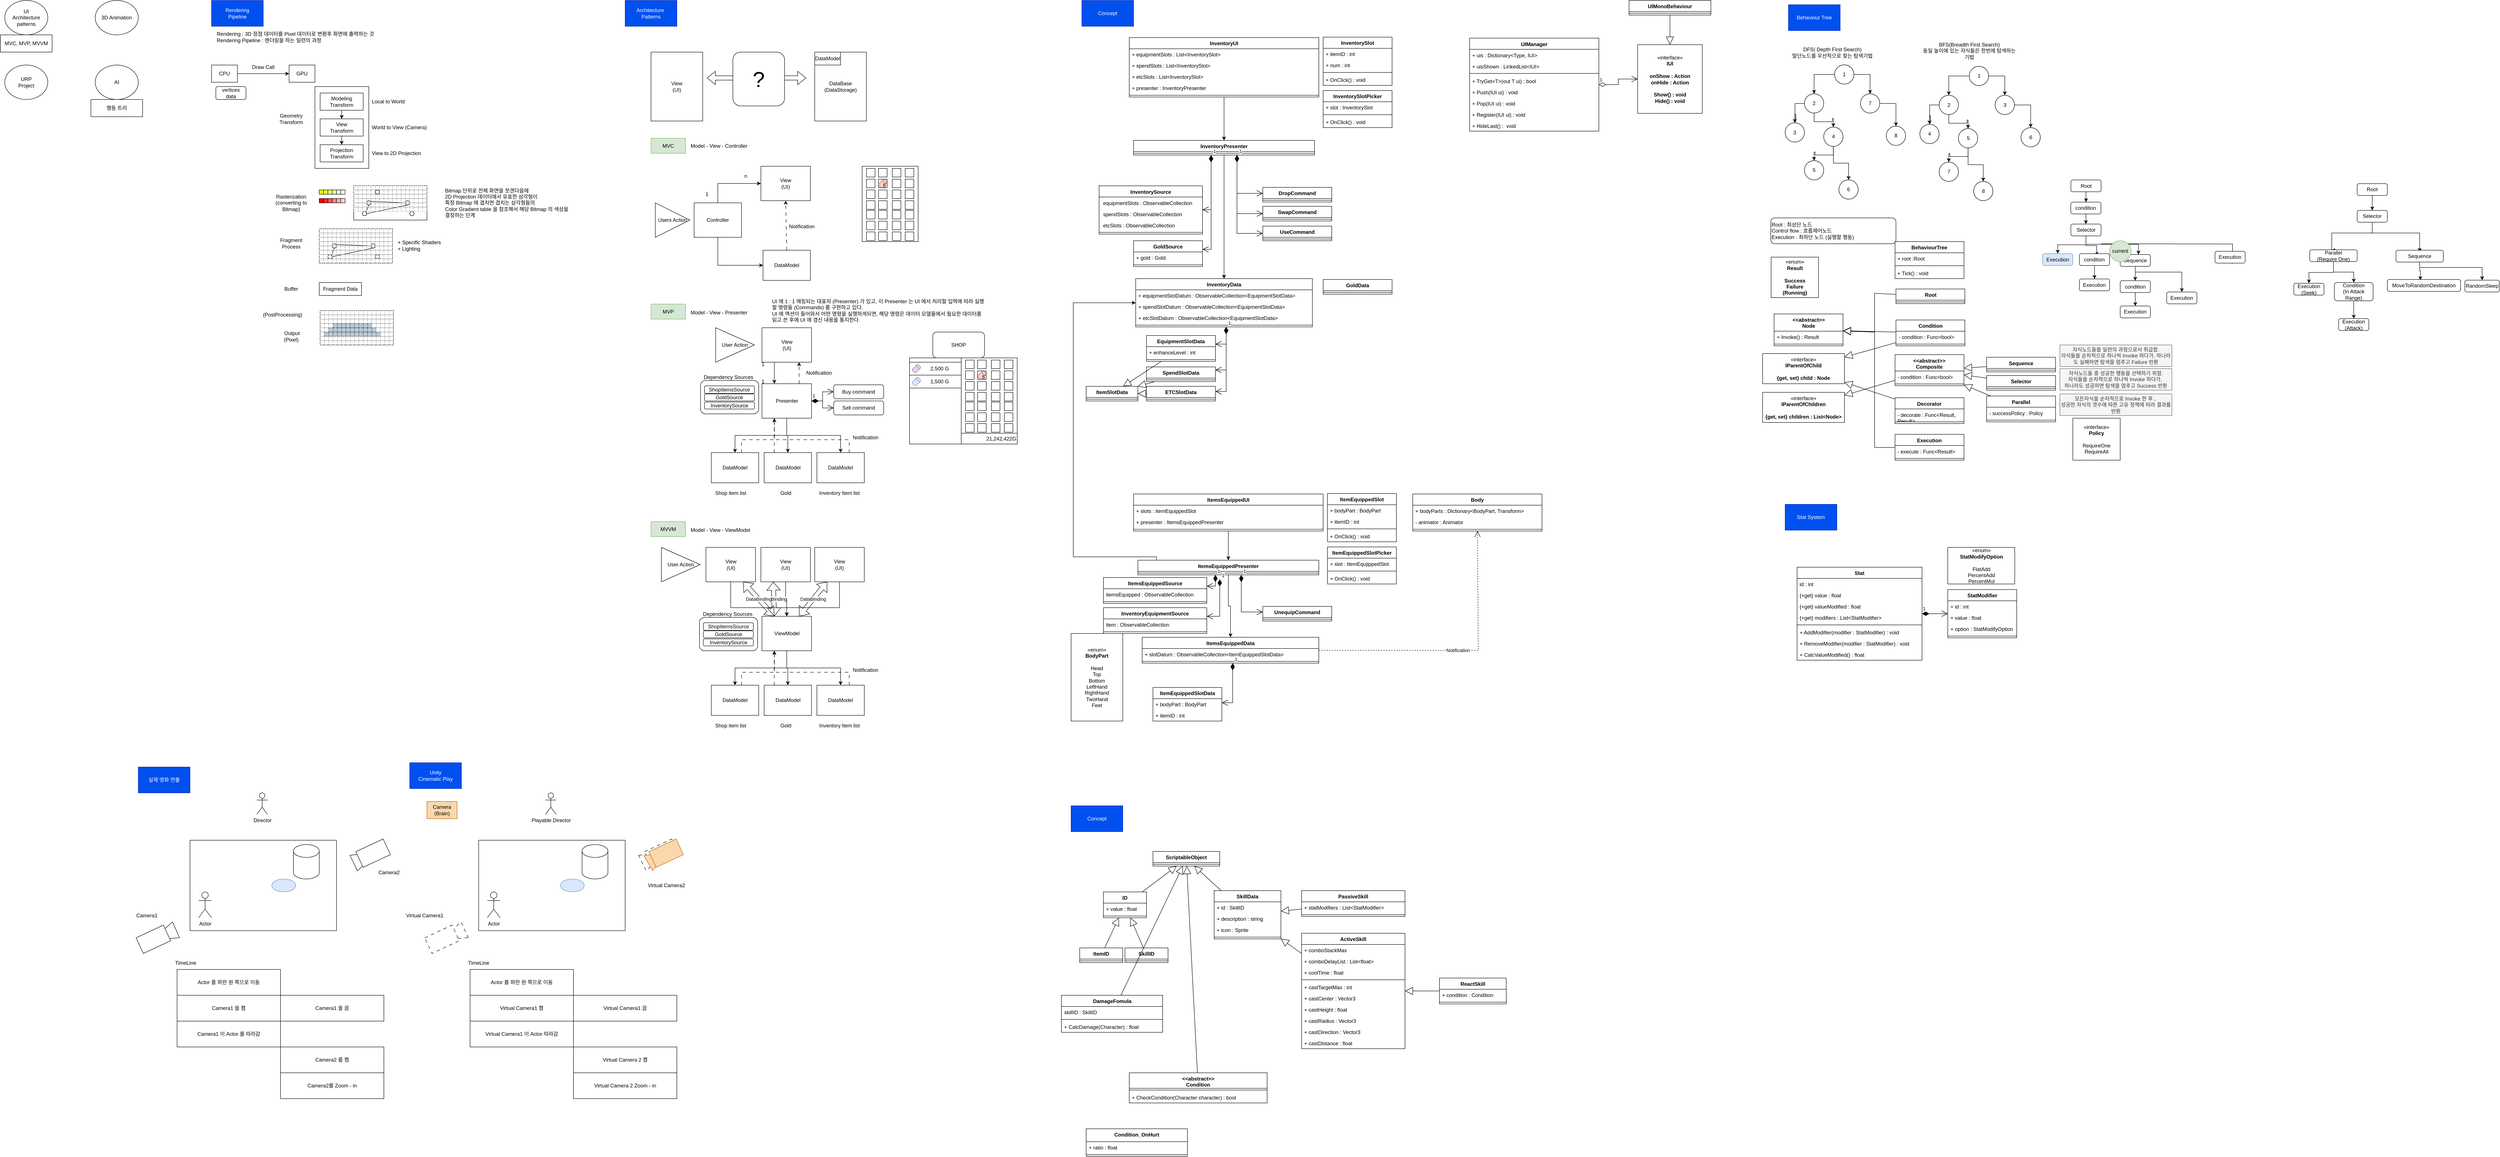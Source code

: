 <mxfile version="21.6.9" type="device">
  <diagram id="C5RBs43oDa-KdzZeNtuy" name="Page-1">
    <mxGraphModel dx="1235" dy="628" grid="1" gridSize="10" guides="1" tooltips="1" connect="1" arrows="1" fold="1" page="1" pageScale="1" pageWidth="827" pageHeight="1169" math="0" shadow="0">
      <root>
        <mxCell id="WIyWlLk6GJQsqaUBKTNV-0" />
        <mxCell id="WIyWlLk6GJQsqaUBKTNV-1" parent="WIyWlLk6GJQsqaUBKTNV-0" />
        <mxCell id="ouFRIzdnxZSz5tZ2Q9Ew-4" value="" style="rounded=0;whiteSpace=wrap;html=1;" parent="WIyWlLk6GJQsqaUBKTNV-1" vertex="1">
          <mxGeometry x="470" y="1990" width="340" height="210" as="geometry" />
        </mxCell>
        <mxCell id="ppo54NwJJafLT2Gv4N_k-3" value="" style="rounded=1;whiteSpace=wrap;html=1;" parent="WIyWlLk6GJQsqaUBKTNV-1" vertex="1">
          <mxGeometry x="1655" y="922.5" width="135" height="77.5" as="geometry" />
        </mxCell>
        <mxCell id="LGHsbG1bkbm5mq7sLyOG-3" value="DataBase&lt;br&gt;(DataStorage)" style="rounded=0;whiteSpace=wrap;html=1;" parent="WIyWlLk6GJQsqaUBKTNV-1" vertex="1">
          <mxGeometry x="1920" y="160" width="120" height="160" as="geometry" />
        </mxCell>
        <mxCell id="1Z-xbzwnrQpnR5l05aoj-0" value="UI&lt;br&gt;Architecture&lt;br&gt;patterns" style="ellipse;whiteSpace=wrap;html=1;" parent="WIyWlLk6GJQsqaUBKTNV-1" vertex="1">
          <mxGeometry x="40" y="40" width="100" height="80" as="geometry" />
        </mxCell>
        <mxCell id="1Z-xbzwnrQpnR5l05aoj-1" value="3D Animation" style="ellipse;whiteSpace=wrap;html=1;" parent="WIyWlLk6GJQsqaUBKTNV-1" vertex="1">
          <mxGeometry x="250" y="40" width="100" height="80" as="geometry" />
        </mxCell>
        <mxCell id="1Z-xbzwnrQpnR5l05aoj-2" value="URP&lt;br&gt;Project" style="ellipse;whiteSpace=wrap;html=1;" parent="WIyWlLk6GJQsqaUBKTNV-1" vertex="1">
          <mxGeometry x="40" y="190" width="100" height="80" as="geometry" />
        </mxCell>
        <mxCell id="1Z-xbzwnrQpnR5l05aoj-3" value="AI" style="ellipse;whiteSpace=wrap;html=1;" parent="WIyWlLk6GJQsqaUBKTNV-1" vertex="1">
          <mxGeometry x="250" y="190" width="100" height="80" as="geometry" />
        </mxCell>
        <mxCell id="1Z-xbzwnrQpnR5l05aoj-5" value="MVC, MVP, MVVM" style="rounded=0;whiteSpace=wrap;html=1;" parent="WIyWlLk6GJQsqaUBKTNV-1" vertex="1">
          <mxGeometry x="30" y="120" width="120" height="40" as="geometry" />
        </mxCell>
        <mxCell id="1Z-xbzwnrQpnR5l05aoj-6" value="행동 트리" style="rounded=0;whiteSpace=wrap;html=1;" parent="WIyWlLk6GJQsqaUBKTNV-1" vertex="1">
          <mxGeometry x="240" y="270" width="120" height="40" as="geometry" />
        </mxCell>
        <mxCell id="dRMLjbMRIN1JrH_GLoGQ-0" value="Rendering&lt;br&gt;Pipeline" style="rounded=0;whiteSpace=wrap;html=1;fillColor=#0050ef;fontColor=#ffffff;strokeColor=#001DBC;" parent="WIyWlLk6GJQsqaUBKTNV-1" vertex="1">
          <mxGeometry x="520" y="40" width="120" height="60" as="geometry" />
        </mxCell>
        <mxCell id="dRMLjbMRIN1JrH_GLoGQ-1" value="Rendering : 3D 정점 데이터를 Pixel 데이터로 변환후 화면에 출력하는 것&lt;br&gt;Rendering Pipeline : 렌더링을 하는 일련의 과정" style="text;html=1;strokeColor=none;fillColor=none;align=left;verticalAlign=middle;whiteSpace=wrap;rounded=0;" parent="WIyWlLk6GJQsqaUBKTNV-1" vertex="1">
          <mxGeometry x="530" y="110" width="430" height="30" as="geometry" />
        </mxCell>
        <mxCell id="dRMLjbMRIN1JrH_GLoGQ-5" style="edgeStyle=orthogonalEdgeStyle;rounded=0;orthogonalLoop=1;jettySize=auto;html=1;" parent="WIyWlLk6GJQsqaUBKTNV-1" source="dRMLjbMRIN1JrH_GLoGQ-2" target="dRMLjbMRIN1JrH_GLoGQ-4" edge="1">
          <mxGeometry relative="1" as="geometry" />
        </mxCell>
        <mxCell id="dRMLjbMRIN1JrH_GLoGQ-2" value="CPU" style="rounded=0;whiteSpace=wrap;html=1;" parent="WIyWlLk6GJQsqaUBKTNV-1" vertex="1">
          <mxGeometry x="520" y="190" width="60" height="40" as="geometry" />
        </mxCell>
        <mxCell id="dRMLjbMRIN1JrH_GLoGQ-3" value="vertices data" style="rounded=1;whiteSpace=wrap;html=1;" parent="WIyWlLk6GJQsqaUBKTNV-1" vertex="1">
          <mxGeometry x="530" y="240" width="70" height="30" as="geometry" />
        </mxCell>
        <mxCell id="dRMLjbMRIN1JrH_GLoGQ-4" value="GPU" style="rounded=0;whiteSpace=wrap;html=1;" parent="WIyWlLk6GJQsqaUBKTNV-1" vertex="1">
          <mxGeometry x="700" y="190" width="60" height="40" as="geometry" />
        </mxCell>
        <mxCell id="dRMLjbMRIN1JrH_GLoGQ-6" value="Draw Call" style="text;html=1;strokeColor=none;fillColor=none;align=center;verticalAlign=middle;whiteSpace=wrap;rounded=0;" parent="WIyWlLk6GJQsqaUBKTNV-1" vertex="1">
          <mxGeometry x="610" y="180" width="60" height="30" as="geometry" />
        </mxCell>
        <mxCell id="dRMLjbMRIN1JrH_GLoGQ-7" value="" style="rounded=0;whiteSpace=wrap;html=1;" parent="WIyWlLk6GJQsqaUBKTNV-1" vertex="1">
          <mxGeometry x="760" y="240" width="125" height="190" as="geometry" />
        </mxCell>
        <mxCell id="dRMLjbMRIN1JrH_GLoGQ-11" style="edgeStyle=orthogonalEdgeStyle;rounded=0;orthogonalLoop=1;jettySize=auto;html=1;entryX=0.5;entryY=0;entryDx=0;entryDy=0;" parent="WIyWlLk6GJQsqaUBKTNV-1" source="dRMLjbMRIN1JrH_GLoGQ-8" target="dRMLjbMRIN1JrH_GLoGQ-9" edge="1">
          <mxGeometry relative="1" as="geometry" />
        </mxCell>
        <mxCell id="dRMLjbMRIN1JrH_GLoGQ-8" value="Modeling&lt;br&gt;Transform" style="rounded=0;whiteSpace=wrap;html=1;" parent="WIyWlLk6GJQsqaUBKTNV-1" vertex="1">
          <mxGeometry x="772" y="255" width="100" height="40" as="geometry" />
        </mxCell>
        <mxCell id="dRMLjbMRIN1JrH_GLoGQ-12" style="edgeStyle=orthogonalEdgeStyle;rounded=0;orthogonalLoop=1;jettySize=auto;html=1;entryX=0.5;entryY=0;entryDx=0;entryDy=0;" parent="WIyWlLk6GJQsqaUBKTNV-1" source="dRMLjbMRIN1JrH_GLoGQ-9" target="dRMLjbMRIN1JrH_GLoGQ-10" edge="1">
          <mxGeometry relative="1" as="geometry" />
        </mxCell>
        <mxCell id="dRMLjbMRIN1JrH_GLoGQ-9" value="View&lt;br&gt;Transform" style="rounded=0;whiteSpace=wrap;html=1;" parent="WIyWlLk6GJQsqaUBKTNV-1" vertex="1">
          <mxGeometry x="772" y="315" width="100" height="40" as="geometry" />
        </mxCell>
        <mxCell id="dRMLjbMRIN1JrH_GLoGQ-10" value="Projection&lt;br&gt;Transform" style="rounded=0;whiteSpace=wrap;html=1;" parent="WIyWlLk6GJQsqaUBKTNV-1" vertex="1">
          <mxGeometry x="772" y="375" width="100" height="40" as="geometry" />
        </mxCell>
        <mxCell id="dRMLjbMRIN1JrH_GLoGQ-13" value="Geometry&lt;br&gt;Transform" style="text;html=1;strokeColor=none;fillColor=none;align=center;verticalAlign=middle;whiteSpace=wrap;rounded=0;" parent="WIyWlLk6GJQsqaUBKTNV-1" vertex="1">
          <mxGeometry x="660" y="300" width="90" height="30" as="geometry" />
        </mxCell>
        <mxCell id="dRMLjbMRIN1JrH_GLoGQ-14" value="Rasterization&lt;br&gt;(converting to Bitmap)" style="text;html=1;strokeColor=none;fillColor=none;align=center;verticalAlign=middle;whiteSpace=wrap;rounded=0;" parent="WIyWlLk6GJQsqaUBKTNV-1" vertex="1">
          <mxGeometry x="660" y="490" width="90" height="40" as="geometry" />
        </mxCell>
        <mxCell id="dRMLjbMRIN1JrH_GLoGQ-16" value="Local to World" style="text;html=1;strokeColor=none;fillColor=none;align=left;verticalAlign=middle;whiteSpace=wrap;rounded=0;" parent="WIyWlLk6GJQsqaUBKTNV-1" vertex="1">
          <mxGeometry x="890" y="260" width="140" height="30" as="geometry" />
        </mxCell>
        <mxCell id="dRMLjbMRIN1JrH_GLoGQ-17" value="World to View (Camera)" style="text;html=1;strokeColor=none;fillColor=none;align=left;verticalAlign=middle;whiteSpace=wrap;rounded=0;" parent="WIyWlLk6GJQsqaUBKTNV-1" vertex="1">
          <mxGeometry x="890" y="320" width="140" height="30" as="geometry" />
        </mxCell>
        <mxCell id="dRMLjbMRIN1JrH_GLoGQ-18" value="View to 2D Projection" style="text;html=1;strokeColor=none;fillColor=none;align=left;verticalAlign=middle;whiteSpace=wrap;rounded=0;" parent="WIyWlLk6GJQsqaUBKTNV-1" vertex="1">
          <mxGeometry x="890" y="380" width="140" height="30" as="geometry" />
        </mxCell>
        <mxCell id="dRMLjbMRIN1JrH_GLoGQ-20" value="" style="rounded=0;whiteSpace=wrap;html=1;" parent="WIyWlLk6GJQsqaUBKTNV-1" vertex="1">
          <mxGeometry x="850" y="470" width="170" height="80" as="geometry" />
        </mxCell>
        <mxCell id="dRMLjbMRIN1JrH_GLoGQ-26" value="" style="ellipse;whiteSpace=wrap;html=1;aspect=fixed;" parent="WIyWlLk6GJQsqaUBKTNV-1" vertex="1">
          <mxGeometry x="880" y="505" width="10" height="10" as="geometry" />
        </mxCell>
        <mxCell id="dRMLjbMRIN1JrH_GLoGQ-27" value="" style="ellipse;whiteSpace=wrap;html=1;aspect=fixed;" parent="WIyWlLk6GJQsqaUBKTNV-1" vertex="1">
          <mxGeometry x="870" y="530" width="10" height="10" as="geometry" />
        </mxCell>
        <mxCell id="dRMLjbMRIN1JrH_GLoGQ-28" value="" style="ellipse;whiteSpace=wrap;html=1;aspect=fixed;" parent="WIyWlLk6GJQsqaUBKTNV-1" vertex="1">
          <mxGeometry x="970" y="505" width="10" height="10" as="geometry" />
        </mxCell>
        <mxCell id="dRMLjbMRIN1JrH_GLoGQ-29" value="" style="ellipse;whiteSpace=wrap;html=1;aspect=fixed;" parent="WIyWlLk6GJQsqaUBKTNV-1" vertex="1">
          <mxGeometry x="980" y="530" width="10" height="10" as="geometry" />
        </mxCell>
        <mxCell id="dRMLjbMRIN1JrH_GLoGQ-30" value="" style="endArrow=none;html=1;rounded=0;exitX=1;exitY=0;exitDx=0;exitDy=0;entryX=0;entryY=0.5;entryDx=0;entryDy=0;" parent="WIyWlLk6GJQsqaUBKTNV-1" source="dRMLjbMRIN1JrH_GLoGQ-26" target="dRMLjbMRIN1JrH_GLoGQ-28" edge="1">
          <mxGeometry width="50" height="50" relative="1" as="geometry">
            <mxPoint x="880" y="490" as="sourcePoint" />
            <mxPoint x="930" y="440" as="targetPoint" />
          </mxGeometry>
        </mxCell>
        <mxCell id="dRMLjbMRIN1JrH_GLoGQ-31" value="" style="endArrow=none;html=1;rounded=0;exitX=1;exitY=0.5;exitDx=0;exitDy=0;entryX=0.5;entryY=1;entryDx=0;entryDy=0;" parent="WIyWlLk6GJQsqaUBKTNV-1" source="dRMLjbMRIN1JrH_GLoGQ-27" target="dRMLjbMRIN1JrH_GLoGQ-28" edge="1">
          <mxGeometry width="50" height="50" relative="1" as="geometry">
            <mxPoint x="899" y="516" as="sourcePoint" />
            <mxPoint x="980" y="520" as="targetPoint" />
          </mxGeometry>
        </mxCell>
        <mxCell id="dRMLjbMRIN1JrH_GLoGQ-32" value="" style="endArrow=none;html=1;rounded=0;exitX=1;exitY=0;exitDx=0;exitDy=0;entryX=0.5;entryY=1;entryDx=0;entryDy=0;" parent="WIyWlLk6GJQsqaUBKTNV-1" source="dRMLjbMRIN1JrH_GLoGQ-27" target="dRMLjbMRIN1JrH_GLoGQ-26" edge="1">
          <mxGeometry width="50" height="50" relative="1" as="geometry">
            <mxPoint x="890" y="545" as="sourcePoint" />
            <mxPoint x="985" y="525" as="targetPoint" />
          </mxGeometry>
        </mxCell>
        <mxCell id="dRMLjbMRIN1JrH_GLoGQ-33" value="" style="rounded=0;whiteSpace=wrap;html=1;dashed=1;strokeColor=#9C9C9C;fillColor=none;" parent="WIyWlLk6GJQsqaUBKTNV-1" vertex="1">
          <mxGeometry x="850" y="470" width="10" height="10" as="geometry" />
        </mxCell>
        <mxCell id="dRMLjbMRIN1JrH_GLoGQ-34" value="" style="rounded=0;whiteSpace=wrap;html=1;dashed=1;strokeColor=#9C9C9C;fillColor=none;" parent="WIyWlLk6GJQsqaUBKTNV-1" vertex="1">
          <mxGeometry x="860" y="470" width="10" height="10" as="geometry" />
        </mxCell>
        <mxCell id="dRMLjbMRIN1JrH_GLoGQ-35" value="" style="rounded=0;whiteSpace=wrap;html=1;dashed=1;strokeColor=#9C9C9C;fillColor=none;" parent="WIyWlLk6GJQsqaUBKTNV-1" vertex="1">
          <mxGeometry x="870" y="470" width="10" height="10" as="geometry" />
        </mxCell>
        <mxCell id="dRMLjbMRIN1JrH_GLoGQ-36" value="" style="rounded=0;whiteSpace=wrap;html=1;dashed=1;strokeColor=#9C9C9C;fillColor=none;" parent="WIyWlLk6GJQsqaUBKTNV-1" vertex="1">
          <mxGeometry x="880" y="470" width="10" height="10" as="geometry" />
        </mxCell>
        <mxCell id="dRMLjbMRIN1JrH_GLoGQ-37" value="" style="rounded=0;whiteSpace=wrap;html=1;dashed=1;strokeColor=#9C9C9C;fillColor=none;" parent="WIyWlLk6GJQsqaUBKTNV-1" vertex="1">
          <mxGeometry x="890" y="470" width="10" height="10" as="geometry" />
        </mxCell>
        <mxCell id="dRMLjbMRIN1JrH_GLoGQ-38" value="" style="rounded=0;whiteSpace=wrap;html=1;dashed=1;strokeColor=#9C9C9C;fillColor=none;" parent="WIyWlLk6GJQsqaUBKTNV-1" vertex="1">
          <mxGeometry x="900" y="470" width="10" height="10" as="geometry" />
        </mxCell>
        <mxCell id="dRMLjbMRIN1JrH_GLoGQ-39" value="" style="rounded=0;whiteSpace=wrap;html=1;dashed=1;strokeColor=#9C9C9C;fillColor=none;" parent="WIyWlLk6GJQsqaUBKTNV-1" vertex="1">
          <mxGeometry x="910" y="470" width="10" height="10" as="geometry" />
        </mxCell>
        <mxCell id="dRMLjbMRIN1JrH_GLoGQ-40" value="" style="rounded=0;whiteSpace=wrap;html=1;dashed=1;strokeColor=#9C9C9C;fillColor=none;" parent="WIyWlLk6GJQsqaUBKTNV-1" vertex="1">
          <mxGeometry x="920" y="470" width="10" height="10" as="geometry" />
        </mxCell>
        <mxCell id="dRMLjbMRIN1JrH_GLoGQ-41" value="" style="rounded=0;whiteSpace=wrap;html=1;dashed=1;strokeColor=#9C9C9C;fillColor=none;" parent="WIyWlLk6GJQsqaUBKTNV-1" vertex="1">
          <mxGeometry x="930" y="470" width="10" height="10" as="geometry" />
        </mxCell>
        <mxCell id="dRMLjbMRIN1JrH_GLoGQ-42" value="" style="rounded=0;whiteSpace=wrap;html=1;dashed=1;strokeColor=#9C9C9C;fillColor=none;" parent="WIyWlLk6GJQsqaUBKTNV-1" vertex="1">
          <mxGeometry x="940" y="470" width="10" height="10" as="geometry" />
        </mxCell>
        <mxCell id="dRMLjbMRIN1JrH_GLoGQ-43" value="" style="rounded=0;whiteSpace=wrap;html=1;dashed=1;strokeColor=#9C9C9C;fillColor=none;" parent="WIyWlLk6GJQsqaUBKTNV-1" vertex="1">
          <mxGeometry x="950" y="470" width="10" height="10" as="geometry" />
        </mxCell>
        <mxCell id="dRMLjbMRIN1JrH_GLoGQ-44" value="" style="rounded=0;whiteSpace=wrap;html=1;dashed=1;strokeColor=#9C9C9C;fillColor=none;" parent="WIyWlLk6GJQsqaUBKTNV-1" vertex="1">
          <mxGeometry x="960" y="470" width="10" height="10" as="geometry" />
        </mxCell>
        <mxCell id="dRMLjbMRIN1JrH_GLoGQ-45" value="" style="rounded=0;whiteSpace=wrap;html=1;dashed=1;strokeColor=#9C9C9C;fillColor=none;" parent="WIyWlLk6GJQsqaUBKTNV-1" vertex="1">
          <mxGeometry x="970" y="470" width="10" height="10" as="geometry" />
        </mxCell>
        <mxCell id="dRMLjbMRIN1JrH_GLoGQ-46" value="" style="rounded=0;whiteSpace=wrap;html=1;dashed=1;strokeColor=#9C9C9C;fillColor=none;" parent="WIyWlLk6GJQsqaUBKTNV-1" vertex="1">
          <mxGeometry x="980" y="470" width="10" height="10" as="geometry" />
        </mxCell>
        <mxCell id="dRMLjbMRIN1JrH_GLoGQ-47" value="" style="rounded=0;whiteSpace=wrap;html=1;dashed=1;strokeColor=#9C9C9C;fillColor=none;" parent="WIyWlLk6GJQsqaUBKTNV-1" vertex="1">
          <mxGeometry x="990" y="470" width="10" height="10" as="geometry" />
        </mxCell>
        <mxCell id="dRMLjbMRIN1JrH_GLoGQ-48" value="" style="rounded=0;whiteSpace=wrap;html=1;dashed=1;strokeColor=#9C9C9C;fillColor=none;" parent="WIyWlLk6GJQsqaUBKTNV-1" vertex="1">
          <mxGeometry x="1000" y="470" width="10" height="10" as="geometry" />
        </mxCell>
        <mxCell id="dRMLjbMRIN1JrH_GLoGQ-49" value="" style="rounded=0;whiteSpace=wrap;html=1;dashed=1;strokeColor=#9C9C9C;fillColor=none;" parent="WIyWlLk6GJQsqaUBKTNV-1" vertex="1">
          <mxGeometry x="1010" y="470" width="10" height="10" as="geometry" />
        </mxCell>
        <mxCell id="dRMLjbMRIN1JrH_GLoGQ-50" value="" style="rounded=0;whiteSpace=wrap;html=1;dashed=1;strokeColor=#9C9C9C;fillColor=none;" parent="WIyWlLk6GJQsqaUBKTNV-1" vertex="1">
          <mxGeometry x="850" y="480" width="10" height="10" as="geometry" />
        </mxCell>
        <mxCell id="dRMLjbMRIN1JrH_GLoGQ-51" value="" style="rounded=0;whiteSpace=wrap;html=1;dashed=1;strokeColor=#9C9C9C;fillColor=none;" parent="WIyWlLk6GJQsqaUBKTNV-1" vertex="1">
          <mxGeometry x="860" y="480" width="10" height="10" as="geometry" />
        </mxCell>
        <mxCell id="dRMLjbMRIN1JrH_GLoGQ-52" value="" style="rounded=0;whiteSpace=wrap;html=1;dashed=1;strokeColor=#9C9C9C;fillColor=none;" parent="WIyWlLk6GJQsqaUBKTNV-1" vertex="1">
          <mxGeometry x="870" y="480" width="10" height="10" as="geometry" />
        </mxCell>
        <mxCell id="dRMLjbMRIN1JrH_GLoGQ-53" value="" style="rounded=0;whiteSpace=wrap;html=1;dashed=1;strokeColor=#9C9C9C;fillColor=none;" parent="WIyWlLk6GJQsqaUBKTNV-1" vertex="1">
          <mxGeometry x="880" y="480" width="10" height="10" as="geometry" />
        </mxCell>
        <mxCell id="dRMLjbMRIN1JrH_GLoGQ-54" value="" style="rounded=0;whiteSpace=wrap;html=1;dashed=1;strokeColor=#9C9C9C;fillColor=none;" parent="WIyWlLk6GJQsqaUBKTNV-1" vertex="1">
          <mxGeometry x="890" y="480" width="10" height="10" as="geometry" />
        </mxCell>
        <mxCell id="dRMLjbMRIN1JrH_GLoGQ-55" value="" style="rounded=0;whiteSpace=wrap;html=1;dashed=1;strokeColor=#9C9C9C;fillColor=none;" parent="WIyWlLk6GJQsqaUBKTNV-1" vertex="1">
          <mxGeometry x="900" y="480" width="10" height="10" as="geometry" />
        </mxCell>
        <mxCell id="dRMLjbMRIN1JrH_GLoGQ-56" value="" style="rounded=0;whiteSpace=wrap;html=1;dashed=1;strokeColor=#9C9C9C;fillColor=none;" parent="WIyWlLk6GJQsqaUBKTNV-1" vertex="1">
          <mxGeometry x="910" y="480" width="10" height="10" as="geometry" />
        </mxCell>
        <mxCell id="dRMLjbMRIN1JrH_GLoGQ-57" value="" style="rounded=0;whiteSpace=wrap;html=1;dashed=1;strokeColor=#9C9C9C;fillColor=none;" parent="WIyWlLk6GJQsqaUBKTNV-1" vertex="1">
          <mxGeometry x="920" y="480" width="10" height="10" as="geometry" />
        </mxCell>
        <mxCell id="dRMLjbMRIN1JrH_GLoGQ-58" value="" style="rounded=0;whiteSpace=wrap;html=1;dashed=1;strokeColor=#9C9C9C;fillColor=none;" parent="WIyWlLk6GJQsqaUBKTNV-1" vertex="1">
          <mxGeometry x="930" y="480" width="10" height="10" as="geometry" />
        </mxCell>
        <mxCell id="dRMLjbMRIN1JrH_GLoGQ-59" value="" style="rounded=0;whiteSpace=wrap;html=1;dashed=1;strokeColor=#9C9C9C;fillColor=none;" parent="WIyWlLk6GJQsqaUBKTNV-1" vertex="1">
          <mxGeometry x="940" y="480" width="10" height="10" as="geometry" />
        </mxCell>
        <mxCell id="dRMLjbMRIN1JrH_GLoGQ-60" value="" style="rounded=0;whiteSpace=wrap;html=1;dashed=1;strokeColor=#9C9C9C;fillColor=none;" parent="WIyWlLk6GJQsqaUBKTNV-1" vertex="1">
          <mxGeometry x="950" y="480" width="10" height="10" as="geometry" />
        </mxCell>
        <mxCell id="dRMLjbMRIN1JrH_GLoGQ-61" value="" style="rounded=0;whiteSpace=wrap;html=1;dashed=1;strokeColor=#9C9C9C;fillColor=none;" parent="WIyWlLk6GJQsqaUBKTNV-1" vertex="1">
          <mxGeometry x="960" y="480" width="10" height="10" as="geometry" />
        </mxCell>
        <mxCell id="dRMLjbMRIN1JrH_GLoGQ-62" value="" style="rounded=0;whiteSpace=wrap;html=1;dashed=1;strokeColor=#9C9C9C;fillColor=none;" parent="WIyWlLk6GJQsqaUBKTNV-1" vertex="1">
          <mxGeometry x="970" y="480" width="10" height="10" as="geometry" />
        </mxCell>
        <mxCell id="dRMLjbMRIN1JrH_GLoGQ-63" value="" style="rounded=0;whiteSpace=wrap;html=1;dashed=1;strokeColor=#9C9C9C;fillColor=none;" parent="WIyWlLk6GJQsqaUBKTNV-1" vertex="1">
          <mxGeometry x="980" y="480" width="10" height="10" as="geometry" />
        </mxCell>
        <mxCell id="dRMLjbMRIN1JrH_GLoGQ-64" value="" style="rounded=0;whiteSpace=wrap;html=1;dashed=1;strokeColor=#9C9C9C;fillColor=none;" parent="WIyWlLk6GJQsqaUBKTNV-1" vertex="1">
          <mxGeometry x="990" y="480" width="10" height="10" as="geometry" />
        </mxCell>
        <mxCell id="dRMLjbMRIN1JrH_GLoGQ-65" value="" style="rounded=0;whiteSpace=wrap;html=1;dashed=1;strokeColor=#9C9C9C;fillColor=none;" parent="WIyWlLk6GJQsqaUBKTNV-1" vertex="1">
          <mxGeometry x="1000" y="480" width="10" height="10" as="geometry" />
        </mxCell>
        <mxCell id="dRMLjbMRIN1JrH_GLoGQ-66" value="" style="rounded=0;whiteSpace=wrap;html=1;dashed=1;strokeColor=#9C9C9C;fillColor=none;" parent="WIyWlLk6GJQsqaUBKTNV-1" vertex="1">
          <mxGeometry x="1010" y="480" width="10" height="10" as="geometry" />
        </mxCell>
        <mxCell id="dRMLjbMRIN1JrH_GLoGQ-67" value="" style="rounded=0;whiteSpace=wrap;html=1;dashed=1;strokeColor=#9C9C9C;fillColor=none;" parent="WIyWlLk6GJQsqaUBKTNV-1" vertex="1">
          <mxGeometry x="850" y="490" width="10" height="10" as="geometry" />
        </mxCell>
        <mxCell id="dRMLjbMRIN1JrH_GLoGQ-68" value="" style="rounded=0;whiteSpace=wrap;html=1;dashed=1;strokeColor=#9C9C9C;fillColor=none;" parent="WIyWlLk6GJQsqaUBKTNV-1" vertex="1">
          <mxGeometry x="860" y="490" width="10" height="10" as="geometry" />
        </mxCell>
        <mxCell id="dRMLjbMRIN1JrH_GLoGQ-69" value="" style="rounded=0;whiteSpace=wrap;html=1;dashed=1;strokeColor=#9C9C9C;fillColor=none;" parent="WIyWlLk6GJQsqaUBKTNV-1" vertex="1">
          <mxGeometry x="870" y="490" width="10" height="10" as="geometry" />
        </mxCell>
        <mxCell id="dRMLjbMRIN1JrH_GLoGQ-70" value="" style="rounded=0;whiteSpace=wrap;html=1;dashed=1;strokeColor=#9C9C9C;fillColor=none;" parent="WIyWlLk6GJQsqaUBKTNV-1" vertex="1">
          <mxGeometry x="880" y="490" width="10" height="10" as="geometry" />
        </mxCell>
        <mxCell id="dRMLjbMRIN1JrH_GLoGQ-71" value="" style="rounded=0;whiteSpace=wrap;html=1;dashed=1;strokeColor=#9C9C9C;fillColor=none;" parent="WIyWlLk6GJQsqaUBKTNV-1" vertex="1">
          <mxGeometry x="890" y="490" width="10" height="10" as="geometry" />
        </mxCell>
        <mxCell id="dRMLjbMRIN1JrH_GLoGQ-72" value="" style="rounded=0;whiteSpace=wrap;html=1;dashed=1;strokeColor=#9C9C9C;fillColor=none;" parent="WIyWlLk6GJQsqaUBKTNV-1" vertex="1">
          <mxGeometry x="900" y="490" width="10" height="10" as="geometry" />
        </mxCell>
        <mxCell id="dRMLjbMRIN1JrH_GLoGQ-73" value="" style="rounded=0;whiteSpace=wrap;html=1;dashed=1;strokeColor=#9C9C9C;fillColor=none;" parent="WIyWlLk6GJQsqaUBKTNV-1" vertex="1">
          <mxGeometry x="910" y="490" width="10" height="10" as="geometry" />
        </mxCell>
        <mxCell id="dRMLjbMRIN1JrH_GLoGQ-74" value="" style="rounded=0;whiteSpace=wrap;html=1;dashed=1;strokeColor=#9C9C9C;fillColor=none;" parent="WIyWlLk6GJQsqaUBKTNV-1" vertex="1">
          <mxGeometry x="920" y="490" width="10" height="10" as="geometry" />
        </mxCell>
        <mxCell id="dRMLjbMRIN1JrH_GLoGQ-75" value="" style="rounded=0;whiteSpace=wrap;html=1;dashed=1;strokeColor=#9C9C9C;fillColor=none;" parent="WIyWlLk6GJQsqaUBKTNV-1" vertex="1">
          <mxGeometry x="930" y="490" width="10" height="10" as="geometry" />
        </mxCell>
        <mxCell id="dRMLjbMRIN1JrH_GLoGQ-76" value="" style="rounded=0;whiteSpace=wrap;html=1;dashed=1;strokeColor=#9C9C9C;fillColor=none;" parent="WIyWlLk6GJQsqaUBKTNV-1" vertex="1">
          <mxGeometry x="940" y="490" width="10" height="10" as="geometry" />
        </mxCell>
        <mxCell id="dRMLjbMRIN1JrH_GLoGQ-77" value="" style="rounded=0;whiteSpace=wrap;html=1;dashed=1;strokeColor=#9C9C9C;fillColor=none;" parent="WIyWlLk6GJQsqaUBKTNV-1" vertex="1">
          <mxGeometry x="950" y="490" width="10" height="10" as="geometry" />
        </mxCell>
        <mxCell id="dRMLjbMRIN1JrH_GLoGQ-78" value="" style="rounded=0;whiteSpace=wrap;html=1;dashed=1;strokeColor=#9C9C9C;fillColor=none;" parent="WIyWlLk6GJQsqaUBKTNV-1" vertex="1">
          <mxGeometry x="960" y="490" width="10" height="10" as="geometry" />
        </mxCell>
        <mxCell id="dRMLjbMRIN1JrH_GLoGQ-79" value="" style="rounded=0;whiteSpace=wrap;html=1;dashed=1;strokeColor=#9C9C9C;fillColor=none;" parent="WIyWlLk6GJQsqaUBKTNV-1" vertex="1">
          <mxGeometry x="970" y="490" width="10" height="10" as="geometry" />
        </mxCell>
        <mxCell id="dRMLjbMRIN1JrH_GLoGQ-80" value="" style="rounded=0;whiteSpace=wrap;html=1;dashed=1;strokeColor=#9C9C9C;fillColor=none;" parent="WIyWlLk6GJQsqaUBKTNV-1" vertex="1">
          <mxGeometry x="980" y="490" width="10" height="10" as="geometry" />
        </mxCell>
        <mxCell id="dRMLjbMRIN1JrH_GLoGQ-81" value="" style="rounded=0;whiteSpace=wrap;html=1;dashed=1;strokeColor=#9C9C9C;fillColor=none;" parent="WIyWlLk6GJQsqaUBKTNV-1" vertex="1">
          <mxGeometry x="990" y="490" width="10" height="10" as="geometry" />
        </mxCell>
        <mxCell id="dRMLjbMRIN1JrH_GLoGQ-82" value="" style="rounded=0;whiteSpace=wrap;html=1;dashed=1;strokeColor=#9C9C9C;fillColor=none;" parent="WIyWlLk6GJQsqaUBKTNV-1" vertex="1">
          <mxGeometry x="1000" y="490" width="10" height="10" as="geometry" />
        </mxCell>
        <mxCell id="dRMLjbMRIN1JrH_GLoGQ-83" value="" style="rounded=0;whiteSpace=wrap;html=1;dashed=1;strokeColor=#9C9C9C;fillColor=none;" parent="WIyWlLk6GJQsqaUBKTNV-1" vertex="1">
          <mxGeometry x="1010" y="490" width="10" height="10" as="geometry" />
        </mxCell>
        <mxCell id="dRMLjbMRIN1JrH_GLoGQ-101" value="" style="rounded=0;whiteSpace=wrap;html=1;dashed=1;strokeColor=#9C9C9C;fillColor=none;" parent="WIyWlLk6GJQsqaUBKTNV-1" vertex="1">
          <mxGeometry x="850" y="500" width="10" height="10" as="geometry" />
        </mxCell>
        <mxCell id="dRMLjbMRIN1JrH_GLoGQ-102" value="" style="rounded=0;whiteSpace=wrap;html=1;dashed=1;strokeColor=#9C9C9C;fillColor=none;" parent="WIyWlLk6GJQsqaUBKTNV-1" vertex="1">
          <mxGeometry x="860" y="500" width="10" height="10" as="geometry" />
        </mxCell>
        <mxCell id="dRMLjbMRIN1JrH_GLoGQ-103" value="" style="rounded=0;whiteSpace=wrap;html=1;dashed=1;strokeColor=#9C9C9C;fillColor=none;" parent="WIyWlLk6GJQsqaUBKTNV-1" vertex="1">
          <mxGeometry x="870" y="500" width="10" height="10" as="geometry" />
        </mxCell>
        <mxCell id="dRMLjbMRIN1JrH_GLoGQ-104" value="" style="rounded=0;whiteSpace=wrap;html=1;dashed=1;strokeColor=#9C9C9C;fillColor=none;" parent="WIyWlLk6GJQsqaUBKTNV-1" vertex="1">
          <mxGeometry x="880" y="500" width="10" height="10" as="geometry" />
        </mxCell>
        <mxCell id="dRMLjbMRIN1JrH_GLoGQ-105" value="" style="rounded=0;whiteSpace=wrap;html=1;dashed=1;strokeColor=#9C9C9C;fillColor=none;" parent="WIyWlLk6GJQsqaUBKTNV-1" vertex="1">
          <mxGeometry x="890" y="500" width="10" height="10" as="geometry" />
        </mxCell>
        <mxCell id="dRMLjbMRIN1JrH_GLoGQ-106" value="" style="rounded=0;whiteSpace=wrap;html=1;dashed=1;strokeColor=#9C9C9C;fillColor=none;" parent="WIyWlLk6GJQsqaUBKTNV-1" vertex="1">
          <mxGeometry x="900" y="500" width="10" height="10" as="geometry" />
        </mxCell>
        <mxCell id="dRMLjbMRIN1JrH_GLoGQ-107" value="" style="rounded=0;whiteSpace=wrap;html=1;dashed=1;strokeColor=#9C9C9C;fillColor=none;" parent="WIyWlLk6GJQsqaUBKTNV-1" vertex="1">
          <mxGeometry x="910" y="500" width="10" height="10" as="geometry" />
        </mxCell>
        <mxCell id="dRMLjbMRIN1JrH_GLoGQ-108" value="" style="rounded=0;whiteSpace=wrap;html=1;dashed=1;strokeColor=#9C9C9C;fillColor=none;" parent="WIyWlLk6GJQsqaUBKTNV-1" vertex="1">
          <mxGeometry x="920" y="500" width="10" height="10" as="geometry" />
        </mxCell>
        <mxCell id="dRMLjbMRIN1JrH_GLoGQ-109" value="" style="rounded=0;whiteSpace=wrap;html=1;dashed=1;strokeColor=#9C9C9C;fillColor=none;" parent="WIyWlLk6GJQsqaUBKTNV-1" vertex="1">
          <mxGeometry x="930" y="500" width="10" height="10" as="geometry" />
        </mxCell>
        <mxCell id="dRMLjbMRIN1JrH_GLoGQ-110" value="" style="rounded=0;whiteSpace=wrap;html=1;dashed=1;strokeColor=#9C9C9C;fillColor=none;" parent="WIyWlLk6GJQsqaUBKTNV-1" vertex="1">
          <mxGeometry x="940" y="500" width="10" height="10" as="geometry" />
        </mxCell>
        <mxCell id="dRMLjbMRIN1JrH_GLoGQ-111" value="" style="rounded=0;whiteSpace=wrap;html=1;dashed=1;strokeColor=#9C9C9C;fillColor=none;" parent="WIyWlLk6GJQsqaUBKTNV-1" vertex="1">
          <mxGeometry x="950" y="500" width="10" height="10" as="geometry" />
        </mxCell>
        <mxCell id="dRMLjbMRIN1JrH_GLoGQ-112" value="" style="rounded=0;whiteSpace=wrap;html=1;dashed=1;strokeColor=#9C9C9C;fillColor=none;" parent="WIyWlLk6GJQsqaUBKTNV-1" vertex="1">
          <mxGeometry x="960" y="500" width="10" height="10" as="geometry" />
        </mxCell>
        <mxCell id="dRMLjbMRIN1JrH_GLoGQ-113" value="" style="rounded=0;whiteSpace=wrap;html=1;dashed=1;strokeColor=#9C9C9C;fillColor=none;" parent="WIyWlLk6GJQsqaUBKTNV-1" vertex="1">
          <mxGeometry x="970" y="500" width="10" height="10" as="geometry" />
        </mxCell>
        <mxCell id="dRMLjbMRIN1JrH_GLoGQ-114" value="" style="rounded=0;whiteSpace=wrap;html=1;dashed=1;strokeColor=#9C9C9C;fillColor=none;" parent="WIyWlLk6GJQsqaUBKTNV-1" vertex="1">
          <mxGeometry x="980" y="500" width="10" height="10" as="geometry" />
        </mxCell>
        <mxCell id="dRMLjbMRIN1JrH_GLoGQ-115" value="" style="rounded=0;whiteSpace=wrap;html=1;dashed=1;strokeColor=#9C9C9C;fillColor=none;" parent="WIyWlLk6GJQsqaUBKTNV-1" vertex="1">
          <mxGeometry x="990" y="500" width="10" height="10" as="geometry" />
        </mxCell>
        <mxCell id="dRMLjbMRIN1JrH_GLoGQ-116" value="" style="rounded=0;whiteSpace=wrap;html=1;dashed=1;strokeColor=#9C9C9C;fillColor=none;" parent="WIyWlLk6GJQsqaUBKTNV-1" vertex="1">
          <mxGeometry x="1000" y="500" width="10" height="10" as="geometry" />
        </mxCell>
        <mxCell id="dRMLjbMRIN1JrH_GLoGQ-117" value="" style="rounded=0;whiteSpace=wrap;html=1;dashed=1;strokeColor=#9C9C9C;fillColor=none;" parent="WIyWlLk6GJQsqaUBKTNV-1" vertex="1">
          <mxGeometry x="1010" y="500" width="10" height="10" as="geometry" />
        </mxCell>
        <mxCell id="dRMLjbMRIN1JrH_GLoGQ-118" value="" style="rounded=0;whiteSpace=wrap;html=1;dashed=1;strokeColor=#9C9C9C;fillColor=none;" parent="WIyWlLk6GJQsqaUBKTNV-1" vertex="1">
          <mxGeometry x="850" y="510" width="10" height="10" as="geometry" />
        </mxCell>
        <mxCell id="dRMLjbMRIN1JrH_GLoGQ-119" value="" style="rounded=0;whiteSpace=wrap;html=1;dashed=1;strokeColor=#9C9C9C;fillColor=none;" parent="WIyWlLk6GJQsqaUBKTNV-1" vertex="1">
          <mxGeometry x="860" y="510" width="10" height="10" as="geometry" />
        </mxCell>
        <mxCell id="dRMLjbMRIN1JrH_GLoGQ-120" value="" style="rounded=0;whiteSpace=wrap;html=1;dashed=1;strokeColor=#9C9C9C;fillColor=none;" parent="WIyWlLk6GJQsqaUBKTNV-1" vertex="1">
          <mxGeometry x="870" y="510" width="10" height="10" as="geometry" />
        </mxCell>
        <mxCell id="dRMLjbMRIN1JrH_GLoGQ-121" value="" style="rounded=0;whiteSpace=wrap;html=1;dashed=1;strokeColor=#9C9C9C;fillColor=none;" parent="WIyWlLk6GJQsqaUBKTNV-1" vertex="1">
          <mxGeometry x="880" y="510" width="10" height="10" as="geometry" />
        </mxCell>
        <mxCell id="dRMLjbMRIN1JrH_GLoGQ-122" value="" style="rounded=0;whiteSpace=wrap;html=1;dashed=1;strokeColor=#9C9C9C;fillColor=none;" parent="WIyWlLk6GJQsqaUBKTNV-1" vertex="1">
          <mxGeometry x="890" y="510" width="10" height="10" as="geometry" />
        </mxCell>
        <mxCell id="dRMLjbMRIN1JrH_GLoGQ-123" value="" style="rounded=0;whiteSpace=wrap;html=1;dashed=1;strokeColor=#9C9C9C;fillColor=none;" parent="WIyWlLk6GJQsqaUBKTNV-1" vertex="1">
          <mxGeometry x="900" y="510" width="10" height="10" as="geometry" />
        </mxCell>
        <mxCell id="dRMLjbMRIN1JrH_GLoGQ-124" value="" style="rounded=0;whiteSpace=wrap;html=1;dashed=1;strokeColor=#9C9C9C;fillColor=none;" parent="WIyWlLk6GJQsqaUBKTNV-1" vertex="1">
          <mxGeometry x="910" y="510" width="10" height="10" as="geometry" />
        </mxCell>
        <mxCell id="dRMLjbMRIN1JrH_GLoGQ-125" value="" style="rounded=0;whiteSpace=wrap;html=1;dashed=1;strokeColor=#9C9C9C;fillColor=none;" parent="WIyWlLk6GJQsqaUBKTNV-1" vertex="1">
          <mxGeometry x="920" y="510" width="10" height="10" as="geometry" />
        </mxCell>
        <mxCell id="dRMLjbMRIN1JrH_GLoGQ-126" value="" style="rounded=0;whiteSpace=wrap;html=1;dashed=1;strokeColor=#9C9C9C;fillColor=none;" parent="WIyWlLk6GJQsqaUBKTNV-1" vertex="1">
          <mxGeometry x="930" y="510" width="10" height="10" as="geometry" />
        </mxCell>
        <mxCell id="dRMLjbMRIN1JrH_GLoGQ-127" value="" style="rounded=0;whiteSpace=wrap;html=1;dashed=1;strokeColor=#9C9C9C;fillColor=none;" parent="WIyWlLk6GJQsqaUBKTNV-1" vertex="1">
          <mxGeometry x="940" y="510" width="10" height="10" as="geometry" />
        </mxCell>
        <mxCell id="dRMLjbMRIN1JrH_GLoGQ-128" value="" style="rounded=0;whiteSpace=wrap;html=1;dashed=1;strokeColor=#9C9C9C;fillColor=none;" parent="WIyWlLk6GJQsqaUBKTNV-1" vertex="1">
          <mxGeometry x="950" y="510" width="10" height="10" as="geometry" />
        </mxCell>
        <mxCell id="dRMLjbMRIN1JrH_GLoGQ-129" value="" style="rounded=0;whiteSpace=wrap;html=1;dashed=1;strokeColor=#9C9C9C;fillColor=none;" parent="WIyWlLk6GJQsqaUBKTNV-1" vertex="1">
          <mxGeometry x="960" y="510" width="10" height="10" as="geometry" />
        </mxCell>
        <mxCell id="dRMLjbMRIN1JrH_GLoGQ-130" value="" style="rounded=0;whiteSpace=wrap;html=1;dashed=1;strokeColor=#9C9C9C;fillColor=none;" parent="WIyWlLk6GJQsqaUBKTNV-1" vertex="1">
          <mxGeometry x="970" y="510" width="10" height="10" as="geometry" />
        </mxCell>
        <mxCell id="dRMLjbMRIN1JrH_GLoGQ-131" value="" style="rounded=0;whiteSpace=wrap;html=1;dashed=1;strokeColor=#9C9C9C;fillColor=none;" parent="WIyWlLk6GJQsqaUBKTNV-1" vertex="1">
          <mxGeometry x="980" y="510" width="10" height="10" as="geometry" />
        </mxCell>
        <mxCell id="dRMLjbMRIN1JrH_GLoGQ-132" value="" style="rounded=0;whiteSpace=wrap;html=1;dashed=1;strokeColor=#9C9C9C;fillColor=none;" parent="WIyWlLk6GJQsqaUBKTNV-1" vertex="1">
          <mxGeometry x="990" y="510" width="10" height="10" as="geometry" />
        </mxCell>
        <mxCell id="dRMLjbMRIN1JrH_GLoGQ-133" value="" style="rounded=0;whiteSpace=wrap;html=1;dashed=1;strokeColor=#9C9C9C;fillColor=none;" parent="WIyWlLk6GJQsqaUBKTNV-1" vertex="1">
          <mxGeometry x="1000" y="510" width="10" height="10" as="geometry" />
        </mxCell>
        <mxCell id="dRMLjbMRIN1JrH_GLoGQ-134" value="" style="rounded=0;whiteSpace=wrap;html=1;dashed=1;strokeColor=#9C9C9C;fillColor=none;" parent="WIyWlLk6GJQsqaUBKTNV-1" vertex="1">
          <mxGeometry x="1010" y="510" width="10" height="10" as="geometry" />
        </mxCell>
        <mxCell id="dRMLjbMRIN1JrH_GLoGQ-135" value="" style="rounded=0;whiteSpace=wrap;html=1;dashed=1;strokeColor=#9C9C9C;fillColor=none;" parent="WIyWlLk6GJQsqaUBKTNV-1" vertex="1">
          <mxGeometry x="850" y="520" width="10" height="10" as="geometry" />
        </mxCell>
        <mxCell id="dRMLjbMRIN1JrH_GLoGQ-136" value="" style="rounded=0;whiteSpace=wrap;html=1;dashed=1;strokeColor=#9C9C9C;fillColor=none;" parent="WIyWlLk6GJQsqaUBKTNV-1" vertex="1">
          <mxGeometry x="860" y="520" width="10" height="10" as="geometry" />
        </mxCell>
        <mxCell id="dRMLjbMRIN1JrH_GLoGQ-137" value="" style="rounded=0;whiteSpace=wrap;html=1;dashed=1;strokeColor=#9C9C9C;fillColor=none;" parent="WIyWlLk6GJQsqaUBKTNV-1" vertex="1">
          <mxGeometry x="870" y="520" width="10" height="10" as="geometry" />
        </mxCell>
        <mxCell id="dRMLjbMRIN1JrH_GLoGQ-138" value="" style="rounded=0;whiteSpace=wrap;html=1;dashed=1;strokeColor=#9C9C9C;fillColor=none;" parent="WIyWlLk6GJQsqaUBKTNV-1" vertex="1">
          <mxGeometry x="880" y="520" width="10" height="10" as="geometry" />
        </mxCell>
        <mxCell id="dRMLjbMRIN1JrH_GLoGQ-139" value="" style="rounded=0;whiteSpace=wrap;html=1;dashed=1;strokeColor=#9C9C9C;fillColor=none;" parent="WIyWlLk6GJQsqaUBKTNV-1" vertex="1">
          <mxGeometry x="890" y="520" width="10" height="10" as="geometry" />
        </mxCell>
        <mxCell id="dRMLjbMRIN1JrH_GLoGQ-140" value="" style="rounded=0;whiteSpace=wrap;html=1;dashed=1;strokeColor=#9C9C9C;fillColor=none;" parent="WIyWlLk6GJQsqaUBKTNV-1" vertex="1">
          <mxGeometry x="900" y="520" width="10" height="10" as="geometry" />
        </mxCell>
        <mxCell id="dRMLjbMRIN1JrH_GLoGQ-141" value="" style="rounded=0;whiteSpace=wrap;html=1;dashed=1;strokeColor=#9C9C9C;fillColor=none;" parent="WIyWlLk6GJQsqaUBKTNV-1" vertex="1">
          <mxGeometry x="910" y="520" width="10" height="10" as="geometry" />
        </mxCell>
        <mxCell id="dRMLjbMRIN1JrH_GLoGQ-142" value="" style="rounded=0;whiteSpace=wrap;html=1;dashed=1;strokeColor=#9C9C9C;fillColor=none;" parent="WIyWlLk6GJQsqaUBKTNV-1" vertex="1">
          <mxGeometry x="920" y="520" width="10" height="10" as="geometry" />
        </mxCell>
        <mxCell id="dRMLjbMRIN1JrH_GLoGQ-143" value="" style="rounded=0;whiteSpace=wrap;html=1;dashed=1;strokeColor=#9C9C9C;fillColor=none;" parent="WIyWlLk6GJQsqaUBKTNV-1" vertex="1">
          <mxGeometry x="930" y="520" width="10" height="10" as="geometry" />
        </mxCell>
        <mxCell id="dRMLjbMRIN1JrH_GLoGQ-144" value="" style="rounded=0;whiteSpace=wrap;html=1;dashed=1;strokeColor=#9C9C9C;fillColor=none;" parent="WIyWlLk6GJQsqaUBKTNV-1" vertex="1">
          <mxGeometry x="940" y="520" width="10" height="10" as="geometry" />
        </mxCell>
        <mxCell id="dRMLjbMRIN1JrH_GLoGQ-145" value="" style="rounded=0;whiteSpace=wrap;html=1;dashed=1;strokeColor=#9C9C9C;fillColor=none;" parent="WIyWlLk6GJQsqaUBKTNV-1" vertex="1">
          <mxGeometry x="950" y="520" width="10" height="10" as="geometry" />
        </mxCell>
        <mxCell id="dRMLjbMRIN1JrH_GLoGQ-146" value="" style="rounded=0;whiteSpace=wrap;html=1;dashed=1;strokeColor=#9C9C9C;fillColor=none;" parent="WIyWlLk6GJQsqaUBKTNV-1" vertex="1">
          <mxGeometry x="960" y="520" width="10" height="10" as="geometry" />
        </mxCell>
        <mxCell id="dRMLjbMRIN1JrH_GLoGQ-147" value="" style="rounded=0;whiteSpace=wrap;html=1;dashed=1;strokeColor=#9C9C9C;fillColor=none;" parent="WIyWlLk6GJQsqaUBKTNV-1" vertex="1">
          <mxGeometry x="970" y="520" width="10" height="10" as="geometry" />
        </mxCell>
        <mxCell id="dRMLjbMRIN1JrH_GLoGQ-148" value="" style="rounded=0;whiteSpace=wrap;html=1;dashed=1;strokeColor=#9C9C9C;fillColor=none;" parent="WIyWlLk6GJQsqaUBKTNV-1" vertex="1">
          <mxGeometry x="980" y="520" width="10" height="10" as="geometry" />
        </mxCell>
        <mxCell id="dRMLjbMRIN1JrH_GLoGQ-149" value="" style="rounded=0;whiteSpace=wrap;html=1;dashed=1;strokeColor=#9C9C9C;fillColor=none;" parent="WIyWlLk6GJQsqaUBKTNV-1" vertex="1">
          <mxGeometry x="990" y="520" width="10" height="10" as="geometry" />
        </mxCell>
        <mxCell id="dRMLjbMRIN1JrH_GLoGQ-150" value="" style="rounded=0;whiteSpace=wrap;html=1;dashed=1;strokeColor=#9C9C9C;fillColor=none;" parent="WIyWlLk6GJQsqaUBKTNV-1" vertex="1">
          <mxGeometry x="1000" y="520" width="10" height="10" as="geometry" />
        </mxCell>
        <mxCell id="dRMLjbMRIN1JrH_GLoGQ-151" value="" style="rounded=0;whiteSpace=wrap;html=1;dashed=1;strokeColor=#9C9C9C;fillColor=none;" parent="WIyWlLk6GJQsqaUBKTNV-1" vertex="1">
          <mxGeometry x="1010" y="520" width="10" height="10" as="geometry" />
        </mxCell>
        <mxCell id="dRMLjbMRIN1JrH_GLoGQ-152" value="" style="rounded=0;whiteSpace=wrap;html=1;fillColor=#FF0000;" parent="WIyWlLk6GJQsqaUBKTNV-1" vertex="1">
          <mxGeometry x="770" y="500" width="10" height="10" as="geometry" />
        </mxCell>
        <mxCell id="dRMLjbMRIN1JrH_GLoGQ-157" value="" style="rounded=0;whiteSpace=wrap;html=1;fillColor=#FF2929;" parent="WIyWlLk6GJQsqaUBKTNV-1" vertex="1">
          <mxGeometry x="780" y="500" width="10" height="10" as="geometry" />
        </mxCell>
        <mxCell id="dRMLjbMRIN1JrH_GLoGQ-160" value="" style="rounded=0;whiteSpace=wrap;html=1;fillColor=#FF5757;" parent="WIyWlLk6GJQsqaUBKTNV-1" vertex="1">
          <mxGeometry x="790" y="500" width="10" height="10" as="geometry" />
        </mxCell>
        <mxCell id="dRMLjbMRIN1JrH_GLoGQ-161" value="" style="rounded=0;whiteSpace=wrap;html=1;fillColor=#FF8282;" parent="WIyWlLk6GJQsqaUBKTNV-1" vertex="1">
          <mxGeometry x="800" y="500" width="10" height="10" as="geometry" />
        </mxCell>
        <mxCell id="dRMLjbMRIN1JrH_GLoGQ-162" value="" style="rounded=0;whiteSpace=wrap;html=1;fillColor=#FFADAD;" parent="WIyWlLk6GJQsqaUBKTNV-1" vertex="1">
          <mxGeometry x="810" y="500" width="10" height="10" as="geometry" />
        </mxCell>
        <mxCell id="dRMLjbMRIN1JrH_GLoGQ-164" value="" style="rounded=0;whiteSpace=wrap;html=1;fillColor=#FFD9D9;" parent="WIyWlLk6GJQsqaUBKTNV-1" vertex="1">
          <mxGeometry x="820" y="500" width="10" height="10" as="geometry" />
        </mxCell>
        <mxCell id="dRMLjbMRIN1JrH_GLoGQ-165" value="Fragment Process" style="text;html=1;strokeColor=none;fillColor=none;align=center;verticalAlign=middle;whiteSpace=wrap;rounded=0;" parent="WIyWlLk6GJQsqaUBKTNV-1" vertex="1">
          <mxGeometry x="660" y="584" width="90" height="40" as="geometry" />
        </mxCell>
        <mxCell id="dRMLjbMRIN1JrH_GLoGQ-167" value="" style="rounded=0;whiteSpace=wrap;html=1;" parent="WIyWlLk6GJQsqaUBKTNV-1" vertex="1">
          <mxGeometry x="770" y="570" width="170" height="80" as="geometry" />
        </mxCell>
        <mxCell id="dRMLjbMRIN1JrH_GLoGQ-168" value="" style="ellipse;whiteSpace=wrap;html=1;aspect=fixed;" parent="WIyWlLk6GJQsqaUBKTNV-1" vertex="1">
          <mxGeometry x="800" y="605" width="10" height="10" as="geometry" />
        </mxCell>
        <mxCell id="dRMLjbMRIN1JrH_GLoGQ-169" value="" style="ellipse;whiteSpace=wrap;html=1;aspect=fixed;" parent="WIyWlLk6GJQsqaUBKTNV-1" vertex="1">
          <mxGeometry x="790" y="630" width="10" height="10" as="geometry" />
        </mxCell>
        <mxCell id="dRMLjbMRIN1JrH_GLoGQ-170" value="" style="ellipse;whiteSpace=wrap;html=1;aspect=fixed;" parent="WIyWlLk6GJQsqaUBKTNV-1" vertex="1">
          <mxGeometry x="890" y="605" width="10" height="10" as="geometry" />
        </mxCell>
        <mxCell id="dRMLjbMRIN1JrH_GLoGQ-171" value="" style="ellipse;whiteSpace=wrap;html=1;aspect=fixed;" parent="WIyWlLk6GJQsqaUBKTNV-1" vertex="1">
          <mxGeometry x="900" y="630" width="10" height="10" as="geometry" />
        </mxCell>
        <mxCell id="dRMLjbMRIN1JrH_GLoGQ-172" value="" style="endArrow=none;html=1;rounded=0;exitX=1;exitY=0;exitDx=0;exitDy=0;entryX=0;entryY=0.5;entryDx=0;entryDy=0;" parent="WIyWlLk6GJQsqaUBKTNV-1" source="dRMLjbMRIN1JrH_GLoGQ-168" target="dRMLjbMRIN1JrH_GLoGQ-170" edge="1">
          <mxGeometry width="50" height="50" relative="1" as="geometry">
            <mxPoint x="800" y="590" as="sourcePoint" />
            <mxPoint x="850" y="540" as="targetPoint" />
          </mxGeometry>
        </mxCell>
        <mxCell id="dRMLjbMRIN1JrH_GLoGQ-173" value="" style="endArrow=none;html=1;rounded=0;exitX=1;exitY=0.5;exitDx=0;exitDy=0;entryX=0.5;entryY=1;entryDx=0;entryDy=0;" parent="WIyWlLk6GJQsqaUBKTNV-1" source="dRMLjbMRIN1JrH_GLoGQ-169" target="dRMLjbMRIN1JrH_GLoGQ-170" edge="1">
          <mxGeometry width="50" height="50" relative="1" as="geometry">
            <mxPoint x="819" y="616" as="sourcePoint" />
            <mxPoint x="900" y="620" as="targetPoint" />
          </mxGeometry>
        </mxCell>
        <mxCell id="dRMLjbMRIN1JrH_GLoGQ-174" value="" style="endArrow=none;html=1;rounded=0;exitX=1;exitY=0;exitDx=0;exitDy=0;entryX=0.5;entryY=1;entryDx=0;entryDy=0;" parent="WIyWlLk6GJQsqaUBKTNV-1" source="dRMLjbMRIN1JrH_GLoGQ-169" target="dRMLjbMRIN1JrH_GLoGQ-168" edge="1">
          <mxGeometry width="50" height="50" relative="1" as="geometry">
            <mxPoint x="810" y="645" as="sourcePoint" />
            <mxPoint x="905" y="625" as="targetPoint" />
          </mxGeometry>
        </mxCell>
        <mxCell id="dRMLjbMRIN1JrH_GLoGQ-175" value="" style="rounded=0;whiteSpace=wrap;html=1;dashed=1;strokeColor=#9C9C9C;fillColor=none;" parent="WIyWlLk6GJQsqaUBKTNV-1" vertex="1">
          <mxGeometry x="770" y="570" width="10" height="10" as="geometry" />
        </mxCell>
        <mxCell id="dRMLjbMRIN1JrH_GLoGQ-176" value="" style="rounded=0;whiteSpace=wrap;html=1;dashed=1;strokeColor=#9C9C9C;fillColor=none;" parent="WIyWlLk6GJQsqaUBKTNV-1" vertex="1">
          <mxGeometry x="780" y="570" width="10" height="10" as="geometry" />
        </mxCell>
        <mxCell id="dRMLjbMRIN1JrH_GLoGQ-177" value="" style="rounded=0;whiteSpace=wrap;html=1;dashed=1;strokeColor=#9C9C9C;fillColor=none;" parent="WIyWlLk6GJQsqaUBKTNV-1" vertex="1">
          <mxGeometry x="790" y="570" width="10" height="10" as="geometry" />
        </mxCell>
        <mxCell id="dRMLjbMRIN1JrH_GLoGQ-178" value="" style="rounded=0;whiteSpace=wrap;html=1;dashed=1;strokeColor=#9C9C9C;fillColor=none;" parent="WIyWlLk6GJQsqaUBKTNV-1" vertex="1">
          <mxGeometry x="800" y="570" width="10" height="10" as="geometry" />
        </mxCell>
        <mxCell id="dRMLjbMRIN1JrH_GLoGQ-179" value="" style="rounded=0;whiteSpace=wrap;html=1;dashed=1;strokeColor=#9C9C9C;fillColor=none;" parent="WIyWlLk6GJQsqaUBKTNV-1" vertex="1">
          <mxGeometry x="810" y="570" width="10" height="10" as="geometry" />
        </mxCell>
        <mxCell id="dRMLjbMRIN1JrH_GLoGQ-180" value="" style="rounded=0;whiteSpace=wrap;html=1;dashed=1;strokeColor=#9C9C9C;fillColor=none;" parent="WIyWlLk6GJQsqaUBKTNV-1" vertex="1">
          <mxGeometry x="820" y="570" width="10" height="10" as="geometry" />
        </mxCell>
        <mxCell id="dRMLjbMRIN1JrH_GLoGQ-181" value="" style="rounded=0;whiteSpace=wrap;html=1;dashed=1;strokeColor=#9C9C9C;fillColor=none;" parent="WIyWlLk6GJQsqaUBKTNV-1" vertex="1">
          <mxGeometry x="830" y="570" width="10" height="10" as="geometry" />
        </mxCell>
        <mxCell id="dRMLjbMRIN1JrH_GLoGQ-182" value="" style="rounded=0;whiteSpace=wrap;html=1;dashed=1;strokeColor=#9C9C9C;fillColor=none;" parent="WIyWlLk6GJQsqaUBKTNV-1" vertex="1">
          <mxGeometry x="840" y="570" width="10" height="10" as="geometry" />
        </mxCell>
        <mxCell id="dRMLjbMRIN1JrH_GLoGQ-183" value="" style="rounded=0;whiteSpace=wrap;html=1;dashed=1;strokeColor=#9C9C9C;fillColor=none;" parent="WIyWlLk6GJQsqaUBKTNV-1" vertex="1">
          <mxGeometry x="850" y="570" width="10" height="10" as="geometry" />
        </mxCell>
        <mxCell id="dRMLjbMRIN1JrH_GLoGQ-184" value="" style="rounded=0;whiteSpace=wrap;html=1;dashed=1;strokeColor=#9C9C9C;fillColor=none;" parent="WIyWlLk6GJQsqaUBKTNV-1" vertex="1">
          <mxGeometry x="860" y="570" width="10" height="10" as="geometry" />
        </mxCell>
        <mxCell id="dRMLjbMRIN1JrH_GLoGQ-185" value="" style="rounded=0;whiteSpace=wrap;html=1;dashed=1;strokeColor=#9C9C9C;fillColor=none;" parent="WIyWlLk6GJQsqaUBKTNV-1" vertex="1">
          <mxGeometry x="870" y="570" width="10" height="10" as="geometry" />
        </mxCell>
        <mxCell id="dRMLjbMRIN1JrH_GLoGQ-186" value="" style="rounded=0;whiteSpace=wrap;html=1;dashed=1;strokeColor=#9C9C9C;fillColor=none;" parent="WIyWlLk6GJQsqaUBKTNV-1" vertex="1">
          <mxGeometry x="880" y="570" width="10" height="10" as="geometry" />
        </mxCell>
        <mxCell id="dRMLjbMRIN1JrH_GLoGQ-187" value="" style="rounded=0;whiteSpace=wrap;html=1;dashed=1;strokeColor=#9C9C9C;fillColor=none;" parent="WIyWlLk6GJQsqaUBKTNV-1" vertex="1">
          <mxGeometry x="890" y="570" width="10" height="10" as="geometry" />
        </mxCell>
        <mxCell id="dRMLjbMRIN1JrH_GLoGQ-188" value="" style="rounded=0;whiteSpace=wrap;html=1;dashed=1;strokeColor=#9C9C9C;fillColor=none;" parent="WIyWlLk6GJQsqaUBKTNV-1" vertex="1">
          <mxGeometry x="900" y="570" width="10" height="10" as="geometry" />
        </mxCell>
        <mxCell id="dRMLjbMRIN1JrH_GLoGQ-189" value="" style="rounded=0;whiteSpace=wrap;html=1;dashed=1;strokeColor=#9C9C9C;fillColor=none;" parent="WIyWlLk6GJQsqaUBKTNV-1" vertex="1">
          <mxGeometry x="910" y="570" width="10" height="10" as="geometry" />
        </mxCell>
        <mxCell id="dRMLjbMRIN1JrH_GLoGQ-190" value="" style="rounded=0;whiteSpace=wrap;html=1;dashed=1;strokeColor=#9C9C9C;fillColor=none;" parent="WIyWlLk6GJQsqaUBKTNV-1" vertex="1">
          <mxGeometry x="920" y="570" width="10" height="10" as="geometry" />
        </mxCell>
        <mxCell id="dRMLjbMRIN1JrH_GLoGQ-191" value="" style="rounded=0;whiteSpace=wrap;html=1;dashed=1;strokeColor=#9C9C9C;fillColor=none;" parent="WIyWlLk6GJQsqaUBKTNV-1" vertex="1">
          <mxGeometry x="930" y="570" width="10" height="10" as="geometry" />
        </mxCell>
        <mxCell id="dRMLjbMRIN1JrH_GLoGQ-192" value="" style="rounded=0;whiteSpace=wrap;html=1;dashed=1;strokeColor=#9C9C9C;fillColor=none;" parent="WIyWlLk6GJQsqaUBKTNV-1" vertex="1">
          <mxGeometry x="770" y="580" width="10" height="10" as="geometry" />
        </mxCell>
        <mxCell id="dRMLjbMRIN1JrH_GLoGQ-193" value="" style="rounded=0;whiteSpace=wrap;html=1;dashed=1;strokeColor=#9C9C9C;fillColor=none;" parent="WIyWlLk6GJQsqaUBKTNV-1" vertex="1">
          <mxGeometry x="780" y="580" width="10" height="10" as="geometry" />
        </mxCell>
        <mxCell id="dRMLjbMRIN1JrH_GLoGQ-194" value="" style="rounded=0;whiteSpace=wrap;html=1;dashed=1;strokeColor=#9C9C9C;fillColor=none;" parent="WIyWlLk6GJQsqaUBKTNV-1" vertex="1">
          <mxGeometry x="790" y="580" width="10" height="10" as="geometry" />
        </mxCell>
        <mxCell id="dRMLjbMRIN1JrH_GLoGQ-195" value="" style="rounded=0;whiteSpace=wrap;html=1;dashed=1;strokeColor=#9C9C9C;fillColor=none;" parent="WIyWlLk6GJQsqaUBKTNV-1" vertex="1">
          <mxGeometry x="800" y="580" width="10" height="10" as="geometry" />
        </mxCell>
        <mxCell id="dRMLjbMRIN1JrH_GLoGQ-196" value="" style="rounded=0;whiteSpace=wrap;html=1;dashed=1;strokeColor=#9C9C9C;fillColor=none;" parent="WIyWlLk6GJQsqaUBKTNV-1" vertex="1">
          <mxGeometry x="810" y="580" width="10" height="10" as="geometry" />
        </mxCell>
        <mxCell id="dRMLjbMRIN1JrH_GLoGQ-197" value="" style="rounded=0;whiteSpace=wrap;html=1;dashed=1;strokeColor=#9C9C9C;fillColor=none;" parent="WIyWlLk6GJQsqaUBKTNV-1" vertex="1">
          <mxGeometry x="820" y="580" width="10" height="10" as="geometry" />
        </mxCell>
        <mxCell id="dRMLjbMRIN1JrH_GLoGQ-198" value="" style="rounded=0;whiteSpace=wrap;html=1;dashed=1;strokeColor=#9C9C9C;fillColor=none;" parent="WIyWlLk6GJQsqaUBKTNV-1" vertex="1">
          <mxGeometry x="830" y="580" width="10" height="10" as="geometry" />
        </mxCell>
        <mxCell id="dRMLjbMRIN1JrH_GLoGQ-199" value="" style="rounded=0;whiteSpace=wrap;html=1;dashed=1;strokeColor=#9C9C9C;fillColor=none;" parent="WIyWlLk6GJQsqaUBKTNV-1" vertex="1">
          <mxGeometry x="840" y="580" width="10" height="10" as="geometry" />
        </mxCell>
        <mxCell id="dRMLjbMRIN1JrH_GLoGQ-200" value="" style="rounded=0;whiteSpace=wrap;html=1;dashed=1;strokeColor=#9C9C9C;fillColor=none;" parent="WIyWlLk6GJQsqaUBKTNV-1" vertex="1">
          <mxGeometry x="850" y="580" width="10" height="10" as="geometry" />
        </mxCell>
        <mxCell id="dRMLjbMRIN1JrH_GLoGQ-201" value="" style="rounded=0;whiteSpace=wrap;html=1;dashed=1;strokeColor=#9C9C9C;fillColor=none;" parent="WIyWlLk6GJQsqaUBKTNV-1" vertex="1">
          <mxGeometry x="860" y="580" width="10" height="10" as="geometry" />
        </mxCell>
        <mxCell id="dRMLjbMRIN1JrH_GLoGQ-202" value="" style="rounded=0;whiteSpace=wrap;html=1;dashed=1;strokeColor=#9C9C9C;fillColor=none;" parent="WIyWlLk6GJQsqaUBKTNV-1" vertex="1">
          <mxGeometry x="870" y="580" width="10" height="10" as="geometry" />
        </mxCell>
        <mxCell id="dRMLjbMRIN1JrH_GLoGQ-203" value="" style="rounded=0;whiteSpace=wrap;html=1;dashed=1;strokeColor=#9C9C9C;fillColor=none;" parent="WIyWlLk6GJQsqaUBKTNV-1" vertex="1">
          <mxGeometry x="880" y="580" width="10" height="10" as="geometry" />
        </mxCell>
        <mxCell id="dRMLjbMRIN1JrH_GLoGQ-204" value="" style="rounded=0;whiteSpace=wrap;html=1;dashed=1;strokeColor=#9C9C9C;fillColor=none;" parent="WIyWlLk6GJQsqaUBKTNV-1" vertex="1">
          <mxGeometry x="890" y="580" width="10" height="10" as="geometry" />
        </mxCell>
        <mxCell id="dRMLjbMRIN1JrH_GLoGQ-205" value="" style="rounded=0;whiteSpace=wrap;html=1;dashed=1;strokeColor=#9C9C9C;fillColor=none;" parent="WIyWlLk6GJQsqaUBKTNV-1" vertex="1">
          <mxGeometry x="900" y="580" width="10" height="10" as="geometry" />
        </mxCell>
        <mxCell id="dRMLjbMRIN1JrH_GLoGQ-206" value="" style="rounded=0;whiteSpace=wrap;html=1;dashed=1;strokeColor=#9C9C9C;fillColor=none;" parent="WIyWlLk6GJQsqaUBKTNV-1" vertex="1">
          <mxGeometry x="910" y="580" width="10" height="10" as="geometry" />
        </mxCell>
        <mxCell id="dRMLjbMRIN1JrH_GLoGQ-207" value="" style="rounded=0;whiteSpace=wrap;html=1;dashed=1;strokeColor=#9C9C9C;fillColor=none;" parent="WIyWlLk6GJQsqaUBKTNV-1" vertex="1">
          <mxGeometry x="920" y="580" width="10" height="10" as="geometry" />
        </mxCell>
        <mxCell id="dRMLjbMRIN1JrH_GLoGQ-208" value="" style="rounded=0;whiteSpace=wrap;html=1;dashed=1;strokeColor=#9C9C9C;fillColor=none;" parent="WIyWlLk6GJQsqaUBKTNV-1" vertex="1">
          <mxGeometry x="930" y="580" width="10" height="10" as="geometry" />
        </mxCell>
        <mxCell id="dRMLjbMRIN1JrH_GLoGQ-209" value="" style="rounded=0;whiteSpace=wrap;html=1;dashed=1;strokeColor=#9C9C9C;fillColor=none;" parent="WIyWlLk6GJQsqaUBKTNV-1" vertex="1">
          <mxGeometry x="770" y="590" width="10" height="10" as="geometry" />
        </mxCell>
        <mxCell id="dRMLjbMRIN1JrH_GLoGQ-210" value="" style="rounded=0;whiteSpace=wrap;html=1;dashed=1;strokeColor=#9C9C9C;fillColor=none;" parent="WIyWlLk6GJQsqaUBKTNV-1" vertex="1">
          <mxGeometry x="780" y="590" width="10" height="10" as="geometry" />
        </mxCell>
        <mxCell id="dRMLjbMRIN1JrH_GLoGQ-211" value="" style="rounded=0;whiteSpace=wrap;html=1;dashed=1;strokeColor=#9C9C9C;fillColor=none;" parent="WIyWlLk6GJQsqaUBKTNV-1" vertex="1">
          <mxGeometry x="790" y="590" width="10" height="10" as="geometry" />
        </mxCell>
        <mxCell id="dRMLjbMRIN1JrH_GLoGQ-212" value="" style="rounded=0;whiteSpace=wrap;html=1;dashed=1;strokeColor=#9C9C9C;fillColor=none;" parent="WIyWlLk6GJQsqaUBKTNV-1" vertex="1">
          <mxGeometry x="800" y="590" width="10" height="10" as="geometry" />
        </mxCell>
        <mxCell id="dRMLjbMRIN1JrH_GLoGQ-213" value="" style="rounded=0;whiteSpace=wrap;html=1;dashed=1;strokeColor=#9C9C9C;fillColor=none;" parent="WIyWlLk6GJQsqaUBKTNV-1" vertex="1">
          <mxGeometry x="810" y="590" width="10" height="10" as="geometry" />
        </mxCell>
        <mxCell id="dRMLjbMRIN1JrH_GLoGQ-214" value="" style="rounded=0;whiteSpace=wrap;html=1;dashed=1;strokeColor=#9C9C9C;fillColor=none;" parent="WIyWlLk6GJQsqaUBKTNV-1" vertex="1">
          <mxGeometry x="820" y="590" width="10" height="10" as="geometry" />
        </mxCell>
        <mxCell id="dRMLjbMRIN1JrH_GLoGQ-215" value="" style="rounded=0;whiteSpace=wrap;html=1;dashed=1;strokeColor=#9C9C9C;fillColor=none;" parent="WIyWlLk6GJQsqaUBKTNV-1" vertex="1">
          <mxGeometry x="830" y="590" width="10" height="10" as="geometry" />
        </mxCell>
        <mxCell id="dRMLjbMRIN1JrH_GLoGQ-216" value="" style="rounded=0;whiteSpace=wrap;html=1;dashed=1;strokeColor=#9C9C9C;fillColor=none;" parent="WIyWlLk6GJQsqaUBKTNV-1" vertex="1">
          <mxGeometry x="840" y="590" width="10" height="10" as="geometry" />
        </mxCell>
        <mxCell id="dRMLjbMRIN1JrH_GLoGQ-217" value="" style="rounded=0;whiteSpace=wrap;html=1;dashed=1;strokeColor=#9C9C9C;fillColor=none;" parent="WIyWlLk6GJQsqaUBKTNV-1" vertex="1">
          <mxGeometry x="850" y="590" width="10" height="10" as="geometry" />
        </mxCell>
        <mxCell id="dRMLjbMRIN1JrH_GLoGQ-218" value="" style="rounded=0;whiteSpace=wrap;html=1;dashed=1;strokeColor=#9C9C9C;fillColor=none;" parent="WIyWlLk6GJQsqaUBKTNV-1" vertex="1">
          <mxGeometry x="860" y="590" width="10" height="10" as="geometry" />
        </mxCell>
        <mxCell id="dRMLjbMRIN1JrH_GLoGQ-219" value="" style="rounded=0;whiteSpace=wrap;html=1;dashed=1;strokeColor=#9C9C9C;fillColor=none;" parent="WIyWlLk6GJQsqaUBKTNV-1" vertex="1">
          <mxGeometry x="870" y="590" width="10" height="10" as="geometry" />
        </mxCell>
        <mxCell id="dRMLjbMRIN1JrH_GLoGQ-220" value="" style="rounded=0;whiteSpace=wrap;html=1;dashed=1;strokeColor=#9C9C9C;fillColor=none;" parent="WIyWlLk6GJQsqaUBKTNV-1" vertex="1">
          <mxGeometry x="880" y="590" width="10" height="10" as="geometry" />
        </mxCell>
        <mxCell id="dRMLjbMRIN1JrH_GLoGQ-221" value="" style="rounded=0;whiteSpace=wrap;html=1;dashed=1;strokeColor=#9C9C9C;fillColor=none;" parent="WIyWlLk6GJQsqaUBKTNV-1" vertex="1">
          <mxGeometry x="890" y="590" width="10" height="10" as="geometry" />
        </mxCell>
        <mxCell id="dRMLjbMRIN1JrH_GLoGQ-222" value="" style="rounded=0;whiteSpace=wrap;html=1;dashed=1;strokeColor=#9C9C9C;fillColor=none;" parent="WIyWlLk6GJQsqaUBKTNV-1" vertex="1">
          <mxGeometry x="900" y="590" width="10" height="10" as="geometry" />
        </mxCell>
        <mxCell id="dRMLjbMRIN1JrH_GLoGQ-223" value="" style="rounded=0;whiteSpace=wrap;html=1;dashed=1;strokeColor=#9C9C9C;fillColor=none;" parent="WIyWlLk6GJQsqaUBKTNV-1" vertex="1">
          <mxGeometry x="910" y="590" width="10" height="10" as="geometry" />
        </mxCell>
        <mxCell id="dRMLjbMRIN1JrH_GLoGQ-224" value="" style="rounded=0;whiteSpace=wrap;html=1;dashed=1;strokeColor=#9C9C9C;fillColor=none;" parent="WIyWlLk6GJQsqaUBKTNV-1" vertex="1">
          <mxGeometry x="920" y="590" width="10" height="10" as="geometry" />
        </mxCell>
        <mxCell id="dRMLjbMRIN1JrH_GLoGQ-225" value="" style="rounded=0;whiteSpace=wrap;html=1;dashed=1;strokeColor=#9C9C9C;fillColor=none;" parent="WIyWlLk6GJQsqaUBKTNV-1" vertex="1">
          <mxGeometry x="930" y="590" width="10" height="10" as="geometry" />
        </mxCell>
        <mxCell id="dRMLjbMRIN1JrH_GLoGQ-226" value="" style="rounded=0;whiteSpace=wrap;html=1;dashed=1;strokeColor=#9C9C9C;fillColor=none;" parent="WIyWlLk6GJQsqaUBKTNV-1" vertex="1">
          <mxGeometry x="770" y="600" width="10" height="10" as="geometry" />
        </mxCell>
        <mxCell id="dRMLjbMRIN1JrH_GLoGQ-227" value="" style="rounded=0;whiteSpace=wrap;html=1;dashed=1;strokeColor=#9C9C9C;fillColor=none;" parent="WIyWlLk6GJQsqaUBKTNV-1" vertex="1">
          <mxGeometry x="780" y="600" width="10" height="10" as="geometry" />
        </mxCell>
        <mxCell id="dRMLjbMRIN1JrH_GLoGQ-228" value="" style="rounded=0;whiteSpace=wrap;html=1;dashed=1;strokeColor=#9C9C9C;fillColor=none;" parent="WIyWlLk6GJQsqaUBKTNV-1" vertex="1">
          <mxGeometry x="790" y="600" width="10" height="10" as="geometry" />
        </mxCell>
        <mxCell id="dRMLjbMRIN1JrH_GLoGQ-229" value="" style="rounded=0;whiteSpace=wrap;html=1;dashed=1;strokeColor=#9C9C9C;fillColor=none;" parent="WIyWlLk6GJQsqaUBKTNV-1" vertex="1">
          <mxGeometry x="800" y="600" width="10" height="10" as="geometry" />
        </mxCell>
        <mxCell id="dRMLjbMRIN1JrH_GLoGQ-230" value="" style="rounded=0;whiteSpace=wrap;html=1;dashed=1;strokeColor=#9C9C9C;fillColor=none;" parent="WIyWlLk6GJQsqaUBKTNV-1" vertex="1">
          <mxGeometry x="810" y="600" width="10" height="10" as="geometry" />
        </mxCell>
        <mxCell id="dRMLjbMRIN1JrH_GLoGQ-231" value="" style="rounded=0;whiteSpace=wrap;html=1;dashed=1;strokeColor=#9C9C9C;fillColor=none;" parent="WIyWlLk6GJQsqaUBKTNV-1" vertex="1">
          <mxGeometry x="820" y="600" width="10" height="10" as="geometry" />
        </mxCell>
        <mxCell id="dRMLjbMRIN1JrH_GLoGQ-232" value="" style="rounded=0;whiteSpace=wrap;html=1;dashed=1;strokeColor=#9C9C9C;fillColor=none;" parent="WIyWlLk6GJQsqaUBKTNV-1" vertex="1">
          <mxGeometry x="830" y="600" width="10" height="10" as="geometry" />
        </mxCell>
        <mxCell id="dRMLjbMRIN1JrH_GLoGQ-233" value="" style="rounded=0;whiteSpace=wrap;html=1;dashed=1;strokeColor=#9C9C9C;fillColor=none;" parent="WIyWlLk6GJQsqaUBKTNV-1" vertex="1">
          <mxGeometry x="840" y="600" width="10" height="10" as="geometry" />
        </mxCell>
        <mxCell id="dRMLjbMRIN1JrH_GLoGQ-234" value="" style="rounded=0;whiteSpace=wrap;html=1;dashed=1;strokeColor=#9C9C9C;fillColor=none;" parent="WIyWlLk6GJQsqaUBKTNV-1" vertex="1">
          <mxGeometry x="850" y="600" width="10" height="10" as="geometry" />
        </mxCell>
        <mxCell id="dRMLjbMRIN1JrH_GLoGQ-235" value="" style="rounded=0;whiteSpace=wrap;html=1;dashed=1;strokeColor=#9C9C9C;fillColor=none;" parent="WIyWlLk6GJQsqaUBKTNV-1" vertex="1">
          <mxGeometry x="860" y="600" width="10" height="10" as="geometry" />
        </mxCell>
        <mxCell id="dRMLjbMRIN1JrH_GLoGQ-236" value="" style="rounded=0;whiteSpace=wrap;html=1;dashed=1;strokeColor=#9C9C9C;fillColor=none;" parent="WIyWlLk6GJQsqaUBKTNV-1" vertex="1">
          <mxGeometry x="870" y="600" width="10" height="10" as="geometry" />
        </mxCell>
        <mxCell id="dRMLjbMRIN1JrH_GLoGQ-237" value="" style="rounded=0;whiteSpace=wrap;html=1;dashed=1;strokeColor=#9C9C9C;fillColor=none;" parent="WIyWlLk6GJQsqaUBKTNV-1" vertex="1">
          <mxGeometry x="880" y="600" width="10" height="10" as="geometry" />
        </mxCell>
        <mxCell id="dRMLjbMRIN1JrH_GLoGQ-238" value="" style="rounded=0;whiteSpace=wrap;html=1;dashed=1;strokeColor=#9C9C9C;fillColor=none;" parent="WIyWlLk6GJQsqaUBKTNV-1" vertex="1">
          <mxGeometry x="890" y="600" width="10" height="10" as="geometry" />
        </mxCell>
        <mxCell id="dRMLjbMRIN1JrH_GLoGQ-239" value="" style="rounded=0;whiteSpace=wrap;html=1;dashed=1;strokeColor=#9C9C9C;fillColor=none;" parent="WIyWlLk6GJQsqaUBKTNV-1" vertex="1">
          <mxGeometry x="900" y="600" width="10" height="10" as="geometry" />
        </mxCell>
        <mxCell id="dRMLjbMRIN1JrH_GLoGQ-240" value="" style="rounded=0;whiteSpace=wrap;html=1;dashed=1;strokeColor=#9C9C9C;fillColor=none;" parent="WIyWlLk6GJQsqaUBKTNV-1" vertex="1">
          <mxGeometry x="910" y="600" width="10" height="10" as="geometry" />
        </mxCell>
        <mxCell id="dRMLjbMRIN1JrH_GLoGQ-241" value="" style="rounded=0;whiteSpace=wrap;html=1;dashed=1;strokeColor=#9C9C9C;fillColor=none;" parent="WIyWlLk6GJQsqaUBKTNV-1" vertex="1">
          <mxGeometry x="920" y="600" width="10" height="10" as="geometry" />
        </mxCell>
        <mxCell id="dRMLjbMRIN1JrH_GLoGQ-242" value="" style="rounded=0;whiteSpace=wrap;html=1;dashed=1;strokeColor=#9C9C9C;fillColor=none;" parent="WIyWlLk6GJQsqaUBKTNV-1" vertex="1">
          <mxGeometry x="930" y="600" width="10" height="10" as="geometry" />
        </mxCell>
        <mxCell id="dRMLjbMRIN1JrH_GLoGQ-243" value="" style="rounded=0;whiteSpace=wrap;html=1;dashed=1;strokeColor=#9C9C9C;fillColor=none;" parent="WIyWlLk6GJQsqaUBKTNV-1" vertex="1">
          <mxGeometry x="770" y="610" width="10" height="10" as="geometry" />
        </mxCell>
        <mxCell id="dRMLjbMRIN1JrH_GLoGQ-244" value="" style="rounded=0;whiteSpace=wrap;html=1;dashed=1;strokeColor=#9C9C9C;fillColor=none;" parent="WIyWlLk6GJQsqaUBKTNV-1" vertex="1">
          <mxGeometry x="780" y="610" width="10" height="10" as="geometry" />
        </mxCell>
        <mxCell id="dRMLjbMRIN1JrH_GLoGQ-245" value="" style="rounded=0;whiteSpace=wrap;html=1;dashed=1;strokeColor=#9C9C9C;fillColor=none;" parent="WIyWlLk6GJQsqaUBKTNV-1" vertex="1">
          <mxGeometry x="790" y="610" width="10" height="10" as="geometry" />
        </mxCell>
        <mxCell id="dRMLjbMRIN1JrH_GLoGQ-246" value="" style="rounded=0;whiteSpace=wrap;html=1;dashed=1;strokeColor=#9C9C9C;fillColor=none;" parent="WIyWlLk6GJQsqaUBKTNV-1" vertex="1">
          <mxGeometry x="800" y="610" width="10" height="10" as="geometry" />
        </mxCell>
        <mxCell id="dRMLjbMRIN1JrH_GLoGQ-247" value="" style="rounded=0;whiteSpace=wrap;html=1;dashed=1;strokeColor=#9C9C9C;fillColor=none;" parent="WIyWlLk6GJQsqaUBKTNV-1" vertex="1">
          <mxGeometry x="810" y="610" width="10" height="10" as="geometry" />
        </mxCell>
        <mxCell id="dRMLjbMRIN1JrH_GLoGQ-248" value="" style="rounded=0;whiteSpace=wrap;html=1;dashed=1;strokeColor=#9C9C9C;fillColor=none;" parent="WIyWlLk6GJQsqaUBKTNV-1" vertex="1">
          <mxGeometry x="820" y="610" width="10" height="10" as="geometry" />
        </mxCell>
        <mxCell id="dRMLjbMRIN1JrH_GLoGQ-249" value="" style="rounded=0;whiteSpace=wrap;html=1;dashed=1;strokeColor=#9C9C9C;fillColor=none;" parent="WIyWlLk6GJQsqaUBKTNV-1" vertex="1">
          <mxGeometry x="830" y="610" width="10" height="10" as="geometry" />
        </mxCell>
        <mxCell id="dRMLjbMRIN1JrH_GLoGQ-250" value="" style="rounded=0;whiteSpace=wrap;html=1;dashed=1;strokeColor=#9C9C9C;fillColor=none;" parent="WIyWlLk6GJQsqaUBKTNV-1" vertex="1">
          <mxGeometry x="840" y="610" width="10" height="10" as="geometry" />
        </mxCell>
        <mxCell id="dRMLjbMRIN1JrH_GLoGQ-251" value="" style="rounded=0;whiteSpace=wrap;html=1;dashed=1;strokeColor=#9C9C9C;fillColor=none;" parent="WIyWlLk6GJQsqaUBKTNV-1" vertex="1">
          <mxGeometry x="850" y="610" width="10" height="10" as="geometry" />
        </mxCell>
        <mxCell id="dRMLjbMRIN1JrH_GLoGQ-252" value="" style="rounded=0;whiteSpace=wrap;html=1;dashed=1;strokeColor=#9C9C9C;fillColor=none;" parent="WIyWlLk6GJQsqaUBKTNV-1" vertex="1">
          <mxGeometry x="860" y="610" width="10" height="10" as="geometry" />
        </mxCell>
        <mxCell id="dRMLjbMRIN1JrH_GLoGQ-253" value="" style="rounded=0;whiteSpace=wrap;html=1;dashed=1;strokeColor=#9C9C9C;fillColor=none;" parent="WIyWlLk6GJQsqaUBKTNV-1" vertex="1">
          <mxGeometry x="870" y="610" width="10" height="10" as="geometry" />
        </mxCell>
        <mxCell id="dRMLjbMRIN1JrH_GLoGQ-254" value="" style="rounded=0;whiteSpace=wrap;html=1;dashed=1;strokeColor=#9C9C9C;fillColor=none;" parent="WIyWlLk6GJQsqaUBKTNV-1" vertex="1">
          <mxGeometry x="880" y="610" width="10" height="10" as="geometry" />
        </mxCell>
        <mxCell id="dRMLjbMRIN1JrH_GLoGQ-255" value="" style="rounded=0;whiteSpace=wrap;html=1;dashed=1;strokeColor=#9C9C9C;fillColor=none;" parent="WIyWlLk6GJQsqaUBKTNV-1" vertex="1">
          <mxGeometry x="890" y="610" width="10" height="10" as="geometry" />
        </mxCell>
        <mxCell id="dRMLjbMRIN1JrH_GLoGQ-256" value="" style="rounded=0;whiteSpace=wrap;html=1;dashed=1;strokeColor=#9C9C9C;fillColor=none;" parent="WIyWlLk6GJQsqaUBKTNV-1" vertex="1">
          <mxGeometry x="900" y="610" width="10" height="10" as="geometry" />
        </mxCell>
        <mxCell id="dRMLjbMRIN1JrH_GLoGQ-257" value="" style="rounded=0;whiteSpace=wrap;html=1;dashed=1;strokeColor=#9C9C9C;fillColor=none;" parent="WIyWlLk6GJQsqaUBKTNV-1" vertex="1">
          <mxGeometry x="910" y="610" width="10" height="10" as="geometry" />
        </mxCell>
        <mxCell id="dRMLjbMRIN1JrH_GLoGQ-258" value="" style="rounded=0;whiteSpace=wrap;html=1;dashed=1;strokeColor=#9C9C9C;fillColor=none;" parent="WIyWlLk6GJQsqaUBKTNV-1" vertex="1">
          <mxGeometry x="920" y="610" width="10" height="10" as="geometry" />
        </mxCell>
        <mxCell id="dRMLjbMRIN1JrH_GLoGQ-259" value="" style="rounded=0;whiteSpace=wrap;html=1;dashed=1;strokeColor=#9C9C9C;fillColor=none;" parent="WIyWlLk6GJQsqaUBKTNV-1" vertex="1">
          <mxGeometry x="930" y="610" width="10" height="10" as="geometry" />
        </mxCell>
        <mxCell id="dRMLjbMRIN1JrH_GLoGQ-260" value="" style="rounded=0;whiteSpace=wrap;html=1;dashed=1;strokeColor=#9C9C9C;fillColor=none;" parent="WIyWlLk6GJQsqaUBKTNV-1" vertex="1">
          <mxGeometry x="770" y="620" width="10" height="10" as="geometry" />
        </mxCell>
        <mxCell id="dRMLjbMRIN1JrH_GLoGQ-261" value="" style="rounded=0;whiteSpace=wrap;html=1;dashed=1;strokeColor=#9C9C9C;fillColor=none;" parent="WIyWlLk6GJQsqaUBKTNV-1" vertex="1">
          <mxGeometry x="780" y="620" width="10" height="10" as="geometry" />
        </mxCell>
        <mxCell id="dRMLjbMRIN1JrH_GLoGQ-262" value="" style="rounded=0;whiteSpace=wrap;html=1;dashed=1;strokeColor=#9C9C9C;fillColor=none;" parent="WIyWlLk6GJQsqaUBKTNV-1" vertex="1">
          <mxGeometry x="790" y="620" width="10" height="10" as="geometry" />
        </mxCell>
        <mxCell id="dRMLjbMRIN1JrH_GLoGQ-263" value="" style="rounded=0;whiteSpace=wrap;html=1;dashed=1;strokeColor=#9C9C9C;fillColor=none;" parent="WIyWlLk6GJQsqaUBKTNV-1" vertex="1">
          <mxGeometry x="800" y="620" width="10" height="10" as="geometry" />
        </mxCell>
        <mxCell id="dRMLjbMRIN1JrH_GLoGQ-264" value="" style="rounded=0;whiteSpace=wrap;html=1;dashed=1;strokeColor=#9C9C9C;fillColor=none;" parent="WIyWlLk6GJQsqaUBKTNV-1" vertex="1">
          <mxGeometry x="810" y="620" width="10" height="10" as="geometry" />
        </mxCell>
        <mxCell id="dRMLjbMRIN1JrH_GLoGQ-265" value="" style="rounded=0;whiteSpace=wrap;html=1;dashed=1;strokeColor=#9C9C9C;fillColor=none;" parent="WIyWlLk6GJQsqaUBKTNV-1" vertex="1">
          <mxGeometry x="820" y="620" width="10" height="10" as="geometry" />
        </mxCell>
        <mxCell id="dRMLjbMRIN1JrH_GLoGQ-266" value="" style="rounded=0;whiteSpace=wrap;html=1;dashed=1;strokeColor=#9C9C9C;fillColor=none;" parent="WIyWlLk6GJQsqaUBKTNV-1" vertex="1">
          <mxGeometry x="830" y="620" width="10" height="10" as="geometry" />
        </mxCell>
        <mxCell id="dRMLjbMRIN1JrH_GLoGQ-267" value="" style="rounded=0;whiteSpace=wrap;html=1;dashed=1;strokeColor=#9C9C9C;fillColor=none;" parent="WIyWlLk6GJQsqaUBKTNV-1" vertex="1">
          <mxGeometry x="840" y="620" width="10" height="10" as="geometry" />
        </mxCell>
        <mxCell id="dRMLjbMRIN1JrH_GLoGQ-268" value="" style="rounded=0;whiteSpace=wrap;html=1;dashed=1;strokeColor=#9C9C9C;fillColor=none;" parent="WIyWlLk6GJQsqaUBKTNV-1" vertex="1">
          <mxGeometry x="850" y="620" width="10" height="10" as="geometry" />
        </mxCell>
        <mxCell id="dRMLjbMRIN1JrH_GLoGQ-269" value="" style="rounded=0;whiteSpace=wrap;html=1;dashed=1;strokeColor=#9C9C9C;fillColor=none;" parent="WIyWlLk6GJQsqaUBKTNV-1" vertex="1">
          <mxGeometry x="860" y="620" width="10" height="10" as="geometry" />
        </mxCell>
        <mxCell id="dRMLjbMRIN1JrH_GLoGQ-270" value="" style="rounded=0;whiteSpace=wrap;html=1;dashed=1;strokeColor=#9C9C9C;fillColor=none;" parent="WIyWlLk6GJQsqaUBKTNV-1" vertex="1">
          <mxGeometry x="870" y="620" width="10" height="10" as="geometry" />
        </mxCell>
        <mxCell id="dRMLjbMRIN1JrH_GLoGQ-271" value="" style="rounded=0;whiteSpace=wrap;html=1;dashed=1;strokeColor=#9C9C9C;fillColor=none;" parent="WIyWlLk6GJQsqaUBKTNV-1" vertex="1">
          <mxGeometry x="880" y="620" width="10" height="10" as="geometry" />
        </mxCell>
        <mxCell id="dRMLjbMRIN1JrH_GLoGQ-272" value="" style="rounded=0;whiteSpace=wrap;html=1;dashed=1;strokeColor=#9C9C9C;fillColor=none;" parent="WIyWlLk6GJQsqaUBKTNV-1" vertex="1">
          <mxGeometry x="890" y="620" width="10" height="10" as="geometry" />
        </mxCell>
        <mxCell id="dRMLjbMRIN1JrH_GLoGQ-273" value="" style="rounded=0;whiteSpace=wrap;html=1;dashed=1;strokeColor=#9C9C9C;fillColor=none;" parent="WIyWlLk6GJQsqaUBKTNV-1" vertex="1">
          <mxGeometry x="900" y="620" width="10" height="10" as="geometry" />
        </mxCell>
        <mxCell id="dRMLjbMRIN1JrH_GLoGQ-274" value="" style="rounded=0;whiteSpace=wrap;html=1;dashed=1;strokeColor=#9C9C9C;fillColor=none;" parent="WIyWlLk6GJQsqaUBKTNV-1" vertex="1">
          <mxGeometry x="910" y="620" width="10" height="10" as="geometry" />
        </mxCell>
        <mxCell id="dRMLjbMRIN1JrH_GLoGQ-275" value="" style="rounded=0;whiteSpace=wrap;html=1;dashed=1;strokeColor=#9C9C9C;fillColor=none;" parent="WIyWlLk6GJQsqaUBKTNV-1" vertex="1">
          <mxGeometry x="920" y="620" width="10" height="10" as="geometry" />
        </mxCell>
        <mxCell id="dRMLjbMRIN1JrH_GLoGQ-276" value="" style="rounded=0;whiteSpace=wrap;html=1;dashed=1;strokeColor=#9C9C9C;fillColor=none;" parent="WIyWlLk6GJQsqaUBKTNV-1" vertex="1">
          <mxGeometry x="930" y="620" width="10" height="10" as="geometry" />
        </mxCell>
        <mxCell id="dRMLjbMRIN1JrH_GLoGQ-277" value="" style="rounded=0;whiteSpace=wrap;html=1;dashed=1;strokeColor=#9C9C9C;fillColor=none;" parent="WIyWlLk6GJQsqaUBKTNV-1" vertex="1">
          <mxGeometry x="770" y="630" width="10" height="10" as="geometry" />
        </mxCell>
        <mxCell id="dRMLjbMRIN1JrH_GLoGQ-278" value="" style="rounded=0;whiteSpace=wrap;html=1;dashed=1;strokeColor=#9C9C9C;fillColor=none;" parent="WIyWlLk6GJQsqaUBKTNV-1" vertex="1">
          <mxGeometry x="780" y="630" width="10" height="10" as="geometry" />
        </mxCell>
        <mxCell id="dRMLjbMRIN1JrH_GLoGQ-279" value="" style="rounded=0;whiteSpace=wrap;html=1;dashed=1;strokeColor=#9C9C9C;fillColor=none;" parent="WIyWlLk6GJQsqaUBKTNV-1" vertex="1">
          <mxGeometry x="790" y="630" width="10" height="10" as="geometry" />
        </mxCell>
        <mxCell id="dRMLjbMRIN1JrH_GLoGQ-280" value="" style="rounded=0;whiteSpace=wrap;html=1;dashed=1;strokeColor=#9C9C9C;fillColor=none;" parent="WIyWlLk6GJQsqaUBKTNV-1" vertex="1">
          <mxGeometry x="800" y="630" width="10" height="10" as="geometry" />
        </mxCell>
        <mxCell id="dRMLjbMRIN1JrH_GLoGQ-281" value="" style="rounded=0;whiteSpace=wrap;html=1;dashed=1;strokeColor=#9C9C9C;fillColor=none;" parent="WIyWlLk6GJQsqaUBKTNV-1" vertex="1">
          <mxGeometry x="810" y="630" width="10" height="10" as="geometry" />
        </mxCell>
        <mxCell id="dRMLjbMRIN1JrH_GLoGQ-282" value="" style="rounded=0;whiteSpace=wrap;html=1;dashed=1;strokeColor=#9C9C9C;fillColor=none;" parent="WIyWlLk6GJQsqaUBKTNV-1" vertex="1">
          <mxGeometry x="820" y="630" width="10" height="10" as="geometry" />
        </mxCell>
        <mxCell id="dRMLjbMRIN1JrH_GLoGQ-283" value="" style="rounded=0;whiteSpace=wrap;html=1;dashed=1;strokeColor=#9C9C9C;fillColor=none;" parent="WIyWlLk6GJQsqaUBKTNV-1" vertex="1">
          <mxGeometry x="830" y="630" width="10" height="10" as="geometry" />
        </mxCell>
        <mxCell id="dRMLjbMRIN1JrH_GLoGQ-284" value="" style="rounded=0;whiteSpace=wrap;html=1;dashed=1;strokeColor=#9C9C9C;fillColor=none;" parent="WIyWlLk6GJQsqaUBKTNV-1" vertex="1">
          <mxGeometry x="840" y="630" width="10" height="10" as="geometry" />
        </mxCell>
        <mxCell id="dRMLjbMRIN1JrH_GLoGQ-285" value="" style="rounded=0;whiteSpace=wrap;html=1;dashed=1;strokeColor=#9C9C9C;fillColor=none;" parent="WIyWlLk6GJQsqaUBKTNV-1" vertex="1">
          <mxGeometry x="850" y="630" width="10" height="10" as="geometry" />
        </mxCell>
        <mxCell id="dRMLjbMRIN1JrH_GLoGQ-286" value="" style="rounded=0;whiteSpace=wrap;html=1;dashed=1;strokeColor=#9C9C9C;fillColor=none;" parent="WIyWlLk6GJQsqaUBKTNV-1" vertex="1">
          <mxGeometry x="860" y="630" width="10" height="10" as="geometry" />
        </mxCell>
        <mxCell id="dRMLjbMRIN1JrH_GLoGQ-287" value="" style="rounded=0;whiteSpace=wrap;html=1;dashed=1;strokeColor=#9C9C9C;fillColor=none;" parent="WIyWlLk6GJQsqaUBKTNV-1" vertex="1">
          <mxGeometry x="870" y="630" width="10" height="10" as="geometry" />
        </mxCell>
        <mxCell id="dRMLjbMRIN1JrH_GLoGQ-288" value="" style="rounded=0;whiteSpace=wrap;html=1;dashed=1;strokeColor=#9C9C9C;fillColor=none;" parent="WIyWlLk6GJQsqaUBKTNV-1" vertex="1">
          <mxGeometry x="880" y="630" width="10" height="10" as="geometry" />
        </mxCell>
        <mxCell id="dRMLjbMRIN1JrH_GLoGQ-289" value="" style="rounded=0;whiteSpace=wrap;html=1;dashed=1;strokeColor=#9C9C9C;fillColor=none;" parent="WIyWlLk6GJQsqaUBKTNV-1" vertex="1">
          <mxGeometry x="890" y="630" width="10" height="10" as="geometry" />
        </mxCell>
        <mxCell id="dRMLjbMRIN1JrH_GLoGQ-290" value="" style="rounded=0;whiteSpace=wrap;html=1;dashed=1;strokeColor=#9C9C9C;fillColor=none;" parent="WIyWlLk6GJQsqaUBKTNV-1" vertex="1">
          <mxGeometry x="900" y="630" width="10" height="10" as="geometry" />
        </mxCell>
        <mxCell id="dRMLjbMRIN1JrH_GLoGQ-291" value="" style="rounded=0;whiteSpace=wrap;html=1;dashed=1;strokeColor=#9C9C9C;fillColor=none;" parent="WIyWlLk6GJQsqaUBKTNV-1" vertex="1">
          <mxGeometry x="910" y="630" width="10" height="10" as="geometry" />
        </mxCell>
        <mxCell id="dRMLjbMRIN1JrH_GLoGQ-292" value="" style="rounded=0;whiteSpace=wrap;html=1;dashed=1;strokeColor=#9C9C9C;fillColor=none;" parent="WIyWlLk6GJQsqaUBKTNV-1" vertex="1">
          <mxGeometry x="920" y="630" width="10" height="10" as="geometry" />
        </mxCell>
        <mxCell id="dRMLjbMRIN1JrH_GLoGQ-293" value="" style="rounded=0;whiteSpace=wrap;html=1;dashed=1;strokeColor=#9C9C9C;fillColor=none;" parent="WIyWlLk6GJQsqaUBKTNV-1" vertex="1">
          <mxGeometry x="930" y="630" width="10" height="10" as="geometry" />
        </mxCell>
        <mxCell id="dRMLjbMRIN1JrH_GLoGQ-294" value="" style="rounded=0;whiteSpace=wrap;html=1;dashed=1;strokeColor=#9C9C9C;fillColor=none;" parent="WIyWlLk6GJQsqaUBKTNV-1" vertex="1">
          <mxGeometry x="770" y="640" width="10" height="10" as="geometry" />
        </mxCell>
        <mxCell id="dRMLjbMRIN1JrH_GLoGQ-295" value="" style="rounded=0;whiteSpace=wrap;html=1;dashed=1;strokeColor=#9C9C9C;fillColor=none;" parent="WIyWlLk6GJQsqaUBKTNV-1" vertex="1">
          <mxGeometry x="780" y="640" width="10" height="10" as="geometry" />
        </mxCell>
        <mxCell id="dRMLjbMRIN1JrH_GLoGQ-296" value="" style="rounded=0;whiteSpace=wrap;html=1;dashed=1;strokeColor=#9C9C9C;fillColor=none;" parent="WIyWlLk6GJQsqaUBKTNV-1" vertex="1">
          <mxGeometry x="790" y="640" width="10" height="10" as="geometry" />
        </mxCell>
        <mxCell id="dRMLjbMRIN1JrH_GLoGQ-297" value="" style="rounded=0;whiteSpace=wrap;html=1;dashed=1;strokeColor=#9C9C9C;fillColor=none;" parent="WIyWlLk6GJQsqaUBKTNV-1" vertex="1">
          <mxGeometry x="800" y="640" width="10" height="10" as="geometry" />
        </mxCell>
        <mxCell id="dRMLjbMRIN1JrH_GLoGQ-298" value="" style="rounded=0;whiteSpace=wrap;html=1;dashed=1;strokeColor=#9C9C9C;fillColor=none;" parent="WIyWlLk6GJQsqaUBKTNV-1" vertex="1">
          <mxGeometry x="810" y="640" width="10" height="10" as="geometry" />
        </mxCell>
        <mxCell id="dRMLjbMRIN1JrH_GLoGQ-299" value="" style="rounded=0;whiteSpace=wrap;html=1;dashed=1;strokeColor=#9C9C9C;fillColor=none;" parent="WIyWlLk6GJQsqaUBKTNV-1" vertex="1">
          <mxGeometry x="820" y="640" width="10" height="10" as="geometry" />
        </mxCell>
        <mxCell id="dRMLjbMRIN1JrH_GLoGQ-300" value="" style="rounded=0;whiteSpace=wrap;html=1;dashed=1;strokeColor=#9C9C9C;fillColor=none;" parent="WIyWlLk6GJQsqaUBKTNV-1" vertex="1">
          <mxGeometry x="830" y="640" width="10" height="10" as="geometry" />
        </mxCell>
        <mxCell id="dRMLjbMRIN1JrH_GLoGQ-301" value="" style="rounded=0;whiteSpace=wrap;html=1;dashed=1;strokeColor=#9C9C9C;fillColor=none;" parent="WIyWlLk6GJQsqaUBKTNV-1" vertex="1">
          <mxGeometry x="840" y="640" width="10" height="10" as="geometry" />
        </mxCell>
        <mxCell id="dRMLjbMRIN1JrH_GLoGQ-302" value="" style="rounded=0;whiteSpace=wrap;html=1;dashed=1;strokeColor=#9C9C9C;fillColor=none;" parent="WIyWlLk6GJQsqaUBKTNV-1" vertex="1">
          <mxGeometry x="850" y="640" width="10" height="10" as="geometry" />
        </mxCell>
        <mxCell id="dRMLjbMRIN1JrH_GLoGQ-303" value="" style="rounded=0;whiteSpace=wrap;html=1;dashed=1;strokeColor=#9C9C9C;fillColor=none;" parent="WIyWlLk6GJQsqaUBKTNV-1" vertex="1">
          <mxGeometry x="860" y="640" width="10" height="10" as="geometry" />
        </mxCell>
        <mxCell id="dRMLjbMRIN1JrH_GLoGQ-304" value="" style="rounded=0;whiteSpace=wrap;html=1;dashed=1;strokeColor=#9C9C9C;fillColor=none;" parent="WIyWlLk6GJQsqaUBKTNV-1" vertex="1">
          <mxGeometry x="870" y="640" width="10" height="10" as="geometry" />
        </mxCell>
        <mxCell id="dRMLjbMRIN1JrH_GLoGQ-305" value="" style="rounded=0;whiteSpace=wrap;html=1;dashed=1;strokeColor=#9C9C9C;fillColor=none;" parent="WIyWlLk6GJQsqaUBKTNV-1" vertex="1">
          <mxGeometry x="880" y="640" width="10" height="10" as="geometry" />
        </mxCell>
        <mxCell id="dRMLjbMRIN1JrH_GLoGQ-306" value="" style="rounded=0;whiteSpace=wrap;html=1;dashed=1;strokeColor=#9C9C9C;fillColor=none;" parent="WIyWlLk6GJQsqaUBKTNV-1" vertex="1">
          <mxGeometry x="890" y="640" width="10" height="10" as="geometry" />
        </mxCell>
        <mxCell id="dRMLjbMRIN1JrH_GLoGQ-307" value="" style="rounded=0;whiteSpace=wrap;html=1;dashed=1;strokeColor=#9C9C9C;fillColor=none;" parent="WIyWlLk6GJQsqaUBKTNV-1" vertex="1">
          <mxGeometry x="900" y="640" width="10" height="10" as="geometry" />
        </mxCell>
        <mxCell id="dRMLjbMRIN1JrH_GLoGQ-308" value="" style="rounded=0;whiteSpace=wrap;html=1;dashed=1;strokeColor=#9C9C9C;fillColor=none;" parent="WIyWlLk6GJQsqaUBKTNV-1" vertex="1">
          <mxGeometry x="910" y="640" width="10" height="10" as="geometry" />
        </mxCell>
        <mxCell id="dRMLjbMRIN1JrH_GLoGQ-309" value="" style="rounded=0;whiteSpace=wrap;html=1;dashed=1;strokeColor=#9C9C9C;fillColor=none;" parent="WIyWlLk6GJQsqaUBKTNV-1" vertex="1">
          <mxGeometry x="920" y="640" width="10" height="10" as="geometry" />
        </mxCell>
        <mxCell id="dRMLjbMRIN1JrH_GLoGQ-310" value="" style="rounded=0;whiteSpace=wrap;html=1;dashed=1;strokeColor=#9C9C9C;fillColor=none;" parent="WIyWlLk6GJQsqaUBKTNV-1" vertex="1">
          <mxGeometry x="930" y="640" width="10" height="10" as="geometry" />
        </mxCell>
        <mxCell id="dRMLjbMRIN1JrH_GLoGQ-328" value="+ Specific Shaders&amp;nbsp;&amp;nbsp;&lt;br&gt;+ Lighting" style="text;html=1;strokeColor=none;fillColor=none;align=left;verticalAlign=middle;whiteSpace=wrap;rounded=0;" parent="WIyWlLk6GJQsqaUBKTNV-1" vertex="1">
          <mxGeometry x="950" y="594" width="170" height="30" as="geometry" />
        </mxCell>
        <mxCell id="dRMLjbMRIN1JrH_GLoGQ-329" value="&amp;nbsp;Output&lt;br&gt;(Pixel)" style="text;html=1;strokeColor=none;fillColor=none;align=center;verticalAlign=middle;whiteSpace=wrap;rounded=0;" parent="WIyWlLk6GJQsqaUBKTNV-1" vertex="1">
          <mxGeometry x="660" y="800" width="90" height="40" as="geometry" />
        </mxCell>
        <mxCell id="dRMLjbMRIN1JrH_GLoGQ-330" value="Buffer" style="text;html=1;strokeColor=none;fillColor=none;align=center;verticalAlign=middle;whiteSpace=wrap;rounded=0;" parent="WIyWlLk6GJQsqaUBKTNV-1" vertex="1">
          <mxGeometry x="660" y="690" width="90" height="40" as="geometry" />
        </mxCell>
        <mxCell id="dRMLjbMRIN1JrH_GLoGQ-332" value="Fragment Data" style="rounded=0;whiteSpace=wrap;html=1;" parent="WIyWlLk6GJQsqaUBKTNV-1" vertex="1">
          <mxGeometry x="770" y="695" width="98" height="30" as="geometry" />
        </mxCell>
        <mxCell id="dRMLjbMRIN1JrH_GLoGQ-334" value="(PostProcessing)" style="text;html=1;strokeColor=none;fillColor=none;align=center;verticalAlign=middle;whiteSpace=wrap;rounded=0;" parent="WIyWlLk6GJQsqaUBKTNV-1" vertex="1">
          <mxGeometry x="640" y="750" width="90" height="40" as="geometry" />
        </mxCell>
        <mxCell id="dRMLjbMRIN1JrH_GLoGQ-335" value="" style="rounded=0;whiteSpace=wrap;html=1;" parent="WIyWlLk6GJQsqaUBKTNV-1" vertex="1">
          <mxGeometry x="772" y="760" width="170" height="80" as="geometry" />
        </mxCell>
        <mxCell id="dRMLjbMRIN1JrH_GLoGQ-343" value="" style="rounded=0;whiteSpace=wrap;html=1;dashed=1;strokeColor=#9C9C9C;fillColor=none;" parent="WIyWlLk6GJQsqaUBKTNV-1" vertex="1">
          <mxGeometry x="772" y="760" width="10" height="10" as="geometry" />
        </mxCell>
        <mxCell id="dRMLjbMRIN1JrH_GLoGQ-344" value="" style="rounded=0;whiteSpace=wrap;html=1;dashed=1;strokeColor=#9C9C9C;fillColor=none;" parent="WIyWlLk6GJQsqaUBKTNV-1" vertex="1">
          <mxGeometry x="782" y="760" width="10" height="10" as="geometry" />
        </mxCell>
        <mxCell id="dRMLjbMRIN1JrH_GLoGQ-345" value="" style="rounded=0;whiteSpace=wrap;html=1;dashed=1;strokeColor=#9C9C9C;fillColor=none;" parent="WIyWlLk6GJQsqaUBKTNV-1" vertex="1">
          <mxGeometry x="792" y="760" width="10" height="10" as="geometry" />
        </mxCell>
        <mxCell id="dRMLjbMRIN1JrH_GLoGQ-346" value="" style="rounded=0;whiteSpace=wrap;html=1;dashed=1;strokeColor=#9C9C9C;fillColor=none;" parent="WIyWlLk6GJQsqaUBKTNV-1" vertex="1">
          <mxGeometry x="802" y="760" width="10" height="10" as="geometry" />
        </mxCell>
        <mxCell id="dRMLjbMRIN1JrH_GLoGQ-347" value="" style="rounded=0;whiteSpace=wrap;html=1;dashed=1;strokeColor=#9C9C9C;fillColor=none;" parent="WIyWlLk6GJQsqaUBKTNV-1" vertex="1">
          <mxGeometry x="812" y="760" width="10" height="10" as="geometry" />
        </mxCell>
        <mxCell id="dRMLjbMRIN1JrH_GLoGQ-348" value="" style="rounded=0;whiteSpace=wrap;html=1;dashed=1;strokeColor=#9C9C9C;fillColor=none;" parent="WIyWlLk6GJQsqaUBKTNV-1" vertex="1">
          <mxGeometry x="822" y="760" width="10" height="10" as="geometry" />
        </mxCell>
        <mxCell id="dRMLjbMRIN1JrH_GLoGQ-349" value="" style="rounded=0;whiteSpace=wrap;html=1;dashed=1;strokeColor=#9C9C9C;fillColor=none;" parent="WIyWlLk6GJQsqaUBKTNV-1" vertex="1">
          <mxGeometry x="832" y="760" width="10" height="10" as="geometry" />
        </mxCell>
        <mxCell id="dRMLjbMRIN1JrH_GLoGQ-350" value="" style="rounded=0;whiteSpace=wrap;html=1;dashed=1;strokeColor=#9C9C9C;fillColor=none;" parent="WIyWlLk6GJQsqaUBKTNV-1" vertex="1">
          <mxGeometry x="842" y="760" width="10" height="10" as="geometry" />
        </mxCell>
        <mxCell id="dRMLjbMRIN1JrH_GLoGQ-351" value="" style="rounded=0;whiteSpace=wrap;html=1;dashed=1;strokeColor=#9C9C9C;fillColor=none;" parent="WIyWlLk6GJQsqaUBKTNV-1" vertex="1">
          <mxGeometry x="852" y="760" width="10" height="10" as="geometry" />
        </mxCell>
        <mxCell id="dRMLjbMRIN1JrH_GLoGQ-352" value="" style="rounded=0;whiteSpace=wrap;html=1;dashed=1;strokeColor=#9C9C9C;fillColor=none;" parent="WIyWlLk6GJQsqaUBKTNV-1" vertex="1">
          <mxGeometry x="862" y="760" width="10" height="10" as="geometry" />
        </mxCell>
        <mxCell id="dRMLjbMRIN1JrH_GLoGQ-353" value="" style="rounded=0;whiteSpace=wrap;html=1;dashed=1;strokeColor=#9C9C9C;fillColor=none;" parent="WIyWlLk6GJQsqaUBKTNV-1" vertex="1">
          <mxGeometry x="872" y="760" width="10" height="10" as="geometry" />
        </mxCell>
        <mxCell id="dRMLjbMRIN1JrH_GLoGQ-354" value="" style="rounded=0;whiteSpace=wrap;html=1;dashed=1;strokeColor=#9C9C9C;fillColor=none;" parent="WIyWlLk6GJQsqaUBKTNV-1" vertex="1">
          <mxGeometry x="882" y="760" width="10" height="10" as="geometry" />
        </mxCell>
        <mxCell id="dRMLjbMRIN1JrH_GLoGQ-355" value="" style="rounded=0;whiteSpace=wrap;html=1;dashed=1;strokeColor=#9C9C9C;fillColor=none;" parent="WIyWlLk6GJQsqaUBKTNV-1" vertex="1">
          <mxGeometry x="892" y="760" width="10" height="10" as="geometry" />
        </mxCell>
        <mxCell id="dRMLjbMRIN1JrH_GLoGQ-356" value="" style="rounded=0;whiteSpace=wrap;html=1;dashed=1;strokeColor=#9C9C9C;fillColor=none;" parent="WIyWlLk6GJQsqaUBKTNV-1" vertex="1">
          <mxGeometry x="902" y="760" width="10" height="10" as="geometry" />
        </mxCell>
        <mxCell id="dRMLjbMRIN1JrH_GLoGQ-357" value="" style="rounded=0;whiteSpace=wrap;html=1;dashed=1;strokeColor=#9C9C9C;fillColor=none;" parent="WIyWlLk6GJQsqaUBKTNV-1" vertex="1">
          <mxGeometry x="912" y="760" width="10" height="10" as="geometry" />
        </mxCell>
        <mxCell id="dRMLjbMRIN1JrH_GLoGQ-358" value="" style="rounded=0;whiteSpace=wrap;html=1;dashed=1;strokeColor=#9C9C9C;fillColor=none;" parent="WIyWlLk6GJQsqaUBKTNV-1" vertex="1">
          <mxGeometry x="922" y="760" width="10" height="10" as="geometry" />
        </mxCell>
        <mxCell id="dRMLjbMRIN1JrH_GLoGQ-359" value="" style="rounded=0;whiteSpace=wrap;html=1;dashed=1;strokeColor=#9C9C9C;fillColor=none;" parent="WIyWlLk6GJQsqaUBKTNV-1" vertex="1">
          <mxGeometry x="932" y="760" width="10" height="10" as="geometry" />
        </mxCell>
        <mxCell id="dRMLjbMRIN1JrH_GLoGQ-360" value="" style="rounded=0;whiteSpace=wrap;html=1;dashed=1;strokeColor=#9C9C9C;fillColor=none;" parent="WIyWlLk6GJQsqaUBKTNV-1" vertex="1">
          <mxGeometry x="772" y="770" width="10" height="10" as="geometry" />
        </mxCell>
        <mxCell id="dRMLjbMRIN1JrH_GLoGQ-361" value="" style="rounded=0;whiteSpace=wrap;html=1;dashed=1;strokeColor=#9C9C9C;fillColor=none;" parent="WIyWlLk6GJQsqaUBKTNV-1" vertex="1">
          <mxGeometry x="782" y="770" width="10" height="10" as="geometry" />
        </mxCell>
        <mxCell id="dRMLjbMRIN1JrH_GLoGQ-362" value="" style="rounded=0;whiteSpace=wrap;html=1;dashed=1;strokeColor=#9C9C9C;fillColor=none;" parent="WIyWlLk6GJQsqaUBKTNV-1" vertex="1">
          <mxGeometry x="792" y="770" width="10" height="10" as="geometry" />
        </mxCell>
        <mxCell id="dRMLjbMRIN1JrH_GLoGQ-363" value="" style="rounded=0;whiteSpace=wrap;html=1;dashed=1;strokeColor=#9C9C9C;fillColor=none;" parent="WIyWlLk6GJQsqaUBKTNV-1" vertex="1">
          <mxGeometry x="802" y="770" width="10" height="10" as="geometry" />
        </mxCell>
        <mxCell id="dRMLjbMRIN1JrH_GLoGQ-364" value="" style="rounded=0;whiteSpace=wrap;html=1;dashed=1;strokeColor=#9C9C9C;fillColor=none;" parent="WIyWlLk6GJQsqaUBKTNV-1" vertex="1">
          <mxGeometry x="812" y="770" width="10" height="10" as="geometry" />
        </mxCell>
        <mxCell id="dRMLjbMRIN1JrH_GLoGQ-365" value="" style="rounded=0;whiteSpace=wrap;html=1;dashed=1;strokeColor=#9C9C9C;fillColor=none;" parent="WIyWlLk6GJQsqaUBKTNV-1" vertex="1">
          <mxGeometry x="822" y="770" width="10" height="10" as="geometry" />
        </mxCell>
        <mxCell id="dRMLjbMRIN1JrH_GLoGQ-366" value="" style="rounded=0;whiteSpace=wrap;html=1;dashed=1;strokeColor=#9C9C9C;fillColor=none;" parent="WIyWlLk6GJQsqaUBKTNV-1" vertex="1">
          <mxGeometry x="832" y="770" width="10" height="10" as="geometry" />
        </mxCell>
        <mxCell id="dRMLjbMRIN1JrH_GLoGQ-367" value="" style="rounded=0;whiteSpace=wrap;html=1;dashed=1;strokeColor=#9C9C9C;fillColor=none;" parent="WIyWlLk6GJQsqaUBKTNV-1" vertex="1">
          <mxGeometry x="842" y="770" width="10" height="10" as="geometry" />
        </mxCell>
        <mxCell id="dRMLjbMRIN1JrH_GLoGQ-368" value="" style="rounded=0;whiteSpace=wrap;html=1;dashed=1;strokeColor=#9C9C9C;fillColor=none;" parent="WIyWlLk6GJQsqaUBKTNV-1" vertex="1">
          <mxGeometry x="852" y="770" width="10" height="10" as="geometry" />
        </mxCell>
        <mxCell id="dRMLjbMRIN1JrH_GLoGQ-369" value="" style="rounded=0;whiteSpace=wrap;html=1;dashed=1;strokeColor=#9C9C9C;fillColor=none;" parent="WIyWlLk6GJQsqaUBKTNV-1" vertex="1">
          <mxGeometry x="862" y="770" width="10" height="10" as="geometry" />
        </mxCell>
        <mxCell id="dRMLjbMRIN1JrH_GLoGQ-370" value="" style="rounded=0;whiteSpace=wrap;html=1;dashed=1;strokeColor=#9C9C9C;fillColor=none;" parent="WIyWlLk6GJQsqaUBKTNV-1" vertex="1">
          <mxGeometry x="872" y="770" width="10" height="10" as="geometry" />
        </mxCell>
        <mxCell id="dRMLjbMRIN1JrH_GLoGQ-371" value="" style="rounded=0;whiteSpace=wrap;html=1;dashed=1;strokeColor=#9C9C9C;fillColor=none;" parent="WIyWlLk6GJQsqaUBKTNV-1" vertex="1">
          <mxGeometry x="882" y="770" width="10" height="10" as="geometry" />
        </mxCell>
        <mxCell id="dRMLjbMRIN1JrH_GLoGQ-372" value="" style="rounded=0;whiteSpace=wrap;html=1;dashed=1;strokeColor=#9C9C9C;fillColor=none;" parent="WIyWlLk6GJQsqaUBKTNV-1" vertex="1">
          <mxGeometry x="892" y="770" width="10" height="10" as="geometry" />
        </mxCell>
        <mxCell id="dRMLjbMRIN1JrH_GLoGQ-373" value="" style="rounded=0;whiteSpace=wrap;html=1;dashed=1;strokeColor=#9C9C9C;fillColor=none;" parent="WIyWlLk6GJQsqaUBKTNV-1" vertex="1">
          <mxGeometry x="902" y="770" width="10" height="10" as="geometry" />
        </mxCell>
        <mxCell id="dRMLjbMRIN1JrH_GLoGQ-374" value="" style="rounded=0;whiteSpace=wrap;html=1;dashed=1;strokeColor=#9C9C9C;fillColor=none;" parent="WIyWlLk6GJQsqaUBKTNV-1" vertex="1">
          <mxGeometry x="912" y="770" width="10" height="10" as="geometry" />
        </mxCell>
        <mxCell id="dRMLjbMRIN1JrH_GLoGQ-375" value="" style="rounded=0;whiteSpace=wrap;html=1;dashed=1;strokeColor=#9C9C9C;fillColor=none;" parent="WIyWlLk6GJQsqaUBKTNV-1" vertex="1">
          <mxGeometry x="922" y="770" width="10" height="10" as="geometry" />
        </mxCell>
        <mxCell id="dRMLjbMRIN1JrH_GLoGQ-376" value="" style="rounded=0;whiteSpace=wrap;html=1;dashed=1;strokeColor=#9C9C9C;fillColor=none;" parent="WIyWlLk6GJQsqaUBKTNV-1" vertex="1">
          <mxGeometry x="932" y="770" width="10" height="10" as="geometry" />
        </mxCell>
        <mxCell id="dRMLjbMRIN1JrH_GLoGQ-445" value="" style="rounded=0;whiteSpace=wrap;html=1;dashed=1;strokeColor=#9C9C9C;fillColor=none;" parent="WIyWlLk6GJQsqaUBKTNV-1" vertex="1">
          <mxGeometry x="772" y="780" width="10" height="10" as="geometry" />
        </mxCell>
        <mxCell id="dRMLjbMRIN1JrH_GLoGQ-446" value="" style="rounded=0;whiteSpace=wrap;html=1;dashed=1;strokeColor=#9C9C9C;fillColor=none;" parent="WIyWlLk6GJQsqaUBKTNV-1" vertex="1">
          <mxGeometry x="782" y="780" width="10" height="10" as="geometry" />
        </mxCell>
        <mxCell id="dRMLjbMRIN1JrH_GLoGQ-447" value="" style="rounded=0;whiteSpace=wrap;html=1;dashed=1;strokeColor=#9C9C9C;fillColor=none;" parent="WIyWlLk6GJQsqaUBKTNV-1" vertex="1">
          <mxGeometry x="792" y="780" width="10" height="10" as="geometry" />
        </mxCell>
        <mxCell id="dRMLjbMRIN1JrH_GLoGQ-448" value="" style="rounded=0;whiteSpace=wrap;html=1;dashed=1;strokeColor=#9C9C9C;fillColor=none;" parent="WIyWlLk6GJQsqaUBKTNV-1" vertex="1">
          <mxGeometry x="802" y="780" width="10" height="10" as="geometry" />
        </mxCell>
        <mxCell id="dRMLjbMRIN1JrH_GLoGQ-449" value="" style="rounded=0;whiteSpace=wrap;html=1;dashed=1;strokeColor=#9C9C9C;fillColor=none;" parent="WIyWlLk6GJQsqaUBKTNV-1" vertex="1">
          <mxGeometry x="812" y="780" width="10" height="10" as="geometry" />
        </mxCell>
        <mxCell id="dRMLjbMRIN1JrH_GLoGQ-450" value="" style="rounded=0;whiteSpace=wrap;html=1;dashed=1;strokeColor=#9C9C9C;fillColor=none;" parent="WIyWlLk6GJQsqaUBKTNV-1" vertex="1">
          <mxGeometry x="822" y="780" width="10" height="10" as="geometry" />
        </mxCell>
        <mxCell id="dRMLjbMRIN1JrH_GLoGQ-451" value="" style="rounded=0;whiteSpace=wrap;html=1;dashed=1;strokeColor=#9C9C9C;fillColor=none;" parent="WIyWlLk6GJQsqaUBKTNV-1" vertex="1">
          <mxGeometry x="832" y="780" width="10" height="10" as="geometry" />
        </mxCell>
        <mxCell id="dRMLjbMRIN1JrH_GLoGQ-452" value="" style="rounded=0;whiteSpace=wrap;html=1;dashed=1;strokeColor=#9C9C9C;fillColor=none;" parent="WIyWlLk6GJQsqaUBKTNV-1" vertex="1">
          <mxGeometry x="842" y="780" width="10" height="10" as="geometry" />
        </mxCell>
        <mxCell id="dRMLjbMRIN1JrH_GLoGQ-453" value="" style="rounded=0;whiteSpace=wrap;html=1;dashed=1;strokeColor=#9C9C9C;fillColor=none;" parent="WIyWlLk6GJQsqaUBKTNV-1" vertex="1">
          <mxGeometry x="852" y="780" width="10" height="10" as="geometry" />
        </mxCell>
        <mxCell id="dRMLjbMRIN1JrH_GLoGQ-454" value="" style="rounded=0;whiteSpace=wrap;html=1;dashed=1;strokeColor=#9C9C9C;fillColor=none;" parent="WIyWlLk6GJQsqaUBKTNV-1" vertex="1">
          <mxGeometry x="862" y="780" width="10" height="10" as="geometry" />
        </mxCell>
        <mxCell id="dRMLjbMRIN1JrH_GLoGQ-455" value="" style="rounded=0;whiteSpace=wrap;html=1;dashed=1;strokeColor=#9C9C9C;fillColor=none;" parent="WIyWlLk6GJQsqaUBKTNV-1" vertex="1">
          <mxGeometry x="872" y="780" width="10" height="10" as="geometry" />
        </mxCell>
        <mxCell id="dRMLjbMRIN1JrH_GLoGQ-456" value="" style="rounded=0;whiteSpace=wrap;html=1;dashed=1;strokeColor=#9C9C9C;fillColor=none;" parent="WIyWlLk6GJQsqaUBKTNV-1" vertex="1">
          <mxGeometry x="882" y="780" width="10" height="10" as="geometry" />
        </mxCell>
        <mxCell id="dRMLjbMRIN1JrH_GLoGQ-457" value="" style="rounded=0;whiteSpace=wrap;html=1;dashed=1;strokeColor=#9C9C9C;fillColor=none;" parent="WIyWlLk6GJQsqaUBKTNV-1" vertex="1">
          <mxGeometry x="892" y="780" width="10" height="10" as="geometry" />
        </mxCell>
        <mxCell id="dRMLjbMRIN1JrH_GLoGQ-458" value="" style="rounded=0;whiteSpace=wrap;html=1;dashed=1;strokeColor=#9C9C9C;fillColor=none;" parent="WIyWlLk6GJQsqaUBKTNV-1" vertex="1">
          <mxGeometry x="902" y="780" width="10" height="10" as="geometry" />
        </mxCell>
        <mxCell id="dRMLjbMRIN1JrH_GLoGQ-459" value="" style="rounded=0;whiteSpace=wrap;html=1;dashed=1;strokeColor=#9C9C9C;fillColor=none;" parent="WIyWlLk6GJQsqaUBKTNV-1" vertex="1">
          <mxGeometry x="912" y="780" width="10" height="10" as="geometry" />
        </mxCell>
        <mxCell id="dRMLjbMRIN1JrH_GLoGQ-460" value="" style="rounded=0;whiteSpace=wrap;html=1;dashed=1;strokeColor=#9C9C9C;fillColor=none;" parent="WIyWlLk6GJQsqaUBKTNV-1" vertex="1">
          <mxGeometry x="922" y="780" width="10" height="10" as="geometry" />
        </mxCell>
        <mxCell id="dRMLjbMRIN1JrH_GLoGQ-461" value="" style="rounded=0;whiteSpace=wrap;html=1;dashed=1;strokeColor=#9C9C9C;fillColor=none;" parent="WIyWlLk6GJQsqaUBKTNV-1" vertex="1">
          <mxGeometry x="932" y="780" width="10" height="10" as="geometry" />
        </mxCell>
        <mxCell id="dRMLjbMRIN1JrH_GLoGQ-462" value="" style="rounded=0;whiteSpace=wrap;html=1;dashed=1;strokeColor=#9C9C9C;fillColor=none;" parent="WIyWlLk6GJQsqaUBKTNV-1" vertex="1">
          <mxGeometry x="772" y="790" width="10" height="10" as="geometry" />
        </mxCell>
        <mxCell id="dRMLjbMRIN1JrH_GLoGQ-463" value="" style="rounded=0;whiteSpace=wrap;html=1;dashed=1;strokeColor=#9C9C9C;fillColor=none;" parent="WIyWlLk6GJQsqaUBKTNV-1" vertex="1">
          <mxGeometry x="782" y="790" width="10" height="10" as="geometry" />
        </mxCell>
        <mxCell id="dRMLjbMRIN1JrH_GLoGQ-464" value="" style="rounded=0;whiteSpace=wrap;html=1;dashed=1;strokeColor=#9C9C9C;fillColor=none;" parent="WIyWlLk6GJQsqaUBKTNV-1" vertex="1">
          <mxGeometry x="792" y="790" width="10" height="10" as="geometry" />
        </mxCell>
        <mxCell id="dRMLjbMRIN1JrH_GLoGQ-465" value="" style="rounded=0;whiteSpace=wrap;html=1;dashed=1;strokeColor=#23445d;fillColor=#bac8d3;" parent="WIyWlLk6GJQsqaUBKTNV-1" vertex="1">
          <mxGeometry x="802" y="790" width="10" height="10" as="geometry" />
        </mxCell>
        <mxCell id="dRMLjbMRIN1JrH_GLoGQ-466" value="" style="rounded=0;whiteSpace=wrap;html=1;dashed=1;strokeColor=#23445d;fillColor=#bac8d3;" parent="WIyWlLk6GJQsqaUBKTNV-1" vertex="1">
          <mxGeometry x="812" y="790" width="10" height="10" as="geometry" />
        </mxCell>
        <mxCell id="dRMLjbMRIN1JrH_GLoGQ-467" value="" style="rounded=0;whiteSpace=wrap;html=1;dashed=1;strokeColor=#23445d;fillColor=#bac8d3;" parent="WIyWlLk6GJQsqaUBKTNV-1" vertex="1">
          <mxGeometry x="822" y="790" width="10" height="10" as="geometry" />
        </mxCell>
        <mxCell id="dRMLjbMRIN1JrH_GLoGQ-468" value="" style="rounded=0;whiteSpace=wrap;html=1;dashed=1;strokeColor=#23445d;fillColor=#bac8d3;" parent="WIyWlLk6GJQsqaUBKTNV-1" vertex="1">
          <mxGeometry x="832" y="790" width="10" height="10" as="geometry" />
        </mxCell>
        <mxCell id="dRMLjbMRIN1JrH_GLoGQ-469" value="" style="rounded=0;whiteSpace=wrap;html=1;dashed=1;strokeColor=#23445d;fillColor=#bac8d3;" parent="WIyWlLk6GJQsqaUBKTNV-1" vertex="1">
          <mxGeometry x="842" y="790" width="10" height="10" as="geometry" />
        </mxCell>
        <mxCell id="dRMLjbMRIN1JrH_GLoGQ-470" value="" style="rounded=0;whiteSpace=wrap;html=1;dashed=1;strokeColor=#23445d;fillColor=#bac8d3;" parent="WIyWlLk6GJQsqaUBKTNV-1" vertex="1">
          <mxGeometry x="852" y="790" width="10" height="10" as="geometry" />
        </mxCell>
        <mxCell id="dRMLjbMRIN1JrH_GLoGQ-471" value="" style="rounded=0;whiteSpace=wrap;html=1;dashed=1;strokeColor=#23445d;fillColor=#bac8d3;" parent="WIyWlLk6GJQsqaUBKTNV-1" vertex="1">
          <mxGeometry x="862" y="790" width="10" height="10" as="geometry" />
        </mxCell>
        <mxCell id="dRMLjbMRIN1JrH_GLoGQ-472" value="" style="rounded=0;whiteSpace=wrap;html=1;dashed=1;strokeColor=#23445d;fillColor=#bac8d3;" parent="WIyWlLk6GJQsqaUBKTNV-1" vertex="1">
          <mxGeometry x="872" y="790" width="10" height="10" as="geometry" />
        </mxCell>
        <mxCell id="dRMLjbMRIN1JrH_GLoGQ-473" value="" style="rounded=0;whiteSpace=wrap;html=1;dashed=1;strokeColor=#23445d;fillColor=#bac8d3;" parent="WIyWlLk6GJQsqaUBKTNV-1" vertex="1">
          <mxGeometry x="882" y="790" width="10" height="10" as="geometry" />
        </mxCell>
        <mxCell id="dRMLjbMRIN1JrH_GLoGQ-474" value="" style="rounded=0;whiteSpace=wrap;html=1;dashed=1;strokeColor=#9C9C9C;fillColor=none;" parent="WIyWlLk6GJQsqaUBKTNV-1" vertex="1">
          <mxGeometry x="892" y="790" width="10" height="10" as="geometry" />
        </mxCell>
        <mxCell id="dRMLjbMRIN1JrH_GLoGQ-475" value="" style="rounded=0;whiteSpace=wrap;html=1;dashed=1;strokeColor=#9C9C9C;fillColor=none;" parent="WIyWlLk6GJQsqaUBKTNV-1" vertex="1">
          <mxGeometry x="902" y="790" width="10" height="10" as="geometry" />
        </mxCell>
        <mxCell id="dRMLjbMRIN1JrH_GLoGQ-476" value="" style="rounded=0;whiteSpace=wrap;html=1;dashed=1;strokeColor=#9C9C9C;fillColor=none;" parent="WIyWlLk6GJQsqaUBKTNV-1" vertex="1">
          <mxGeometry x="912" y="790" width="10" height="10" as="geometry" />
        </mxCell>
        <mxCell id="dRMLjbMRIN1JrH_GLoGQ-477" value="" style="rounded=0;whiteSpace=wrap;html=1;dashed=1;strokeColor=#9C9C9C;fillColor=none;" parent="WIyWlLk6GJQsqaUBKTNV-1" vertex="1">
          <mxGeometry x="922" y="790" width="10" height="10" as="geometry" />
        </mxCell>
        <mxCell id="dRMLjbMRIN1JrH_GLoGQ-478" value="" style="rounded=0;whiteSpace=wrap;html=1;dashed=1;strokeColor=#9C9C9C;fillColor=none;" parent="WIyWlLk6GJQsqaUBKTNV-1" vertex="1">
          <mxGeometry x="932" y="790" width="10" height="10" as="geometry" />
        </mxCell>
        <mxCell id="dRMLjbMRIN1JrH_GLoGQ-479" value="" style="rounded=0;whiteSpace=wrap;html=1;dashed=1;strokeColor=#9C9C9C;fillColor=none;" parent="WIyWlLk6GJQsqaUBKTNV-1" vertex="1">
          <mxGeometry x="772" y="800" width="10" height="10" as="geometry" />
        </mxCell>
        <mxCell id="dRMLjbMRIN1JrH_GLoGQ-480" value="" style="rounded=0;whiteSpace=wrap;html=1;dashed=1;strokeColor=#9C9C9C;fillColor=none;" parent="WIyWlLk6GJQsqaUBKTNV-1" vertex="1">
          <mxGeometry x="782" y="800" width="10" height="10" as="geometry" />
        </mxCell>
        <mxCell id="dRMLjbMRIN1JrH_GLoGQ-481" value="" style="rounded=0;whiteSpace=wrap;html=1;dashed=1;strokeColor=#23445d;fillColor=#bac8d3;" parent="WIyWlLk6GJQsqaUBKTNV-1" vertex="1">
          <mxGeometry x="792" y="800" width="10" height="10" as="geometry" />
        </mxCell>
        <mxCell id="dRMLjbMRIN1JrH_GLoGQ-482" value="" style="rounded=0;whiteSpace=wrap;html=1;dashed=1;strokeColor=#23445d;fillColor=#bac8d3;" parent="WIyWlLk6GJQsqaUBKTNV-1" vertex="1">
          <mxGeometry x="802" y="800" width="10" height="10" as="geometry" />
        </mxCell>
        <mxCell id="dRMLjbMRIN1JrH_GLoGQ-483" value="" style="rounded=0;whiteSpace=wrap;html=1;dashed=1;strokeColor=#23445d;fillColor=#bac8d3;" parent="WIyWlLk6GJQsqaUBKTNV-1" vertex="1">
          <mxGeometry x="812" y="800" width="10" height="10" as="geometry" />
        </mxCell>
        <mxCell id="dRMLjbMRIN1JrH_GLoGQ-484" value="" style="rounded=0;whiteSpace=wrap;html=1;dashed=1;strokeColor=#23445d;fillColor=#bac8d3;" parent="WIyWlLk6GJQsqaUBKTNV-1" vertex="1">
          <mxGeometry x="822" y="800" width="10" height="10" as="geometry" />
        </mxCell>
        <mxCell id="dRMLjbMRIN1JrH_GLoGQ-485" value="" style="rounded=0;whiteSpace=wrap;html=1;dashed=1;strokeColor=#23445d;fillColor=#bac8d3;" parent="WIyWlLk6GJQsqaUBKTNV-1" vertex="1">
          <mxGeometry x="832" y="800" width="10" height="10" as="geometry" />
        </mxCell>
        <mxCell id="dRMLjbMRIN1JrH_GLoGQ-486" value="" style="rounded=0;whiteSpace=wrap;html=1;dashed=1;strokeColor=#23445d;fillColor=#bac8d3;" parent="WIyWlLk6GJQsqaUBKTNV-1" vertex="1">
          <mxGeometry x="842" y="800" width="10" height="10" as="geometry" />
        </mxCell>
        <mxCell id="dRMLjbMRIN1JrH_GLoGQ-487" value="" style="rounded=0;whiteSpace=wrap;html=1;dashed=1;strokeColor=#23445d;fillColor=#bac8d3;" parent="WIyWlLk6GJQsqaUBKTNV-1" vertex="1">
          <mxGeometry x="852" y="800" width="10" height="10" as="geometry" />
        </mxCell>
        <mxCell id="dRMLjbMRIN1JrH_GLoGQ-488" value="" style="rounded=0;whiteSpace=wrap;html=1;dashed=1;strokeColor=#23445d;fillColor=#bac8d3;" parent="WIyWlLk6GJQsqaUBKTNV-1" vertex="1">
          <mxGeometry x="862" y="800" width="10" height="10" as="geometry" />
        </mxCell>
        <mxCell id="dRMLjbMRIN1JrH_GLoGQ-489" value="" style="rounded=0;whiteSpace=wrap;html=1;dashed=1;strokeColor=#23445d;fillColor=#bac8d3;" parent="WIyWlLk6GJQsqaUBKTNV-1" vertex="1">
          <mxGeometry x="872" y="800" width="10" height="10" as="geometry" />
        </mxCell>
        <mxCell id="dRMLjbMRIN1JrH_GLoGQ-490" value="" style="rounded=0;whiteSpace=wrap;html=1;dashed=1;strokeColor=#23445d;fillColor=#bac8d3;" parent="WIyWlLk6GJQsqaUBKTNV-1" vertex="1">
          <mxGeometry x="882" y="800" width="10" height="10" as="geometry" />
        </mxCell>
        <mxCell id="dRMLjbMRIN1JrH_GLoGQ-491" value="" style="rounded=0;whiteSpace=wrap;html=1;dashed=1;strokeColor=#23445d;fillColor=#bac8d3;" parent="WIyWlLk6GJQsqaUBKTNV-1" vertex="1">
          <mxGeometry x="892" y="800" width="10" height="10" as="geometry" />
        </mxCell>
        <mxCell id="dRMLjbMRIN1JrH_GLoGQ-492" value="" style="rounded=0;whiteSpace=wrap;html=1;dashed=1;strokeColor=#9C9C9C;fillColor=none;" parent="WIyWlLk6GJQsqaUBKTNV-1" vertex="1">
          <mxGeometry x="902" y="800" width="10" height="10" as="geometry" />
        </mxCell>
        <mxCell id="dRMLjbMRIN1JrH_GLoGQ-493" value="" style="rounded=0;whiteSpace=wrap;html=1;dashed=1;strokeColor=#9C9C9C;fillColor=none;" parent="WIyWlLk6GJQsqaUBKTNV-1" vertex="1">
          <mxGeometry x="912" y="800" width="10" height="10" as="geometry" />
        </mxCell>
        <mxCell id="dRMLjbMRIN1JrH_GLoGQ-494" value="" style="rounded=0;whiteSpace=wrap;html=1;dashed=1;strokeColor=#9C9C9C;fillColor=none;" parent="WIyWlLk6GJQsqaUBKTNV-1" vertex="1">
          <mxGeometry x="922" y="800" width="10" height="10" as="geometry" />
        </mxCell>
        <mxCell id="dRMLjbMRIN1JrH_GLoGQ-495" value="" style="rounded=0;whiteSpace=wrap;html=1;dashed=1;strokeColor=#9C9C9C;fillColor=none;" parent="WIyWlLk6GJQsqaUBKTNV-1" vertex="1">
          <mxGeometry x="932" y="800" width="10" height="10" as="geometry" />
        </mxCell>
        <mxCell id="dRMLjbMRIN1JrH_GLoGQ-496" value="" style="rounded=0;whiteSpace=wrap;html=1;dashed=1;strokeColor=#9C9C9C;fillColor=none;" parent="WIyWlLk6GJQsqaUBKTNV-1" vertex="1">
          <mxGeometry x="772" y="810" width="10" height="10" as="geometry" />
        </mxCell>
        <mxCell id="dRMLjbMRIN1JrH_GLoGQ-497" value="" style="rounded=0;whiteSpace=wrap;html=1;dashed=1;strokeColor=#23445d;fillColor=#bac8d3;" parent="WIyWlLk6GJQsqaUBKTNV-1" vertex="1">
          <mxGeometry x="782" y="810" width="10" height="10" as="geometry" />
        </mxCell>
        <mxCell id="dRMLjbMRIN1JrH_GLoGQ-498" value="" style="rounded=0;whiteSpace=wrap;html=1;dashed=1;strokeColor=#23445d;fillColor=#bac8d3;" parent="WIyWlLk6GJQsqaUBKTNV-1" vertex="1">
          <mxGeometry x="792" y="810" width="10" height="10" as="geometry" />
        </mxCell>
        <mxCell id="dRMLjbMRIN1JrH_GLoGQ-499" value="" style="rounded=0;whiteSpace=wrap;html=1;dashed=1;strokeColor=#23445d;fillColor=#bac8d3;" parent="WIyWlLk6GJQsqaUBKTNV-1" vertex="1">
          <mxGeometry x="802" y="810" width="10" height="10" as="geometry" />
        </mxCell>
        <mxCell id="dRMLjbMRIN1JrH_GLoGQ-500" value="" style="rounded=0;whiteSpace=wrap;html=1;dashed=1;strokeColor=#23445d;fillColor=#bac8d3;" parent="WIyWlLk6GJQsqaUBKTNV-1" vertex="1">
          <mxGeometry x="812" y="810" width="10" height="10" as="geometry" />
        </mxCell>
        <mxCell id="dRMLjbMRIN1JrH_GLoGQ-501" value="" style="rounded=0;whiteSpace=wrap;html=1;dashed=1;strokeColor=#23445d;fillColor=#bac8d3;" parent="WIyWlLk6GJQsqaUBKTNV-1" vertex="1">
          <mxGeometry x="822" y="810" width="10" height="10" as="geometry" />
        </mxCell>
        <mxCell id="dRMLjbMRIN1JrH_GLoGQ-502" value="" style="rounded=0;whiteSpace=wrap;html=1;dashed=1;strokeColor=#23445d;fillColor=#bac8d3;" parent="WIyWlLk6GJQsqaUBKTNV-1" vertex="1">
          <mxGeometry x="832" y="810" width="10" height="10" as="geometry" />
        </mxCell>
        <mxCell id="dRMLjbMRIN1JrH_GLoGQ-503" value="" style="rounded=0;whiteSpace=wrap;html=1;dashed=1;strokeColor=#23445d;fillColor=#bac8d3;" parent="WIyWlLk6GJQsqaUBKTNV-1" vertex="1">
          <mxGeometry x="842" y="810" width="10" height="10" as="geometry" />
        </mxCell>
        <mxCell id="dRMLjbMRIN1JrH_GLoGQ-504" value="" style="rounded=0;whiteSpace=wrap;html=1;dashed=1;strokeColor=#23445d;fillColor=#bac8d3;" parent="WIyWlLk6GJQsqaUBKTNV-1" vertex="1">
          <mxGeometry x="852" y="810" width="10" height="10" as="geometry" />
        </mxCell>
        <mxCell id="dRMLjbMRIN1JrH_GLoGQ-505" value="" style="rounded=0;whiteSpace=wrap;html=1;dashed=1;strokeColor=#23445d;fillColor=#bac8d3;" parent="WIyWlLk6GJQsqaUBKTNV-1" vertex="1">
          <mxGeometry x="862" y="810" width="10" height="10" as="geometry" />
        </mxCell>
        <mxCell id="dRMLjbMRIN1JrH_GLoGQ-506" value="" style="rounded=0;whiteSpace=wrap;html=1;dashed=1;strokeColor=#23445d;fillColor=#bac8d3;" parent="WIyWlLk6GJQsqaUBKTNV-1" vertex="1">
          <mxGeometry x="872" y="810" width="10" height="10" as="geometry" />
        </mxCell>
        <mxCell id="dRMLjbMRIN1JrH_GLoGQ-507" value="" style="rounded=0;whiteSpace=wrap;html=1;dashed=1;strokeColor=#23445d;fillColor=#bac8d3;" parent="WIyWlLk6GJQsqaUBKTNV-1" vertex="1">
          <mxGeometry x="882" y="810" width="10" height="10" as="geometry" />
        </mxCell>
        <mxCell id="dRMLjbMRIN1JrH_GLoGQ-508" value="" style="rounded=0;whiteSpace=wrap;html=1;dashed=1;strokeColor=#23445d;fillColor=#bac8d3;" parent="WIyWlLk6GJQsqaUBKTNV-1" vertex="1">
          <mxGeometry x="892" y="810" width="10" height="10" as="geometry" />
        </mxCell>
        <mxCell id="dRMLjbMRIN1JrH_GLoGQ-509" value="" style="rounded=0;whiteSpace=wrap;html=1;dashed=1;strokeColor=#23445d;fillColor=#bac8d3;" parent="WIyWlLk6GJQsqaUBKTNV-1" vertex="1">
          <mxGeometry x="902" y="810" width="10" height="10" as="geometry" />
        </mxCell>
        <mxCell id="dRMLjbMRIN1JrH_GLoGQ-510" value="" style="rounded=0;whiteSpace=wrap;html=1;dashed=1;strokeColor=#9C9C9C;fillColor=none;" parent="WIyWlLk6GJQsqaUBKTNV-1" vertex="1">
          <mxGeometry x="912" y="810" width="10" height="10" as="geometry" />
        </mxCell>
        <mxCell id="dRMLjbMRIN1JrH_GLoGQ-511" value="" style="rounded=0;whiteSpace=wrap;html=1;dashed=1;strokeColor=#9C9C9C;fillColor=none;" parent="WIyWlLk6GJQsqaUBKTNV-1" vertex="1">
          <mxGeometry x="922" y="810" width="10" height="10" as="geometry" />
        </mxCell>
        <mxCell id="dRMLjbMRIN1JrH_GLoGQ-512" value="" style="rounded=0;whiteSpace=wrap;html=1;dashed=1;strokeColor=#9C9C9C;fillColor=none;" parent="WIyWlLk6GJQsqaUBKTNV-1" vertex="1">
          <mxGeometry x="932" y="810" width="10" height="10" as="geometry" />
        </mxCell>
        <mxCell id="dRMLjbMRIN1JrH_GLoGQ-513" value="" style="rounded=0;whiteSpace=wrap;html=1;dashed=1;strokeColor=#9C9C9C;fillColor=none;" parent="WIyWlLk6GJQsqaUBKTNV-1" vertex="1">
          <mxGeometry x="772" y="820" width="10" height="10" as="geometry" />
        </mxCell>
        <mxCell id="dRMLjbMRIN1JrH_GLoGQ-514" value="" style="rounded=0;whiteSpace=wrap;html=1;dashed=1;strokeColor=#9C9C9C;fillColor=none;" parent="WIyWlLk6GJQsqaUBKTNV-1" vertex="1">
          <mxGeometry x="782" y="820" width="10" height="10" as="geometry" />
        </mxCell>
        <mxCell id="dRMLjbMRIN1JrH_GLoGQ-515" value="" style="rounded=0;whiteSpace=wrap;html=1;dashed=1;strokeColor=#9C9C9C;fillColor=none;" parent="WIyWlLk6GJQsqaUBKTNV-1" vertex="1">
          <mxGeometry x="792" y="820" width="10" height="10" as="geometry" />
        </mxCell>
        <mxCell id="dRMLjbMRIN1JrH_GLoGQ-516" value="" style="rounded=0;whiteSpace=wrap;html=1;dashed=1;strokeColor=#9C9C9C;fillColor=none;" parent="WIyWlLk6GJQsqaUBKTNV-1" vertex="1">
          <mxGeometry x="802" y="820" width="10" height="10" as="geometry" />
        </mxCell>
        <mxCell id="dRMLjbMRIN1JrH_GLoGQ-517" value="" style="rounded=0;whiteSpace=wrap;html=1;dashed=1;strokeColor=#9C9C9C;fillColor=none;" parent="WIyWlLk6GJQsqaUBKTNV-1" vertex="1">
          <mxGeometry x="812" y="820" width="10" height="10" as="geometry" />
        </mxCell>
        <mxCell id="dRMLjbMRIN1JrH_GLoGQ-518" value="" style="rounded=0;whiteSpace=wrap;html=1;dashed=1;strokeColor=#9C9C9C;fillColor=none;" parent="WIyWlLk6GJQsqaUBKTNV-1" vertex="1">
          <mxGeometry x="822" y="820" width="10" height="10" as="geometry" />
        </mxCell>
        <mxCell id="dRMLjbMRIN1JrH_GLoGQ-519" value="" style="rounded=0;whiteSpace=wrap;html=1;dashed=1;strokeColor=#9C9C9C;fillColor=none;" parent="WIyWlLk6GJQsqaUBKTNV-1" vertex="1">
          <mxGeometry x="832" y="820" width="10" height="10" as="geometry" />
        </mxCell>
        <mxCell id="dRMLjbMRIN1JrH_GLoGQ-520" value="" style="rounded=0;whiteSpace=wrap;html=1;dashed=1;strokeColor=#9C9C9C;fillColor=none;" parent="WIyWlLk6GJQsqaUBKTNV-1" vertex="1">
          <mxGeometry x="842" y="820" width="10" height="10" as="geometry" />
        </mxCell>
        <mxCell id="dRMLjbMRIN1JrH_GLoGQ-521" value="" style="rounded=0;whiteSpace=wrap;html=1;dashed=1;strokeColor=#9C9C9C;fillColor=none;" parent="WIyWlLk6GJQsqaUBKTNV-1" vertex="1">
          <mxGeometry x="852" y="820" width="10" height="10" as="geometry" />
        </mxCell>
        <mxCell id="dRMLjbMRIN1JrH_GLoGQ-522" value="" style="rounded=0;whiteSpace=wrap;html=1;dashed=1;strokeColor=#9C9C9C;fillColor=none;" parent="WIyWlLk6GJQsqaUBKTNV-1" vertex="1">
          <mxGeometry x="862" y="820" width="10" height="10" as="geometry" />
        </mxCell>
        <mxCell id="dRMLjbMRIN1JrH_GLoGQ-523" value="" style="rounded=0;whiteSpace=wrap;html=1;dashed=1;strokeColor=#9C9C9C;fillColor=none;" parent="WIyWlLk6GJQsqaUBKTNV-1" vertex="1">
          <mxGeometry x="872" y="820" width="10" height="10" as="geometry" />
        </mxCell>
        <mxCell id="dRMLjbMRIN1JrH_GLoGQ-524" value="" style="rounded=0;whiteSpace=wrap;html=1;dashed=1;strokeColor=#9C9C9C;fillColor=none;" parent="WIyWlLk6GJQsqaUBKTNV-1" vertex="1">
          <mxGeometry x="882" y="820" width="10" height="10" as="geometry" />
        </mxCell>
        <mxCell id="dRMLjbMRIN1JrH_GLoGQ-525" value="" style="rounded=0;whiteSpace=wrap;html=1;dashed=1;strokeColor=#9C9C9C;fillColor=none;" parent="WIyWlLk6GJQsqaUBKTNV-1" vertex="1">
          <mxGeometry x="892" y="820" width="10" height="10" as="geometry" />
        </mxCell>
        <mxCell id="dRMLjbMRIN1JrH_GLoGQ-526" value="" style="rounded=0;whiteSpace=wrap;html=1;dashed=1;strokeColor=#9C9C9C;fillColor=none;" parent="WIyWlLk6GJQsqaUBKTNV-1" vertex="1">
          <mxGeometry x="902" y="820" width="10" height="10" as="geometry" />
        </mxCell>
        <mxCell id="dRMLjbMRIN1JrH_GLoGQ-527" value="" style="rounded=0;whiteSpace=wrap;html=1;dashed=1;strokeColor=#9C9C9C;fillColor=none;" parent="WIyWlLk6GJQsqaUBKTNV-1" vertex="1">
          <mxGeometry x="912" y="820" width="10" height="10" as="geometry" />
        </mxCell>
        <mxCell id="dRMLjbMRIN1JrH_GLoGQ-528" value="" style="rounded=0;whiteSpace=wrap;html=1;dashed=1;strokeColor=#9C9C9C;fillColor=none;" parent="WIyWlLk6GJQsqaUBKTNV-1" vertex="1">
          <mxGeometry x="922" y="820" width="10" height="10" as="geometry" />
        </mxCell>
        <mxCell id="dRMLjbMRIN1JrH_GLoGQ-529" value="" style="rounded=0;whiteSpace=wrap;html=1;dashed=1;strokeColor=#9C9C9C;fillColor=none;" parent="WIyWlLk6GJQsqaUBKTNV-1" vertex="1">
          <mxGeometry x="932" y="820" width="10" height="10" as="geometry" />
        </mxCell>
        <mxCell id="dRMLjbMRIN1JrH_GLoGQ-530" value="" style="rounded=0;whiteSpace=wrap;html=1;dashed=1;strokeColor=#9C9C9C;fillColor=none;" parent="WIyWlLk6GJQsqaUBKTNV-1" vertex="1">
          <mxGeometry x="772" y="830" width="10" height="10" as="geometry" />
        </mxCell>
        <mxCell id="dRMLjbMRIN1JrH_GLoGQ-531" value="" style="rounded=0;whiteSpace=wrap;html=1;dashed=1;strokeColor=#9C9C9C;fillColor=none;" parent="WIyWlLk6GJQsqaUBKTNV-1" vertex="1">
          <mxGeometry x="782" y="830" width="10" height="10" as="geometry" />
        </mxCell>
        <mxCell id="dRMLjbMRIN1JrH_GLoGQ-532" value="" style="rounded=0;whiteSpace=wrap;html=1;dashed=1;strokeColor=#9C9C9C;fillColor=none;" parent="WIyWlLk6GJQsqaUBKTNV-1" vertex="1">
          <mxGeometry x="792" y="830" width="10" height="10" as="geometry" />
        </mxCell>
        <mxCell id="dRMLjbMRIN1JrH_GLoGQ-533" value="" style="rounded=0;whiteSpace=wrap;html=1;dashed=1;strokeColor=#9C9C9C;fillColor=none;" parent="WIyWlLk6GJQsqaUBKTNV-1" vertex="1">
          <mxGeometry x="802" y="830" width="10" height="10" as="geometry" />
        </mxCell>
        <mxCell id="dRMLjbMRIN1JrH_GLoGQ-534" value="" style="rounded=0;whiteSpace=wrap;html=1;dashed=1;strokeColor=#9C9C9C;fillColor=none;" parent="WIyWlLk6GJQsqaUBKTNV-1" vertex="1">
          <mxGeometry x="812" y="830" width="10" height="10" as="geometry" />
        </mxCell>
        <mxCell id="dRMLjbMRIN1JrH_GLoGQ-535" value="" style="rounded=0;whiteSpace=wrap;html=1;dashed=1;strokeColor=#9C9C9C;fillColor=none;" parent="WIyWlLk6GJQsqaUBKTNV-1" vertex="1">
          <mxGeometry x="822" y="830" width="10" height="10" as="geometry" />
        </mxCell>
        <mxCell id="dRMLjbMRIN1JrH_GLoGQ-536" value="" style="rounded=0;whiteSpace=wrap;html=1;dashed=1;strokeColor=#9C9C9C;fillColor=none;" parent="WIyWlLk6GJQsqaUBKTNV-1" vertex="1">
          <mxGeometry x="832" y="830" width="10" height="10" as="geometry" />
        </mxCell>
        <mxCell id="dRMLjbMRIN1JrH_GLoGQ-537" value="" style="rounded=0;whiteSpace=wrap;html=1;dashed=1;strokeColor=#9C9C9C;fillColor=none;" parent="WIyWlLk6GJQsqaUBKTNV-1" vertex="1">
          <mxGeometry x="842" y="830" width="10" height="10" as="geometry" />
        </mxCell>
        <mxCell id="dRMLjbMRIN1JrH_GLoGQ-538" value="" style="rounded=0;whiteSpace=wrap;html=1;dashed=1;strokeColor=#9C9C9C;fillColor=none;" parent="WIyWlLk6GJQsqaUBKTNV-1" vertex="1">
          <mxGeometry x="852" y="830" width="10" height="10" as="geometry" />
        </mxCell>
        <mxCell id="dRMLjbMRIN1JrH_GLoGQ-539" value="" style="rounded=0;whiteSpace=wrap;html=1;dashed=1;strokeColor=#9C9C9C;fillColor=none;" parent="WIyWlLk6GJQsqaUBKTNV-1" vertex="1">
          <mxGeometry x="862" y="830" width="10" height="10" as="geometry" />
        </mxCell>
        <mxCell id="dRMLjbMRIN1JrH_GLoGQ-540" value="" style="rounded=0;whiteSpace=wrap;html=1;dashed=1;strokeColor=#9C9C9C;fillColor=none;" parent="WIyWlLk6GJQsqaUBKTNV-1" vertex="1">
          <mxGeometry x="872" y="830" width="10" height="10" as="geometry" />
        </mxCell>
        <mxCell id="dRMLjbMRIN1JrH_GLoGQ-541" value="" style="rounded=0;whiteSpace=wrap;html=1;dashed=1;strokeColor=#9C9C9C;fillColor=none;" parent="WIyWlLk6GJQsqaUBKTNV-1" vertex="1">
          <mxGeometry x="882" y="830" width="10" height="10" as="geometry" />
        </mxCell>
        <mxCell id="dRMLjbMRIN1JrH_GLoGQ-542" value="" style="rounded=0;whiteSpace=wrap;html=1;dashed=1;strokeColor=#9C9C9C;fillColor=none;" parent="WIyWlLk6GJQsqaUBKTNV-1" vertex="1">
          <mxGeometry x="892" y="830" width="10" height="10" as="geometry" />
        </mxCell>
        <mxCell id="dRMLjbMRIN1JrH_GLoGQ-543" value="" style="rounded=0;whiteSpace=wrap;html=1;dashed=1;strokeColor=#9C9C9C;fillColor=none;" parent="WIyWlLk6GJQsqaUBKTNV-1" vertex="1">
          <mxGeometry x="902" y="830" width="10" height="10" as="geometry" />
        </mxCell>
        <mxCell id="dRMLjbMRIN1JrH_GLoGQ-544" value="" style="rounded=0;whiteSpace=wrap;html=1;dashed=1;strokeColor=#9C9C9C;fillColor=none;" parent="WIyWlLk6GJQsqaUBKTNV-1" vertex="1">
          <mxGeometry x="912" y="830" width="10" height="10" as="geometry" />
        </mxCell>
        <mxCell id="dRMLjbMRIN1JrH_GLoGQ-545" value="" style="rounded=0;whiteSpace=wrap;html=1;dashed=1;strokeColor=#9C9C9C;fillColor=none;" parent="WIyWlLk6GJQsqaUBKTNV-1" vertex="1">
          <mxGeometry x="922" y="830" width="10" height="10" as="geometry" />
        </mxCell>
        <mxCell id="dRMLjbMRIN1JrH_GLoGQ-546" value="" style="rounded=0;whiteSpace=wrap;html=1;dashed=1;strokeColor=#9C9C9C;fillColor=none;" parent="WIyWlLk6GJQsqaUBKTNV-1" vertex="1">
          <mxGeometry x="932" y="830" width="10" height="10" as="geometry" />
        </mxCell>
        <mxCell id="dRMLjbMRIN1JrH_GLoGQ-548" value="" style="ellipse;whiteSpace=wrap;html=1;aspect=fixed;" parent="WIyWlLk6GJQsqaUBKTNV-1" vertex="1">
          <mxGeometry x="900" y="480" width="10" height="10" as="geometry" />
        </mxCell>
        <mxCell id="dRMLjbMRIN1JrH_GLoGQ-549" value="" style="rounded=0;whiteSpace=wrap;html=1;fillColor=#EEFF00;" parent="WIyWlLk6GJQsqaUBKTNV-1" vertex="1">
          <mxGeometry x="770" y="480" width="10" height="10" as="geometry" />
        </mxCell>
        <mxCell id="dRMLjbMRIN1JrH_GLoGQ-555" value="" style="rounded=0;whiteSpace=wrap;html=1;fillColor=#F2FF38;" parent="WIyWlLk6GJQsqaUBKTNV-1" vertex="1">
          <mxGeometry x="780" y="480" width="10" height="10" as="geometry" />
        </mxCell>
        <mxCell id="dRMLjbMRIN1JrH_GLoGQ-556" value="" style="rounded=0;whiteSpace=wrap;html=1;fillColor=#ECFF70;" parent="WIyWlLk6GJQsqaUBKTNV-1" vertex="1">
          <mxGeometry x="790" y="480" width="10" height="10" as="geometry" />
        </mxCell>
        <mxCell id="dRMLjbMRIN1JrH_GLoGQ-557" value="" style="rounded=0;whiteSpace=wrap;html=1;fillColor=#EAFFA6;" parent="WIyWlLk6GJQsqaUBKTNV-1" vertex="1">
          <mxGeometry x="800" y="480" width="10" height="10" as="geometry" />
        </mxCell>
        <mxCell id="dRMLjbMRIN1JrH_GLoGQ-558" value="" style="rounded=0;whiteSpace=wrap;html=1;fillColor=#F1FFCC;" parent="WIyWlLk6GJQsqaUBKTNV-1" vertex="1">
          <mxGeometry x="810" y="480" width="10" height="10" as="geometry" />
        </mxCell>
        <mxCell id="dRMLjbMRIN1JrH_GLoGQ-560" value="" style="rounded=0;whiteSpace=wrap;html=1;fillColor=#FBFFED;" parent="WIyWlLk6GJQsqaUBKTNV-1" vertex="1">
          <mxGeometry x="820" y="480" width="10" height="10" as="geometry" />
        </mxCell>
        <mxCell id="dRMLjbMRIN1JrH_GLoGQ-561" value="Bitmap 단위로 전체 화면을 쪼갠다음에&lt;br&gt;2D Projection 데이터에서 유효한 삼각형이&amp;nbsp;&lt;br&gt;특정 Bitmap 에 겹치면 겹치는 삼각형들의&amp;nbsp;&lt;br&gt;Color Gradient table 을 참조해서 해당 Bitmap 의 색상을 결정하는 단계" style="text;html=1;strokeColor=none;fillColor=none;align=left;verticalAlign=middle;whiteSpace=wrap;rounded=0;" parent="WIyWlLk6GJQsqaUBKTNV-1" vertex="1">
          <mxGeometry x="1060" y="462.5" width="300" height="95" as="geometry" />
        </mxCell>
        <mxCell id="LGHsbG1bkbm5mq7sLyOG-0" value="Architecture&amp;nbsp;&lt;br&gt;Patterns" style="rounded=0;whiteSpace=wrap;html=1;fillColor=#0050ef;fontColor=#ffffff;strokeColor=#001DBC;" parent="WIyWlLk6GJQsqaUBKTNV-1" vertex="1">
          <mxGeometry x="1480" y="40" width="120" height="60" as="geometry" />
        </mxCell>
        <mxCell id="LGHsbG1bkbm5mq7sLyOG-2" value="DataModel" style="rounded=0;whiteSpace=wrap;html=1;" parent="WIyWlLk6GJQsqaUBKTNV-1" vertex="1">
          <mxGeometry x="1920" y="160" width="60" height="30" as="geometry" />
        </mxCell>
        <mxCell id="LGHsbG1bkbm5mq7sLyOG-4" value="View&lt;br&gt;(UI)" style="rounded=0;whiteSpace=wrap;html=1;" parent="WIyWlLk6GJQsqaUBKTNV-1" vertex="1">
          <mxGeometry x="1540" y="160" width="120" height="160" as="geometry" />
        </mxCell>
        <mxCell id="LGHsbG1bkbm5mq7sLyOG-6" value="MVC" style="rounded=0;whiteSpace=wrap;html=1;fillColor=#d5e8d4;strokeColor=#82b366;" parent="WIyWlLk6GJQsqaUBKTNV-1" vertex="1">
          <mxGeometry x="1540" y="360" width="80" height="35" as="geometry" />
        </mxCell>
        <mxCell id="LGHsbG1bkbm5mq7sLyOG-9" value="" style="shape=flexArrow;endArrow=classic;startArrow=classic;html=1;rounded=0;" parent="WIyWlLk6GJQsqaUBKTNV-1" edge="1">
          <mxGeometry width="100" height="100" relative="1" as="geometry">
            <mxPoint x="1670" y="220" as="sourcePoint" />
            <mxPoint x="1900" y="220" as="targetPoint" />
          </mxGeometry>
        </mxCell>
        <mxCell id="LGHsbG1bkbm5mq7sLyOG-10" value="&lt;font style=&quot;font-size: 50px;&quot;&gt;?&lt;/font&gt;" style="rounded=1;whiteSpace=wrap;html=1;" parent="WIyWlLk6GJQsqaUBKTNV-1" vertex="1">
          <mxGeometry x="1730" y="160" width="120" height="125" as="geometry" />
        </mxCell>
        <mxCell id="LGHsbG1bkbm5mq7sLyOG-12" value="View&lt;br&gt;(UI)" style="rounded=0;whiteSpace=wrap;html=1;" parent="WIyWlLk6GJQsqaUBKTNV-1" vertex="1">
          <mxGeometry x="1795" y="425" width="115" height="80" as="geometry" />
        </mxCell>
        <mxCell id="LGHsbG1bkbm5mq7sLyOG-16" style="edgeStyle=orthogonalEdgeStyle;rounded=0;orthogonalLoop=1;jettySize=auto;html=1;entryX=0;entryY=0.5;entryDx=0;entryDy=0;" parent="WIyWlLk6GJQsqaUBKTNV-1" source="LGHsbG1bkbm5mq7sLyOG-14" target="LGHsbG1bkbm5mq7sLyOG-12" edge="1">
          <mxGeometry relative="1" as="geometry">
            <Array as="points">
              <mxPoint x="1695" y="465" />
            </Array>
          </mxGeometry>
        </mxCell>
        <mxCell id="LGHsbG1bkbm5mq7sLyOG-20" style="edgeStyle=orthogonalEdgeStyle;rounded=0;orthogonalLoop=1;jettySize=auto;html=1;entryX=0;entryY=0.5;entryDx=0;entryDy=0;" parent="WIyWlLk6GJQsqaUBKTNV-1" source="LGHsbG1bkbm5mq7sLyOG-14" target="LGHsbG1bkbm5mq7sLyOG-13" edge="1">
          <mxGeometry relative="1" as="geometry">
            <Array as="points">
              <mxPoint x="1695" y="655" />
            </Array>
          </mxGeometry>
        </mxCell>
        <mxCell id="LGHsbG1bkbm5mq7sLyOG-14" value="Controller" style="rounded=0;whiteSpace=wrap;html=1;" parent="WIyWlLk6GJQsqaUBKTNV-1" vertex="1">
          <mxGeometry x="1640" y="510" width="110" height="80" as="geometry" />
        </mxCell>
        <mxCell id="LGHsbG1bkbm5mq7sLyOG-15" value="Users Action" style="triangle;whiteSpace=wrap;html=1;" parent="WIyWlLk6GJQsqaUBKTNV-1" vertex="1">
          <mxGeometry x="1550" y="510" width="80" height="80" as="geometry" />
        </mxCell>
        <mxCell id="LGHsbG1bkbm5mq7sLyOG-18" value="" style="endArrow=classic;html=1;rounded=0;exitX=0.5;exitY=0;exitDx=0;exitDy=0;entryX=0.5;entryY=1;entryDx=0;entryDy=0;dashed=1;dashPattern=8 8;" parent="WIyWlLk6GJQsqaUBKTNV-1" source="LGHsbG1bkbm5mq7sLyOG-13" target="LGHsbG1bkbm5mq7sLyOG-12" edge="1">
          <mxGeometry width="50" height="50" relative="1" as="geometry">
            <mxPoint x="2060" y="600" as="sourcePoint" />
            <mxPoint x="2110" y="550" as="targetPoint" />
          </mxGeometry>
        </mxCell>
        <mxCell id="LGHsbG1bkbm5mq7sLyOG-19" value="Notification" style="text;html=1;strokeColor=none;fillColor=none;align=center;verticalAlign=middle;whiteSpace=wrap;rounded=0;" parent="WIyWlLk6GJQsqaUBKTNV-1" vertex="1">
          <mxGeometry x="1860" y="550" width="60" height="30" as="geometry" />
        </mxCell>
        <mxCell id="LGHsbG1bkbm5mq7sLyOG-13" value="DataModel" style="rounded=0;whiteSpace=wrap;html=1;" parent="WIyWlLk6GJQsqaUBKTNV-1" vertex="1">
          <mxGeometry x="1800" y="620" width="110" height="70" as="geometry" />
        </mxCell>
        <mxCell id="LGHsbG1bkbm5mq7sLyOG-21" value="" style="rounded=0;whiteSpace=wrap;html=1;" parent="WIyWlLk6GJQsqaUBKTNV-1" vertex="1">
          <mxGeometry x="2030" y="425" width="130" height="175" as="geometry" />
        </mxCell>
        <mxCell id="LGHsbG1bkbm5mq7sLyOG-23" value="" style="whiteSpace=wrap;html=1;aspect=fixed;" parent="WIyWlLk6GJQsqaUBKTNV-1" vertex="1">
          <mxGeometry x="2040" y="430" width="20" height="20" as="geometry" />
        </mxCell>
        <mxCell id="LGHsbG1bkbm5mq7sLyOG-24" value="" style="whiteSpace=wrap;html=1;aspect=fixed;" parent="WIyWlLk6GJQsqaUBKTNV-1" vertex="1">
          <mxGeometry x="2068" y="430" width="20" height="20" as="geometry" />
        </mxCell>
        <mxCell id="LGHsbG1bkbm5mq7sLyOG-25" value="" style="whiteSpace=wrap;html=1;aspect=fixed;" parent="WIyWlLk6GJQsqaUBKTNV-1" vertex="1">
          <mxGeometry x="2100" y="430" width="20" height="20" as="geometry" />
        </mxCell>
        <mxCell id="LGHsbG1bkbm5mq7sLyOG-26" value="" style="whiteSpace=wrap;html=1;aspect=fixed;" parent="WIyWlLk6GJQsqaUBKTNV-1" vertex="1">
          <mxGeometry x="2130" y="430" width="20" height="20" as="geometry" />
        </mxCell>
        <mxCell id="LGHsbG1bkbm5mq7sLyOG-27" value="" style="whiteSpace=wrap;html=1;aspect=fixed;" parent="WIyWlLk6GJQsqaUBKTNV-1" vertex="1">
          <mxGeometry x="2040" y="455" width="20" height="20" as="geometry" />
        </mxCell>
        <mxCell id="LGHsbG1bkbm5mq7sLyOG-28" value="" style="whiteSpace=wrap;html=1;aspect=fixed;" parent="WIyWlLk6GJQsqaUBKTNV-1" vertex="1">
          <mxGeometry x="2068" y="455" width="20" height="20" as="geometry" />
        </mxCell>
        <mxCell id="LGHsbG1bkbm5mq7sLyOG-29" value="" style="whiteSpace=wrap;html=1;aspect=fixed;" parent="WIyWlLk6GJQsqaUBKTNV-1" vertex="1">
          <mxGeometry x="2100" y="455" width="20" height="20" as="geometry" />
        </mxCell>
        <mxCell id="LGHsbG1bkbm5mq7sLyOG-30" value="" style="whiteSpace=wrap;html=1;aspect=fixed;" parent="WIyWlLk6GJQsqaUBKTNV-1" vertex="1">
          <mxGeometry x="2130" y="455" width="20" height="20" as="geometry" />
        </mxCell>
        <mxCell id="LGHsbG1bkbm5mq7sLyOG-31" value="" style="whiteSpace=wrap;html=1;aspect=fixed;" parent="WIyWlLk6GJQsqaUBKTNV-1" vertex="1">
          <mxGeometry x="2040" y="480" width="20" height="20" as="geometry" />
        </mxCell>
        <mxCell id="LGHsbG1bkbm5mq7sLyOG-32" value="" style="whiteSpace=wrap;html=1;aspect=fixed;" parent="WIyWlLk6GJQsqaUBKTNV-1" vertex="1">
          <mxGeometry x="2068" y="480" width="20" height="20" as="geometry" />
        </mxCell>
        <mxCell id="LGHsbG1bkbm5mq7sLyOG-33" value="" style="whiteSpace=wrap;html=1;aspect=fixed;" parent="WIyWlLk6GJQsqaUBKTNV-1" vertex="1">
          <mxGeometry x="2100" y="480" width="20" height="20" as="geometry" />
        </mxCell>
        <mxCell id="LGHsbG1bkbm5mq7sLyOG-34" value="" style="whiteSpace=wrap;html=1;aspect=fixed;" parent="WIyWlLk6GJQsqaUBKTNV-1" vertex="1">
          <mxGeometry x="2130" y="480" width="20" height="20" as="geometry" />
        </mxCell>
        <mxCell id="LGHsbG1bkbm5mq7sLyOG-35" value="" style="whiteSpace=wrap;html=1;aspect=fixed;" parent="WIyWlLk6GJQsqaUBKTNV-1" vertex="1">
          <mxGeometry x="2040" y="505" width="20" height="20" as="geometry" />
        </mxCell>
        <mxCell id="LGHsbG1bkbm5mq7sLyOG-36" value="" style="whiteSpace=wrap;html=1;aspect=fixed;" parent="WIyWlLk6GJQsqaUBKTNV-1" vertex="1">
          <mxGeometry x="2068" y="505" width="20" height="20" as="geometry" />
        </mxCell>
        <mxCell id="LGHsbG1bkbm5mq7sLyOG-37" value="" style="whiteSpace=wrap;html=1;aspect=fixed;" parent="WIyWlLk6GJQsqaUBKTNV-1" vertex="1">
          <mxGeometry x="2100" y="505" width="20" height="20" as="geometry" />
        </mxCell>
        <mxCell id="LGHsbG1bkbm5mq7sLyOG-38" value="" style="whiteSpace=wrap;html=1;aspect=fixed;" parent="WIyWlLk6GJQsqaUBKTNV-1" vertex="1">
          <mxGeometry x="2130" y="505" width="20" height="20" as="geometry" />
        </mxCell>
        <mxCell id="LGHsbG1bkbm5mq7sLyOG-39" value="" style="whiteSpace=wrap;html=1;aspect=fixed;" parent="WIyWlLk6GJQsqaUBKTNV-1" vertex="1">
          <mxGeometry x="2040" y="527.5" width="20" height="20" as="geometry" />
        </mxCell>
        <mxCell id="LGHsbG1bkbm5mq7sLyOG-40" value="" style="whiteSpace=wrap;html=1;aspect=fixed;" parent="WIyWlLk6GJQsqaUBKTNV-1" vertex="1">
          <mxGeometry x="2068" y="527.5" width="20" height="20" as="geometry" />
        </mxCell>
        <mxCell id="LGHsbG1bkbm5mq7sLyOG-41" value="" style="whiteSpace=wrap;html=1;aspect=fixed;" parent="WIyWlLk6GJQsqaUBKTNV-1" vertex="1">
          <mxGeometry x="2100" y="527.5" width="20" height="20" as="geometry" />
        </mxCell>
        <mxCell id="LGHsbG1bkbm5mq7sLyOG-42" value="" style="whiteSpace=wrap;html=1;aspect=fixed;" parent="WIyWlLk6GJQsqaUBKTNV-1" vertex="1">
          <mxGeometry x="2130" y="527.5" width="20" height="20" as="geometry" />
        </mxCell>
        <mxCell id="LGHsbG1bkbm5mq7sLyOG-43" value="" style="whiteSpace=wrap;html=1;aspect=fixed;" parent="WIyWlLk6GJQsqaUBKTNV-1" vertex="1">
          <mxGeometry x="2040" y="552.5" width="20" height="20" as="geometry" />
        </mxCell>
        <mxCell id="LGHsbG1bkbm5mq7sLyOG-44" value="" style="whiteSpace=wrap;html=1;aspect=fixed;" parent="WIyWlLk6GJQsqaUBKTNV-1" vertex="1">
          <mxGeometry x="2068" y="552.5" width="20" height="20" as="geometry" />
        </mxCell>
        <mxCell id="LGHsbG1bkbm5mq7sLyOG-45" value="" style="whiteSpace=wrap;html=1;aspect=fixed;" parent="WIyWlLk6GJQsqaUBKTNV-1" vertex="1">
          <mxGeometry x="2100" y="552.5" width="20" height="20" as="geometry" />
        </mxCell>
        <mxCell id="LGHsbG1bkbm5mq7sLyOG-46" value="" style="whiteSpace=wrap;html=1;aspect=fixed;" parent="WIyWlLk6GJQsqaUBKTNV-1" vertex="1">
          <mxGeometry x="2130" y="552.5" width="20" height="20" as="geometry" />
        </mxCell>
        <mxCell id="LGHsbG1bkbm5mq7sLyOG-47" value="" style="whiteSpace=wrap;html=1;aspect=fixed;" parent="WIyWlLk6GJQsqaUBKTNV-1" vertex="1">
          <mxGeometry x="2040" y="577.5" width="20" height="20" as="geometry" />
        </mxCell>
        <mxCell id="LGHsbG1bkbm5mq7sLyOG-48" value="" style="whiteSpace=wrap;html=1;aspect=fixed;" parent="WIyWlLk6GJQsqaUBKTNV-1" vertex="1">
          <mxGeometry x="2068" y="577.5" width="20" height="20" as="geometry" />
        </mxCell>
        <mxCell id="LGHsbG1bkbm5mq7sLyOG-49" value="" style="whiteSpace=wrap;html=1;aspect=fixed;" parent="WIyWlLk6GJQsqaUBKTNV-1" vertex="1">
          <mxGeometry x="2100" y="577.5" width="20" height="20" as="geometry" />
        </mxCell>
        <mxCell id="LGHsbG1bkbm5mq7sLyOG-50" value="" style="whiteSpace=wrap;html=1;aspect=fixed;" parent="WIyWlLk6GJQsqaUBKTNV-1" vertex="1">
          <mxGeometry x="2130" y="577.5" width="20" height="20" as="geometry" />
        </mxCell>
        <mxCell id="LGHsbG1bkbm5mq7sLyOG-55" value="" style="shape=cylinder3;whiteSpace=wrap;html=1;boundedLbl=1;backgroundOutline=1;size=3.0;fillColor=#f8cecc;strokeColor=#b85450;rotation=45;" parent="WIyWlLk6GJQsqaUBKTNV-1" vertex="1">
          <mxGeometry x="2072" y="455" width="12" height="20" as="geometry" />
        </mxCell>
        <mxCell id="LGHsbG1bkbm5mq7sLyOG-56" value="5" style="text;html=1;strokeColor=none;fillColor=none;align=center;verticalAlign=middle;whiteSpace=wrap;rounded=0;" parent="WIyWlLk6GJQsqaUBKTNV-1" vertex="1">
          <mxGeometry x="2072" y="465" width="20" height="10" as="geometry" />
        </mxCell>
        <mxCell id="LGHsbG1bkbm5mq7sLyOG-57" value="MVP" style="rounded=0;whiteSpace=wrap;html=1;fillColor=#d5e8d4;strokeColor=#82b366;" parent="WIyWlLk6GJQsqaUBKTNV-1" vertex="1">
          <mxGeometry x="1540" y="745" width="80" height="35" as="geometry" />
        </mxCell>
        <mxCell id="LGHsbG1bkbm5mq7sLyOG-58" value="Model - View - Controller" style="text;html=1;strokeColor=none;fillColor=none;align=left;verticalAlign=middle;whiteSpace=wrap;rounded=0;" parent="WIyWlLk6GJQsqaUBKTNV-1" vertex="1">
          <mxGeometry x="1630" y="362.5" width="210" height="30" as="geometry" />
        </mxCell>
        <mxCell id="LGHsbG1bkbm5mq7sLyOG-59" value="Model - View - Presenter" style="text;html=1;strokeColor=none;fillColor=none;align=left;verticalAlign=middle;whiteSpace=wrap;rounded=0;" parent="WIyWlLk6GJQsqaUBKTNV-1" vertex="1">
          <mxGeometry x="1630" y="750" width="150" height="30" as="geometry" />
        </mxCell>
        <mxCell id="LGHsbG1bkbm5mq7sLyOG-60" value="1" style="text;html=1;strokeColor=none;fillColor=none;align=center;verticalAlign=middle;whiteSpace=wrap;rounded=0;" parent="WIyWlLk6GJQsqaUBKTNV-1" vertex="1">
          <mxGeometry x="1640" y="475" width="60" height="30" as="geometry" />
        </mxCell>
        <mxCell id="LGHsbG1bkbm5mq7sLyOG-61" value="n" style="text;html=1;strokeColor=none;fillColor=none;align=center;verticalAlign=middle;whiteSpace=wrap;rounded=0;" parent="WIyWlLk6GJQsqaUBKTNV-1" vertex="1">
          <mxGeometry x="1730" y="432.5" width="60" height="30" as="geometry" />
        </mxCell>
        <mxCell id="LGHsbG1bkbm5mq7sLyOG-62" value="View&lt;br&gt;(UI)" style="rounded=0;whiteSpace=wrap;html=1;" parent="WIyWlLk6GJQsqaUBKTNV-1" vertex="1">
          <mxGeometry x="1797.5" y="800" width="115" height="80" as="geometry" />
        </mxCell>
        <mxCell id="LGHsbG1bkbm5mq7sLyOG-75" style="edgeStyle=orthogonalEdgeStyle;rounded=0;orthogonalLoop=1;jettySize=auto;html=1;entryX=0.25;entryY=1;entryDx=0;entryDy=0;dashed=1;dashPattern=8 8;" parent="WIyWlLk6GJQsqaUBKTNV-1" source="LGHsbG1bkbm5mq7sLyOG-63" target="LGHsbG1bkbm5mq7sLyOG-64" edge="1">
          <mxGeometry relative="1" as="geometry">
            <Array as="points">
              <mxPoint x="1750" y="1060" />
              <mxPoint x="1826" y="1060" />
            </Array>
          </mxGeometry>
        </mxCell>
        <mxCell id="LGHsbG1bkbm5mq7sLyOG-63" value="DataModel" style="rounded=0;whiteSpace=wrap;html=1;" parent="WIyWlLk6GJQsqaUBKTNV-1" vertex="1">
          <mxGeometry x="1680" y="1090" width="110" height="70" as="geometry" />
        </mxCell>
        <mxCell id="LGHsbG1bkbm5mq7sLyOG-72" style="edgeStyle=orthogonalEdgeStyle;rounded=0;orthogonalLoop=1;jettySize=auto;html=1;" parent="WIyWlLk6GJQsqaUBKTNV-1" source="LGHsbG1bkbm5mq7sLyOG-64" target="LGHsbG1bkbm5mq7sLyOG-63" edge="1">
          <mxGeometry relative="1" as="geometry">
            <Array as="points">
              <mxPoint x="1855" y="1050" />
              <mxPoint x="1735" y="1050" />
            </Array>
          </mxGeometry>
        </mxCell>
        <mxCell id="LGHsbG1bkbm5mq7sLyOG-73" style="edgeStyle=orthogonalEdgeStyle;rounded=0;orthogonalLoop=1;jettySize=auto;html=1;entryX=0.5;entryY=0;entryDx=0;entryDy=0;" parent="WIyWlLk6GJQsqaUBKTNV-1" source="LGHsbG1bkbm5mq7sLyOG-64" target="LGHsbG1bkbm5mq7sLyOG-70" edge="1">
          <mxGeometry relative="1" as="geometry" />
        </mxCell>
        <mxCell id="LGHsbG1bkbm5mq7sLyOG-74" style="edgeStyle=orthogonalEdgeStyle;rounded=0;orthogonalLoop=1;jettySize=auto;html=1;" parent="WIyWlLk6GJQsqaUBKTNV-1" source="LGHsbG1bkbm5mq7sLyOG-64" target="LGHsbG1bkbm5mq7sLyOG-71" edge="1">
          <mxGeometry relative="1" as="geometry">
            <Array as="points">
              <mxPoint x="1855" y="1050" />
              <mxPoint x="1980" y="1050" />
            </Array>
          </mxGeometry>
        </mxCell>
        <mxCell id="LGHsbG1bkbm5mq7sLyOG-64" value="Presenter" style="rounded=0;whiteSpace=wrap;html=1;" parent="WIyWlLk6GJQsqaUBKTNV-1" vertex="1">
          <mxGeometry x="1797.5" y="930" width="115" height="80" as="geometry" />
        </mxCell>
        <mxCell id="LGHsbG1bkbm5mq7sLyOG-67" value="" style="endArrow=classic;html=1;rounded=0;exitX=0.25;exitY=1;exitDx=0;exitDy=0;entryX=0.25;entryY=0;entryDx=0;entryDy=0;" parent="WIyWlLk6GJQsqaUBKTNV-1" source="LGHsbG1bkbm5mq7sLyOG-62" target="LGHsbG1bkbm5mq7sLyOG-64" edge="1">
          <mxGeometry width="50" height="50" relative="1" as="geometry">
            <mxPoint x="1940" y="910" as="sourcePoint" />
            <mxPoint x="1990" y="860" as="targetPoint" />
          </mxGeometry>
        </mxCell>
        <mxCell id="LGHsbG1bkbm5mq7sLyOG-68" value="" style="endArrow=classic;html=1;rounded=0;exitX=0.75;exitY=0;exitDx=0;exitDy=0;entryX=0.75;entryY=1;entryDx=0;entryDy=0;dashed=1;dashPattern=8 8;" parent="WIyWlLk6GJQsqaUBKTNV-1" source="LGHsbG1bkbm5mq7sLyOG-64" target="LGHsbG1bkbm5mq7sLyOG-62" edge="1">
          <mxGeometry width="50" height="50" relative="1" as="geometry">
            <mxPoint x="1890" y="910" as="sourcePoint" />
            <mxPoint x="1940" y="860" as="targetPoint" />
          </mxGeometry>
        </mxCell>
        <mxCell id="LGHsbG1bkbm5mq7sLyOG-69" value="Notification" style="text;html=1;strokeColor=none;fillColor=none;align=center;verticalAlign=middle;whiteSpace=wrap;rounded=0;" parent="WIyWlLk6GJQsqaUBKTNV-1" vertex="1">
          <mxGeometry x="1900" y="890" width="60" height="30" as="geometry" />
        </mxCell>
        <mxCell id="LGHsbG1bkbm5mq7sLyOG-76" style="edgeStyle=orthogonalEdgeStyle;rounded=0;orthogonalLoop=1;jettySize=auto;html=1;entryX=0.25;entryY=1;entryDx=0;entryDy=0;dashed=1;dashPattern=8 8;" parent="WIyWlLk6GJQsqaUBKTNV-1" source="LGHsbG1bkbm5mq7sLyOG-70" target="LGHsbG1bkbm5mq7sLyOG-64" edge="1">
          <mxGeometry relative="1" as="geometry">
            <Array as="points">
              <mxPoint x="1826" y="1080" />
              <mxPoint x="1826" y="1080" />
            </Array>
          </mxGeometry>
        </mxCell>
        <mxCell id="LGHsbG1bkbm5mq7sLyOG-70" value="DataModel" style="rounded=0;whiteSpace=wrap;html=1;" parent="WIyWlLk6GJQsqaUBKTNV-1" vertex="1">
          <mxGeometry x="1802.5" y="1090" width="110" height="70" as="geometry" />
        </mxCell>
        <mxCell id="LGHsbG1bkbm5mq7sLyOG-77" style="edgeStyle=orthogonalEdgeStyle;rounded=0;orthogonalLoop=1;jettySize=auto;html=1;entryX=0.25;entryY=1;entryDx=0;entryDy=0;dashed=1;dashPattern=8 8;" parent="WIyWlLk6GJQsqaUBKTNV-1" source="LGHsbG1bkbm5mq7sLyOG-71" target="LGHsbG1bkbm5mq7sLyOG-64" edge="1">
          <mxGeometry relative="1" as="geometry">
            <Array as="points">
              <mxPoint x="2000" y="1060" />
              <mxPoint x="1826" y="1060" />
            </Array>
          </mxGeometry>
        </mxCell>
        <mxCell id="LGHsbG1bkbm5mq7sLyOG-71" value="DataModel" style="rounded=0;whiteSpace=wrap;html=1;" parent="WIyWlLk6GJQsqaUBKTNV-1" vertex="1">
          <mxGeometry x="1925" y="1090" width="110" height="70" as="geometry" />
        </mxCell>
        <mxCell id="LGHsbG1bkbm5mq7sLyOG-78" value="Notification" style="text;html=1;strokeColor=none;fillColor=none;align=center;verticalAlign=middle;whiteSpace=wrap;rounded=0;" parent="WIyWlLk6GJQsqaUBKTNV-1" vertex="1">
          <mxGeometry x="2008" y="1040" width="60" height="30" as="geometry" />
        </mxCell>
        <mxCell id="LGHsbG1bkbm5mq7sLyOG-79" value="User Action" style="triangle;whiteSpace=wrap;html=1;" parent="WIyWlLk6GJQsqaUBKTNV-1" vertex="1">
          <mxGeometry x="1690" y="800" width="90" height="80" as="geometry" />
        </mxCell>
        <mxCell id="LGHsbG1bkbm5mq7sLyOG-80" value="1" style="text;html=1;strokeColor=none;fillColor=none;align=center;verticalAlign=middle;whiteSpace=wrap;rounded=0;" parent="WIyWlLk6GJQsqaUBKTNV-1" vertex="1">
          <mxGeometry x="1770" y="870" width="60" height="30" as="geometry" />
        </mxCell>
        <mxCell id="LGHsbG1bkbm5mq7sLyOG-81" value="1" style="text;html=1;strokeColor=none;fillColor=none;align=center;verticalAlign=middle;whiteSpace=wrap;rounded=0;" parent="WIyWlLk6GJQsqaUBKTNV-1" vertex="1">
          <mxGeometry x="1770" y="910" width="60" height="30" as="geometry" />
        </mxCell>
        <mxCell id="LGHsbG1bkbm5mq7sLyOG-82" value="" style="rounded=0;whiteSpace=wrap;html=1;" parent="WIyWlLk6GJQsqaUBKTNV-1" vertex="1">
          <mxGeometry x="2260" y="870" width="130" height="175" as="geometry" />
        </mxCell>
        <mxCell id="LGHsbG1bkbm5mq7sLyOG-83" value="" style="whiteSpace=wrap;html=1;aspect=fixed;" parent="WIyWlLk6GJQsqaUBKTNV-1" vertex="1">
          <mxGeometry x="2270" y="875" width="20" height="20" as="geometry" />
        </mxCell>
        <mxCell id="LGHsbG1bkbm5mq7sLyOG-84" value="" style="whiteSpace=wrap;html=1;aspect=fixed;" parent="WIyWlLk6GJQsqaUBKTNV-1" vertex="1">
          <mxGeometry x="2298" y="875" width="20" height="20" as="geometry" />
        </mxCell>
        <mxCell id="LGHsbG1bkbm5mq7sLyOG-85" value="" style="whiteSpace=wrap;html=1;aspect=fixed;" parent="WIyWlLk6GJQsqaUBKTNV-1" vertex="1">
          <mxGeometry x="2330" y="875" width="20" height="20" as="geometry" />
        </mxCell>
        <mxCell id="LGHsbG1bkbm5mq7sLyOG-86" value="" style="whiteSpace=wrap;html=1;aspect=fixed;" parent="WIyWlLk6GJQsqaUBKTNV-1" vertex="1">
          <mxGeometry x="2360" y="875" width="20" height="20" as="geometry" />
        </mxCell>
        <mxCell id="LGHsbG1bkbm5mq7sLyOG-87" value="" style="whiteSpace=wrap;html=1;aspect=fixed;" parent="WIyWlLk6GJQsqaUBKTNV-1" vertex="1">
          <mxGeometry x="2270" y="900" width="20" height="20" as="geometry" />
        </mxCell>
        <mxCell id="LGHsbG1bkbm5mq7sLyOG-88" value="" style="whiteSpace=wrap;html=1;aspect=fixed;" parent="WIyWlLk6GJQsqaUBKTNV-1" vertex="1">
          <mxGeometry x="2298" y="900" width="20" height="20" as="geometry" />
        </mxCell>
        <mxCell id="LGHsbG1bkbm5mq7sLyOG-89" value="" style="whiteSpace=wrap;html=1;aspect=fixed;" parent="WIyWlLk6GJQsqaUBKTNV-1" vertex="1">
          <mxGeometry x="2330" y="900" width="20" height="20" as="geometry" />
        </mxCell>
        <mxCell id="LGHsbG1bkbm5mq7sLyOG-90" value="" style="whiteSpace=wrap;html=1;aspect=fixed;" parent="WIyWlLk6GJQsqaUBKTNV-1" vertex="1">
          <mxGeometry x="2360" y="900" width="20" height="20" as="geometry" />
        </mxCell>
        <mxCell id="LGHsbG1bkbm5mq7sLyOG-91" value="" style="whiteSpace=wrap;html=1;aspect=fixed;" parent="WIyWlLk6GJQsqaUBKTNV-1" vertex="1">
          <mxGeometry x="2270" y="925" width="20" height="20" as="geometry" />
        </mxCell>
        <mxCell id="LGHsbG1bkbm5mq7sLyOG-92" value="" style="whiteSpace=wrap;html=1;aspect=fixed;" parent="WIyWlLk6GJQsqaUBKTNV-1" vertex="1">
          <mxGeometry x="2298" y="925" width="20" height="20" as="geometry" />
        </mxCell>
        <mxCell id="LGHsbG1bkbm5mq7sLyOG-93" value="" style="whiteSpace=wrap;html=1;aspect=fixed;" parent="WIyWlLk6GJQsqaUBKTNV-1" vertex="1">
          <mxGeometry x="2330" y="925" width="20" height="20" as="geometry" />
        </mxCell>
        <mxCell id="LGHsbG1bkbm5mq7sLyOG-94" value="" style="whiteSpace=wrap;html=1;aspect=fixed;" parent="WIyWlLk6GJQsqaUBKTNV-1" vertex="1">
          <mxGeometry x="2360" y="925" width="20" height="20" as="geometry" />
        </mxCell>
        <mxCell id="LGHsbG1bkbm5mq7sLyOG-95" value="" style="whiteSpace=wrap;html=1;aspect=fixed;" parent="WIyWlLk6GJQsqaUBKTNV-1" vertex="1">
          <mxGeometry x="2270" y="950" width="20" height="20" as="geometry" />
        </mxCell>
        <mxCell id="LGHsbG1bkbm5mq7sLyOG-96" value="" style="whiteSpace=wrap;html=1;aspect=fixed;" parent="WIyWlLk6GJQsqaUBKTNV-1" vertex="1">
          <mxGeometry x="2298" y="950" width="20" height="20" as="geometry" />
        </mxCell>
        <mxCell id="LGHsbG1bkbm5mq7sLyOG-97" value="" style="whiteSpace=wrap;html=1;aspect=fixed;" parent="WIyWlLk6GJQsqaUBKTNV-1" vertex="1">
          <mxGeometry x="2330" y="950" width="20" height="20" as="geometry" />
        </mxCell>
        <mxCell id="LGHsbG1bkbm5mq7sLyOG-98" value="" style="whiteSpace=wrap;html=1;aspect=fixed;" parent="WIyWlLk6GJQsqaUBKTNV-1" vertex="1">
          <mxGeometry x="2360" y="950" width="20" height="20" as="geometry" />
        </mxCell>
        <mxCell id="LGHsbG1bkbm5mq7sLyOG-99" value="" style="whiteSpace=wrap;html=1;aspect=fixed;" parent="WIyWlLk6GJQsqaUBKTNV-1" vertex="1">
          <mxGeometry x="2270" y="972.5" width="20" height="20" as="geometry" />
        </mxCell>
        <mxCell id="LGHsbG1bkbm5mq7sLyOG-100" value="" style="whiteSpace=wrap;html=1;aspect=fixed;" parent="WIyWlLk6GJQsqaUBKTNV-1" vertex="1">
          <mxGeometry x="2298" y="972.5" width="20" height="20" as="geometry" />
        </mxCell>
        <mxCell id="LGHsbG1bkbm5mq7sLyOG-101" value="" style="whiteSpace=wrap;html=1;aspect=fixed;" parent="WIyWlLk6GJQsqaUBKTNV-1" vertex="1">
          <mxGeometry x="2330" y="972.5" width="20" height="20" as="geometry" />
        </mxCell>
        <mxCell id="LGHsbG1bkbm5mq7sLyOG-102" value="" style="whiteSpace=wrap;html=1;aspect=fixed;" parent="WIyWlLk6GJQsqaUBKTNV-1" vertex="1">
          <mxGeometry x="2360" y="972.5" width="20" height="20" as="geometry" />
        </mxCell>
        <mxCell id="LGHsbG1bkbm5mq7sLyOG-103" value="" style="whiteSpace=wrap;html=1;aspect=fixed;" parent="WIyWlLk6GJQsqaUBKTNV-1" vertex="1">
          <mxGeometry x="2270" y="997.5" width="20" height="20" as="geometry" />
        </mxCell>
        <mxCell id="LGHsbG1bkbm5mq7sLyOG-104" value="" style="whiteSpace=wrap;html=1;aspect=fixed;" parent="WIyWlLk6GJQsqaUBKTNV-1" vertex="1">
          <mxGeometry x="2298" y="997.5" width="20" height="20" as="geometry" />
        </mxCell>
        <mxCell id="LGHsbG1bkbm5mq7sLyOG-105" value="" style="whiteSpace=wrap;html=1;aspect=fixed;" parent="WIyWlLk6GJQsqaUBKTNV-1" vertex="1">
          <mxGeometry x="2330" y="997.5" width="20" height="20" as="geometry" />
        </mxCell>
        <mxCell id="LGHsbG1bkbm5mq7sLyOG-106" value="" style="whiteSpace=wrap;html=1;aspect=fixed;" parent="WIyWlLk6GJQsqaUBKTNV-1" vertex="1">
          <mxGeometry x="2360" y="997.5" width="20" height="20" as="geometry" />
        </mxCell>
        <mxCell id="LGHsbG1bkbm5mq7sLyOG-107" value="" style="whiteSpace=wrap;html=1;aspect=fixed;" parent="WIyWlLk6GJQsqaUBKTNV-1" vertex="1">
          <mxGeometry x="2270" y="1022.5" width="20" height="20" as="geometry" />
        </mxCell>
        <mxCell id="LGHsbG1bkbm5mq7sLyOG-108" value="" style="whiteSpace=wrap;html=1;aspect=fixed;" parent="WIyWlLk6GJQsqaUBKTNV-1" vertex="1">
          <mxGeometry x="2298" y="1022.5" width="20" height="20" as="geometry" />
        </mxCell>
        <mxCell id="LGHsbG1bkbm5mq7sLyOG-109" value="" style="whiteSpace=wrap;html=1;aspect=fixed;" parent="WIyWlLk6GJQsqaUBKTNV-1" vertex="1">
          <mxGeometry x="2330" y="1022.5" width="20" height="20" as="geometry" />
        </mxCell>
        <mxCell id="LGHsbG1bkbm5mq7sLyOG-110" value="" style="whiteSpace=wrap;html=1;aspect=fixed;" parent="WIyWlLk6GJQsqaUBKTNV-1" vertex="1">
          <mxGeometry x="2360" y="1022.5" width="20" height="20" as="geometry" />
        </mxCell>
        <mxCell id="LGHsbG1bkbm5mq7sLyOG-111" value="" style="shape=cylinder3;whiteSpace=wrap;html=1;boundedLbl=1;backgroundOutline=1;size=3.0;fillColor=#f8cecc;strokeColor=#b85450;rotation=45;" parent="WIyWlLk6GJQsqaUBKTNV-1" vertex="1">
          <mxGeometry x="2302" y="900" width="12" height="20" as="geometry" />
        </mxCell>
        <mxCell id="LGHsbG1bkbm5mq7sLyOG-112" value="5" style="text;html=1;strokeColor=none;fillColor=none;align=center;verticalAlign=middle;whiteSpace=wrap;rounded=0;" parent="WIyWlLk6GJQsqaUBKTNV-1" vertex="1">
          <mxGeometry x="2302" y="910" width="20" height="10" as="geometry" />
        </mxCell>
        <mxCell id="LGHsbG1bkbm5mq7sLyOG-113" value="" style="rounded=0;whiteSpace=wrap;html=1;" parent="WIyWlLk6GJQsqaUBKTNV-1" vertex="1">
          <mxGeometry x="2140" y="870" width="120" height="200" as="geometry" />
        </mxCell>
        <mxCell id="LGHsbG1bkbm5mq7sLyOG-114" value="SHOP" style="rounded=1;whiteSpace=wrap;html=1;" parent="WIyWlLk6GJQsqaUBKTNV-1" vertex="1">
          <mxGeometry x="2194" y="810" width="120" height="60" as="geometry" />
        </mxCell>
        <mxCell id="LGHsbG1bkbm5mq7sLyOG-115" value="" style="rounded=0;whiteSpace=wrap;html=1;" parent="WIyWlLk6GJQsqaUBKTNV-1" vertex="1">
          <mxGeometry x="2140" y="880" width="120" height="30" as="geometry" />
        </mxCell>
        <mxCell id="LGHsbG1bkbm5mq7sLyOG-117" value="" style="shape=cylinder3;whiteSpace=wrap;html=1;boundedLbl=1;backgroundOutline=1;size=3.0;fillColor=#e1d5e7;strokeColor=#9673a6;rotation=45;" parent="WIyWlLk6GJQsqaUBKTNV-1" vertex="1">
          <mxGeometry x="2150" y="885" width="12" height="20" as="geometry" />
        </mxCell>
        <mxCell id="LGHsbG1bkbm5mq7sLyOG-118" value="2,500 G" style="text;html=1;strokeColor=none;fillColor=none;align=center;verticalAlign=middle;whiteSpace=wrap;rounded=0;" parent="WIyWlLk6GJQsqaUBKTNV-1" vertex="1">
          <mxGeometry x="2180" y="880" width="60" height="30" as="geometry" />
        </mxCell>
        <mxCell id="LGHsbG1bkbm5mq7sLyOG-119" value="" style="rounded=0;whiteSpace=wrap;html=1;" parent="WIyWlLk6GJQsqaUBKTNV-1" vertex="1">
          <mxGeometry x="2140" y="910" width="120" height="30" as="geometry" />
        </mxCell>
        <mxCell id="LGHsbG1bkbm5mq7sLyOG-120" value="" style="shape=cylinder3;whiteSpace=wrap;html=1;boundedLbl=1;backgroundOutline=1;size=3.0;fillColor=#dae8fc;strokeColor=#6c8ebf;rotation=45;" parent="WIyWlLk6GJQsqaUBKTNV-1" vertex="1">
          <mxGeometry x="2150" y="915" width="12" height="20" as="geometry" />
        </mxCell>
        <mxCell id="LGHsbG1bkbm5mq7sLyOG-121" value="1,500 G" style="text;html=1;strokeColor=none;fillColor=none;align=center;verticalAlign=middle;whiteSpace=wrap;rounded=0;" parent="WIyWlLk6GJQsqaUBKTNV-1" vertex="1">
          <mxGeometry x="2180" y="910" width="60" height="30" as="geometry" />
        </mxCell>
        <mxCell id="LGHsbG1bkbm5mq7sLyOG-122" value="" style="rounded=0;whiteSpace=wrap;html=1;" parent="WIyWlLk6GJQsqaUBKTNV-1" vertex="1">
          <mxGeometry x="2260" y="1045" width="130" height="25" as="geometry" />
        </mxCell>
        <mxCell id="LGHsbG1bkbm5mq7sLyOG-123" value="21,242,422G" style="text;html=1;strokeColor=none;fillColor=none;align=center;verticalAlign=middle;whiteSpace=wrap;rounded=0;" parent="WIyWlLk6GJQsqaUBKTNV-1" vertex="1">
          <mxGeometry x="2318" y="1045" width="70" height="25" as="geometry" />
        </mxCell>
        <mxCell id="LGHsbG1bkbm5mq7sLyOG-124" value="Buy command" style="rounded=1;whiteSpace=wrap;html=1;" parent="WIyWlLk6GJQsqaUBKTNV-1" vertex="1">
          <mxGeometry x="1964" y="932.5" width="116" height="32.5" as="geometry" />
        </mxCell>
        <mxCell id="LGHsbG1bkbm5mq7sLyOG-125" value="Sell command" style="rounded=1;whiteSpace=wrap;html=1;" parent="WIyWlLk6GJQsqaUBKTNV-1" vertex="1">
          <mxGeometry x="1964" y="970" width="116" height="32.5" as="geometry" />
        </mxCell>
        <mxCell id="LGHsbG1bkbm5mq7sLyOG-127" value="1" style="endArrow=open;html=1;endSize=12;startArrow=diamondThin;startSize=14;startFill=1;edgeStyle=orthogonalEdgeStyle;align=left;verticalAlign=bottom;rounded=0;" parent="WIyWlLk6GJQsqaUBKTNV-1" source="LGHsbG1bkbm5mq7sLyOG-64" target="LGHsbG1bkbm5mq7sLyOG-124" edge="1">
          <mxGeometry x="-1" y="3" relative="1" as="geometry">
            <mxPoint x="1980" y="980" as="sourcePoint" />
            <mxPoint x="2140" y="980" as="targetPoint" />
          </mxGeometry>
        </mxCell>
        <mxCell id="LGHsbG1bkbm5mq7sLyOG-128" value="1" style="endArrow=open;html=1;endSize=12;startArrow=diamondThin;startSize=14;startFill=1;edgeStyle=orthogonalEdgeStyle;align=left;verticalAlign=bottom;rounded=0;" parent="WIyWlLk6GJQsqaUBKTNV-1" source="LGHsbG1bkbm5mq7sLyOG-64" target="LGHsbG1bkbm5mq7sLyOG-125" edge="1">
          <mxGeometry x="-1" y="3" relative="1" as="geometry">
            <mxPoint x="1923" y="980" as="sourcePoint" />
            <mxPoint x="1974" y="959" as="targetPoint" />
          </mxGeometry>
        </mxCell>
        <mxCell id="LGHsbG1bkbm5mq7sLyOG-129" value="Shop item list" style="text;html=1;strokeColor=none;fillColor=none;align=center;verticalAlign=middle;whiteSpace=wrap;rounded=0;" parent="WIyWlLk6GJQsqaUBKTNV-1" vertex="1">
          <mxGeometry x="1680" y="1169" width="90" height="30" as="geometry" />
        </mxCell>
        <mxCell id="LGHsbG1bkbm5mq7sLyOG-130" value="Gold" style="text;html=1;strokeColor=none;fillColor=none;align=center;verticalAlign=middle;whiteSpace=wrap;rounded=0;" parent="WIyWlLk6GJQsqaUBKTNV-1" vertex="1">
          <mxGeometry x="1807.5" y="1169" width="90" height="30" as="geometry" />
        </mxCell>
        <mxCell id="LGHsbG1bkbm5mq7sLyOG-131" value="Inventory Item list" style="text;html=1;strokeColor=none;fillColor=none;align=center;verticalAlign=middle;whiteSpace=wrap;rounded=0;" parent="WIyWlLk6GJQsqaUBKTNV-1" vertex="1">
          <mxGeometry x="1915" y="1169" width="125" height="30" as="geometry" />
        </mxCell>
        <mxCell id="LGHsbG1bkbm5mq7sLyOG-132" value="UI 에 1 : 1 매칭되는 대표자 (Presenter) 가 있고, 이 Presenter 는 UI 에서 처리할 입력에 따라 실행할 명령들 (Commands) 를 구현하고 있다.&amp;nbsp;&lt;br&gt;UI 에 액션이 들어와서 어떤 명령을 실행하게되면, 해당 명령은 데이터 모델들에서 필요한 데이터를 읽고 쓴 후에 UI 에 갱신 내용을 통지한다." style="text;html=1;strokeColor=none;fillColor=none;align=left;verticalAlign=middle;whiteSpace=wrap;rounded=0;" parent="WIyWlLk6GJQsqaUBKTNV-1" vertex="1">
          <mxGeometry x="1819" y="730" width="495" height="60" as="geometry" />
        </mxCell>
        <mxCell id="LGHsbG1bkbm5mq7sLyOG-133" value="MVVM" style="rounded=0;whiteSpace=wrap;html=1;fillColor=#d5e8d4;strokeColor=#82b366;" parent="WIyWlLk6GJQsqaUBKTNV-1" vertex="1">
          <mxGeometry x="1540" y="1250" width="80" height="35" as="geometry" />
        </mxCell>
        <mxCell id="LGHsbG1bkbm5mq7sLyOG-134" value="Model - View - ViewModel" style="text;html=1;strokeColor=none;fillColor=none;align=left;verticalAlign=middle;whiteSpace=wrap;rounded=0;" parent="WIyWlLk6GJQsqaUBKTNV-1" vertex="1">
          <mxGeometry x="1630" y="1255" width="290" height="30" as="geometry" />
        </mxCell>
        <mxCell id="LGHsbG1bkbm5mq7sLyOG-161" style="edgeStyle=orthogonalEdgeStyle;rounded=0;orthogonalLoop=1;jettySize=auto;html=1;" parent="WIyWlLk6GJQsqaUBKTNV-1" source="LGHsbG1bkbm5mq7sLyOG-135" target="LGHsbG1bkbm5mq7sLyOG-146" edge="1">
          <mxGeometry relative="1" as="geometry" />
        </mxCell>
        <mxCell id="LGHsbG1bkbm5mq7sLyOG-135" value="View&lt;br&gt;(UI)" style="rounded=0;whiteSpace=wrap;html=1;" parent="WIyWlLk6GJQsqaUBKTNV-1" vertex="1">
          <mxGeometry x="1795" y="1310" width="115" height="80" as="geometry" />
        </mxCell>
        <mxCell id="LGHsbG1bkbm5mq7sLyOG-136" value="User Action" style="triangle;whiteSpace=wrap;html=1;" parent="WIyWlLk6GJQsqaUBKTNV-1" vertex="1">
          <mxGeometry x="1564" y="1310" width="90" height="80" as="geometry" />
        </mxCell>
        <mxCell id="LGHsbG1bkbm5mq7sLyOG-141" style="edgeStyle=orthogonalEdgeStyle;rounded=0;orthogonalLoop=1;jettySize=auto;html=1;entryX=0.25;entryY=1;entryDx=0;entryDy=0;dashed=1;dashPattern=8 8;" parent="WIyWlLk6GJQsqaUBKTNV-1" source="LGHsbG1bkbm5mq7sLyOG-142" target="LGHsbG1bkbm5mq7sLyOG-146" edge="1">
          <mxGeometry relative="1" as="geometry">
            <Array as="points">
              <mxPoint x="1750" y="1600" />
              <mxPoint x="1826" y="1600" />
            </Array>
          </mxGeometry>
        </mxCell>
        <mxCell id="LGHsbG1bkbm5mq7sLyOG-142" value="DataModel" style="rounded=0;whiteSpace=wrap;html=1;" parent="WIyWlLk6GJQsqaUBKTNV-1" vertex="1">
          <mxGeometry x="1680" y="1630" width="110" height="70" as="geometry" />
        </mxCell>
        <mxCell id="LGHsbG1bkbm5mq7sLyOG-143" style="edgeStyle=orthogonalEdgeStyle;rounded=0;orthogonalLoop=1;jettySize=auto;html=1;" parent="WIyWlLk6GJQsqaUBKTNV-1" source="LGHsbG1bkbm5mq7sLyOG-146" target="LGHsbG1bkbm5mq7sLyOG-142" edge="1">
          <mxGeometry relative="1" as="geometry">
            <Array as="points">
              <mxPoint x="1855" y="1590" />
              <mxPoint x="1735" y="1590" />
            </Array>
          </mxGeometry>
        </mxCell>
        <mxCell id="LGHsbG1bkbm5mq7sLyOG-144" style="edgeStyle=orthogonalEdgeStyle;rounded=0;orthogonalLoop=1;jettySize=auto;html=1;entryX=0.5;entryY=0;entryDx=0;entryDy=0;" parent="WIyWlLk6GJQsqaUBKTNV-1" source="LGHsbG1bkbm5mq7sLyOG-146" target="LGHsbG1bkbm5mq7sLyOG-148" edge="1">
          <mxGeometry relative="1" as="geometry" />
        </mxCell>
        <mxCell id="LGHsbG1bkbm5mq7sLyOG-145" style="edgeStyle=orthogonalEdgeStyle;rounded=0;orthogonalLoop=1;jettySize=auto;html=1;" parent="WIyWlLk6GJQsqaUBKTNV-1" source="LGHsbG1bkbm5mq7sLyOG-146" target="LGHsbG1bkbm5mq7sLyOG-150" edge="1">
          <mxGeometry relative="1" as="geometry">
            <Array as="points">
              <mxPoint x="1855" y="1590" />
              <mxPoint x="1980" y="1590" />
            </Array>
          </mxGeometry>
        </mxCell>
        <mxCell id="LGHsbG1bkbm5mq7sLyOG-146" value="ViewModel" style="rounded=0;whiteSpace=wrap;html=1;" parent="WIyWlLk6GJQsqaUBKTNV-1" vertex="1">
          <mxGeometry x="1797.5" y="1470" width="115" height="80" as="geometry" />
        </mxCell>
        <mxCell id="LGHsbG1bkbm5mq7sLyOG-147" style="edgeStyle=orthogonalEdgeStyle;rounded=0;orthogonalLoop=1;jettySize=auto;html=1;entryX=0.25;entryY=1;entryDx=0;entryDy=0;dashed=1;dashPattern=8 8;" parent="WIyWlLk6GJQsqaUBKTNV-1" source="LGHsbG1bkbm5mq7sLyOG-148" target="LGHsbG1bkbm5mq7sLyOG-146" edge="1">
          <mxGeometry relative="1" as="geometry">
            <Array as="points">
              <mxPoint x="1826" y="1620" />
              <mxPoint x="1826" y="1620" />
            </Array>
          </mxGeometry>
        </mxCell>
        <mxCell id="LGHsbG1bkbm5mq7sLyOG-148" value="DataModel" style="rounded=0;whiteSpace=wrap;html=1;" parent="WIyWlLk6GJQsqaUBKTNV-1" vertex="1">
          <mxGeometry x="1802.5" y="1630" width="110" height="70" as="geometry" />
        </mxCell>
        <mxCell id="LGHsbG1bkbm5mq7sLyOG-149" style="edgeStyle=orthogonalEdgeStyle;rounded=0;orthogonalLoop=1;jettySize=auto;html=1;entryX=0.25;entryY=1;entryDx=0;entryDy=0;dashed=1;dashPattern=8 8;" parent="WIyWlLk6GJQsqaUBKTNV-1" source="LGHsbG1bkbm5mq7sLyOG-150" target="LGHsbG1bkbm5mq7sLyOG-146" edge="1">
          <mxGeometry relative="1" as="geometry">
            <Array as="points">
              <mxPoint x="2000" y="1600" />
              <mxPoint x="1826" y="1600" />
            </Array>
          </mxGeometry>
        </mxCell>
        <mxCell id="LGHsbG1bkbm5mq7sLyOG-150" value="DataModel" style="rounded=0;whiteSpace=wrap;html=1;" parent="WIyWlLk6GJQsqaUBKTNV-1" vertex="1">
          <mxGeometry x="1925" y="1630" width="110" height="70" as="geometry" />
        </mxCell>
        <mxCell id="LGHsbG1bkbm5mq7sLyOG-151" value="Notification" style="text;html=1;strokeColor=none;fillColor=none;align=center;verticalAlign=middle;whiteSpace=wrap;rounded=0;" parent="WIyWlLk6GJQsqaUBKTNV-1" vertex="1">
          <mxGeometry x="2008" y="1580" width="60" height="30" as="geometry" />
        </mxCell>
        <mxCell id="LGHsbG1bkbm5mq7sLyOG-156" value="Shop item list" style="text;html=1;strokeColor=none;fillColor=none;align=center;verticalAlign=middle;whiteSpace=wrap;rounded=0;" parent="WIyWlLk6GJQsqaUBKTNV-1" vertex="1">
          <mxGeometry x="1680" y="1709" width="90" height="30" as="geometry" />
        </mxCell>
        <mxCell id="LGHsbG1bkbm5mq7sLyOG-157" value="Gold" style="text;html=1;strokeColor=none;fillColor=none;align=center;verticalAlign=middle;whiteSpace=wrap;rounded=0;" parent="WIyWlLk6GJQsqaUBKTNV-1" vertex="1">
          <mxGeometry x="1807.5" y="1709" width="90" height="30" as="geometry" />
        </mxCell>
        <mxCell id="LGHsbG1bkbm5mq7sLyOG-158" value="Inventory Item list" style="text;html=1;strokeColor=none;fillColor=none;align=center;verticalAlign=middle;whiteSpace=wrap;rounded=0;" parent="WIyWlLk6GJQsqaUBKTNV-1" vertex="1">
          <mxGeometry x="1915" y="1709" width="125" height="30" as="geometry" />
        </mxCell>
        <mxCell id="LGHsbG1bkbm5mq7sLyOG-162" style="edgeStyle=orthogonalEdgeStyle;rounded=0;orthogonalLoop=1;jettySize=auto;html=1;" parent="WIyWlLk6GJQsqaUBKTNV-1" source="LGHsbG1bkbm5mq7sLyOG-159" target="LGHsbG1bkbm5mq7sLyOG-146" edge="1">
          <mxGeometry relative="1" as="geometry">
            <Array as="points">
              <mxPoint x="1978" y="1450" />
              <mxPoint x="1855" y="1450" />
            </Array>
          </mxGeometry>
        </mxCell>
        <mxCell id="LGHsbG1bkbm5mq7sLyOG-159" value="View&lt;br&gt;(UI)" style="rounded=0;whiteSpace=wrap;html=1;" parent="WIyWlLk6GJQsqaUBKTNV-1" vertex="1">
          <mxGeometry x="1920" y="1310" width="115" height="80" as="geometry" />
        </mxCell>
        <mxCell id="LGHsbG1bkbm5mq7sLyOG-163" style="edgeStyle=orthogonalEdgeStyle;rounded=0;orthogonalLoop=1;jettySize=auto;html=1;" parent="WIyWlLk6GJQsqaUBKTNV-1" source="LGHsbG1bkbm5mq7sLyOG-160" target="LGHsbG1bkbm5mq7sLyOG-146" edge="1">
          <mxGeometry relative="1" as="geometry">
            <Array as="points">
              <mxPoint x="1725" y="1450" />
              <mxPoint x="1855" y="1450" />
            </Array>
          </mxGeometry>
        </mxCell>
        <mxCell id="LGHsbG1bkbm5mq7sLyOG-160" value="View&lt;br&gt;(UI)" style="rounded=0;whiteSpace=wrap;html=1;" parent="WIyWlLk6GJQsqaUBKTNV-1" vertex="1">
          <mxGeometry x="1667.5" y="1310" width="115" height="80" as="geometry" />
        </mxCell>
        <mxCell id="LGHsbG1bkbm5mq7sLyOG-164" value="DataBinding" style="shape=flexArrow;endArrow=classic;startArrow=classic;html=1;rounded=0;exitX=0.75;exitY=0;exitDx=0;exitDy=0;entryX=0.25;entryY=1;entryDx=0;entryDy=0;" parent="WIyWlLk6GJQsqaUBKTNV-1" source="LGHsbG1bkbm5mq7sLyOG-146" target="LGHsbG1bkbm5mq7sLyOG-159" edge="1">
          <mxGeometry x="-0.004" width="100" height="100" relative="1" as="geometry">
            <mxPoint x="1930" y="1560" as="sourcePoint" />
            <mxPoint x="2030" y="1460" as="targetPoint" />
            <mxPoint as="offset" />
          </mxGeometry>
        </mxCell>
        <mxCell id="LGHsbG1bkbm5mq7sLyOG-165" value="DataBinding" style="shape=flexArrow;endArrow=classic;startArrow=classic;html=1;rounded=0;exitX=0.25;exitY=0;exitDx=0;exitDy=0;entryX=0.25;entryY=1;entryDx=0;entryDy=0;" parent="WIyWlLk6GJQsqaUBKTNV-1" source="LGHsbG1bkbm5mq7sLyOG-146" target="LGHsbG1bkbm5mq7sLyOG-135" edge="1">
          <mxGeometry width="100" height="100" relative="1" as="geometry">
            <mxPoint x="1894" y="1480" as="sourcePoint" />
            <mxPoint x="1959" y="1400" as="targetPoint" />
          </mxGeometry>
        </mxCell>
        <mxCell id="LGHsbG1bkbm5mq7sLyOG-166" value="DataBinding" style="shape=flexArrow;endArrow=classic;startArrow=classic;html=1;rounded=0;exitX=0.25;exitY=0;exitDx=0;exitDy=0;entryX=0.75;entryY=1;entryDx=0;entryDy=0;" parent="WIyWlLk6GJQsqaUBKTNV-1" source="LGHsbG1bkbm5mq7sLyOG-146" target="LGHsbG1bkbm5mq7sLyOG-160" edge="1">
          <mxGeometry width="100" height="100" relative="1" as="geometry">
            <mxPoint x="1836" y="1480" as="sourcePoint" />
            <mxPoint x="1834" y="1400" as="targetPoint" />
          </mxGeometry>
        </mxCell>
        <mxCell id="LGHsbG1bkbm5mq7sLyOG-167" value="Concept" style="rounded=0;whiteSpace=wrap;html=1;fillColor=#0050ef;fontColor=#ffffff;strokeColor=#001DBC;" parent="WIyWlLk6GJQsqaUBKTNV-1" vertex="1">
          <mxGeometry x="2540" y="40" width="120" height="60" as="geometry" />
        </mxCell>
        <mxCell id="ppo54NwJJafLT2Gv4N_k-0" value="ShopItemsSource" style="rounded=1;whiteSpace=wrap;html=1;" parent="WIyWlLk6GJQsqaUBKTNV-1" vertex="1">
          <mxGeometry x="1664" y="935" width="116" height="17.5" as="geometry" />
        </mxCell>
        <mxCell id="ppo54NwJJafLT2Gv4N_k-1" value="GoldSource" style="rounded=1;whiteSpace=wrap;html=1;" parent="WIyWlLk6GJQsqaUBKTNV-1" vertex="1">
          <mxGeometry x="1664" y="953.75" width="116" height="16.25" as="geometry" />
        </mxCell>
        <mxCell id="ppo54NwJJafLT2Gv4N_k-2" value="InventorySource" style="rounded=1;whiteSpace=wrap;html=1;" parent="WIyWlLk6GJQsqaUBKTNV-1" vertex="1">
          <mxGeometry x="1664" y="972.5" width="116" height="16.25" as="geometry" />
        </mxCell>
        <mxCell id="ppo54NwJJafLT2Gv4N_k-4" value="Dependency Sources" style="text;html=1;strokeColor=none;fillColor=none;align=center;verticalAlign=middle;whiteSpace=wrap;rounded=0;" parent="WIyWlLk6GJQsqaUBKTNV-1" vertex="1">
          <mxGeometry x="1660" y="900" width="120" height="30" as="geometry" />
        </mxCell>
        <mxCell id="ppo54NwJJafLT2Gv4N_k-5" value="" style="rounded=1;whiteSpace=wrap;html=1;" parent="WIyWlLk6GJQsqaUBKTNV-1" vertex="1">
          <mxGeometry x="1652.5" y="1472.5" width="135" height="77.5" as="geometry" />
        </mxCell>
        <mxCell id="ppo54NwJJafLT2Gv4N_k-6" value="ShopItemsSource" style="rounded=1;whiteSpace=wrap;html=1;" parent="WIyWlLk6GJQsqaUBKTNV-1" vertex="1">
          <mxGeometry x="1661.5" y="1485" width="116" height="17.5" as="geometry" />
        </mxCell>
        <mxCell id="ppo54NwJJafLT2Gv4N_k-7" value="GoldSource" style="rounded=1;whiteSpace=wrap;html=1;" parent="WIyWlLk6GJQsqaUBKTNV-1" vertex="1">
          <mxGeometry x="1661.5" y="1503.75" width="116" height="16.25" as="geometry" />
        </mxCell>
        <mxCell id="ppo54NwJJafLT2Gv4N_k-8" value="InventorySource" style="rounded=1;whiteSpace=wrap;html=1;" parent="WIyWlLk6GJQsqaUBKTNV-1" vertex="1">
          <mxGeometry x="1661.5" y="1522.5" width="116" height="16.25" as="geometry" />
        </mxCell>
        <mxCell id="ppo54NwJJafLT2Gv4N_k-9" value="Dependency Sources" style="text;html=1;strokeColor=none;fillColor=none;align=center;verticalAlign=middle;whiteSpace=wrap;rounded=0;" parent="WIyWlLk6GJQsqaUBKTNV-1" vertex="1">
          <mxGeometry x="1657.5" y="1450" width="120" height="30" as="geometry" />
        </mxCell>
        <mxCell id="n6V0mFQ-6EFQYY8Oa2OC-0" value="InventoryData" style="swimlane;fontStyle=1;align=center;verticalAlign=top;childLayout=stackLayout;horizontal=1;startSize=26;horizontalStack=0;resizeParent=1;resizeParentMax=0;resizeLast=0;collapsible=1;marginBottom=0;whiteSpace=wrap;html=1;" parent="WIyWlLk6GJQsqaUBKTNV-1" vertex="1">
          <mxGeometry x="2665" y="686" width="410" height="112" as="geometry" />
        </mxCell>
        <mxCell id="n6V0mFQ-6EFQYY8Oa2OC-1" value="+ equipmentSlotDatum : ObservableCollection&amp;lt;EquipmentSlotData&amp;gt;" style="text;strokeColor=none;fillColor=none;align=left;verticalAlign=top;spacingLeft=4;spacingRight=4;overflow=hidden;rotatable=0;points=[[0,0.5],[1,0.5]];portConstraint=eastwest;whiteSpace=wrap;html=1;" parent="n6V0mFQ-6EFQYY8Oa2OC-0" vertex="1">
          <mxGeometry y="26" width="410" height="26" as="geometry" />
        </mxCell>
        <mxCell id="n6V0mFQ-6EFQYY8Oa2OC-8" value="+ spendSlotDatum : ObservableCollection&amp;lt;EquipmentSlotData&amp;gt;" style="text;strokeColor=none;fillColor=none;align=left;verticalAlign=top;spacingLeft=4;spacingRight=4;overflow=hidden;rotatable=0;points=[[0,0.5],[1,0.5]];portConstraint=eastwest;whiteSpace=wrap;html=1;" parent="n6V0mFQ-6EFQYY8Oa2OC-0" vertex="1">
          <mxGeometry y="52" width="410" height="26" as="geometry" />
        </mxCell>
        <mxCell id="n6V0mFQ-6EFQYY8Oa2OC-9" value="+ etcSlotDatum : ObservableCollection&amp;lt;EquipmentSlotData&amp;gt;" style="text;strokeColor=none;fillColor=none;align=left;verticalAlign=top;spacingLeft=4;spacingRight=4;overflow=hidden;rotatable=0;points=[[0,0.5],[1,0.5]];portConstraint=eastwest;whiteSpace=wrap;html=1;" parent="n6V0mFQ-6EFQYY8Oa2OC-0" vertex="1">
          <mxGeometry y="78" width="410" height="26" as="geometry" />
        </mxCell>
        <mxCell id="n6V0mFQ-6EFQYY8Oa2OC-2" value="" style="line;strokeWidth=1;fillColor=none;align=left;verticalAlign=middle;spacingTop=-1;spacingLeft=3;spacingRight=3;rotatable=0;labelPosition=right;points=[];portConstraint=eastwest;strokeColor=inherit;" parent="n6V0mFQ-6EFQYY8Oa2OC-0" vertex="1">
          <mxGeometry y="104" width="410" height="8" as="geometry" />
        </mxCell>
        <mxCell id="n6V0mFQ-6EFQYY8Oa2OC-13" value="EquipmentSlotData" style="swimlane;fontStyle=1;align=center;verticalAlign=top;childLayout=stackLayout;horizontal=1;startSize=26;horizontalStack=0;resizeParent=1;resizeParentMax=0;resizeLast=0;collapsible=1;marginBottom=0;whiteSpace=wrap;html=1;" parent="WIyWlLk6GJQsqaUBKTNV-1" vertex="1">
          <mxGeometry x="2690" y="818" width="160" height="60" as="geometry" />
        </mxCell>
        <mxCell id="n6V0mFQ-6EFQYY8Oa2OC-16" value="+ enhanceLevel : int" style="text;strokeColor=none;fillColor=none;align=left;verticalAlign=top;spacingLeft=4;spacingRight=4;overflow=hidden;rotatable=0;points=[[0,0.5],[1,0.5]];portConstraint=eastwest;whiteSpace=wrap;html=1;" parent="n6V0mFQ-6EFQYY8Oa2OC-13" vertex="1">
          <mxGeometry y="26" width="160" height="26" as="geometry" />
        </mxCell>
        <mxCell id="n6V0mFQ-6EFQYY8Oa2OC-15" value="" style="line;strokeWidth=1;fillColor=none;align=left;verticalAlign=middle;spacingTop=-1;spacingLeft=3;spacingRight=3;rotatable=0;labelPosition=right;points=[];portConstraint=eastwest;strokeColor=inherit;" parent="n6V0mFQ-6EFQYY8Oa2OC-13" vertex="1">
          <mxGeometry y="52" width="160" height="8" as="geometry" />
        </mxCell>
        <mxCell id="n6V0mFQ-6EFQYY8Oa2OC-17" value="SpendSlotData" style="swimlane;fontStyle=1;align=center;verticalAlign=top;childLayout=stackLayout;horizontal=1;startSize=26;horizontalStack=0;resizeParent=1;resizeParentMax=0;resizeLast=0;collapsible=1;marginBottom=0;whiteSpace=wrap;html=1;" parent="WIyWlLk6GJQsqaUBKTNV-1" vertex="1">
          <mxGeometry x="2690" y="891" width="160" height="34" as="geometry" />
        </mxCell>
        <mxCell id="n6V0mFQ-6EFQYY8Oa2OC-19" value="" style="line;strokeWidth=1;fillColor=none;align=left;verticalAlign=middle;spacingTop=-1;spacingLeft=3;spacingRight=3;rotatable=0;labelPosition=right;points=[];portConstraint=eastwest;strokeColor=inherit;" parent="n6V0mFQ-6EFQYY8Oa2OC-17" vertex="1">
          <mxGeometry y="26" width="160" height="8" as="geometry" />
        </mxCell>
        <mxCell id="n6V0mFQ-6EFQYY8Oa2OC-20" value="ETCSlotData" style="swimlane;fontStyle=1;align=center;verticalAlign=top;childLayout=stackLayout;horizontal=1;startSize=26;horizontalStack=0;resizeParent=1;resizeParentMax=0;resizeLast=0;collapsible=1;marginBottom=0;whiteSpace=wrap;html=1;" parent="WIyWlLk6GJQsqaUBKTNV-1" vertex="1">
          <mxGeometry x="2690" y="936" width="160" height="34" as="geometry" />
        </mxCell>
        <mxCell id="n6V0mFQ-6EFQYY8Oa2OC-21" value="" style="line;strokeWidth=1;fillColor=none;align=left;verticalAlign=middle;spacingTop=-1;spacingLeft=3;spacingRight=3;rotatable=0;labelPosition=right;points=[];portConstraint=eastwest;strokeColor=inherit;" parent="n6V0mFQ-6EFQYY8Oa2OC-20" vertex="1">
          <mxGeometry y="26" width="160" height="8" as="geometry" />
        </mxCell>
        <mxCell id="n6V0mFQ-6EFQYY8Oa2OC-22" value="1" style="endArrow=open;html=1;endSize=12;startArrow=diamondThin;startSize=14;startFill=1;edgeStyle=orthogonalEdgeStyle;align=left;verticalAlign=bottom;rounded=0;" parent="WIyWlLk6GJQsqaUBKTNV-1" source="n6V0mFQ-6EFQYY8Oa2OC-0" target="n6V0mFQ-6EFQYY8Oa2OC-13" edge="1">
          <mxGeometry x="-1" y="3" relative="1" as="geometry">
            <mxPoint x="3100" y="816.5" as="sourcePoint" />
            <mxPoint x="3260" y="816.5" as="targetPoint" />
            <Array as="points">
              <mxPoint x="2875" y="838" />
            </Array>
          </mxGeometry>
        </mxCell>
        <mxCell id="n6V0mFQ-6EFQYY8Oa2OC-23" value="1" style="endArrow=open;html=1;endSize=12;startArrow=diamondThin;startSize=14;startFill=1;edgeStyle=orthogonalEdgeStyle;align=left;verticalAlign=bottom;rounded=0;" parent="WIyWlLk6GJQsqaUBKTNV-1" source="n6V0mFQ-6EFQYY8Oa2OC-0" target="n6V0mFQ-6EFQYY8Oa2OC-17" edge="1">
          <mxGeometry x="-1" y="3" relative="1" as="geometry">
            <mxPoint x="3090" y="765.5" as="sourcePoint" />
            <mxPoint x="3150" y="728.5" as="targetPoint" />
            <Array as="points">
              <mxPoint x="2875" y="898" />
            </Array>
          </mxGeometry>
        </mxCell>
        <mxCell id="n6V0mFQ-6EFQYY8Oa2OC-24" value="1" style="endArrow=open;html=1;endSize=12;startArrow=diamondThin;startSize=14;startFill=1;edgeStyle=orthogonalEdgeStyle;align=left;verticalAlign=bottom;rounded=0;" parent="WIyWlLk6GJQsqaUBKTNV-1" source="n6V0mFQ-6EFQYY8Oa2OC-0" target="n6V0mFQ-6EFQYY8Oa2OC-20" edge="1">
          <mxGeometry x="-1" y="3" relative="1" as="geometry">
            <mxPoint x="3090" y="765.5" as="sourcePoint" />
            <mxPoint x="3150" y="788.5" as="targetPoint" />
            <Array as="points">
              <mxPoint x="2875" y="948" />
            </Array>
          </mxGeometry>
        </mxCell>
        <mxCell id="n6V0mFQ-6EFQYY8Oa2OC-25" value="ItemSlotData" style="swimlane;fontStyle=1;align=center;verticalAlign=top;childLayout=stackLayout;horizontal=1;startSize=26;horizontalStack=0;resizeParent=1;resizeParentMax=0;resizeLast=0;collapsible=1;marginBottom=0;whiteSpace=wrap;html=1;" parent="WIyWlLk6GJQsqaUBKTNV-1" vertex="1">
          <mxGeometry x="2550" y="936" width="120" height="34" as="geometry" />
        </mxCell>
        <mxCell id="n6V0mFQ-6EFQYY8Oa2OC-26" value="" style="line;strokeWidth=1;fillColor=none;align=left;verticalAlign=middle;spacingTop=-1;spacingLeft=3;spacingRight=3;rotatable=0;labelPosition=right;points=[];portConstraint=eastwest;strokeColor=inherit;" parent="n6V0mFQ-6EFQYY8Oa2OC-25" vertex="1">
          <mxGeometry y="26" width="120" height="8" as="geometry" />
        </mxCell>
        <mxCell id="n6V0mFQ-6EFQYY8Oa2OC-27" value="" style="endArrow=block;endSize=16;endFill=0;html=1;rounded=0;" parent="WIyWlLk6GJQsqaUBKTNV-1" source="n6V0mFQ-6EFQYY8Oa2OC-13" target="n6V0mFQ-6EFQYY8Oa2OC-25" edge="1">
          <mxGeometry width="160" relative="1" as="geometry">
            <mxPoint x="2730" y="926" as="sourcePoint" />
            <mxPoint x="2930" y="839.273" as="targetPoint" />
          </mxGeometry>
        </mxCell>
        <mxCell id="n6V0mFQ-6EFQYY8Oa2OC-29" value="" style="endArrow=block;endSize=16;endFill=0;html=1;rounded=0;" parent="WIyWlLk6GJQsqaUBKTNV-1" source="n6V0mFQ-6EFQYY8Oa2OC-17" target="n6V0mFQ-6EFQYY8Oa2OC-25" edge="1">
          <mxGeometry width="160" relative="1" as="geometry">
            <mxPoint x="2860" y="854" as="sourcePoint" />
            <mxPoint x="2938.02" y="853" as="targetPoint" />
          </mxGeometry>
        </mxCell>
        <mxCell id="n6V0mFQ-6EFQYY8Oa2OC-30" value="" style="endArrow=block;endSize=16;endFill=0;html=1;rounded=0;" parent="WIyWlLk6GJQsqaUBKTNV-1" source="n6V0mFQ-6EFQYY8Oa2OC-20" target="n6V0mFQ-6EFQYY8Oa2OC-25" edge="1">
          <mxGeometry width="160" relative="1" as="geometry">
            <mxPoint x="2832" y="901" as="sourcePoint" />
            <mxPoint x="2958.02" y="853" as="targetPoint" />
          </mxGeometry>
        </mxCell>
        <mxCell id="n6V0mFQ-6EFQYY8Oa2OC-84" style="edgeStyle=orthogonalEdgeStyle;rounded=0;orthogonalLoop=1;jettySize=auto;html=1;" parent="WIyWlLk6GJQsqaUBKTNV-1" source="n6V0mFQ-6EFQYY8Oa2OC-31" target="n6V0mFQ-6EFQYY8Oa2OC-0" edge="1">
          <mxGeometry relative="1" as="geometry" />
        </mxCell>
        <mxCell id="n6V0mFQ-6EFQYY8Oa2OC-31" value="InventoryPresenter" style="swimlane;fontStyle=1;align=center;verticalAlign=top;childLayout=stackLayout;horizontal=1;startSize=26;horizontalStack=0;resizeParent=1;resizeParentMax=0;resizeLast=0;collapsible=1;marginBottom=0;whiteSpace=wrap;html=1;" parent="WIyWlLk6GJQsqaUBKTNV-1" vertex="1">
          <mxGeometry x="2660" y="365" width="420" height="34" as="geometry" />
        </mxCell>
        <mxCell id="n6V0mFQ-6EFQYY8Oa2OC-33" value="" style="line;strokeWidth=1;fillColor=none;align=left;verticalAlign=middle;spacingTop=-1;spacingLeft=3;spacingRight=3;rotatable=0;labelPosition=right;points=[];portConstraint=eastwest;strokeColor=inherit;" parent="n6V0mFQ-6EFQYY8Oa2OC-31" vertex="1">
          <mxGeometry y="26" width="420" height="8" as="geometry" />
        </mxCell>
        <mxCell id="n6V0mFQ-6EFQYY8Oa2OC-35" value="GoldData" style="swimlane;fontStyle=1;align=center;verticalAlign=top;childLayout=stackLayout;horizontal=1;startSize=26;horizontalStack=0;resizeParent=1;resizeParentMax=0;resizeLast=0;collapsible=1;marginBottom=0;whiteSpace=wrap;html=1;" parent="WIyWlLk6GJQsqaUBKTNV-1" vertex="1">
          <mxGeometry x="3100" y="688" width="160" height="34" as="geometry" />
        </mxCell>
        <mxCell id="n6V0mFQ-6EFQYY8Oa2OC-37" value="" style="line;strokeWidth=1;fillColor=none;align=left;verticalAlign=middle;spacingTop=-1;spacingLeft=3;spacingRight=3;rotatable=0;labelPosition=right;points=[];portConstraint=eastwest;strokeColor=inherit;" parent="n6V0mFQ-6EFQYY8Oa2OC-35" vertex="1">
          <mxGeometry y="26" width="160" height="8" as="geometry" />
        </mxCell>
        <mxCell id="n6V0mFQ-6EFQYY8Oa2OC-39" value="InventorySource" style="swimlane;fontStyle=1;align=center;verticalAlign=top;childLayout=stackLayout;horizontal=1;startSize=26;horizontalStack=0;resizeParent=1;resizeParentMax=0;resizeLast=0;collapsible=1;marginBottom=0;whiteSpace=wrap;html=1;" parent="WIyWlLk6GJQsqaUBKTNV-1" vertex="1">
          <mxGeometry x="2580" y="470.5" width="240" height="112" as="geometry" />
        </mxCell>
        <mxCell id="n6V0mFQ-6EFQYY8Oa2OC-40" value="&amp;nbsp;equipmentSlots : ObservableCollection" style="text;strokeColor=none;fillColor=none;align=left;verticalAlign=top;spacingLeft=4;spacingRight=4;overflow=hidden;rotatable=0;points=[[0,0.5],[1,0.5]];portConstraint=eastwest;whiteSpace=wrap;html=1;" parent="n6V0mFQ-6EFQYY8Oa2OC-39" vertex="1">
          <mxGeometry y="26" width="240" height="26" as="geometry" />
        </mxCell>
        <mxCell id="n6V0mFQ-6EFQYY8Oa2OC-48" value="&amp;nbsp;spendSlots : ObservableCollection" style="text;strokeColor=none;fillColor=none;align=left;verticalAlign=top;spacingLeft=4;spacingRight=4;overflow=hidden;rotatable=0;points=[[0,0.5],[1,0.5]];portConstraint=eastwest;whiteSpace=wrap;html=1;" parent="n6V0mFQ-6EFQYY8Oa2OC-39" vertex="1">
          <mxGeometry y="52" width="240" height="26" as="geometry" />
        </mxCell>
        <mxCell id="n6V0mFQ-6EFQYY8Oa2OC-49" value="&amp;nbsp;etcSlots : ObservableCollection" style="text;strokeColor=none;fillColor=none;align=left;verticalAlign=top;spacingLeft=4;spacingRight=4;overflow=hidden;rotatable=0;points=[[0,0.5],[1,0.5]];portConstraint=eastwest;whiteSpace=wrap;html=1;" parent="n6V0mFQ-6EFQYY8Oa2OC-39" vertex="1">
          <mxGeometry y="78" width="240" height="26" as="geometry" />
        </mxCell>
        <mxCell id="n6V0mFQ-6EFQYY8Oa2OC-41" value="" style="line;strokeWidth=1;fillColor=none;align=left;verticalAlign=middle;spacingTop=-1;spacingLeft=3;spacingRight=3;rotatable=0;labelPosition=right;points=[];portConstraint=eastwest;strokeColor=inherit;" parent="n6V0mFQ-6EFQYY8Oa2OC-39" vertex="1">
          <mxGeometry y="104" width="240" height="8" as="geometry" />
        </mxCell>
        <mxCell id="n6V0mFQ-6EFQYY8Oa2OC-43" value="1" style="endArrow=open;html=1;endSize=12;startArrow=diamondThin;startSize=14;startFill=1;edgeStyle=orthogonalEdgeStyle;align=left;verticalAlign=bottom;rounded=0;" parent="WIyWlLk6GJQsqaUBKTNV-1" source="n6V0mFQ-6EFQYY8Oa2OC-31" target="n6V0mFQ-6EFQYY8Oa2OC-39" edge="1">
          <mxGeometry x="-1" y="3" relative="1" as="geometry">
            <mxPoint x="2885" y="809" as="sourcePoint" />
            <mxPoint x="2860" y="958" as="targetPoint" />
            <Array as="points">
              <mxPoint x="2840" y="526" />
            </Array>
          </mxGeometry>
        </mxCell>
        <mxCell id="n6V0mFQ-6EFQYY8Oa2OC-44" value="GoldSource" style="swimlane;fontStyle=1;align=center;verticalAlign=top;childLayout=stackLayout;horizontal=1;startSize=26;horizontalStack=0;resizeParent=1;resizeParentMax=0;resizeLast=0;collapsible=1;marginBottom=0;whiteSpace=wrap;html=1;" parent="WIyWlLk6GJQsqaUBKTNV-1" vertex="1">
          <mxGeometry x="2660" y="598" width="160" height="60" as="geometry" />
        </mxCell>
        <mxCell id="n6V0mFQ-6EFQYY8Oa2OC-45" value="+ gold : Gold" style="text;strokeColor=none;fillColor=none;align=left;verticalAlign=top;spacingLeft=4;spacingRight=4;overflow=hidden;rotatable=0;points=[[0,0.5],[1,0.5]];portConstraint=eastwest;whiteSpace=wrap;html=1;" parent="n6V0mFQ-6EFQYY8Oa2OC-44" vertex="1">
          <mxGeometry y="26" width="160" height="26" as="geometry" />
        </mxCell>
        <mxCell id="n6V0mFQ-6EFQYY8Oa2OC-46" value="" style="line;strokeWidth=1;fillColor=none;align=left;verticalAlign=middle;spacingTop=-1;spacingLeft=3;spacingRight=3;rotatable=0;labelPosition=right;points=[];portConstraint=eastwest;strokeColor=inherit;" parent="n6V0mFQ-6EFQYY8Oa2OC-44" vertex="1">
          <mxGeometry y="52" width="160" height="8" as="geometry" />
        </mxCell>
        <mxCell id="n6V0mFQ-6EFQYY8Oa2OC-47" value="1" style="endArrow=open;html=1;endSize=12;startArrow=diamondThin;startSize=14;startFill=1;edgeStyle=orthogonalEdgeStyle;align=left;verticalAlign=bottom;rounded=0;" parent="WIyWlLk6GJQsqaUBKTNV-1" source="n6V0mFQ-6EFQYY8Oa2OC-31" target="n6V0mFQ-6EFQYY8Oa2OC-44" edge="1">
          <mxGeometry x="-1" y="3" relative="1" as="geometry">
            <mxPoint x="2895" y="435" as="sourcePoint" />
            <mxPoint x="2830" y="536" as="targetPoint" />
            <Array as="points">
              <mxPoint x="2840" y="618" />
            </Array>
          </mxGeometry>
        </mxCell>
        <mxCell id="n6V0mFQ-6EFQYY8Oa2OC-55" value="DropCommand" style="swimlane;fontStyle=1;align=center;verticalAlign=top;childLayout=stackLayout;horizontal=1;startSize=26;horizontalStack=0;resizeParent=1;resizeParentMax=0;resizeLast=0;collapsible=1;marginBottom=0;whiteSpace=wrap;html=1;" parent="WIyWlLk6GJQsqaUBKTNV-1" vertex="1">
          <mxGeometry x="2960" y="474" width="160" height="34" as="geometry" />
        </mxCell>
        <mxCell id="n6V0mFQ-6EFQYY8Oa2OC-57" value="" style="line;strokeWidth=1;fillColor=none;align=left;verticalAlign=middle;spacingTop=-1;spacingLeft=3;spacingRight=3;rotatable=0;labelPosition=right;points=[];portConstraint=eastwest;strokeColor=inherit;" parent="n6V0mFQ-6EFQYY8Oa2OC-55" vertex="1">
          <mxGeometry y="26" width="160" height="8" as="geometry" />
        </mxCell>
        <mxCell id="n6V0mFQ-6EFQYY8Oa2OC-58" value="1" style="endArrow=open;html=1;endSize=12;startArrow=diamondThin;startSize=14;startFill=1;edgeStyle=orthogonalEdgeStyle;align=left;verticalAlign=bottom;rounded=0;" parent="WIyWlLk6GJQsqaUBKTNV-1" source="n6V0mFQ-6EFQYY8Oa2OC-31" target="n6V0mFQ-6EFQYY8Oa2OC-55" edge="1">
          <mxGeometry x="-1" y="3" relative="1" as="geometry">
            <mxPoint x="2900" y="435" as="sourcePoint" />
            <mxPoint x="2830" y="628" as="targetPoint" />
            <Array as="points">
              <mxPoint x="2900" y="488" />
            </Array>
          </mxGeometry>
        </mxCell>
        <mxCell id="n6V0mFQ-6EFQYY8Oa2OC-59" value="SwapCommand" style="swimlane;fontStyle=1;align=center;verticalAlign=top;childLayout=stackLayout;horizontal=1;startSize=26;horizontalStack=0;resizeParent=1;resizeParentMax=0;resizeLast=0;collapsible=1;marginBottom=0;whiteSpace=wrap;html=1;" parent="WIyWlLk6GJQsqaUBKTNV-1" vertex="1">
          <mxGeometry x="2960" y="518" width="160" height="34" as="geometry" />
        </mxCell>
        <mxCell id="n6V0mFQ-6EFQYY8Oa2OC-60" value="" style="line;strokeWidth=1;fillColor=none;align=left;verticalAlign=middle;spacingTop=-1;spacingLeft=3;spacingRight=3;rotatable=0;labelPosition=right;points=[];portConstraint=eastwest;strokeColor=inherit;" parent="n6V0mFQ-6EFQYY8Oa2OC-59" vertex="1">
          <mxGeometry y="26" width="160" height="8" as="geometry" />
        </mxCell>
        <mxCell id="n6V0mFQ-6EFQYY8Oa2OC-61" value="1" style="endArrow=open;html=1;endSize=12;startArrow=diamondThin;startSize=14;startFill=1;edgeStyle=orthogonalEdgeStyle;align=left;verticalAlign=bottom;rounded=0;" parent="WIyWlLk6GJQsqaUBKTNV-1" source="n6V0mFQ-6EFQYY8Oa2OC-31" target="n6V0mFQ-6EFQYY8Oa2OC-59" edge="1">
          <mxGeometry x="-1" y="3" relative="1" as="geometry">
            <mxPoint x="2910" y="435" as="sourcePoint" />
            <mxPoint x="2970" y="498" as="targetPoint" />
            <Array as="points">
              <mxPoint x="2900" y="535" />
            </Array>
          </mxGeometry>
        </mxCell>
        <mxCell id="n6V0mFQ-6EFQYY8Oa2OC-62" value="UseCommand" style="swimlane;fontStyle=1;align=center;verticalAlign=top;childLayout=stackLayout;horizontal=1;startSize=26;horizontalStack=0;resizeParent=1;resizeParentMax=0;resizeLast=0;collapsible=1;marginBottom=0;whiteSpace=wrap;html=1;" parent="WIyWlLk6GJQsqaUBKTNV-1" vertex="1">
          <mxGeometry x="2960" y="564" width="160" height="34" as="geometry" />
        </mxCell>
        <mxCell id="n6V0mFQ-6EFQYY8Oa2OC-63" value="" style="line;strokeWidth=1;fillColor=none;align=left;verticalAlign=middle;spacingTop=-1;spacingLeft=3;spacingRight=3;rotatable=0;labelPosition=right;points=[];portConstraint=eastwest;strokeColor=inherit;" parent="n6V0mFQ-6EFQYY8Oa2OC-62" vertex="1">
          <mxGeometry y="26" width="160" height="8" as="geometry" />
        </mxCell>
        <mxCell id="n6V0mFQ-6EFQYY8Oa2OC-64" value="1" style="endArrow=open;html=1;endSize=12;startArrow=diamondThin;startSize=14;startFill=1;edgeStyle=orthogonalEdgeStyle;align=left;verticalAlign=bottom;rounded=0;" parent="WIyWlLk6GJQsqaUBKTNV-1" source="n6V0mFQ-6EFQYY8Oa2OC-31" target="n6V0mFQ-6EFQYY8Oa2OC-62" edge="1">
          <mxGeometry x="-1" y="3" relative="1" as="geometry">
            <mxPoint x="2910" y="435" as="sourcePoint" />
            <mxPoint x="2970" y="545" as="targetPoint" />
            <Array as="points">
              <mxPoint x="2900" y="581" />
            </Array>
          </mxGeometry>
        </mxCell>
        <mxCell id="n6V0mFQ-6EFQYY8Oa2OC-74" style="edgeStyle=orthogonalEdgeStyle;rounded=0;orthogonalLoop=1;jettySize=auto;html=1;" parent="WIyWlLk6GJQsqaUBKTNV-1" source="n6V0mFQ-6EFQYY8Oa2OC-65" target="n6V0mFQ-6EFQYY8Oa2OC-31" edge="1">
          <mxGeometry relative="1" as="geometry" />
        </mxCell>
        <mxCell id="n6V0mFQ-6EFQYY8Oa2OC-65" value="InventoryUI" style="swimlane;fontStyle=1;align=center;verticalAlign=top;childLayout=stackLayout;horizontal=1;startSize=26;horizontalStack=0;resizeParent=1;resizeParentMax=0;resizeLast=0;collapsible=1;marginBottom=0;whiteSpace=wrap;html=1;" parent="WIyWlLk6GJQsqaUBKTNV-1" vertex="1">
          <mxGeometry x="2650" y="126.25" width="440" height="138" as="geometry" />
        </mxCell>
        <mxCell id="n6V0mFQ-6EFQYY8Oa2OC-75" value="+ equipmentSlots : List&amp;lt;InventorySlot&amp;gt;" style="text;strokeColor=none;fillColor=none;align=left;verticalAlign=top;spacingLeft=4;spacingRight=4;overflow=hidden;rotatable=0;points=[[0,0.5],[1,0.5]];portConstraint=eastwest;whiteSpace=wrap;html=1;" parent="n6V0mFQ-6EFQYY8Oa2OC-65" vertex="1">
          <mxGeometry y="26" width="440" height="26" as="geometry" />
        </mxCell>
        <mxCell id="n6V0mFQ-6EFQYY8Oa2OC-76" value="+ spendSlots : List&amp;lt;InventorySlot&amp;gt;" style="text;strokeColor=none;fillColor=none;align=left;verticalAlign=top;spacingLeft=4;spacingRight=4;overflow=hidden;rotatable=0;points=[[0,0.5],[1,0.5]];portConstraint=eastwest;whiteSpace=wrap;html=1;" parent="n6V0mFQ-6EFQYY8Oa2OC-65" vertex="1">
          <mxGeometry y="52" width="440" height="26" as="geometry" />
        </mxCell>
        <mxCell id="n6V0mFQ-6EFQYY8Oa2OC-77" value="+ etcSlots : List&amp;lt;InventorySlot&amp;gt;" style="text;strokeColor=none;fillColor=none;align=left;verticalAlign=top;spacingLeft=4;spacingRight=4;overflow=hidden;rotatable=0;points=[[0,0.5],[1,0.5]];portConstraint=eastwest;whiteSpace=wrap;html=1;" parent="n6V0mFQ-6EFQYY8Oa2OC-65" vertex="1">
          <mxGeometry y="78" width="440" height="26" as="geometry" />
        </mxCell>
        <mxCell id="n6V0mFQ-6EFQYY8Oa2OC-66" value="+ presenter : InventoryPresenter" style="text;strokeColor=none;fillColor=none;align=left;verticalAlign=top;spacingLeft=4;spacingRight=4;overflow=hidden;rotatable=0;points=[[0,0.5],[1,0.5]];portConstraint=eastwest;whiteSpace=wrap;html=1;" parent="n6V0mFQ-6EFQYY8Oa2OC-65" vertex="1">
          <mxGeometry y="104" width="440" height="26" as="geometry" />
        </mxCell>
        <mxCell id="n6V0mFQ-6EFQYY8Oa2OC-67" value="" style="line;strokeWidth=1;fillColor=none;align=left;verticalAlign=middle;spacingTop=-1;spacingLeft=3;spacingRight=3;rotatable=0;labelPosition=right;points=[];portConstraint=eastwest;strokeColor=inherit;" parent="n6V0mFQ-6EFQYY8Oa2OC-65" vertex="1">
          <mxGeometry y="130" width="440" height="8" as="geometry" />
        </mxCell>
        <mxCell id="n6V0mFQ-6EFQYY8Oa2OC-69" value="InventorySlot" style="swimlane;fontStyle=1;align=center;verticalAlign=top;childLayout=stackLayout;horizontal=1;startSize=26;horizontalStack=0;resizeParent=1;resizeParentMax=0;resizeLast=0;collapsible=1;marginBottom=0;whiteSpace=wrap;html=1;" parent="WIyWlLk6GJQsqaUBKTNV-1" vertex="1">
          <mxGeometry x="3100" y="125.25" width="160" height="112" as="geometry" />
        </mxCell>
        <mxCell id="n6V0mFQ-6EFQYY8Oa2OC-70" value="+ itemID : int" style="text;strokeColor=none;fillColor=none;align=left;verticalAlign=top;spacingLeft=4;spacingRight=4;overflow=hidden;rotatable=0;points=[[0,0.5],[1,0.5]];portConstraint=eastwest;whiteSpace=wrap;html=1;" parent="n6V0mFQ-6EFQYY8Oa2OC-69" vertex="1">
          <mxGeometry y="26" width="160" height="26" as="geometry" />
        </mxCell>
        <mxCell id="n6V0mFQ-6EFQYY8Oa2OC-73" value="+ num : int" style="text;strokeColor=none;fillColor=none;align=left;verticalAlign=top;spacingLeft=4;spacingRight=4;overflow=hidden;rotatable=0;points=[[0,0.5],[1,0.5]];portConstraint=eastwest;whiteSpace=wrap;html=1;" parent="n6V0mFQ-6EFQYY8Oa2OC-69" vertex="1">
          <mxGeometry y="52" width="160" height="26" as="geometry" />
        </mxCell>
        <mxCell id="n6V0mFQ-6EFQYY8Oa2OC-71" value="" style="line;strokeWidth=1;fillColor=none;align=left;verticalAlign=middle;spacingTop=-1;spacingLeft=3;spacingRight=3;rotatable=0;labelPosition=right;points=[];portConstraint=eastwest;strokeColor=inherit;" parent="n6V0mFQ-6EFQYY8Oa2OC-69" vertex="1">
          <mxGeometry y="78" width="160" height="8" as="geometry" />
        </mxCell>
        <mxCell id="n6V0mFQ-6EFQYY8Oa2OC-72" value="+ OnClick() : void" style="text;strokeColor=none;fillColor=none;align=left;verticalAlign=top;spacingLeft=4;spacingRight=4;overflow=hidden;rotatable=0;points=[[0,0.5],[1,0.5]];portConstraint=eastwest;whiteSpace=wrap;html=1;" parent="n6V0mFQ-6EFQYY8Oa2OC-69" vertex="1">
          <mxGeometry y="86" width="160" height="26" as="geometry" />
        </mxCell>
        <mxCell id="n6V0mFQ-6EFQYY8Oa2OC-78" value="InventorySlotPicker" style="swimlane;fontStyle=1;align=center;verticalAlign=top;childLayout=stackLayout;horizontal=1;startSize=26;horizontalStack=0;resizeParent=1;resizeParentMax=0;resizeLast=0;collapsible=1;marginBottom=0;whiteSpace=wrap;html=1;" parent="WIyWlLk6GJQsqaUBKTNV-1" vertex="1">
          <mxGeometry x="3100" y="249.25" width="160" height="86" as="geometry" />
        </mxCell>
        <mxCell id="n6V0mFQ-6EFQYY8Oa2OC-83" value="+ slot : InventorySlot" style="text;strokeColor=none;fillColor=none;align=left;verticalAlign=top;spacingLeft=4;spacingRight=4;overflow=hidden;rotatable=0;points=[[0,0.5],[1,0.5]];portConstraint=eastwest;whiteSpace=wrap;html=1;" parent="n6V0mFQ-6EFQYY8Oa2OC-78" vertex="1">
          <mxGeometry y="26" width="160" height="26" as="geometry" />
        </mxCell>
        <mxCell id="n6V0mFQ-6EFQYY8Oa2OC-81" value="" style="line;strokeWidth=1;fillColor=none;align=left;verticalAlign=middle;spacingTop=-1;spacingLeft=3;spacingRight=3;rotatable=0;labelPosition=right;points=[];portConstraint=eastwest;strokeColor=inherit;" parent="n6V0mFQ-6EFQYY8Oa2OC-78" vertex="1">
          <mxGeometry y="52" width="160" height="8" as="geometry" />
        </mxCell>
        <mxCell id="n6V0mFQ-6EFQYY8Oa2OC-82" value="+ OnClick() : void" style="text;strokeColor=none;fillColor=none;align=left;verticalAlign=top;spacingLeft=4;spacingRight=4;overflow=hidden;rotatable=0;points=[[0,0.5],[1,0.5]];portConstraint=eastwest;whiteSpace=wrap;html=1;" parent="n6V0mFQ-6EFQYY8Oa2OC-78" vertex="1">
          <mxGeometry y="60" width="160" height="26" as="geometry" />
        </mxCell>
        <mxCell id="lTNB0TgOndzCDOK2SJ0B-0" value="UIManager" style="swimlane;fontStyle=1;align=center;verticalAlign=top;childLayout=stackLayout;horizontal=1;startSize=26;horizontalStack=0;resizeParent=1;resizeParentMax=0;resizeLast=0;collapsible=1;marginBottom=0;whiteSpace=wrap;html=1;" parent="WIyWlLk6GJQsqaUBKTNV-1" vertex="1">
          <mxGeometry x="3440" y="127.5" width="300" height="216" as="geometry" />
        </mxCell>
        <mxCell id="lTNB0TgOndzCDOK2SJ0B-13" value="+ uis : Dictionary&amp;lt;Type, IUI&amp;gt;" style="text;strokeColor=none;fillColor=none;align=left;verticalAlign=top;spacingLeft=4;spacingRight=4;overflow=hidden;rotatable=0;points=[[0,0.5],[1,0.5]];portConstraint=eastwest;whiteSpace=wrap;html=1;" parent="lTNB0TgOndzCDOK2SJ0B-0" vertex="1">
          <mxGeometry y="26" width="300" height="26" as="geometry" />
        </mxCell>
        <mxCell id="lTNB0TgOndzCDOK2SJ0B-14" value="+ uisShown : LinkedList&amp;lt;IUI&amp;gt;" style="text;strokeColor=none;fillColor=none;align=left;verticalAlign=top;spacingLeft=4;spacingRight=4;overflow=hidden;rotatable=0;points=[[0,0.5],[1,0.5]];portConstraint=eastwest;whiteSpace=wrap;html=1;" parent="lTNB0TgOndzCDOK2SJ0B-0" vertex="1">
          <mxGeometry y="52" width="300" height="26" as="geometry" />
        </mxCell>
        <mxCell id="lTNB0TgOndzCDOK2SJ0B-5" value="" style="line;strokeWidth=1;fillColor=none;align=left;verticalAlign=middle;spacingTop=-1;spacingLeft=3;spacingRight=3;rotatable=0;labelPosition=right;points=[];portConstraint=eastwest;strokeColor=inherit;" parent="lTNB0TgOndzCDOK2SJ0B-0" vertex="1">
          <mxGeometry y="78" width="300" height="8" as="geometry" />
        </mxCell>
        <mxCell id="lTNB0TgOndzCDOK2SJ0B-15" value="+ TryGet&amp;lt;T&amp;gt;(out T ui) : bool" style="text;strokeColor=none;fillColor=none;align=left;verticalAlign=top;spacingLeft=4;spacingRight=4;overflow=hidden;rotatable=0;points=[[0,0.5],[1,0.5]];portConstraint=eastwest;whiteSpace=wrap;html=1;" parent="lTNB0TgOndzCDOK2SJ0B-0" vertex="1">
          <mxGeometry y="86" width="300" height="26" as="geometry" />
        </mxCell>
        <mxCell id="lTNB0TgOndzCDOK2SJ0B-16" value="+ Push(IUI ui) : void" style="text;strokeColor=none;fillColor=none;align=left;verticalAlign=top;spacingLeft=4;spacingRight=4;overflow=hidden;rotatable=0;points=[[0,0.5],[1,0.5]];portConstraint=eastwest;whiteSpace=wrap;html=1;" parent="lTNB0TgOndzCDOK2SJ0B-0" vertex="1">
          <mxGeometry y="112" width="300" height="26" as="geometry" />
        </mxCell>
        <mxCell id="lTNB0TgOndzCDOK2SJ0B-17" value="+ Pop(IUI ui) : void" style="text;strokeColor=none;fillColor=none;align=left;verticalAlign=top;spacingLeft=4;spacingRight=4;overflow=hidden;rotatable=0;points=[[0,0.5],[1,0.5]];portConstraint=eastwest;whiteSpace=wrap;html=1;" parent="lTNB0TgOndzCDOK2SJ0B-0" vertex="1">
          <mxGeometry y="138" width="300" height="26" as="geometry" />
        </mxCell>
        <mxCell id="lTNB0TgOndzCDOK2SJ0B-4" value="+ Register(IUI ui) : void" style="text;strokeColor=none;fillColor=none;align=left;verticalAlign=top;spacingLeft=4;spacingRight=4;overflow=hidden;rotatable=0;points=[[0,0.5],[1,0.5]];portConstraint=eastwest;whiteSpace=wrap;html=1;" parent="lTNB0TgOndzCDOK2SJ0B-0" vertex="1">
          <mxGeometry y="164" width="300" height="26" as="geometry" />
        </mxCell>
        <mxCell id="k7wTfffsmeq1MvXVfnbS-0" value="+ HideLast() :&amp;nbsp; void" style="text;strokeColor=none;fillColor=none;align=left;verticalAlign=top;spacingLeft=4;spacingRight=4;overflow=hidden;rotatable=0;points=[[0,0.5],[1,0.5]];portConstraint=eastwest;whiteSpace=wrap;html=1;" parent="lTNB0TgOndzCDOK2SJ0B-0" vertex="1">
          <mxGeometry y="190" width="300" height="26" as="geometry" />
        </mxCell>
        <mxCell id="lTNB0TgOndzCDOK2SJ0B-6" value="UIMonoBehaviour" style="swimlane;fontStyle=1;align=center;verticalAlign=top;childLayout=stackLayout;horizontal=1;startSize=26;horizontalStack=0;resizeParent=1;resizeParentMax=0;resizeLast=0;collapsible=1;marginBottom=0;whiteSpace=wrap;html=1;" parent="WIyWlLk6GJQsqaUBKTNV-1" vertex="1">
          <mxGeometry x="3810" y="40" width="190" height="34" as="geometry" />
        </mxCell>
        <mxCell id="lTNB0TgOndzCDOK2SJ0B-8" value="" style="line;strokeWidth=1;fillColor=none;align=left;verticalAlign=middle;spacingTop=-1;spacingLeft=3;spacingRight=3;rotatable=0;labelPosition=right;points=[];portConstraint=eastwest;strokeColor=inherit;" parent="lTNB0TgOndzCDOK2SJ0B-6" vertex="1">
          <mxGeometry y="26" width="190" height="8" as="geometry" />
        </mxCell>
        <mxCell id="lTNB0TgOndzCDOK2SJ0B-10" value="«interface»&lt;br&gt;&lt;b&gt;IUI&lt;br&gt;&lt;br&gt;onShow : Action&lt;br&gt;onHide : Action&lt;br&gt;&lt;br&gt;Show() : void&lt;br&gt;Hide() : void&lt;br&gt;&lt;/b&gt;" style="html=1;whiteSpace=wrap;" parent="WIyWlLk6GJQsqaUBKTNV-1" vertex="1">
          <mxGeometry x="3830" y="142.75" width="150" height="159.5" as="geometry" />
        </mxCell>
        <mxCell id="lTNB0TgOndzCDOK2SJ0B-11" value="" style="endArrow=block;endSize=16;endFill=0;html=1;rounded=0;" parent="WIyWlLk6GJQsqaUBKTNV-1" source="lTNB0TgOndzCDOK2SJ0B-6" target="lTNB0TgOndzCDOK2SJ0B-10" edge="1">
          <mxGeometry width="160" relative="1" as="geometry">
            <mxPoint x="3850" y="270" as="sourcePoint" />
            <mxPoint x="4010" y="270" as="targetPoint" />
          </mxGeometry>
        </mxCell>
        <mxCell id="lTNB0TgOndzCDOK2SJ0B-12" value="1" style="endArrow=open;html=1;endSize=12;startArrow=diamondThin;startSize=14;startFill=0;edgeStyle=orthogonalEdgeStyle;align=left;verticalAlign=bottom;rounded=0;" parent="WIyWlLk6GJQsqaUBKTNV-1" source="lTNB0TgOndzCDOK2SJ0B-0" target="lTNB0TgOndzCDOK2SJ0B-10" edge="1">
          <mxGeometry x="-1" y="3" relative="1" as="geometry">
            <mxPoint x="3760" y="270" as="sourcePoint" />
            <mxPoint x="3920" y="270" as="targetPoint" />
          </mxGeometry>
        </mxCell>
        <mxCell id="XXWP1dZSVCLT-kHbF-b2-0" value="Behaviour Tree" style="rounded=0;whiteSpace=wrap;html=1;fillColor=#0050ef;fontColor=#ffffff;strokeColor=#001DBC;" parent="WIyWlLk6GJQsqaUBKTNV-1" vertex="1">
          <mxGeometry x="4180" y="50" width="120" height="60" as="geometry" />
        </mxCell>
        <mxCell id="XXWP1dZSVCLT-kHbF-b2-8" style="edgeStyle=orthogonalEdgeStyle;rounded=0;orthogonalLoop=1;jettySize=auto;html=1;" parent="WIyWlLk6GJQsqaUBKTNV-1" source="XXWP1dZSVCLT-kHbF-b2-1" target="XXWP1dZSVCLT-kHbF-b2-2" edge="1">
          <mxGeometry relative="1" as="geometry" />
        </mxCell>
        <mxCell id="XXWP1dZSVCLT-kHbF-b2-9" style="edgeStyle=orthogonalEdgeStyle;rounded=0;orthogonalLoop=1;jettySize=auto;html=1;" parent="WIyWlLk6GJQsqaUBKTNV-1" source="XXWP1dZSVCLT-kHbF-b2-1" target="XXWP1dZSVCLT-kHbF-b2-3" edge="1">
          <mxGeometry relative="1" as="geometry" />
        </mxCell>
        <mxCell id="XXWP1dZSVCLT-kHbF-b2-1" value="1" style="ellipse;whiteSpace=wrap;html=1;aspect=fixed;" parent="WIyWlLk6GJQsqaUBKTNV-1" vertex="1">
          <mxGeometry x="4287.12" y="189.5" width="44.75" height="44.75" as="geometry" />
        </mxCell>
        <mxCell id="XXWP1dZSVCLT-kHbF-b2-11" style="edgeStyle=orthogonalEdgeStyle;rounded=0;orthogonalLoop=1;jettySize=auto;html=1;entryX=0.5;entryY=0;entryDx=0;entryDy=0;" parent="WIyWlLk6GJQsqaUBKTNV-1" source="XXWP1dZSVCLT-kHbF-b2-2" target="XXWP1dZSVCLT-kHbF-b2-4" edge="1">
          <mxGeometry relative="1" as="geometry">
            <Array as="points">
              <mxPoint x="4195.12" y="279.25" />
              <mxPoint x="4195.12" y="321.25" />
              <mxPoint x="4197.12" y="321.25" />
              <mxPoint x="4197.12" y="304.25" />
              <mxPoint x="4195.12" y="304.25" />
            </Array>
          </mxGeometry>
        </mxCell>
        <mxCell id="XXWP1dZSVCLT-kHbF-b2-12" style="edgeStyle=orthogonalEdgeStyle;rounded=0;orthogonalLoop=1;jettySize=auto;html=1;entryX=0.5;entryY=0;entryDx=0;entryDy=0;" parent="WIyWlLk6GJQsqaUBKTNV-1" source="XXWP1dZSVCLT-kHbF-b2-2" target="XXWP1dZSVCLT-kHbF-b2-5" edge="1">
          <mxGeometry relative="1" as="geometry" />
        </mxCell>
        <mxCell id="XXWP1dZSVCLT-kHbF-b2-2" value="2" style="ellipse;whiteSpace=wrap;html=1;aspect=fixed;" parent="WIyWlLk6GJQsqaUBKTNV-1" vertex="1">
          <mxGeometry x="4217.12" y="256.75" width="44.75" height="44.75" as="geometry" />
        </mxCell>
        <mxCell id="XXWP1dZSVCLT-kHbF-b2-16" style="edgeStyle=orthogonalEdgeStyle;rounded=0;orthogonalLoop=1;jettySize=auto;html=1;" parent="WIyWlLk6GJQsqaUBKTNV-1" source="XXWP1dZSVCLT-kHbF-b2-3" target="XXWP1dZSVCLT-kHbF-b2-10" edge="1">
          <mxGeometry relative="1" as="geometry" />
        </mxCell>
        <mxCell id="XXWP1dZSVCLT-kHbF-b2-3" value="7" style="ellipse;whiteSpace=wrap;html=1;aspect=fixed;" parent="WIyWlLk6GJQsqaUBKTNV-1" vertex="1">
          <mxGeometry x="4347.12" y="256.75" width="44.75" height="44.75" as="geometry" />
        </mxCell>
        <mxCell id="XXWP1dZSVCLT-kHbF-b2-4" value="3" style="ellipse;whiteSpace=wrap;html=1;aspect=fixed;" parent="WIyWlLk6GJQsqaUBKTNV-1" vertex="1">
          <mxGeometry x="4172.37" y="324.25" width="44.75" height="44.75" as="geometry" />
        </mxCell>
        <mxCell id="XXWP1dZSVCLT-kHbF-b2-14" style="edgeStyle=orthogonalEdgeStyle;rounded=0;orthogonalLoop=1;jettySize=auto;html=1;entryX=0.5;entryY=0;entryDx=0;entryDy=0;" parent="WIyWlLk6GJQsqaUBKTNV-1" source="XXWP1dZSVCLT-kHbF-b2-5" target="XXWP1dZSVCLT-kHbF-b2-6" edge="1">
          <mxGeometry relative="1" as="geometry" />
        </mxCell>
        <mxCell id="XXWP1dZSVCLT-kHbF-b2-15" style="edgeStyle=orthogonalEdgeStyle;rounded=0;orthogonalLoop=1;jettySize=auto;html=1;entryX=0.5;entryY=0;entryDx=0;entryDy=0;" parent="WIyWlLk6GJQsqaUBKTNV-1" source="XXWP1dZSVCLT-kHbF-b2-5" target="XXWP1dZSVCLT-kHbF-b2-7" edge="1">
          <mxGeometry relative="1" as="geometry" />
        </mxCell>
        <mxCell id="XXWP1dZSVCLT-kHbF-b2-5" value="4" style="ellipse;whiteSpace=wrap;html=1;aspect=fixed;" parent="WIyWlLk6GJQsqaUBKTNV-1" vertex="1">
          <mxGeometry x="4261.87" y="334.12" width="44.75" height="44.75" as="geometry" />
        </mxCell>
        <mxCell id="XXWP1dZSVCLT-kHbF-b2-6" value="5" style="ellipse;whiteSpace=wrap;html=1;aspect=fixed;" parent="WIyWlLk6GJQsqaUBKTNV-1" vertex="1">
          <mxGeometry x="4217.12" y="412" width="44.75" height="44.75" as="geometry" />
        </mxCell>
        <mxCell id="XXWP1dZSVCLT-kHbF-b2-7" value="6" style="ellipse;whiteSpace=wrap;html=1;aspect=fixed;" parent="WIyWlLk6GJQsqaUBKTNV-1" vertex="1">
          <mxGeometry x="4297.12" y="456.75" width="44.75" height="44.75" as="geometry" />
        </mxCell>
        <mxCell id="XXWP1dZSVCLT-kHbF-b2-10" value="8" style="ellipse;whiteSpace=wrap;html=1;aspect=fixed;" parent="WIyWlLk6GJQsqaUBKTNV-1" vertex="1">
          <mxGeometry x="4407.12" y="331.87" width="44.75" height="44.75" as="geometry" />
        </mxCell>
        <mxCell id="XXWP1dZSVCLT-kHbF-b2-17" value="DFS( Depth First Search)&lt;br&gt;말단노드를 우선적으로 찾는 탐색기법" style="text;html=1;strokeColor=none;fillColor=none;align=center;verticalAlign=middle;whiteSpace=wrap;rounded=0;" parent="WIyWlLk6GJQsqaUBKTNV-1" vertex="1">
          <mxGeometry x="4172.37" y="132" width="219.75" height="58" as="geometry" />
        </mxCell>
        <mxCell id="XXWP1dZSVCLT-kHbF-b2-18" value="BFS(Breadth First Search)&lt;br&gt;동일 높이에 있는 자식들은 한번에 탐색하는 기법" style="text;html=1;strokeColor=none;fillColor=none;align=center;verticalAlign=middle;whiteSpace=wrap;rounded=0;" parent="WIyWlLk6GJQsqaUBKTNV-1" vertex="1">
          <mxGeometry x="4490" y="127.5" width="219.75" height="58" as="geometry" />
        </mxCell>
        <mxCell id="XXWP1dZSVCLT-kHbF-b2-19" style="edgeStyle=orthogonalEdgeStyle;rounded=0;orthogonalLoop=1;jettySize=auto;html=1;" parent="WIyWlLk6GJQsqaUBKTNV-1" source="XXWP1dZSVCLT-kHbF-b2-21" target="XXWP1dZSVCLT-kHbF-b2-24" edge="1">
          <mxGeometry relative="1" as="geometry" />
        </mxCell>
        <mxCell id="XXWP1dZSVCLT-kHbF-b2-20" style="edgeStyle=orthogonalEdgeStyle;rounded=0;orthogonalLoop=1;jettySize=auto;html=1;" parent="WIyWlLk6GJQsqaUBKTNV-1" source="XXWP1dZSVCLT-kHbF-b2-21" target="XXWP1dZSVCLT-kHbF-b2-26" edge="1">
          <mxGeometry relative="1" as="geometry" />
        </mxCell>
        <mxCell id="XXWP1dZSVCLT-kHbF-b2-21" value="1" style="ellipse;whiteSpace=wrap;html=1;aspect=fixed;" parent="WIyWlLk6GJQsqaUBKTNV-1" vertex="1">
          <mxGeometry x="4599.75" y="193" width="44.75" height="44.75" as="geometry" />
        </mxCell>
        <mxCell id="XXWP1dZSVCLT-kHbF-b2-22" style="edgeStyle=orthogonalEdgeStyle;rounded=0;orthogonalLoop=1;jettySize=auto;html=1;entryX=0.5;entryY=0;entryDx=0;entryDy=0;" parent="WIyWlLk6GJQsqaUBKTNV-1" source="XXWP1dZSVCLT-kHbF-b2-24" target="XXWP1dZSVCLT-kHbF-b2-27" edge="1">
          <mxGeometry relative="1" as="geometry">
            <Array as="points">
              <mxPoint x="4507.75" y="282.75" />
              <mxPoint x="4507.75" y="324.75" />
              <mxPoint x="4509.75" y="324.75" />
              <mxPoint x="4509.75" y="307.75" />
              <mxPoint x="4507.75" y="307.75" />
            </Array>
          </mxGeometry>
        </mxCell>
        <mxCell id="XXWP1dZSVCLT-kHbF-b2-23" style="edgeStyle=orthogonalEdgeStyle;rounded=0;orthogonalLoop=1;jettySize=auto;html=1;entryX=0.5;entryY=0;entryDx=0;entryDy=0;" parent="WIyWlLk6GJQsqaUBKTNV-1" source="XXWP1dZSVCLT-kHbF-b2-24" target="XXWP1dZSVCLT-kHbF-b2-30" edge="1">
          <mxGeometry relative="1" as="geometry" />
        </mxCell>
        <mxCell id="XXWP1dZSVCLT-kHbF-b2-24" value="2" style="ellipse;whiteSpace=wrap;html=1;aspect=fixed;" parent="WIyWlLk6GJQsqaUBKTNV-1" vertex="1">
          <mxGeometry x="4529.75" y="260.25" width="44.75" height="44.75" as="geometry" />
        </mxCell>
        <mxCell id="XXWP1dZSVCLT-kHbF-b2-25" style="edgeStyle=orthogonalEdgeStyle;rounded=0;orthogonalLoop=1;jettySize=auto;html=1;" parent="WIyWlLk6GJQsqaUBKTNV-1" source="XXWP1dZSVCLT-kHbF-b2-26" target="XXWP1dZSVCLT-kHbF-b2-33" edge="1">
          <mxGeometry relative="1" as="geometry" />
        </mxCell>
        <mxCell id="XXWP1dZSVCLT-kHbF-b2-26" value="3" style="ellipse;whiteSpace=wrap;html=1;aspect=fixed;" parent="WIyWlLk6GJQsqaUBKTNV-1" vertex="1">
          <mxGeometry x="4659.75" y="260.25" width="44.75" height="44.75" as="geometry" />
        </mxCell>
        <mxCell id="XXWP1dZSVCLT-kHbF-b2-27" value="4" style="ellipse;whiteSpace=wrap;html=1;aspect=fixed;" parent="WIyWlLk6GJQsqaUBKTNV-1" vertex="1">
          <mxGeometry x="4485" y="327.75" width="44.75" height="44.75" as="geometry" />
        </mxCell>
        <mxCell id="XXWP1dZSVCLT-kHbF-b2-28" style="edgeStyle=orthogonalEdgeStyle;rounded=0;orthogonalLoop=1;jettySize=auto;html=1;entryX=0.5;entryY=0;entryDx=0;entryDy=0;" parent="WIyWlLk6GJQsqaUBKTNV-1" source="XXWP1dZSVCLT-kHbF-b2-30" target="XXWP1dZSVCLT-kHbF-b2-31" edge="1">
          <mxGeometry relative="1" as="geometry" />
        </mxCell>
        <mxCell id="XXWP1dZSVCLT-kHbF-b2-29" style="edgeStyle=orthogonalEdgeStyle;rounded=0;orthogonalLoop=1;jettySize=auto;html=1;entryX=0.5;entryY=0;entryDx=0;entryDy=0;" parent="WIyWlLk6GJQsqaUBKTNV-1" source="XXWP1dZSVCLT-kHbF-b2-30" target="XXWP1dZSVCLT-kHbF-b2-32" edge="1">
          <mxGeometry relative="1" as="geometry" />
        </mxCell>
        <mxCell id="XXWP1dZSVCLT-kHbF-b2-30" value="5" style="ellipse;whiteSpace=wrap;html=1;aspect=fixed;" parent="WIyWlLk6GJQsqaUBKTNV-1" vertex="1">
          <mxGeometry x="4574.5" y="337.62" width="44.75" height="44.75" as="geometry" />
        </mxCell>
        <mxCell id="XXWP1dZSVCLT-kHbF-b2-31" value="7" style="ellipse;whiteSpace=wrap;html=1;aspect=fixed;" parent="WIyWlLk6GJQsqaUBKTNV-1" vertex="1">
          <mxGeometry x="4529.75" y="415.5" width="44.75" height="44.75" as="geometry" />
        </mxCell>
        <mxCell id="XXWP1dZSVCLT-kHbF-b2-32" value="8" style="ellipse;whiteSpace=wrap;html=1;aspect=fixed;" parent="WIyWlLk6GJQsqaUBKTNV-1" vertex="1">
          <mxGeometry x="4609.75" y="460.25" width="44.75" height="44.75" as="geometry" />
        </mxCell>
        <mxCell id="XXWP1dZSVCLT-kHbF-b2-33" value="6" style="ellipse;whiteSpace=wrap;html=1;aspect=fixed;" parent="WIyWlLk6GJQsqaUBKTNV-1" vertex="1">
          <mxGeometry x="4719.75" y="335.37" width="44.75" height="44.75" as="geometry" />
        </mxCell>
        <mxCell id="XXWP1dZSVCLT-kHbF-b2-34" value="Root : 최상단 노드&lt;br&gt;Control flow : 흐름제어노드&lt;br&gt;Execution : 최하단 노드 (실행할 행동)" style="rounded=1;whiteSpace=wrap;html=1;align=left;" parent="WIyWlLk6GJQsqaUBKTNV-1" vertex="1">
          <mxGeometry x="4139" y="545" width="290.5" height="60" as="geometry" />
        </mxCell>
        <mxCell id="XXWP1dZSVCLT-kHbF-b2-35" value="Condition" style="swimlane;fontStyle=1;align=center;verticalAlign=top;childLayout=stackLayout;horizontal=1;startSize=26;horizontalStack=0;resizeParent=1;resizeParentMax=0;resizeLast=0;collapsible=1;marginBottom=0;whiteSpace=wrap;html=1;" parent="WIyWlLk6GJQsqaUBKTNV-1" vertex="1">
          <mxGeometry x="4429.5" y="782" width="160" height="60" as="geometry" />
        </mxCell>
        <mxCell id="XXWP1dZSVCLT-kHbF-b2-36" value="- condition : Func&amp;lt;bool&amp;gt;" style="text;strokeColor=none;fillColor=none;align=left;verticalAlign=top;spacingLeft=4;spacingRight=4;overflow=hidden;rotatable=0;points=[[0,0.5],[1,0.5]];portConstraint=eastwest;whiteSpace=wrap;html=1;" parent="XXWP1dZSVCLT-kHbF-b2-35" vertex="1">
          <mxGeometry y="26" width="160" height="26" as="geometry" />
        </mxCell>
        <mxCell id="XXWP1dZSVCLT-kHbF-b2-37" value="" style="line;strokeWidth=1;fillColor=none;align=left;verticalAlign=middle;spacingTop=-1;spacingLeft=3;spacingRight=3;rotatable=0;labelPosition=right;points=[];portConstraint=eastwest;strokeColor=inherit;" parent="XXWP1dZSVCLT-kHbF-b2-35" vertex="1">
          <mxGeometry y="52" width="160" height="8" as="geometry" />
        </mxCell>
        <mxCell id="XXWP1dZSVCLT-kHbF-b2-39" value="Execution" style="swimlane;fontStyle=1;align=center;verticalAlign=top;childLayout=stackLayout;horizontal=1;startSize=26;horizontalStack=0;resizeParent=1;resizeParentMax=0;resizeLast=0;collapsible=1;marginBottom=0;whiteSpace=wrap;html=1;" parent="WIyWlLk6GJQsqaUBKTNV-1" vertex="1">
          <mxGeometry x="4427.38" y="1047.5" width="160" height="60" as="geometry" />
        </mxCell>
        <mxCell id="XXWP1dZSVCLT-kHbF-b2-40" value="- execute : Func&amp;lt;Result&amp;gt;" style="text;strokeColor=none;fillColor=none;align=left;verticalAlign=top;spacingLeft=4;spacingRight=4;overflow=hidden;rotatable=0;points=[[0,0.5],[1,0.5]];portConstraint=eastwest;whiteSpace=wrap;html=1;" parent="XXWP1dZSVCLT-kHbF-b2-39" vertex="1">
          <mxGeometry y="26" width="160" height="26" as="geometry" />
        </mxCell>
        <mxCell id="XXWP1dZSVCLT-kHbF-b2-41" value="" style="line;strokeWidth=1;fillColor=none;align=left;verticalAlign=middle;spacingTop=-1;spacingLeft=3;spacingRight=3;rotatable=0;labelPosition=right;points=[];portConstraint=eastwest;strokeColor=inherit;" parent="XXWP1dZSVCLT-kHbF-b2-39" vertex="1">
          <mxGeometry y="52" width="160" height="8" as="geometry" />
        </mxCell>
        <mxCell id="XXWP1dZSVCLT-kHbF-b2-42" value="«enum»&lt;br&gt;&lt;b&gt;Result&lt;br&gt;&lt;br&gt;Success&lt;br&gt;Failure&lt;br&gt;(Running)&lt;br&gt;&lt;/b&gt;" style="html=1;whiteSpace=wrap;" parent="WIyWlLk6GJQsqaUBKTNV-1" vertex="1">
          <mxGeometry x="4139.75" y="636" width="110" height="94" as="geometry" />
        </mxCell>
        <mxCell id="XXWP1dZSVCLT-kHbF-b2-43" value="&amp;lt;&amp;lt;abstract&amp;gt;&amp;gt;&lt;br&gt;Node" style="swimlane;fontStyle=1;align=center;verticalAlign=top;childLayout=stackLayout;horizontal=1;startSize=40;horizontalStack=0;resizeParent=1;resizeParentMax=0;resizeLast=0;collapsible=1;marginBottom=0;whiteSpace=wrap;html=1;" parent="WIyWlLk6GJQsqaUBKTNV-1" vertex="1">
          <mxGeometry x="4146.62" y="768" width="160" height="74" as="geometry" />
        </mxCell>
        <mxCell id="XXWP1dZSVCLT-kHbF-b2-44" value="+ Invoke() : Result" style="text;strokeColor=none;fillColor=none;align=left;verticalAlign=top;spacingLeft=4;spacingRight=4;overflow=hidden;rotatable=0;points=[[0,0.5],[1,0.5]];portConstraint=eastwest;whiteSpace=wrap;html=1;" parent="XXWP1dZSVCLT-kHbF-b2-43" vertex="1">
          <mxGeometry y="40" width="160" height="26" as="geometry" />
        </mxCell>
        <mxCell id="XXWP1dZSVCLT-kHbF-b2-45" value="" style="line;strokeWidth=1;fillColor=none;align=left;verticalAlign=middle;spacingTop=-1;spacingLeft=3;spacingRight=3;rotatable=0;labelPosition=right;points=[];portConstraint=eastwest;strokeColor=inherit;" parent="XXWP1dZSVCLT-kHbF-b2-43" vertex="1">
          <mxGeometry y="66" width="160" height="8" as="geometry" />
        </mxCell>
        <mxCell id="XXWP1dZSVCLT-kHbF-b2-46" value="«interface»&lt;br&gt;&lt;b&gt;IParentOfChild&lt;br&gt;&lt;br&gt;{get, set} child : Node&lt;br&gt;&lt;/b&gt;" style="html=1;whiteSpace=wrap;" parent="WIyWlLk6GJQsqaUBKTNV-1" vertex="1">
          <mxGeometry x="4120" y="860" width="190" height="70" as="geometry" />
        </mxCell>
        <mxCell id="XXWP1dZSVCLT-kHbF-b2-47" value="«interface»&lt;br&gt;&lt;b&gt;IParentOfChildren&lt;br&gt;&lt;br&gt;{get, set} children : List&amp;lt;Node&amp;gt;&lt;br&gt;&lt;/b&gt;" style="html=1;whiteSpace=wrap;" parent="WIyWlLk6GJQsqaUBKTNV-1" vertex="1">
          <mxGeometry x="4120" y="950" width="190" height="70" as="geometry" />
        </mxCell>
        <mxCell id="XXWP1dZSVCLT-kHbF-b2-48" value="" style="endArrow=block;endSize=16;endFill=0;html=1;rounded=0;" parent="WIyWlLk6GJQsqaUBKTNV-1" source="XXWP1dZSVCLT-kHbF-b2-35" target="XXWP1dZSVCLT-kHbF-b2-43" edge="1">
          <mxGeometry width="160" relative="1" as="geometry">
            <mxPoint x="4530" y="850" as="sourcePoint" />
            <mxPoint x="4690" y="850" as="targetPoint" />
          </mxGeometry>
        </mxCell>
        <mxCell id="XXWP1dZSVCLT-kHbF-b2-49" value="" style="endArrow=block;endSize=16;endFill=0;html=1;rounded=0;" parent="WIyWlLk6GJQsqaUBKTNV-1" source="XXWP1dZSVCLT-kHbF-b2-35" target="XXWP1dZSVCLT-kHbF-b2-46" edge="1">
          <mxGeometry width="160" relative="1" as="geometry">
            <mxPoint x="4440" y="821" as="sourcePoint" />
            <mxPoint x="4317" y="821" as="targetPoint" />
          </mxGeometry>
        </mxCell>
        <mxCell id="XXWP1dZSVCLT-kHbF-b2-50" value="" style="endArrow=block;endSize=16;endFill=0;html=1;rounded=0;" parent="WIyWlLk6GJQsqaUBKTNV-1" source="XXWP1dZSVCLT-kHbF-b2-39" target="XXWP1dZSVCLT-kHbF-b2-43" edge="1">
          <mxGeometry width="160" relative="1" as="geometry">
            <mxPoint x="4440" y="845" as="sourcePoint" />
            <mxPoint x="4320" y="878" as="targetPoint" />
            <Array as="points">
              <mxPoint x="4380" y="1078" />
              <mxPoint x="4380" y="810" />
            </Array>
          </mxGeometry>
        </mxCell>
        <mxCell id="XXWP1dZSVCLT-kHbF-b2-51" value="&amp;lt;&amp;lt;abstract&amp;gt;&amp;gt;&lt;br&gt;Composite" style="swimlane;fontStyle=1;align=center;verticalAlign=top;childLayout=stackLayout;horizontal=1;startSize=38;horizontalStack=0;resizeParent=1;resizeParentMax=0;resizeLast=0;collapsible=1;marginBottom=0;whiteSpace=wrap;html=1;" parent="WIyWlLk6GJQsqaUBKTNV-1" vertex="1">
          <mxGeometry x="4427.38" y="862.5" width="160" height="72" as="geometry" />
        </mxCell>
        <mxCell id="XXWP1dZSVCLT-kHbF-b2-52" value="- condition : Func&amp;lt;bool&amp;gt;" style="text;strokeColor=none;fillColor=none;align=left;verticalAlign=top;spacingLeft=4;spacingRight=4;overflow=hidden;rotatable=0;points=[[0,0.5],[1,0.5]];portConstraint=eastwest;whiteSpace=wrap;html=1;" parent="XXWP1dZSVCLT-kHbF-b2-51" vertex="1">
          <mxGeometry y="38" width="160" height="26" as="geometry" />
        </mxCell>
        <mxCell id="XXWP1dZSVCLT-kHbF-b2-53" value="" style="line;strokeWidth=1;fillColor=none;align=left;verticalAlign=middle;spacingTop=-1;spacingLeft=3;spacingRight=3;rotatable=0;labelPosition=right;points=[];portConstraint=eastwest;strokeColor=inherit;" parent="XXWP1dZSVCLT-kHbF-b2-51" vertex="1">
          <mxGeometry y="64" width="160" height="8" as="geometry" />
        </mxCell>
        <mxCell id="XXWP1dZSVCLT-kHbF-b2-54" value="" style="endArrow=block;endSize=16;endFill=0;html=1;rounded=0;" parent="WIyWlLk6GJQsqaUBKTNV-1" source="XXWP1dZSVCLT-kHbF-b2-51" target="XXWP1dZSVCLT-kHbF-b2-47" edge="1">
          <mxGeometry width="160" relative="1" as="geometry">
            <mxPoint x="4440" y="845" as="sourcePoint" />
            <mxPoint x="4320" y="878" as="targetPoint" />
          </mxGeometry>
        </mxCell>
        <mxCell id="XXWP1dZSVCLT-kHbF-b2-58" value="Sequence" style="swimlane;fontStyle=1;align=center;verticalAlign=top;childLayout=stackLayout;horizontal=1;startSize=26;horizontalStack=0;resizeParent=1;resizeParentMax=0;resizeLast=0;collapsible=1;marginBottom=0;whiteSpace=wrap;html=1;" parent="WIyWlLk6GJQsqaUBKTNV-1" vertex="1">
          <mxGeometry x="4640" y="868.5" width="160" height="34" as="geometry" />
        </mxCell>
        <mxCell id="XXWP1dZSVCLT-kHbF-b2-60" value="" style="line;strokeWidth=1;fillColor=none;align=left;verticalAlign=middle;spacingTop=-1;spacingLeft=3;spacingRight=3;rotatable=0;labelPosition=right;points=[];portConstraint=eastwest;strokeColor=inherit;" parent="XXWP1dZSVCLT-kHbF-b2-58" vertex="1">
          <mxGeometry y="26" width="160" height="8" as="geometry" />
        </mxCell>
        <mxCell id="XXWP1dZSVCLT-kHbF-b2-61" value="Selector" style="swimlane;fontStyle=1;align=center;verticalAlign=top;childLayout=stackLayout;horizontal=1;startSize=26;horizontalStack=0;resizeParent=1;resizeParentMax=0;resizeLast=0;collapsible=1;marginBottom=0;whiteSpace=wrap;html=1;" parent="WIyWlLk6GJQsqaUBKTNV-1" vertex="1">
          <mxGeometry x="4640" y="911" width="160" height="34" as="geometry" />
        </mxCell>
        <mxCell id="XXWP1dZSVCLT-kHbF-b2-62" value="" style="line;strokeWidth=1;fillColor=none;align=left;verticalAlign=middle;spacingTop=-1;spacingLeft=3;spacingRight=3;rotatable=0;labelPosition=right;points=[];portConstraint=eastwest;strokeColor=inherit;" parent="XXWP1dZSVCLT-kHbF-b2-61" vertex="1">
          <mxGeometry y="26" width="160" height="8" as="geometry" />
        </mxCell>
        <mxCell id="XXWP1dZSVCLT-kHbF-b2-63" value="Parallel" style="swimlane;fontStyle=1;align=center;verticalAlign=top;childLayout=stackLayout;horizontal=1;startSize=26;horizontalStack=0;resizeParent=1;resizeParentMax=0;resizeLast=0;collapsible=1;marginBottom=0;whiteSpace=wrap;html=1;" parent="WIyWlLk6GJQsqaUBKTNV-1" vertex="1">
          <mxGeometry x="4640" y="958.5" width="160" height="60" as="geometry" />
        </mxCell>
        <mxCell id="XXWP1dZSVCLT-kHbF-b2-87" value="- successPolicy : Policy" style="text;strokeColor=none;fillColor=none;align=left;verticalAlign=top;spacingLeft=4;spacingRight=4;overflow=hidden;rotatable=0;points=[[0,0.5],[1,0.5]];portConstraint=eastwest;whiteSpace=wrap;html=1;" parent="XXWP1dZSVCLT-kHbF-b2-63" vertex="1">
          <mxGeometry y="26" width="160" height="26" as="geometry" />
        </mxCell>
        <mxCell id="XXWP1dZSVCLT-kHbF-b2-64" value="" style="line;strokeWidth=1;fillColor=none;align=left;verticalAlign=middle;spacingTop=-1;spacingLeft=3;spacingRight=3;rotatable=0;labelPosition=right;points=[];portConstraint=eastwest;strokeColor=inherit;" parent="XXWP1dZSVCLT-kHbF-b2-63" vertex="1">
          <mxGeometry y="52" width="160" height="8" as="geometry" />
        </mxCell>
        <mxCell id="XXWP1dZSVCLT-kHbF-b2-65" value="" style="endArrow=block;endSize=16;endFill=0;html=1;rounded=0;" parent="WIyWlLk6GJQsqaUBKTNV-1" source="XXWP1dZSVCLT-kHbF-b2-58" target="XXWP1dZSVCLT-kHbF-b2-51" edge="1">
          <mxGeometry width="160" relative="1" as="geometry">
            <mxPoint x="4437" y="932" as="sourcePoint" />
            <mxPoint x="4320" y="967" as="targetPoint" />
          </mxGeometry>
        </mxCell>
        <mxCell id="XXWP1dZSVCLT-kHbF-b2-66" value="" style="endArrow=block;endSize=16;endFill=0;html=1;rounded=0;" parent="WIyWlLk6GJQsqaUBKTNV-1" source="XXWP1dZSVCLT-kHbF-b2-61" target="XXWP1dZSVCLT-kHbF-b2-51" edge="1">
          <mxGeometry width="160" relative="1" as="geometry">
            <mxPoint x="4650" y="900" as="sourcePoint" />
            <mxPoint x="4597" y="904" as="targetPoint" />
          </mxGeometry>
        </mxCell>
        <mxCell id="XXWP1dZSVCLT-kHbF-b2-67" value="" style="endArrow=block;endSize=16;endFill=0;html=1;rounded=0;" parent="WIyWlLk6GJQsqaUBKTNV-1" source="XXWP1dZSVCLT-kHbF-b2-63" target="XXWP1dZSVCLT-kHbF-b2-51" edge="1">
          <mxGeometry width="160" relative="1" as="geometry">
            <mxPoint x="4650" y="927" as="sourcePoint" />
            <mxPoint x="4597" y="920" as="targetPoint" />
          </mxGeometry>
        </mxCell>
        <mxCell id="XXWP1dZSVCLT-kHbF-b2-68" value="자식노드들을 일련의 과정으로서 취급함.&lt;br&gt;자식들을 순차적으로 하나씩 Invoke 하다가, 하나라도 실패하면 탐색을 멈추고 Failure 반환" style="text;html=1;strokeColor=#666666;fillColor=#f5f5f5;align=center;verticalAlign=middle;whiteSpace=wrap;rounded=0;fontColor=#333333;" parent="WIyWlLk6GJQsqaUBKTNV-1" vertex="1">
          <mxGeometry x="4810" y="840" width="260" height="50" as="geometry" />
        </mxCell>
        <mxCell id="XXWP1dZSVCLT-kHbF-b2-72" style="edgeStyle=orthogonalEdgeStyle;rounded=0;orthogonalLoop=1;jettySize=auto;html=1;entryX=0.5;entryY=0;entryDx=0;entryDy=0;" parent="WIyWlLk6GJQsqaUBKTNV-1" source="XXWP1dZSVCLT-kHbF-b2-69" target="XXWP1dZSVCLT-kHbF-b2-70" edge="1">
          <mxGeometry relative="1" as="geometry">
            <mxPoint x="4870.63" y="504.25" as="targetPoint" />
          </mxGeometry>
        </mxCell>
        <mxCell id="XXWP1dZSVCLT-kHbF-b2-69" value="Root" style="rounded=1;whiteSpace=wrap;html=1;" parent="WIyWlLk6GJQsqaUBKTNV-1" vertex="1">
          <mxGeometry x="4835.63" y="456.75" width="70" height="27.5" as="geometry" />
        </mxCell>
        <mxCell id="XXWP1dZSVCLT-kHbF-b2-73" value="" style="edgeStyle=orthogonalEdgeStyle;rounded=0;orthogonalLoop=1;jettySize=auto;html=1;" parent="WIyWlLk6GJQsqaUBKTNV-1" source="XXWP1dZSVCLT-kHbF-b2-70" target="XXWP1dZSVCLT-kHbF-b2-71" edge="1">
          <mxGeometry relative="1" as="geometry" />
        </mxCell>
        <mxCell id="XXWP1dZSVCLT-kHbF-b2-70" value="condition" style="rounded=1;whiteSpace=wrap;html=1;" parent="WIyWlLk6GJQsqaUBKTNV-1" vertex="1">
          <mxGeometry x="4835.38" y="508.25" width="70" height="27.5" as="geometry" />
        </mxCell>
        <mxCell id="XXWP1dZSVCLT-kHbF-b2-77" style="edgeStyle=orthogonalEdgeStyle;rounded=0;orthogonalLoop=1;jettySize=auto;html=1;" parent="WIyWlLk6GJQsqaUBKTNV-1" source="XXWP1dZSVCLT-kHbF-b2-71" target="XXWP1dZSVCLT-kHbF-b2-74" edge="1">
          <mxGeometry relative="1" as="geometry" />
        </mxCell>
        <mxCell id="XXWP1dZSVCLT-kHbF-b2-78" style="edgeStyle=orthogonalEdgeStyle;rounded=0;orthogonalLoop=1;jettySize=auto;html=1;" parent="WIyWlLk6GJQsqaUBKTNV-1" source="XXWP1dZSVCLT-kHbF-b2-71" target="XXWP1dZSVCLT-kHbF-b2-75" edge="1">
          <mxGeometry relative="1" as="geometry">
            <Array as="points">
              <mxPoint x="4870.37" y="606.25" />
              <mxPoint x="4992.37" y="606.25" />
            </Array>
          </mxGeometry>
        </mxCell>
        <mxCell id="XXWP1dZSVCLT-kHbF-b2-79" style="edgeStyle=orthogonalEdgeStyle;rounded=0;orthogonalLoop=1;jettySize=auto;html=1;entryX=0.5;entryY=0;entryDx=0;entryDy=0;" parent="WIyWlLk6GJQsqaUBKTNV-1" source="XXWP1dZSVCLT-kHbF-b2-71" target="TYm88zq2G6F3uArw-lcB-1" edge="1">
          <mxGeometry relative="1" as="geometry">
            <Array as="points">
              <mxPoint x="4870.37" y="609.25" />
              <mxPoint x="4895.37" y="609.25" />
              <mxPoint x="4895.37" y="628.25" />
            </Array>
            <mxPoint x="4980.55" y="629.25" as="targetPoint" />
          </mxGeometry>
        </mxCell>
        <mxCell id="TYm88zq2G6F3uArw-lcB-17" style="edgeStyle=orthogonalEdgeStyle;rounded=0;orthogonalLoop=1;jettySize=auto;html=1;" parent="WIyWlLk6GJQsqaUBKTNV-1" edge="1">
          <mxGeometry relative="1" as="geometry">
            <mxPoint x="5210.13" y="651.9" as="targetPoint" />
            <mxPoint x="4905.63" y="605.0" as="sourcePoint" />
          </mxGeometry>
        </mxCell>
        <mxCell id="XXWP1dZSVCLT-kHbF-b2-71" value="Selector" style="rounded=1;whiteSpace=wrap;html=1;" parent="WIyWlLk6GJQsqaUBKTNV-1" vertex="1">
          <mxGeometry x="4835.5" y="559.25" width="70" height="27.5" as="geometry" />
        </mxCell>
        <mxCell id="XXWP1dZSVCLT-kHbF-b2-74" value="Execution" style="rounded=1;whiteSpace=wrap;html=1;fillColor=#dae8fc;strokeColor=#6c8ebf;" parent="WIyWlLk6GJQsqaUBKTNV-1" vertex="1">
          <mxGeometry x="4770" y="628" width="70" height="27.5" as="geometry" />
        </mxCell>
        <mxCell id="TYm88zq2G6F3uArw-lcB-14" style="edgeStyle=orthogonalEdgeStyle;rounded=0;orthogonalLoop=1;jettySize=auto;html=1;" parent="WIyWlLk6GJQsqaUBKTNV-1" source="XXWP1dZSVCLT-kHbF-b2-75" target="TYm88zq2G6F3uArw-lcB-13" edge="1">
          <mxGeometry relative="1" as="geometry" />
        </mxCell>
        <mxCell id="TYm88zq2G6F3uArw-lcB-15" style="edgeStyle=orthogonalEdgeStyle;rounded=0;orthogonalLoop=1;jettySize=auto;html=1;entryX=0.5;entryY=0;entryDx=0;entryDy=0;" parent="WIyWlLk6GJQsqaUBKTNV-1" source="XXWP1dZSVCLT-kHbF-b2-75" target="TYm88zq2G6F3uArw-lcB-10" edge="1">
          <mxGeometry relative="1" as="geometry">
            <Array as="points">
              <mxPoint x="4985" y="670.75" />
              <mxPoint x="5093" y="670.75" />
            </Array>
          </mxGeometry>
        </mxCell>
        <mxCell id="XXWP1dZSVCLT-kHbF-b2-75" value="Sequence" style="rounded=1;whiteSpace=wrap;html=1;" parent="WIyWlLk6GJQsqaUBKTNV-1" vertex="1">
          <mxGeometry x="4950" y="630" width="70" height="27.5" as="geometry" />
        </mxCell>
        <mxCell id="XXWP1dZSVCLT-kHbF-b2-80" value="자식노드들 중 성공한 행동을 선택하기 위함.&lt;br&gt;자식들을 순차적으로 하나씩 Invoke 하다가,&amp;nbsp;&lt;br&gt;하나라도 성공하면 탐색을 멈추고 Success 반환" style="text;html=1;strokeColor=#666666;fillColor=#f5f5f5;align=center;verticalAlign=middle;whiteSpace=wrap;rounded=0;fontColor=#333333;" parent="WIyWlLk6GJQsqaUBKTNV-1" vertex="1">
          <mxGeometry x="4810" y="895" width="260" height="50" as="geometry" />
        </mxCell>
        <mxCell id="XXWP1dZSVCLT-kHbF-b2-81" value="모든자식을 순차적으로 Invoke 한 후 ,&amp;nbsp;&lt;br&gt;성공한 자식의 갯수에 따른 고유 정책에 따라 결과를 반환" style="text;html=1;strokeColor=#666666;fillColor=#f5f5f5;align=center;verticalAlign=middle;whiteSpace=wrap;rounded=0;fontColor=#333333;" parent="WIyWlLk6GJQsqaUBKTNV-1" vertex="1">
          <mxGeometry x="4810" y="953.75" width="260" height="50" as="geometry" />
        </mxCell>
        <mxCell id="XXWP1dZSVCLT-kHbF-b2-86" value="«interface»&lt;br&gt;&lt;b&gt;Policy&lt;br&gt;&lt;/b&gt;&lt;br&gt;RequireOne&lt;br&gt;RequireAll" style="html=1;whiteSpace=wrap;" parent="WIyWlLk6GJQsqaUBKTNV-1" vertex="1">
          <mxGeometry x="4840" y="1010" width="110" height="97.5" as="geometry" />
        </mxCell>
        <mxCell id="XXWP1dZSVCLT-kHbF-b2-89" value="Decorator" style="swimlane;fontStyle=1;align=center;verticalAlign=top;childLayout=stackLayout;horizontal=1;startSize=26;horizontalStack=0;resizeParent=1;resizeParentMax=0;resizeLast=0;collapsible=1;marginBottom=0;whiteSpace=wrap;html=1;" parent="WIyWlLk6GJQsqaUBKTNV-1" vertex="1">
          <mxGeometry x="4427.38" y="962.5" width="160" height="60" as="geometry" />
        </mxCell>
        <mxCell id="XXWP1dZSVCLT-kHbF-b2-90" value="- decorate : Func&amp;lt;Result, Result&amp;gt;" style="text;strokeColor=none;fillColor=none;align=left;verticalAlign=top;spacingLeft=4;spacingRight=4;overflow=hidden;rotatable=0;points=[[0,0.5],[1,0.5]];portConstraint=eastwest;whiteSpace=wrap;html=1;" parent="XXWP1dZSVCLT-kHbF-b2-89" vertex="1">
          <mxGeometry y="26" width="160" height="26" as="geometry" />
        </mxCell>
        <mxCell id="XXWP1dZSVCLT-kHbF-b2-91" value="" style="line;strokeWidth=1;fillColor=none;align=left;verticalAlign=middle;spacingTop=-1;spacingLeft=3;spacingRight=3;rotatable=0;labelPosition=right;points=[];portConstraint=eastwest;strokeColor=inherit;" parent="XXWP1dZSVCLT-kHbF-b2-89" vertex="1">
          <mxGeometry y="52" width="160" height="8" as="geometry" />
        </mxCell>
        <mxCell id="XXWP1dZSVCLT-kHbF-b2-92" value="" style="endArrow=block;endSize=16;endFill=0;html=1;rounded=0;" parent="WIyWlLk6GJQsqaUBKTNV-1" source="XXWP1dZSVCLT-kHbF-b2-89" target="XXWP1dZSVCLT-kHbF-b2-46" edge="1">
          <mxGeometry width="160" relative="1" as="geometry">
            <mxPoint x="4440" y="845" as="sourcePoint" />
            <mxPoint x="4320" y="878" as="targetPoint" />
          </mxGeometry>
        </mxCell>
        <mxCell id="XXWP1dZSVCLT-kHbF-b2-93" value="Root" style="swimlane;fontStyle=1;align=center;verticalAlign=top;childLayout=stackLayout;horizontal=1;startSize=26;horizontalStack=0;resizeParent=1;resizeParentMax=0;resizeLast=0;collapsible=1;marginBottom=0;whiteSpace=wrap;html=1;" parent="WIyWlLk6GJQsqaUBKTNV-1" vertex="1">
          <mxGeometry x="4429.5" y="710" width="160" height="34" as="geometry" />
        </mxCell>
        <mxCell id="XXWP1dZSVCLT-kHbF-b2-95" value="" style="line;strokeWidth=1;fillColor=none;align=left;verticalAlign=middle;spacingTop=-1;spacingLeft=3;spacingRight=3;rotatable=0;labelPosition=right;points=[];portConstraint=eastwest;strokeColor=inherit;" parent="XXWP1dZSVCLT-kHbF-b2-93" vertex="1">
          <mxGeometry y="26" width="160" height="8" as="geometry" />
        </mxCell>
        <mxCell id="XXWP1dZSVCLT-kHbF-b2-96" value="" style="endArrow=block;endSize=16;endFill=0;html=1;rounded=0;" parent="WIyWlLk6GJQsqaUBKTNV-1" source="XXWP1dZSVCLT-kHbF-b2-93" target="XXWP1dZSVCLT-kHbF-b2-43" edge="1">
          <mxGeometry width="160" relative="1" as="geometry">
            <mxPoint x="4440" y="820" as="sourcePoint" />
            <mxPoint x="4317" y="817" as="targetPoint" />
            <Array as="points">
              <mxPoint x="4380" y="720" />
              <mxPoint x="4380" y="810" />
            </Array>
          </mxGeometry>
        </mxCell>
        <mxCell id="XXWP1dZSVCLT-kHbF-b2-99" value="BehaviourTree" style="swimlane;fontStyle=1;align=center;verticalAlign=top;childLayout=stackLayout;horizontal=1;startSize=26;horizontalStack=0;resizeParent=1;resizeParentMax=0;resizeLast=0;collapsible=1;marginBottom=0;whiteSpace=wrap;html=1;" parent="WIyWlLk6GJQsqaUBKTNV-1" vertex="1">
          <mxGeometry x="4427.38" y="600" width="160" height="86" as="geometry" />
        </mxCell>
        <mxCell id="XXWP1dZSVCLT-kHbF-b2-100" value="+ root :Root" style="text;strokeColor=none;fillColor=none;align=left;verticalAlign=top;spacingLeft=4;spacingRight=4;overflow=hidden;rotatable=0;points=[[0,0.5],[1,0.5]];portConstraint=eastwest;whiteSpace=wrap;html=1;" parent="XXWP1dZSVCLT-kHbF-b2-99" vertex="1">
          <mxGeometry y="26" width="160" height="26" as="geometry" />
        </mxCell>
        <mxCell id="XXWP1dZSVCLT-kHbF-b2-101" value="" style="line;strokeWidth=1;fillColor=none;align=left;verticalAlign=middle;spacingTop=-1;spacingLeft=3;spacingRight=3;rotatable=0;labelPosition=right;points=[];portConstraint=eastwest;strokeColor=inherit;" parent="XXWP1dZSVCLT-kHbF-b2-99" vertex="1">
          <mxGeometry y="52" width="160" height="8" as="geometry" />
        </mxCell>
        <mxCell id="XXWP1dZSVCLT-kHbF-b2-102" value="+ Tick() : void" style="text;strokeColor=none;fillColor=none;align=left;verticalAlign=top;spacingLeft=4;spacingRight=4;overflow=hidden;rotatable=0;points=[[0,0.5],[1,0.5]];portConstraint=eastwest;whiteSpace=wrap;html=1;" parent="XXWP1dZSVCLT-kHbF-b2-99" vertex="1">
          <mxGeometry y="60" width="160" height="26" as="geometry" />
        </mxCell>
        <mxCell id="TYm88zq2G6F3uArw-lcB-0" value="Execution" style="rounded=1;whiteSpace=wrap;html=1;" parent="WIyWlLk6GJQsqaUBKTNV-1" vertex="1">
          <mxGeometry x="4855.37" y="686.75" width="70" height="27.5" as="geometry" />
        </mxCell>
        <mxCell id="TYm88zq2G6F3uArw-lcB-3" style="edgeStyle=orthogonalEdgeStyle;rounded=0;orthogonalLoop=1;jettySize=auto;html=1;entryX=0.5;entryY=0;entryDx=0;entryDy=0;" parent="WIyWlLk6GJQsqaUBKTNV-1" source="TYm88zq2G6F3uArw-lcB-1" target="TYm88zq2G6F3uArw-lcB-0" edge="1">
          <mxGeometry relative="1" as="geometry" />
        </mxCell>
        <mxCell id="TYm88zq2G6F3uArw-lcB-1" value="condition" style="rounded=1;whiteSpace=wrap;html=1;" parent="WIyWlLk6GJQsqaUBKTNV-1" vertex="1">
          <mxGeometry x="4855.37" y="628" width="70" height="27.5" as="geometry" />
        </mxCell>
        <mxCell id="TYm88zq2G6F3uArw-lcB-10" value="Execution" style="rounded=1;whiteSpace=wrap;html=1;" parent="WIyWlLk6GJQsqaUBKTNV-1" vertex="1">
          <mxGeometry x="5058" y="717" width="70" height="27.5" as="geometry" />
        </mxCell>
        <mxCell id="TYm88zq2G6F3uArw-lcB-11" value="Execution" style="rounded=1;whiteSpace=wrap;html=1;" parent="WIyWlLk6GJQsqaUBKTNV-1" vertex="1">
          <mxGeometry x="4950" y="749.5" width="70" height="27.5" as="geometry" />
        </mxCell>
        <mxCell id="TYm88zq2G6F3uArw-lcB-12" style="edgeStyle=orthogonalEdgeStyle;rounded=0;orthogonalLoop=1;jettySize=auto;html=1;entryX=0.5;entryY=0;entryDx=0;entryDy=0;" parent="WIyWlLk6GJQsqaUBKTNV-1" source="TYm88zq2G6F3uArw-lcB-13" target="TYm88zq2G6F3uArw-lcB-11" edge="1">
          <mxGeometry relative="1" as="geometry" />
        </mxCell>
        <mxCell id="TYm88zq2G6F3uArw-lcB-13" value="condition" style="rounded=1;whiteSpace=wrap;html=1;" parent="WIyWlLk6GJQsqaUBKTNV-1" vertex="1">
          <mxGeometry x="4950" y="690.75" width="70" height="27.5" as="geometry" />
        </mxCell>
        <mxCell id="TYm88zq2G6F3uArw-lcB-16" value="current" style="ellipse;whiteSpace=wrap;html=1;fillColor=#d5e8d4;strokeColor=#82b366;" parent="WIyWlLk6GJQsqaUBKTNV-1" vertex="1">
          <mxGeometry x="4925.37" y="598" width="50" height="48.5" as="geometry" />
        </mxCell>
        <mxCell id="TYm88zq2G6F3uArw-lcB-18" value="Execution" style="rounded=1;whiteSpace=wrap;html=1;" parent="WIyWlLk6GJQsqaUBKTNV-1" vertex="1">
          <mxGeometry x="5170" y="622.5" width="70" height="27.5" as="geometry" />
        </mxCell>
        <mxCell id="TYm88zq2G6F3uArw-lcB-21" style="edgeStyle=orthogonalEdgeStyle;rounded=0;orthogonalLoop=1;jettySize=auto;html=1;entryX=0.5;entryY=0;entryDx=0;entryDy=0;" parent="WIyWlLk6GJQsqaUBKTNV-1" source="TYm88zq2G6F3uArw-lcB-19" target="TYm88zq2G6F3uArw-lcB-20" edge="1">
          <mxGeometry relative="1" as="geometry" />
        </mxCell>
        <mxCell id="TYm88zq2G6F3uArw-lcB-19" value="Root" style="rounded=1;whiteSpace=wrap;html=1;" parent="WIyWlLk6GJQsqaUBKTNV-1" vertex="1">
          <mxGeometry x="5500" y="465.38" width="70" height="27.5" as="geometry" />
        </mxCell>
        <mxCell id="TYm88zq2G6F3uArw-lcB-22" style="edgeStyle=orthogonalEdgeStyle;rounded=0;orthogonalLoop=1;jettySize=auto;html=1;" parent="WIyWlLk6GJQsqaUBKTNV-1" source="TYm88zq2G6F3uArw-lcB-20" edge="1">
          <mxGeometry relative="1" as="geometry">
            <mxPoint x="5440" y="620" as="targetPoint" />
            <Array as="points">
              <mxPoint x="5535" y="580" />
              <mxPoint x="5441" y="580" />
            </Array>
          </mxGeometry>
        </mxCell>
        <mxCell id="TYm88zq2G6F3uArw-lcB-31" style="edgeStyle=orthogonalEdgeStyle;rounded=0;orthogonalLoop=1;jettySize=auto;html=1;entryX=0.5;entryY=0;entryDx=0;entryDy=0;" parent="WIyWlLk6GJQsqaUBKTNV-1" source="TYm88zq2G6F3uArw-lcB-20" edge="1">
          <mxGeometry relative="1" as="geometry">
            <Array as="points">
              <mxPoint x="5535" y="580" />
              <mxPoint x="5645" y="580" />
            </Array>
            <mxPoint x="5645" y="624" as="targetPoint" />
          </mxGeometry>
        </mxCell>
        <mxCell id="TYm88zq2G6F3uArw-lcB-20" value="Selector" style="rounded=1;whiteSpace=wrap;html=1;" parent="WIyWlLk6GJQsqaUBKTNV-1" vertex="1">
          <mxGeometry x="5500" y="527.5" width="70" height="27.5" as="geometry" />
        </mxCell>
        <mxCell id="TYm88zq2G6F3uArw-lcB-23" value="Execution&lt;br&gt;(Seek)" style="rounded=1;whiteSpace=wrap;html=1;" parent="WIyWlLk6GJQsqaUBKTNV-1" vertex="1">
          <mxGeometry x="5353" y="696.75" width="70" height="27.5" as="geometry" />
        </mxCell>
        <mxCell id="TYm88zq2G6F3uArw-lcB-29" style="edgeStyle=orthogonalEdgeStyle;rounded=0;orthogonalLoop=1;jettySize=auto;html=1;entryX=0.5;entryY=0;entryDx=0;entryDy=0;" parent="WIyWlLk6GJQsqaUBKTNV-1" source="TYm88zq2G6F3uArw-lcB-24" target="TYm88zq2G6F3uArw-lcB-25" edge="1">
          <mxGeometry relative="1" as="geometry" />
        </mxCell>
        <mxCell id="TYm88zq2G6F3uArw-lcB-24" value="Condition&lt;br&gt;(In Attack Range)" style="rounded=1;whiteSpace=wrap;html=1;" parent="WIyWlLk6GJQsqaUBKTNV-1" vertex="1">
          <mxGeometry x="5447" y="695" width="90" height="42.5" as="geometry" />
        </mxCell>
        <mxCell id="TYm88zq2G6F3uArw-lcB-25" value="Execution&lt;br&gt;(Attack)" style="rounded=1;whiteSpace=wrap;html=1;" parent="WIyWlLk6GJQsqaUBKTNV-1" vertex="1">
          <mxGeometry x="5457" y="778.75" width="70" height="27.5" as="geometry" />
        </mxCell>
        <mxCell id="TYm88zq2G6F3uArw-lcB-27" style="edgeStyle=orthogonalEdgeStyle;rounded=0;orthogonalLoop=1;jettySize=auto;html=1;entryX=0.5;entryY=0;entryDx=0;entryDy=0;" parent="WIyWlLk6GJQsqaUBKTNV-1" source="TYm88zq2G6F3uArw-lcB-26" target="TYm88zq2G6F3uArw-lcB-23" edge="1">
          <mxGeometry relative="1" as="geometry" />
        </mxCell>
        <mxCell id="TYm88zq2G6F3uArw-lcB-28" style="edgeStyle=orthogonalEdgeStyle;rounded=0;orthogonalLoop=1;jettySize=auto;html=1;entryX=0.5;entryY=0;entryDx=0;entryDy=0;" parent="WIyWlLk6GJQsqaUBKTNV-1" source="TYm88zq2G6F3uArw-lcB-26" target="TYm88zq2G6F3uArw-lcB-24" edge="1">
          <mxGeometry relative="1" as="geometry" />
        </mxCell>
        <mxCell id="TYm88zq2G6F3uArw-lcB-26" value="Parallel&lt;br&gt;(Require One)" style="rounded=1;whiteSpace=wrap;html=1;" parent="WIyWlLk6GJQsqaUBKTNV-1" vertex="1">
          <mxGeometry x="5390" y="619" width="110" height="27.5" as="geometry" />
        </mxCell>
        <mxCell id="xtbx59Ko3N8cdIiMsaJP-3" style="edgeStyle=orthogonalEdgeStyle;rounded=0;orthogonalLoop=1;jettySize=auto;html=1;entryX=0.451;entryY=0.055;entryDx=0;entryDy=0;entryPerimeter=0;" parent="WIyWlLk6GJQsqaUBKTNV-1" source="xtbx59Ko3N8cdIiMsaJP-0" target="xtbx59Ko3N8cdIiMsaJP-1" edge="1">
          <mxGeometry relative="1" as="geometry" />
        </mxCell>
        <mxCell id="xtbx59Ko3N8cdIiMsaJP-4" style="edgeStyle=orthogonalEdgeStyle;rounded=0;orthogonalLoop=1;jettySize=auto;html=1;" parent="WIyWlLk6GJQsqaUBKTNV-1" source="xtbx59Ko3N8cdIiMsaJP-0" target="xtbx59Ko3N8cdIiMsaJP-2" edge="1">
          <mxGeometry relative="1" as="geometry">
            <Array as="points">
              <mxPoint x="5645" y="660" />
              <mxPoint x="5790" y="660" />
            </Array>
          </mxGeometry>
        </mxCell>
        <mxCell id="xtbx59Ko3N8cdIiMsaJP-0" value="Sequence" style="rounded=1;whiteSpace=wrap;html=1;" parent="WIyWlLk6GJQsqaUBKTNV-1" vertex="1">
          <mxGeometry x="5590" y="620" width="110" height="27.5" as="geometry" />
        </mxCell>
        <mxCell id="xtbx59Ko3N8cdIiMsaJP-1" value="MoveToRandomDestination" style="rounded=1;whiteSpace=wrap;html=1;" parent="WIyWlLk6GJQsqaUBKTNV-1" vertex="1">
          <mxGeometry x="5570" y="688" width="170" height="27.5" as="geometry" />
        </mxCell>
        <mxCell id="xtbx59Ko3N8cdIiMsaJP-2" value="RandomSleep" style="rounded=1;whiteSpace=wrap;html=1;" parent="WIyWlLk6GJQsqaUBKTNV-1" vertex="1">
          <mxGeometry x="5750" y="689.5" width="80" height="27.5" as="geometry" />
        </mxCell>
        <mxCell id="L00zgY-3AKYNen1GfzMD-0" value="Stat" style="swimlane;fontStyle=1;align=center;verticalAlign=top;childLayout=stackLayout;horizontal=1;startSize=26;horizontalStack=0;resizeParent=1;resizeParentMax=0;resizeLast=0;collapsible=1;marginBottom=0;whiteSpace=wrap;html=1;" parent="WIyWlLk6GJQsqaUBKTNV-1" vertex="1">
          <mxGeometry x="4200" y="1356" width="290" height="216" as="geometry" />
        </mxCell>
        <mxCell id="L00zgY-3AKYNen1GfzMD-12" value="id : int" style="text;strokeColor=none;fillColor=none;align=left;verticalAlign=top;spacingLeft=4;spacingRight=4;overflow=hidden;rotatable=0;points=[[0,0.5],[1,0.5]];portConstraint=eastwest;whiteSpace=wrap;html=1;" parent="L00zgY-3AKYNen1GfzMD-0" vertex="1">
          <mxGeometry y="26" width="290" height="26" as="geometry" />
        </mxCell>
        <mxCell id="L00zgY-3AKYNen1GfzMD-6" value="{+get} value : float" style="text;strokeColor=none;fillColor=none;align=left;verticalAlign=top;spacingLeft=4;spacingRight=4;overflow=hidden;rotatable=0;points=[[0,0.5],[1,0.5]];portConstraint=eastwest;whiteSpace=wrap;html=1;" parent="L00zgY-3AKYNen1GfzMD-0" vertex="1">
          <mxGeometry y="52" width="290" height="26" as="geometry" />
        </mxCell>
        <mxCell id="L00zgY-3AKYNen1GfzMD-7" value="{+get} valueModified : float" style="text;strokeColor=none;fillColor=none;align=left;verticalAlign=top;spacingLeft=4;spacingRight=4;overflow=hidden;rotatable=0;points=[[0,0.5],[1,0.5]];portConstraint=eastwest;whiteSpace=wrap;html=1;" parent="L00zgY-3AKYNen1GfzMD-0" vertex="1">
          <mxGeometry y="78" width="290" height="26" as="geometry" />
        </mxCell>
        <mxCell id="L00zgY-3AKYNen1GfzMD-8" value="{+get} modifiers : List&amp;lt;StatModifier&amp;gt;" style="text;strokeColor=none;fillColor=none;align=left;verticalAlign=top;spacingLeft=4;spacingRight=4;overflow=hidden;rotatable=0;points=[[0,0.5],[1,0.5]];portConstraint=eastwest;whiteSpace=wrap;html=1;" parent="L00zgY-3AKYNen1GfzMD-0" vertex="1">
          <mxGeometry y="104" width="290" height="26" as="geometry" />
        </mxCell>
        <mxCell id="L00zgY-3AKYNen1GfzMD-2" value="" style="line;strokeWidth=1;fillColor=none;align=left;verticalAlign=middle;spacingTop=-1;spacingLeft=3;spacingRight=3;rotatable=0;labelPosition=right;points=[];portConstraint=eastwest;strokeColor=inherit;" parent="L00zgY-3AKYNen1GfzMD-0" vertex="1">
          <mxGeometry y="130" width="290" height="8" as="geometry" />
        </mxCell>
        <mxCell id="L00zgY-3AKYNen1GfzMD-10" value="+ AddModifier(modifier : StatModifier) : void" style="text;strokeColor=none;fillColor=none;align=left;verticalAlign=top;spacingLeft=4;spacingRight=4;overflow=hidden;rotatable=0;points=[[0,0.5],[1,0.5]];portConstraint=eastwest;whiteSpace=wrap;html=1;" parent="L00zgY-3AKYNen1GfzMD-0" vertex="1">
          <mxGeometry y="138" width="290" height="26" as="geometry" />
        </mxCell>
        <mxCell id="L00zgY-3AKYNen1GfzMD-11" value="+ RemoveModifier(modifier : StatModifier) : void" style="text;strokeColor=none;fillColor=none;align=left;verticalAlign=top;spacingLeft=4;spacingRight=4;overflow=hidden;rotatable=0;points=[[0,0.5],[1,0.5]];portConstraint=eastwest;whiteSpace=wrap;html=1;" parent="L00zgY-3AKYNen1GfzMD-0" vertex="1">
          <mxGeometry y="164" width="290" height="26" as="geometry" />
        </mxCell>
        <mxCell id="L00zgY-3AKYNen1GfzMD-9" value="+ CalcValueModified() : float" style="text;strokeColor=none;fillColor=none;align=left;verticalAlign=top;spacingLeft=4;spacingRight=4;overflow=hidden;rotatable=0;points=[[0,0.5],[1,0.5]];portConstraint=eastwest;whiteSpace=wrap;html=1;" parent="L00zgY-3AKYNen1GfzMD-0" vertex="1">
          <mxGeometry y="190" width="290" height="26" as="geometry" />
        </mxCell>
        <mxCell id="L00zgY-3AKYNen1GfzMD-3" value="Stat System" style="rounded=0;whiteSpace=wrap;html=1;fillColor=#0050ef;fontColor=#ffffff;strokeColor=#001DBC;" parent="WIyWlLk6GJQsqaUBKTNV-1" vertex="1">
          <mxGeometry x="4172.37" y="1210" width="120" height="60" as="geometry" />
        </mxCell>
        <mxCell id="L00zgY-3AKYNen1GfzMD-4" value="StatModifier" style="swimlane;fontStyle=1;align=center;verticalAlign=top;childLayout=stackLayout;horizontal=1;startSize=26;horizontalStack=0;resizeParent=1;resizeParentMax=0;resizeLast=0;collapsible=1;marginBottom=0;whiteSpace=wrap;html=1;" parent="WIyWlLk6GJQsqaUBKTNV-1" vertex="1">
          <mxGeometry x="4549.75" y="1408" width="160" height="112" as="geometry" />
        </mxCell>
        <mxCell id="L00zgY-3AKYNen1GfzMD-13" value="+ id : int" style="text;strokeColor=none;fillColor=none;align=left;verticalAlign=top;spacingLeft=4;spacingRight=4;overflow=hidden;rotatable=0;points=[[0,0.5],[1,0.5]];portConstraint=eastwest;whiteSpace=wrap;html=1;" parent="L00zgY-3AKYNen1GfzMD-4" vertex="1">
          <mxGeometry y="26" width="160" height="26" as="geometry" />
        </mxCell>
        <mxCell id="L00zgY-3AKYNen1GfzMD-14" value="+ value : float" style="text;strokeColor=none;fillColor=none;align=left;verticalAlign=top;spacingLeft=4;spacingRight=4;overflow=hidden;rotatable=0;points=[[0,0.5],[1,0.5]];portConstraint=eastwest;whiteSpace=wrap;html=1;" parent="L00zgY-3AKYNen1GfzMD-4" vertex="1">
          <mxGeometry y="52" width="160" height="26" as="geometry" />
        </mxCell>
        <mxCell id="L00zgY-3AKYNen1GfzMD-16" value="+ option : StatModifyOption" style="text;strokeColor=none;fillColor=none;align=left;verticalAlign=top;spacingLeft=4;spacingRight=4;overflow=hidden;rotatable=0;points=[[0,0.5],[1,0.5]];portConstraint=eastwest;whiteSpace=wrap;html=1;" parent="L00zgY-3AKYNen1GfzMD-4" vertex="1">
          <mxGeometry y="78" width="160" height="26" as="geometry" />
        </mxCell>
        <mxCell id="L00zgY-3AKYNen1GfzMD-5" value="" style="line;strokeWidth=1;fillColor=none;align=left;verticalAlign=middle;spacingTop=-1;spacingLeft=3;spacingRight=3;rotatable=0;labelPosition=right;points=[];portConstraint=eastwest;strokeColor=inherit;" parent="L00zgY-3AKYNen1GfzMD-4" vertex="1">
          <mxGeometry y="104" width="160" height="8" as="geometry" />
        </mxCell>
        <mxCell id="L00zgY-3AKYNen1GfzMD-15" value="«enum»&lt;br&gt;&lt;b&gt;StatModifyOption&lt;br&gt;&lt;br&gt;&lt;/b&gt;FlatAdd&lt;br&gt;PercentAdd&lt;br&gt;PercentMul" style="html=1;whiteSpace=wrap;" parent="WIyWlLk6GJQsqaUBKTNV-1" vertex="1">
          <mxGeometry x="4549.75" y="1310" width="155.5" height="85" as="geometry" />
        </mxCell>
        <mxCell id="L00zgY-3AKYNen1GfzMD-17" value="1" style="endArrow=open;html=1;endSize=12;startArrow=diamondThin;startSize=14;startFill=1;edgeStyle=orthogonalEdgeStyle;align=left;verticalAlign=bottom;rounded=0;" parent="WIyWlLk6GJQsqaUBKTNV-1" source="L00zgY-3AKYNen1GfzMD-0" target="L00zgY-3AKYNen1GfzMD-4" edge="1">
          <mxGeometry x="-1" y="3" relative="1" as="geometry">
            <mxPoint x="4540" y="1470" as="sourcePoint" />
            <mxPoint x="4700" y="1470" as="targetPoint" />
          </mxGeometry>
        </mxCell>
        <mxCell id="AehyJkgZnYSp_3_dSkzr-18" value="ItemsEquippedData" style="swimlane;fontStyle=1;align=center;verticalAlign=top;childLayout=stackLayout;horizontal=1;startSize=26;horizontalStack=0;resizeParent=1;resizeParentMax=0;resizeLast=0;collapsible=1;marginBottom=0;whiteSpace=wrap;html=1;" parent="WIyWlLk6GJQsqaUBKTNV-1" vertex="1">
          <mxGeometry x="2680" y="1518.75" width="410" height="60" as="geometry" />
        </mxCell>
        <mxCell id="AehyJkgZnYSp_3_dSkzr-19" value="+ slotDatum : ObservableCollection&amp;lt;ItemEquippedSlotData&amp;gt;" style="text;strokeColor=none;fillColor=none;align=left;verticalAlign=top;spacingLeft=4;spacingRight=4;overflow=hidden;rotatable=0;points=[[0,0.5],[1,0.5]];portConstraint=eastwest;whiteSpace=wrap;html=1;" parent="AehyJkgZnYSp_3_dSkzr-18" vertex="1">
          <mxGeometry y="26" width="410" height="26" as="geometry" />
        </mxCell>
        <mxCell id="AehyJkgZnYSp_3_dSkzr-22" value="" style="line;strokeWidth=1;fillColor=none;align=left;verticalAlign=middle;spacingTop=-1;spacingLeft=3;spacingRight=3;rotatable=0;labelPosition=right;points=[];portConstraint=eastwest;strokeColor=inherit;" parent="AehyJkgZnYSp_3_dSkzr-18" vertex="1">
          <mxGeometry y="52" width="410" height="8" as="geometry" />
        </mxCell>
        <mxCell id="AehyJkgZnYSp_3_dSkzr-23" value="ItemEquippedSlotData" style="swimlane;fontStyle=1;align=center;verticalAlign=top;childLayout=stackLayout;horizontal=1;startSize=26;horizontalStack=0;resizeParent=1;resizeParentMax=0;resizeLast=0;collapsible=1;marginBottom=0;whiteSpace=wrap;html=1;" parent="WIyWlLk6GJQsqaUBKTNV-1" vertex="1">
          <mxGeometry x="2705" y="1635.25" width="160" height="78" as="geometry" />
        </mxCell>
        <mxCell id="AehyJkgZnYSp_3_dSkzr-24" value="+ bodyPart : BodyPart" style="text;strokeColor=none;fillColor=none;align=left;verticalAlign=top;spacingLeft=4;spacingRight=4;overflow=hidden;rotatable=0;points=[[0,0.5],[1,0.5]];portConstraint=eastwest;whiteSpace=wrap;html=1;" parent="AehyJkgZnYSp_3_dSkzr-23" vertex="1">
          <mxGeometry y="26" width="160" height="26" as="geometry" />
        </mxCell>
        <mxCell id="AehyJkgZnYSp_3_dSkzr-79" value="+ itemID : int" style="text;strokeColor=none;fillColor=none;align=left;verticalAlign=top;spacingLeft=4;spacingRight=4;overflow=hidden;rotatable=0;points=[[0,0.5],[1,0.5]];portConstraint=eastwest;whiteSpace=wrap;html=1;" parent="AehyJkgZnYSp_3_dSkzr-23" vertex="1">
          <mxGeometry y="52" width="160" height="26" as="geometry" />
        </mxCell>
        <mxCell id="AehyJkgZnYSp_3_dSkzr-30" value="1" style="endArrow=open;html=1;endSize=12;startArrow=diamondThin;startSize=14;startFill=1;edgeStyle=orthogonalEdgeStyle;align=left;verticalAlign=bottom;rounded=0;" parent="WIyWlLk6GJQsqaUBKTNV-1" source="AehyJkgZnYSp_3_dSkzr-18" target="AehyJkgZnYSp_3_dSkzr-23" edge="1">
          <mxGeometry x="-1" y="3" relative="1" as="geometry">
            <mxPoint x="3115" y="1649.25" as="sourcePoint" />
            <mxPoint x="3275" y="1649.25" as="targetPoint" />
            <Array as="points">
              <mxPoint x="2890" y="1670.75" />
            </Array>
          </mxGeometry>
        </mxCell>
        <mxCell id="AehyJkgZnYSp_3_dSkzr-38" style="edgeStyle=orthogonalEdgeStyle;rounded=0;orthogonalLoop=1;jettySize=auto;html=1;" parent="WIyWlLk6GJQsqaUBKTNV-1" source="AehyJkgZnYSp_3_dSkzr-39" target="AehyJkgZnYSp_3_dSkzr-18" edge="1">
          <mxGeometry relative="1" as="geometry" />
        </mxCell>
        <mxCell id="c1jH-H80tZXGrA7DtveT-8" style="edgeStyle=orthogonalEdgeStyle;rounded=0;orthogonalLoop=1;jettySize=auto;html=1;exitX=0.103;exitY=0.063;exitDx=0;exitDy=0;exitPerimeter=0;" parent="WIyWlLk6GJQsqaUBKTNV-1" source="AehyJkgZnYSp_3_dSkzr-39" target="n6V0mFQ-6EFQYY8Oa2OC-0" edge="1">
          <mxGeometry relative="1" as="geometry">
            <mxPoint x="2524.999" y="1331.75" as="sourcePoint" />
            <mxPoint x="2514.999" y="790" as="targetPoint" />
            <Array as="points">
              <mxPoint x="2713" y="1332" />
              <mxPoint x="2520" y="1332" />
              <mxPoint x="2520" y="742" />
            </Array>
          </mxGeometry>
        </mxCell>
        <mxCell id="AehyJkgZnYSp_3_dSkzr-39" value="ItemsEquippedPresenter" style="swimlane;fontStyle=1;align=center;verticalAlign=top;childLayout=stackLayout;horizontal=1;startSize=26;horizontalStack=0;resizeParent=1;resizeParentMax=0;resizeLast=0;collapsible=1;marginBottom=0;whiteSpace=wrap;html=1;" parent="WIyWlLk6GJQsqaUBKTNV-1" vertex="1">
          <mxGeometry x="2670" y="1339.75" width="420" height="34" as="geometry" />
        </mxCell>
        <mxCell id="AehyJkgZnYSp_3_dSkzr-40" value="" style="line;strokeWidth=1;fillColor=none;align=left;verticalAlign=middle;spacingTop=-1;spacingLeft=3;spacingRight=3;rotatable=0;labelPosition=right;points=[];portConstraint=eastwest;strokeColor=inherit;" parent="AehyJkgZnYSp_3_dSkzr-39" vertex="1">
          <mxGeometry y="26" width="420" height="8" as="geometry" />
        </mxCell>
        <mxCell id="AehyJkgZnYSp_3_dSkzr-43" value="ItemsEquippedSource" style="swimlane;fontStyle=1;align=center;verticalAlign=top;childLayout=stackLayout;horizontal=1;startSize=26;horizontalStack=0;resizeParent=1;resizeParentMax=0;resizeLast=0;collapsible=1;marginBottom=0;whiteSpace=wrap;html=1;" parent="WIyWlLk6GJQsqaUBKTNV-1" vertex="1">
          <mxGeometry x="2590" y="1380" width="240" height="60" as="geometry" />
        </mxCell>
        <mxCell id="AehyJkgZnYSp_3_dSkzr-44" value="itemsEquipped : ObservableCollection" style="text;strokeColor=none;fillColor=none;align=left;verticalAlign=top;spacingLeft=4;spacingRight=4;overflow=hidden;rotatable=0;points=[[0,0.5],[1,0.5]];portConstraint=eastwest;whiteSpace=wrap;html=1;" parent="AehyJkgZnYSp_3_dSkzr-43" vertex="1">
          <mxGeometry y="26" width="240" height="26" as="geometry" />
        </mxCell>
        <mxCell id="AehyJkgZnYSp_3_dSkzr-47" value="" style="line;strokeWidth=1;fillColor=none;align=left;verticalAlign=middle;spacingTop=-1;spacingLeft=3;spacingRight=3;rotatable=0;labelPosition=right;points=[];portConstraint=eastwest;strokeColor=inherit;" parent="AehyJkgZnYSp_3_dSkzr-43" vertex="1">
          <mxGeometry y="52" width="240" height="8" as="geometry" />
        </mxCell>
        <mxCell id="AehyJkgZnYSp_3_dSkzr-48" value="1" style="endArrow=open;html=1;endSize=12;startArrow=diamondThin;startSize=14;startFill=1;edgeStyle=orthogonalEdgeStyle;align=left;verticalAlign=bottom;rounded=0;" parent="WIyWlLk6GJQsqaUBKTNV-1" source="AehyJkgZnYSp_3_dSkzr-39" target="AehyJkgZnYSp_3_dSkzr-43" edge="1">
          <mxGeometry x="-1" y="3" relative="1" as="geometry">
            <mxPoint x="2895" y="1783.75" as="sourcePoint" />
            <mxPoint x="2870" y="1932.75" as="targetPoint" />
            <Array as="points">
              <mxPoint x="2850" y="1400" />
            </Array>
          </mxGeometry>
        </mxCell>
        <mxCell id="AehyJkgZnYSp_3_dSkzr-59" value="UnequipCommand" style="swimlane;fontStyle=1;align=center;verticalAlign=top;childLayout=stackLayout;horizontal=1;startSize=26;horizontalStack=0;resizeParent=1;resizeParentMax=0;resizeLast=0;collapsible=1;marginBottom=0;whiteSpace=wrap;html=1;" parent="WIyWlLk6GJQsqaUBKTNV-1" vertex="1">
          <mxGeometry x="2960" y="1447" width="160" height="34" as="geometry" />
        </mxCell>
        <mxCell id="AehyJkgZnYSp_3_dSkzr-60" value="" style="line;strokeWidth=1;fillColor=none;align=left;verticalAlign=middle;spacingTop=-1;spacingLeft=3;spacingRight=3;rotatable=0;labelPosition=right;points=[];portConstraint=eastwest;strokeColor=inherit;" parent="AehyJkgZnYSp_3_dSkzr-59" vertex="1">
          <mxGeometry y="26" width="160" height="8" as="geometry" />
        </mxCell>
        <mxCell id="AehyJkgZnYSp_3_dSkzr-61" value="1" style="endArrow=open;html=1;endSize=12;startArrow=diamondThin;startSize=14;startFill=1;edgeStyle=orthogonalEdgeStyle;align=left;verticalAlign=bottom;rounded=0;" parent="WIyWlLk6GJQsqaUBKTNV-1" source="AehyJkgZnYSp_3_dSkzr-39" target="AehyJkgZnYSp_3_dSkzr-59" edge="1">
          <mxGeometry x="-1" y="3" relative="1" as="geometry">
            <mxPoint x="2920" y="1409.75" as="sourcePoint" />
            <mxPoint x="2980" y="1519.75" as="targetPoint" />
            <Array as="points">
              <mxPoint x="2910" y="1460" />
            </Array>
          </mxGeometry>
        </mxCell>
        <mxCell id="AehyJkgZnYSp_3_dSkzr-62" style="edgeStyle=orthogonalEdgeStyle;rounded=0;orthogonalLoop=1;jettySize=auto;html=1;" parent="WIyWlLk6GJQsqaUBKTNV-1" source="AehyJkgZnYSp_3_dSkzr-63" target="AehyJkgZnYSp_3_dSkzr-39" edge="1">
          <mxGeometry relative="1" as="geometry" />
        </mxCell>
        <mxCell id="AehyJkgZnYSp_3_dSkzr-63" value="ItemsEquippedUI" style="swimlane;fontStyle=1;align=center;verticalAlign=top;childLayout=stackLayout;horizontal=1;startSize=26;horizontalStack=0;resizeParent=1;resizeParentMax=0;resizeLast=0;collapsible=1;marginBottom=0;whiteSpace=wrap;html=1;" parent="WIyWlLk6GJQsqaUBKTNV-1" vertex="1">
          <mxGeometry x="2660" y="1186" width="440" height="86" as="geometry" />
        </mxCell>
        <mxCell id="AehyJkgZnYSp_3_dSkzr-82" value="+ slots : itemEquippedSlot" style="text;strokeColor=none;fillColor=none;align=left;verticalAlign=top;spacingLeft=4;spacingRight=4;overflow=hidden;rotatable=0;points=[[0,0.5],[1,0.5]];portConstraint=eastwest;whiteSpace=wrap;html=1;" parent="AehyJkgZnYSp_3_dSkzr-63" vertex="1">
          <mxGeometry y="26" width="440" height="26" as="geometry" />
        </mxCell>
        <mxCell id="AehyJkgZnYSp_3_dSkzr-67" value="+ presenter : ItemsEquippedPresenter" style="text;strokeColor=none;fillColor=none;align=left;verticalAlign=top;spacingLeft=4;spacingRight=4;overflow=hidden;rotatable=0;points=[[0,0.5],[1,0.5]];portConstraint=eastwest;whiteSpace=wrap;html=1;" parent="AehyJkgZnYSp_3_dSkzr-63" vertex="1">
          <mxGeometry y="52" width="440" height="26" as="geometry" />
        </mxCell>
        <mxCell id="AehyJkgZnYSp_3_dSkzr-68" value="" style="line;strokeWidth=1;fillColor=none;align=left;verticalAlign=middle;spacingTop=-1;spacingLeft=3;spacingRight=3;rotatable=0;labelPosition=right;points=[];portConstraint=eastwest;strokeColor=inherit;" parent="AehyJkgZnYSp_3_dSkzr-63" vertex="1">
          <mxGeometry y="78" width="440" height="8" as="geometry" />
        </mxCell>
        <mxCell id="AehyJkgZnYSp_3_dSkzr-69" value="ItemEquippedSlot" style="swimlane;fontStyle=1;align=center;verticalAlign=top;childLayout=stackLayout;horizontal=1;startSize=26;horizontalStack=0;resizeParent=1;resizeParentMax=0;resizeLast=0;collapsible=1;marginBottom=0;whiteSpace=wrap;html=1;" parent="WIyWlLk6GJQsqaUBKTNV-1" vertex="1">
          <mxGeometry x="3110" y="1185" width="160" height="112" as="geometry" />
        </mxCell>
        <mxCell id="AehyJkgZnYSp_3_dSkzr-83" value="+ bodyPart : BodyPart" style="text;strokeColor=none;fillColor=none;align=left;verticalAlign=top;spacingLeft=4;spacingRight=4;overflow=hidden;rotatable=0;points=[[0,0.5],[1,0.5]];portConstraint=eastwest;whiteSpace=wrap;html=1;" parent="AehyJkgZnYSp_3_dSkzr-69" vertex="1">
          <mxGeometry y="26" width="160" height="26" as="geometry" />
        </mxCell>
        <mxCell id="AehyJkgZnYSp_3_dSkzr-70" value="+ itemID : int" style="text;strokeColor=none;fillColor=none;align=left;verticalAlign=top;spacingLeft=4;spacingRight=4;overflow=hidden;rotatable=0;points=[[0,0.5],[1,0.5]];portConstraint=eastwest;whiteSpace=wrap;html=1;" parent="AehyJkgZnYSp_3_dSkzr-69" vertex="1">
          <mxGeometry y="52" width="160" height="26" as="geometry" />
        </mxCell>
        <mxCell id="AehyJkgZnYSp_3_dSkzr-72" value="" style="line;strokeWidth=1;fillColor=none;align=left;verticalAlign=middle;spacingTop=-1;spacingLeft=3;spacingRight=3;rotatable=0;labelPosition=right;points=[];portConstraint=eastwest;strokeColor=inherit;" parent="AehyJkgZnYSp_3_dSkzr-69" vertex="1">
          <mxGeometry y="78" width="160" height="8" as="geometry" />
        </mxCell>
        <mxCell id="AehyJkgZnYSp_3_dSkzr-73" value="+ OnClick() : void" style="text;strokeColor=none;fillColor=none;align=left;verticalAlign=top;spacingLeft=4;spacingRight=4;overflow=hidden;rotatable=0;points=[[0,0.5],[1,0.5]];portConstraint=eastwest;whiteSpace=wrap;html=1;" parent="AehyJkgZnYSp_3_dSkzr-69" vertex="1">
          <mxGeometry y="86" width="160" height="26" as="geometry" />
        </mxCell>
        <mxCell id="AehyJkgZnYSp_3_dSkzr-74" value="ItemEquippedSlotPicker" style="swimlane;fontStyle=1;align=center;verticalAlign=top;childLayout=stackLayout;horizontal=1;startSize=26;horizontalStack=0;resizeParent=1;resizeParentMax=0;resizeLast=0;collapsible=1;marginBottom=0;whiteSpace=wrap;html=1;" parent="WIyWlLk6GJQsqaUBKTNV-1" vertex="1">
          <mxGeometry x="3110" y="1309" width="160" height="86" as="geometry" />
        </mxCell>
        <mxCell id="AehyJkgZnYSp_3_dSkzr-75" value="+ slot : ItemEqujippedSlot" style="text;strokeColor=none;fillColor=none;align=left;verticalAlign=top;spacingLeft=4;spacingRight=4;overflow=hidden;rotatable=0;points=[[0,0.5],[1,0.5]];portConstraint=eastwest;whiteSpace=wrap;html=1;" parent="AehyJkgZnYSp_3_dSkzr-74" vertex="1">
          <mxGeometry y="26" width="160" height="26" as="geometry" />
        </mxCell>
        <mxCell id="AehyJkgZnYSp_3_dSkzr-76" value="" style="line;strokeWidth=1;fillColor=none;align=left;verticalAlign=middle;spacingTop=-1;spacingLeft=3;spacingRight=3;rotatable=0;labelPosition=right;points=[];portConstraint=eastwest;strokeColor=inherit;" parent="AehyJkgZnYSp_3_dSkzr-74" vertex="1">
          <mxGeometry y="52" width="160" height="8" as="geometry" />
        </mxCell>
        <mxCell id="AehyJkgZnYSp_3_dSkzr-77" value="+ OnClick() : void" style="text;strokeColor=none;fillColor=none;align=left;verticalAlign=top;spacingLeft=4;spacingRight=4;overflow=hidden;rotatable=0;points=[[0,0.5],[1,0.5]];portConstraint=eastwest;whiteSpace=wrap;html=1;" parent="AehyJkgZnYSp_3_dSkzr-74" vertex="1">
          <mxGeometry y="60" width="160" height="26" as="geometry" />
        </mxCell>
        <mxCell id="AehyJkgZnYSp_3_dSkzr-78" value="«enum»&lt;br&gt;&lt;b&gt;BodyPart&lt;br&gt;&lt;/b&gt;&lt;br&gt;Head&lt;br&gt;Top&lt;br&gt;Bottom&lt;br&gt;LeftHand&lt;br&gt;RightHand&lt;br&gt;TwoHand&lt;br&gt;Feet" style="html=1;whiteSpace=wrap;" parent="WIyWlLk6GJQsqaUBKTNV-1" vertex="1">
          <mxGeometry x="2515" y="1510" width="120" height="203.25" as="geometry" />
        </mxCell>
        <mxCell id="AehyJkgZnYSp_3_dSkzr-84" value="Body" style="swimlane;fontStyle=1;align=center;verticalAlign=top;childLayout=stackLayout;horizontal=1;startSize=26;horizontalStack=0;resizeParent=1;resizeParentMax=0;resizeLast=0;collapsible=1;marginBottom=0;whiteSpace=wrap;html=1;" parent="WIyWlLk6GJQsqaUBKTNV-1" vertex="1">
          <mxGeometry x="3308" y="1186" width="300" height="86" as="geometry" />
        </mxCell>
        <mxCell id="AehyJkgZnYSp_3_dSkzr-87" value="+ bodyParts : Dictionary&amp;lt;BodyPart, Transform&amp;gt;" style="text;strokeColor=none;fillColor=none;align=left;verticalAlign=top;spacingLeft=4;spacingRight=4;overflow=hidden;rotatable=0;points=[[0,0.5],[1,0.5]];portConstraint=eastwest;whiteSpace=wrap;html=1;" parent="AehyJkgZnYSp_3_dSkzr-84" vertex="1">
          <mxGeometry y="26" width="300" height="26" as="geometry" />
        </mxCell>
        <mxCell id="AehyJkgZnYSp_3_dSkzr-89" value="- animator : Animator" style="text;strokeColor=none;fillColor=none;align=left;verticalAlign=top;spacingLeft=4;spacingRight=4;overflow=hidden;rotatable=0;points=[[0,0.5],[1,0.5]];portConstraint=eastwest;whiteSpace=wrap;html=1;" parent="AehyJkgZnYSp_3_dSkzr-84" vertex="1">
          <mxGeometry y="52" width="300" height="26" as="geometry" />
        </mxCell>
        <mxCell id="AehyJkgZnYSp_3_dSkzr-86" value="" style="line;strokeWidth=1;fillColor=none;align=left;verticalAlign=middle;spacingTop=-1;spacingLeft=3;spacingRight=3;rotatable=0;labelPosition=right;points=[];portConstraint=eastwest;strokeColor=inherit;" parent="AehyJkgZnYSp_3_dSkzr-84" vertex="1">
          <mxGeometry y="78" width="300" height="8" as="geometry" />
        </mxCell>
        <mxCell id="AehyJkgZnYSp_3_dSkzr-88" value="Notification" style="endArrow=open;endSize=12;dashed=1;html=1;rounded=0;" parent="WIyWlLk6GJQsqaUBKTNV-1" source="AehyJkgZnYSp_3_dSkzr-18" target="AehyJkgZnYSp_3_dSkzr-84" edge="1">
          <mxGeometry width="160" relative="1" as="geometry">
            <mxPoint x="3160" y="1410" as="sourcePoint" />
            <mxPoint x="3320" y="1410" as="targetPoint" />
            <Array as="points">
              <mxPoint x="3460" y="1549" />
            </Array>
          </mxGeometry>
        </mxCell>
        <mxCell id="c1jH-H80tZXGrA7DtveT-4" value="InventoryEquipmentSource" style="swimlane;fontStyle=1;align=center;verticalAlign=top;childLayout=stackLayout;horizontal=1;startSize=26;horizontalStack=0;resizeParent=1;resizeParentMax=0;resizeLast=0;collapsible=1;marginBottom=0;whiteSpace=wrap;html=1;" parent="WIyWlLk6GJQsqaUBKTNV-1" vertex="1">
          <mxGeometry x="2590" y="1450" width="240" height="60" as="geometry" />
        </mxCell>
        <mxCell id="c1jH-H80tZXGrA7DtveT-5" value="item : ObservableCollection" style="text;strokeColor=none;fillColor=none;align=left;verticalAlign=top;spacingLeft=4;spacingRight=4;overflow=hidden;rotatable=0;points=[[0,0.5],[1,0.5]];portConstraint=eastwest;whiteSpace=wrap;html=1;" parent="c1jH-H80tZXGrA7DtveT-4" vertex="1">
          <mxGeometry y="26" width="240" height="26" as="geometry" />
        </mxCell>
        <mxCell id="c1jH-H80tZXGrA7DtveT-6" value="" style="line;strokeWidth=1;fillColor=none;align=left;verticalAlign=middle;spacingTop=-1;spacingLeft=3;spacingRight=3;rotatable=0;labelPosition=right;points=[];portConstraint=eastwest;strokeColor=inherit;" parent="c1jH-H80tZXGrA7DtveT-4" vertex="1">
          <mxGeometry y="52" width="240" height="8" as="geometry" />
        </mxCell>
        <mxCell id="c1jH-H80tZXGrA7DtveT-7" value="1" style="endArrow=open;html=1;endSize=12;startArrow=diamondThin;startSize=14;startFill=1;edgeStyle=orthogonalEdgeStyle;align=left;verticalAlign=bottom;rounded=0;" parent="WIyWlLk6GJQsqaUBKTNV-1" target="c1jH-H80tZXGrA7DtveT-4" edge="1">
          <mxGeometry x="-1" y="3" relative="1" as="geometry">
            <mxPoint x="2860" y="1384" as="sourcePoint" />
            <mxPoint x="2840" y="1410" as="targetPoint" />
            <Array as="points">
              <mxPoint x="2860" y="1470" />
            </Array>
          </mxGeometry>
        </mxCell>
        <mxCell id="ouFRIzdnxZSz5tZ2Q9Ew-0" value="Director" style="shape=umlActor;verticalLabelPosition=bottom;verticalAlign=top;html=1;outlineConnect=0;" parent="WIyWlLk6GJQsqaUBKTNV-1" vertex="1">
          <mxGeometry x="625" y="1880" width="25" height="50" as="geometry" />
        </mxCell>
        <mxCell id="ouFRIzdnxZSz5tZ2Q9Ew-1" value="Actor" style="shape=umlActor;verticalLabelPosition=bottom;verticalAlign=top;html=1;outlineConnect=0;" parent="WIyWlLk6GJQsqaUBKTNV-1" vertex="1">
          <mxGeometry x="490" y="2110" width="30" height="60" as="geometry" />
        </mxCell>
        <mxCell id="ouFRIzdnxZSz5tZ2Q9Ew-2" value="" style="shape=cylinder3;whiteSpace=wrap;html=1;boundedLbl=1;backgroundOutline=1;size=15;" parent="WIyWlLk6GJQsqaUBKTNV-1" vertex="1">
          <mxGeometry x="710" y="2000" width="60" height="80" as="geometry" />
        </mxCell>
        <mxCell id="ouFRIzdnxZSz5tZ2Q9Ew-3" value="" style="ellipse;whiteSpace=wrap;html=1;fillColor=#dae8fc;strokeColor=#6c8ebf;" parent="WIyWlLk6GJQsqaUBKTNV-1" vertex="1">
          <mxGeometry x="660" y="2080" width="55" height="30" as="geometry" />
        </mxCell>
        <mxCell id="ouFRIzdnxZSz5tZ2Q9Ew-8" value="" style="triangle;whiteSpace=wrap;html=1;rotation=-204;" parent="WIyWlLk6GJQsqaUBKTNV-1" vertex="1">
          <mxGeometry x="380" y="2190" width="60" height="40" as="geometry" />
        </mxCell>
        <mxCell id="ouFRIzdnxZSz5tZ2Q9Ew-5" value="" style="rounded=0;whiteSpace=wrap;html=1;rotation=-25;" parent="WIyWlLk6GJQsqaUBKTNV-1" vertex="1">
          <mxGeometry x="350" y="2200" width="70" height="40" as="geometry" />
        </mxCell>
        <mxCell id="ouFRIzdnxZSz5tZ2Q9Ew-9" value="" style="triangle;whiteSpace=wrap;html=1;rotation=-26;" parent="WIyWlLk6GJQsqaUBKTNV-1" vertex="1">
          <mxGeometry x="847" y="2010" width="60" height="40" as="geometry" />
        </mxCell>
        <mxCell id="ouFRIzdnxZSz5tZ2Q9Ew-10" value="" style="rounded=0;whiteSpace=wrap;html=1;rotation=-25;" parent="WIyWlLk6GJQsqaUBKTNV-1" vertex="1">
          <mxGeometry x="860" y="2000" width="70" height="40" as="geometry" />
        </mxCell>
        <mxCell id="ouFRIzdnxZSz5tZ2Q9Ew-13" value="TimeLine" style="text;html=1;strokeColor=none;fillColor=none;align=center;verticalAlign=middle;whiteSpace=wrap;rounded=0;" parent="WIyWlLk6GJQsqaUBKTNV-1" vertex="1">
          <mxGeometry x="430" y="2260" width="60" height="30" as="geometry" />
        </mxCell>
        <mxCell id="ouFRIzdnxZSz5tZ2Q9Ew-14" value="Actor 를 파란 원 쪽으로 이동" style="rounded=0;whiteSpace=wrap;html=1;" parent="WIyWlLk6GJQsqaUBKTNV-1" vertex="1">
          <mxGeometry x="440" y="2290" width="240" height="60" as="geometry" />
        </mxCell>
        <mxCell id="ouFRIzdnxZSz5tZ2Q9Ew-15" value="Camera1" style="text;html=1;strokeColor=none;fillColor=none;align=center;verticalAlign=middle;whiteSpace=wrap;rounded=0;" parent="WIyWlLk6GJQsqaUBKTNV-1" vertex="1">
          <mxGeometry x="340" y="2150" width="60" height="30" as="geometry" />
        </mxCell>
        <mxCell id="ouFRIzdnxZSz5tZ2Q9Ew-16" value="Camera2" style="text;html=1;strokeColor=none;fillColor=none;align=center;verticalAlign=middle;whiteSpace=wrap;rounded=0;" parent="WIyWlLk6GJQsqaUBKTNV-1" vertex="1">
          <mxGeometry x="902" y="2050" width="60" height="30" as="geometry" />
        </mxCell>
        <mxCell id="ouFRIzdnxZSz5tZ2Q9Ew-17" value="Camera1 을 켬" style="rounded=0;whiteSpace=wrap;html=1;" parent="WIyWlLk6GJQsqaUBKTNV-1" vertex="1">
          <mxGeometry x="440" y="2350" width="240" height="60" as="geometry" />
        </mxCell>
        <mxCell id="ouFRIzdnxZSz5tZ2Q9Ew-18" value="Camera1 이 Actor 를 따라감" style="rounded=0;whiteSpace=wrap;html=1;" parent="WIyWlLk6GJQsqaUBKTNV-1" vertex="1">
          <mxGeometry x="440" y="2410" width="240" height="60" as="geometry" />
        </mxCell>
        <mxCell id="ouFRIzdnxZSz5tZ2Q9Ew-19" value="Camera1 을 끔" style="rounded=0;whiteSpace=wrap;html=1;" parent="WIyWlLk6GJQsqaUBKTNV-1" vertex="1">
          <mxGeometry x="680" y="2350" width="240" height="60" as="geometry" />
        </mxCell>
        <mxCell id="ouFRIzdnxZSz5tZ2Q9Ew-20" value="Camera2 름 켬" style="rounded=0;whiteSpace=wrap;html=1;" parent="WIyWlLk6GJQsqaUBKTNV-1" vertex="1">
          <mxGeometry x="680" y="2470" width="240" height="60" as="geometry" />
        </mxCell>
        <mxCell id="ouFRIzdnxZSz5tZ2Q9Ew-21" value="Camera2를 Zoom - in" style="rounded=0;whiteSpace=wrap;html=1;" parent="WIyWlLk6GJQsqaUBKTNV-1" vertex="1">
          <mxGeometry x="680" y="2530" width="240" height="60" as="geometry" />
        </mxCell>
        <mxCell id="ouFRIzdnxZSz5tZ2Q9Ew-22" value="" style="rounded=0;whiteSpace=wrap;html=1;" parent="WIyWlLk6GJQsqaUBKTNV-1" vertex="1">
          <mxGeometry x="1140" y="1990" width="340" height="210" as="geometry" />
        </mxCell>
        <mxCell id="ouFRIzdnxZSz5tZ2Q9Ew-23" value="Playable Director" style="shape=umlActor;verticalLabelPosition=bottom;verticalAlign=top;html=1;outlineConnect=0;" parent="WIyWlLk6GJQsqaUBKTNV-1" vertex="1">
          <mxGeometry x="1295" y="1880" width="25" height="50" as="geometry" />
        </mxCell>
        <mxCell id="ouFRIzdnxZSz5tZ2Q9Ew-24" value="Actor" style="shape=umlActor;verticalLabelPosition=bottom;verticalAlign=top;html=1;outlineConnect=0;" parent="WIyWlLk6GJQsqaUBKTNV-1" vertex="1">
          <mxGeometry x="1160" y="2110" width="30" height="60" as="geometry" />
        </mxCell>
        <mxCell id="ouFRIzdnxZSz5tZ2Q9Ew-25" value="" style="shape=cylinder3;whiteSpace=wrap;html=1;boundedLbl=1;backgroundOutline=1;size=15;" parent="WIyWlLk6GJQsqaUBKTNV-1" vertex="1">
          <mxGeometry x="1380" y="2000" width="60" height="80" as="geometry" />
        </mxCell>
        <mxCell id="ouFRIzdnxZSz5tZ2Q9Ew-26" value="" style="ellipse;whiteSpace=wrap;html=1;fillColor=#dae8fc;strokeColor=#6c8ebf;" parent="WIyWlLk6GJQsqaUBKTNV-1" vertex="1">
          <mxGeometry x="1330" y="2080" width="55" height="30" as="geometry" />
        </mxCell>
        <mxCell id="ouFRIzdnxZSz5tZ2Q9Ew-27" value="" style="triangle;whiteSpace=wrap;html=1;rotation=-204;dashed=1;dashPattern=8 8;" parent="WIyWlLk6GJQsqaUBKTNV-1" vertex="1">
          <mxGeometry x="1050" y="2190" width="60" height="40" as="geometry" />
        </mxCell>
        <mxCell id="ouFRIzdnxZSz5tZ2Q9Ew-28" value="" style="rounded=0;whiteSpace=wrap;html=1;rotation=-25;dashed=1;dashPattern=8 8;" parent="WIyWlLk6GJQsqaUBKTNV-1" vertex="1">
          <mxGeometry x="1020" y="2200" width="70" height="40" as="geometry" />
        </mxCell>
        <mxCell id="ouFRIzdnxZSz5tZ2Q9Ew-29" value="" style="triangle;whiteSpace=wrap;html=1;rotation=-26;dashed=1;dashPattern=8 8;" parent="WIyWlLk6GJQsqaUBKTNV-1" vertex="1">
          <mxGeometry x="1517" y="2010" width="60" height="40" as="geometry" />
        </mxCell>
        <mxCell id="ouFRIzdnxZSz5tZ2Q9Ew-30" value="" style="rounded=0;whiteSpace=wrap;html=1;rotation=-25;dashed=1;dashPattern=8 8;" parent="WIyWlLk6GJQsqaUBKTNV-1" vertex="1">
          <mxGeometry x="1530" y="2000" width="70" height="40" as="geometry" />
        </mxCell>
        <mxCell id="ouFRIzdnxZSz5tZ2Q9Ew-31" value="Virtual Camera1" style="text;html=1;strokeColor=none;fillColor=none;align=center;verticalAlign=middle;whiteSpace=wrap;rounded=0;" parent="WIyWlLk6GJQsqaUBKTNV-1" vertex="1">
          <mxGeometry x="960" y="2150" width="110" height="30" as="geometry" />
        </mxCell>
        <mxCell id="ouFRIzdnxZSz5tZ2Q9Ew-32" value="Virtual Camera2" style="text;html=1;strokeColor=none;fillColor=none;align=center;verticalAlign=middle;whiteSpace=wrap;rounded=0;" parent="WIyWlLk6GJQsqaUBKTNV-1" vertex="1">
          <mxGeometry x="1512" y="2080" width="128" height="30" as="geometry" />
        </mxCell>
        <mxCell id="ouFRIzdnxZSz5tZ2Q9Ew-33" value="실제 영화 연출" style="rounded=0;whiteSpace=wrap;html=1;fillColor=#0050ef;fontColor=#ffffff;strokeColor=#001DBC;" parent="WIyWlLk6GJQsqaUBKTNV-1" vertex="1">
          <mxGeometry x="350" y="1820" width="120" height="60" as="geometry" />
        </mxCell>
        <mxCell id="ouFRIzdnxZSz5tZ2Q9Ew-34" value="Unity&lt;br&gt;Cinematic Play" style="rounded=0;whiteSpace=wrap;html=1;fillColor=#0050ef;fontColor=#ffffff;strokeColor=#001DBC;" parent="WIyWlLk6GJQsqaUBKTNV-1" vertex="1">
          <mxGeometry x="980" y="1810" width="120" height="60" as="geometry" />
        </mxCell>
        <mxCell id="ouFRIzdnxZSz5tZ2Q9Ew-35" value="TimeLine" style="text;html=1;strokeColor=none;fillColor=none;align=center;verticalAlign=middle;whiteSpace=wrap;rounded=0;" parent="WIyWlLk6GJQsqaUBKTNV-1" vertex="1">
          <mxGeometry x="1110" y="2260" width="60" height="30" as="geometry" />
        </mxCell>
        <mxCell id="ouFRIzdnxZSz5tZ2Q9Ew-36" value="Actor 를 파란 원 쪽으로 이동" style="rounded=0;whiteSpace=wrap;html=1;" parent="WIyWlLk6GJQsqaUBKTNV-1" vertex="1">
          <mxGeometry x="1120" y="2290" width="240" height="60" as="geometry" />
        </mxCell>
        <mxCell id="ouFRIzdnxZSz5tZ2Q9Ew-37" value="Virtual Camera1 켬" style="rounded=0;whiteSpace=wrap;html=1;" parent="WIyWlLk6GJQsqaUBKTNV-1" vertex="1">
          <mxGeometry x="1120" y="2350" width="240" height="60" as="geometry" />
        </mxCell>
        <mxCell id="ouFRIzdnxZSz5tZ2Q9Ew-38" value="Virtual Camera1 이 Actor 따라감" style="rounded=0;whiteSpace=wrap;html=1;" parent="WIyWlLk6GJQsqaUBKTNV-1" vertex="1">
          <mxGeometry x="1120" y="2410" width="240" height="60" as="geometry" />
        </mxCell>
        <mxCell id="ouFRIzdnxZSz5tZ2Q9Ew-39" value="Virtual Camera1 끔" style="rounded=0;whiteSpace=wrap;html=1;" parent="WIyWlLk6GJQsqaUBKTNV-1" vertex="1">
          <mxGeometry x="1360" y="2350" width="240" height="60" as="geometry" />
        </mxCell>
        <mxCell id="ouFRIzdnxZSz5tZ2Q9Ew-40" value="Virtual Camera 2 켬" style="rounded=0;whiteSpace=wrap;html=1;" parent="WIyWlLk6GJQsqaUBKTNV-1" vertex="1">
          <mxGeometry x="1360" y="2470" width="240" height="60" as="geometry" />
        </mxCell>
        <mxCell id="ouFRIzdnxZSz5tZ2Q9Ew-41" value="Virtual Camera 2 Zoom - in" style="rounded=0;whiteSpace=wrap;html=1;" parent="WIyWlLk6GJQsqaUBKTNV-1" vertex="1">
          <mxGeometry x="1360" y="2530" width="240" height="60" as="geometry" />
        </mxCell>
        <mxCell id="ouFRIzdnxZSz5tZ2Q9Ew-42" value="" style="triangle;whiteSpace=wrap;html=1;rotation=-30;fillColor=#fad7ac;strokeColor=#b46504;" parent="WIyWlLk6GJQsqaUBKTNV-1" vertex="1">
          <mxGeometry x="1530" y="2010" width="53" height="40" as="geometry" />
        </mxCell>
        <mxCell id="ouFRIzdnxZSz5tZ2Q9Ew-43" value="" style="rounded=0;whiteSpace=wrap;html=1;rotation=-25;fillColor=#fad7ac;strokeColor=#b46504;" parent="WIyWlLk6GJQsqaUBKTNV-1" vertex="1">
          <mxGeometry x="1540" y="2000" width="70" height="40" as="geometry" />
        </mxCell>
        <mxCell id="ouFRIzdnxZSz5tZ2Q9Ew-44" value="Camera&lt;br&gt;(Brain)" style="text;html=1;strokeColor=#b46504;fillColor=#fad7ac;align=center;verticalAlign=middle;whiteSpace=wrap;rounded=0;" parent="WIyWlLk6GJQsqaUBKTNV-1" vertex="1">
          <mxGeometry x="1020" y="1900" width="70" height="40" as="geometry" />
        </mxCell>
        <mxCell id="XHbzrm5lmyemxRB3d1OY-0" value="SkillData" style="swimlane;fontStyle=1;align=center;verticalAlign=top;childLayout=stackLayout;horizontal=1;startSize=26;horizontalStack=0;resizeParent=1;resizeParentMax=0;resizeLast=0;collapsible=1;marginBottom=0;whiteSpace=wrap;html=1;" vertex="1" parent="WIyWlLk6GJQsqaUBKTNV-1">
          <mxGeometry x="2847" y="2107" width="155" height="112" as="geometry" />
        </mxCell>
        <mxCell id="XHbzrm5lmyemxRB3d1OY-7" value="+ id : SkillID" style="text;strokeColor=none;fillColor=none;align=left;verticalAlign=top;spacingLeft=4;spacingRight=4;overflow=hidden;rotatable=0;points=[[0,0.5],[1,0.5]];portConstraint=eastwest;whiteSpace=wrap;html=1;" vertex="1" parent="XHbzrm5lmyemxRB3d1OY-0">
          <mxGeometry y="26" width="155" height="26" as="geometry" />
        </mxCell>
        <mxCell id="XHbzrm5lmyemxRB3d1OY-19" value="+ description : string" style="text;strokeColor=none;fillColor=none;align=left;verticalAlign=top;spacingLeft=4;spacingRight=4;overflow=hidden;rotatable=0;points=[[0,0.5],[1,0.5]];portConstraint=eastwest;whiteSpace=wrap;html=1;" vertex="1" parent="XHbzrm5lmyemxRB3d1OY-0">
          <mxGeometry y="52" width="155" height="26" as="geometry" />
        </mxCell>
        <mxCell id="XHbzrm5lmyemxRB3d1OY-20" value="+ icon : Sprite" style="text;strokeColor=none;fillColor=none;align=left;verticalAlign=top;spacingLeft=4;spacingRight=4;overflow=hidden;rotatable=0;points=[[0,0.5],[1,0.5]];portConstraint=eastwest;whiteSpace=wrap;html=1;" vertex="1" parent="XHbzrm5lmyemxRB3d1OY-0">
          <mxGeometry y="78" width="155" height="26" as="geometry" />
        </mxCell>
        <mxCell id="XHbzrm5lmyemxRB3d1OY-2" value="" style="line;strokeWidth=1;fillColor=none;align=left;verticalAlign=middle;spacingTop=-1;spacingLeft=3;spacingRight=3;rotatable=0;labelPosition=right;points=[];portConstraint=eastwest;strokeColor=inherit;" vertex="1" parent="XHbzrm5lmyemxRB3d1OY-0">
          <mxGeometry y="104" width="155" height="8" as="geometry" />
        </mxCell>
        <mxCell id="XHbzrm5lmyemxRB3d1OY-3" value="Concept" style="rounded=0;whiteSpace=wrap;html=1;fillColor=#0050ef;fontColor=#ffffff;strokeColor=#001DBC;" vertex="1" parent="WIyWlLk6GJQsqaUBKTNV-1">
          <mxGeometry x="2515" y="1910" width="120" height="60" as="geometry" />
        </mxCell>
        <mxCell id="XHbzrm5lmyemxRB3d1OY-4" value="ScriptableObject" style="swimlane;fontStyle=1;align=center;verticalAlign=top;childLayout=stackLayout;horizontal=1;startSize=26;horizontalStack=0;resizeParent=1;resizeParentMax=0;resizeLast=0;collapsible=1;marginBottom=0;whiteSpace=wrap;html=1;" vertex="1" parent="WIyWlLk6GJQsqaUBKTNV-1">
          <mxGeometry x="2705" y="2016" width="155" height="34" as="geometry" />
        </mxCell>
        <mxCell id="XHbzrm5lmyemxRB3d1OY-5" value="" style="line;strokeWidth=1;fillColor=none;align=left;verticalAlign=middle;spacingTop=-1;spacingLeft=3;spacingRight=3;rotatable=0;labelPosition=right;points=[];portConstraint=eastwest;strokeColor=inherit;" vertex="1" parent="XHbzrm5lmyemxRB3d1OY-4">
          <mxGeometry y="26" width="155" height="8" as="geometry" />
        </mxCell>
        <mxCell id="XHbzrm5lmyemxRB3d1OY-6" value="" style="endArrow=block;endSize=16;endFill=0;html=1;rounded=0;" edge="1" parent="WIyWlLk6GJQsqaUBKTNV-1" source="XHbzrm5lmyemxRB3d1OY-0" target="XHbzrm5lmyemxRB3d1OY-4">
          <mxGeometry width="160" relative="1" as="geometry">
            <mxPoint x="2937" y="2267" as="sourcePoint" />
            <mxPoint x="3097" y="2267" as="targetPoint" />
          </mxGeometry>
        </mxCell>
        <mxCell id="XHbzrm5lmyemxRB3d1OY-8" value="ID" style="swimlane;fontStyle=1;align=center;verticalAlign=top;childLayout=stackLayout;horizontal=1;startSize=26;horizontalStack=0;resizeParent=1;resizeParentMax=0;resizeLast=0;collapsible=1;marginBottom=0;whiteSpace=wrap;html=1;" vertex="1" parent="WIyWlLk6GJQsqaUBKTNV-1">
          <mxGeometry x="2590" y="2110" width="100" height="60" as="geometry" />
        </mxCell>
        <mxCell id="XHbzrm5lmyemxRB3d1OY-9" value="+ value : float" style="text;strokeColor=none;fillColor=none;align=left;verticalAlign=top;spacingLeft=4;spacingRight=4;overflow=hidden;rotatable=0;points=[[0,0.5],[1,0.5]];portConstraint=eastwest;whiteSpace=wrap;html=1;" vertex="1" parent="XHbzrm5lmyemxRB3d1OY-8">
          <mxGeometry y="26" width="100" height="26" as="geometry" />
        </mxCell>
        <mxCell id="XHbzrm5lmyemxRB3d1OY-10" value="" style="line;strokeWidth=1;fillColor=none;align=left;verticalAlign=middle;spacingTop=-1;spacingLeft=3;spacingRight=3;rotatable=0;labelPosition=right;points=[];portConstraint=eastwest;strokeColor=inherit;" vertex="1" parent="XHbzrm5lmyemxRB3d1OY-8">
          <mxGeometry y="52" width="100" height="8" as="geometry" />
        </mxCell>
        <mxCell id="XHbzrm5lmyemxRB3d1OY-11" value="" style="endArrow=block;endSize=16;endFill=0;html=1;rounded=0;" edge="1" parent="WIyWlLk6GJQsqaUBKTNV-1" source="XHbzrm5lmyemxRB3d1OY-8" target="XHbzrm5lmyemxRB3d1OY-4">
          <mxGeometry width="160" relative="1" as="geometry">
            <mxPoint x="2908" y="2117" as="sourcePoint" />
            <mxPoint x="2861" y="2064" as="targetPoint" />
          </mxGeometry>
        </mxCell>
        <mxCell id="XHbzrm5lmyemxRB3d1OY-12" value="ItemID" style="swimlane;fontStyle=1;align=center;verticalAlign=top;childLayout=stackLayout;horizontal=1;startSize=26;horizontalStack=0;resizeParent=1;resizeParentMax=0;resizeLast=0;collapsible=1;marginBottom=0;whiteSpace=wrap;html=1;" vertex="1" parent="WIyWlLk6GJQsqaUBKTNV-1">
          <mxGeometry x="2535" y="2240" width="100" height="34" as="geometry" />
        </mxCell>
        <mxCell id="XHbzrm5lmyemxRB3d1OY-14" value="" style="line;strokeWidth=1;fillColor=none;align=left;verticalAlign=middle;spacingTop=-1;spacingLeft=3;spacingRight=3;rotatable=0;labelPosition=right;points=[];portConstraint=eastwest;strokeColor=inherit;" vertex="1" parent="XHbzrm5lmyemxRB3d1OY-12">
          <mxGeometry y="26" width="100" height="8" as="geometry" />
        </mxCell>
        <mxCell id="XHbzrm5lmyemxRB3d1OY-15" value="" style="endArrow=block;endSize=16;endFill=0;html=1;rounded=0;" edge="1" parent="WIyWlLk6GJQsqaUBKTNV-1" source="XHbzrm5lmyemxRB3d1OY-12" target="XHbzrm5lmyemxRB3d1OY-8">
          <mxGeometry width="160" relative="1" as="geometry">
            <mxPoint x="2697" y="2120" as="sourcePoint" />
            <mxPoint x="2791" y="2060" as="targetPoint" />
          </mxGeometry>
        </mxCell>
        <mxCell id="XHbzrm5lmyemxRB3d1OY-16" value="SkillID" style="swimlane;fontStyle=1;align=center;verticalAlign=top;childLayout=stackLayout;horizontal=1;startSize=26;horizontalStack=0;resizeParent=1;resizeParentMax=0;resizeLast=0;collapsible=1;marginBottom=0;whiteSpace=wrap;html=1;" vertex="1" parent="WIyWlLk6GJQsqaUBKTNV-1">
          <mxGeometry x="2640" y="2240" width="100" height="34" as="geometry" />
        </mxCell>
        <mxCell id="XHbzrm5lmyemxRB3d1OY-17" value="" style="line;strokeWidth=1;fillColor=none;align=left;verticalAlign=middle;spacingTop=-1;spacingLeft=3;spacingRight=3;rotatable=0;labelPosition=right;points=[];portConstraint=eastwest;strokeColor=inherit;" vertex="1" parent="XHbzrm5lmyemxRB3d1OY-16">
          <mxGeometry y="26" width="100" height="8" as="geometry" />
        </mxCell>
        <mxCell id="XHbzrm5lmyemxRB3d1OY-18" value="" style="endArrow=block;endSize=16;endFill=0;html=1;rounded=0;" edge="1" parent="WIyWlLk6GJQsqaUBKTNV-1" source="XHbzrm5lmyemxRB3d1OY-16" target="XHbzrm5lmyemxRB3d1OY-8">
          <mxGeometry width="160" relative="1" as="geometry">
            <mxPoint x="2573" y="2250" as="sourcePoint" />
            <mxPoint x="2627" y="2180" as="targetPoint" />
          </mxGeometry>
        </mxCell>
        <mxCell id="XHbzrm5lmyemxRB3d1OY-21" value="PassiveSkill" style="swimlane;fontStyle=1;align=center;verticalAlign=top;childLayout=stackLayout;horizontal=1;startSize=26;horizontalStack=0;resizeParent=1;resizeParentMax=0;resizeLast=0;collapsible=1;marginBottom=0;whiteSpace=wrap;html=1;" vertex="1" parent="WIyWlLk6GJQsqaUBKTNV-1">
          <mxGeometry x="3050" y="2107" width="240" height="60" as="geometry" />
        </mxCell>
        <mxCell id="XHbzrm5lmyemxRB3d1OY-30" value="+ statModifiers : List&amp;lt;StatModifier&amp;gt;" style="text;strokeColor=none;fillColor=none;align=left;verticalAlign=top;spacingLeft=4;spacingRight=4;overflow=hidden;rotatable=0;points=[[0,0.5],[1,0.5]];portConstraint=eastwest;whiteSpace=wrap;html=1;" vertex="1" parent="XHbzrm5lmyemxRB3d1OY-21">
          <mxGeometry y="26" width="240" height="26" as="geometry" />
        </mxCell>
        <mxCell id="XHbzrm5lmyemxRB3d1OY-25" value="" style="line;strokeWidth=1;fillColor=none;align=left;verticalAlign=middle;spacingTop=-1;spacingLeft=3;spacingRight=3;rotatable=0;labelPosition=right;points=[];portConstraint=eastwest;strokeColor=inherit;" vertex="1" parent="XHbzrm5lmyemxRB3d1OY-21">
          <mxGeometry y="52" width="240" height="8" as="geometry" />
        </mxCell>
        <mxCell id="XHbzrm5lmyemxRB3d1OY-26" value="ActiveSkill" style="swimlane;fontStyle=1;align=center;verticalAlign=top;childLayout=stackLayout;horizontal=1;startSize=26;horizontalStack=0;resizeParent=1;resizeParentMax=0;resizeLast=0;collapsible=1;marginBottom=0;whiteSpace=wrap;html=1;" vertex="1" parent="WIyWlLk6GJQsqaUBKTNV-1">
          <mxGeometry x="3050" y="2206" width="240" height="268" as="geometry" />
        </mxCell>
        <mxCell id="XHbzrm5lmyemxRB3d1OY-32" value="+ comboStackMax" style="text;strokeColor=none;fillColor=none;align=left;verticalAlign=top;spacingLeft=4;spacingRight=4;overflow=hidden;rotatable=0;points=[[0,0.5],[1,0.5]];portConstraint=eastwest;whiteSpace=wrap;html=1;" vertex="1" parent="XHbzrm5lmyemxRB3d1OY-26">
          <mxGeometry y="26" width="240" height="26" as="geometry" />
        </mxCell>
        <mxCell id="XHbzrm5lmyemxRB3d1OY-33" value="+ comboDelayList : List&amp;lt;float&amp;gt;" style="text;strokeColor=none;fillColor=none;align=left;verticalAlign=top;spacingLeft=4;spacingRight=4;overflow=hidden;rotatable=0;points=[[0,0.5],[1,0.5]];portConstraint=eastwest;whiteSpace=wrap;html=1;" vertex="1" parent="XHbzrm5lmyemxRB3d1OY-26">
          <mxGeometry y="52" width="240" height="26" as="geometry" />
        </mxCell>
        <mxCell id="XHbzrm5lmyemxRB3d1OY-34" value="+ coolTime : float" style="text;strokeColor=none;fillColor=none;align=left;verticalAlign=top;spacingLeft=4;spacingRight=4;overflow=hidden;rotatable=0;points=[[0,0.5],[1,0.5]];portConstraint=eastwest;whiteSpace=wrap;html=1;" vertex="1" parent="XHbzrm5lmyemxRB3d1OY-26">
          <mxGeometry y="78" width="240" height="26" as="geometry" />
        </mxCell>
        <mxCell id="XHbzrm5lmyemxRB3d1OY-27" value="" style="line;strokeWidth=1;fillColor=none;align=left;verticalAlign=middle;spacingTop=-1;spacingLeft=3;spacingRight=3;rotatable=0;labelPosition=right;points=[];portConstraint=eastwest;strokeColor=inherit;" vertex="1" parent="XHbzrm5lmyemxRB3d1OY-26">
          <mxGeometry y="104" width="240" height="8" as="geometry" />
        </mxCell>
        <mxCell id="XHbzrm5lmyemxRB3d1OY-41" value="+ castTargetMax : int" style="text;strokeColor=none;fillColor=none;align=left;verticalAlign=top;spacingLeft=4;spacingRight=4;overflow=hidden;rotatable=0;points=[[0,0.5],[1,0.5]];portConstraint=eastwest;whiteSpace=wrap;html=1;" vertex="1" parent="XHbzrm5lmyemxRB3d1OY-26">
          <mxGeometry y="112" width="240" height="26" as="geometry" />
        </mxCell>
        <mxCell id="XHbzrm5lmyemxRB3d1OY-42" value="+ castCenter : Vector3" style="text;strokeColor=none;fillColor=none;align=left;verticalAlign=top;spacingLeft=4;spacingRight=4;overflow=hidden;rotatable=0;points=[[0,0.5],[1,0.5]];portConstraint=eastwest;whiteSpace=wrap;html=1;" vertex="1" parent="XHbzrm5lmyemxRB3d1OY-26">
          <mxGeometry y="138" width="240" height="26" as="geometry" />
        </mxCell>
        <mxCell id="XHbzrm5lmyemxRB3d1OY-46" value="+ castHeight : float" style="text;strokeColor=none;fillColor=none;align=left;verticalAlign=top;spacingLeft=4;spacingRight=4;overflow=hidden;rotatable=0;points=[[0,0.5],[1,0.5]];portConstraint=eastwest;whiteSpace=wrap;html=1;" vertex="1" parent="XHbzrm5lmyemxRB3d1OY-26">
          <mxGeometry y="164" width="240" height="26" as="geometry" />
        </mxCell>
        <mxCell id="XHbzrm5lmyemxRB3d1OY-44" value="+ castRadius : Vector3" style="text;strokeColor=none;fillColor=none;align=left;verticalAlign=top;spacingLeft=4;spacingRight=4;overflow=hidden;rotatable=0;points=[[0,0.5],[1,0.5]];portConstraint=eastwest;whiteSpace=wrap;html=1;" vertex="1" parent="XHbzrm5lmyemxRB3d1OY-26">
          <mxGeometry y="190" width="240" height="26" as="geometry" />
        </mxCell>
        <mxCell id="XHbzrm5lmyemxRB3d1OY-43" value="+ castDirection : Vector3" style="text;strokeColor=none;fillColor=none;align=left;verticalAlign=top;spacingLeft=4;spacingRight=4;overflow=hidden;rotatable=0;points=[[0,0.5],[1,0.5]];portConstraint=eastwest;whiteSpace=wrap;html=1;" vertex="1" parent="XHbzrm5lmyemxRB3d1OY-26">
          <mxGeometry y="216" width="240" height="26" as="geometry" />
        </mxCell>
        <mxCell id="XHbzrm5lmyemxRB3d1OY-45" value="+ castDistance : float" style="text;strokeColor=none;fillColor=none;align=left;verticalAlign=top;spacingLeft=4;spacingRight=4;overflow=hidden;rotatable=0;points=[[0,0.5],[1,0.5]];portConstraint=eastwest;whiteSpace=wrap;html=1;" vertex="1" parent="XHbzrm5lmyemxRB3d1OY-26">
          <mxGeometry y="242" width="240" height="26" as="geometry" />
        </mxCell>
        <mxCell id="XHbzrm5lmyemxRB3d1OY-28" value="ReactSkill" style="swimlane;fontStyle=1;align=center;verticalAlign=top;childLayout=stackLayout;horizontal=1;startSize=26;horizontalStack=0;resizeParent=1;resizeParentMax=0;resizeLast=0;collapsible=1;marginBottom=0;whiteSpace=wrap;html=1;" vertex="1" parent="WIyWlLk6GJQsqaUBKTNV-1">
          <mxGeometry x="3370" y="2310" width="155" height="60" as="geometry" />
        </mxCell>
        <mxCell id="XHbzrm5lmyemxRB3d1OY-56" value="+ condition : Condition" style="text;strokeColor=none;fillColor=none;align=left;verticalAlign=top;spacingLeft=4;spacingRight=4;overflow=hidden;rotatable=0;points=[[0,0.5],[1,0.5]];portConstraint=eastwest;whiteSpace=wrap;html=1;" vertex="1" parent="XHbzrm5lmyemxRB3d1OY-28">
          <mxGeometry y="26" width="155" height="26" as="geometry" />
        </mxCell>
        <mxCell id="XHbzrm5lmyemxRB3d1OY-29" value="" style="line;strokeWidth=1;fillColor=none;align=left;verticalAlign=middle;spacingTop=-1;spacingLeft=3;spacingRight=3;rotatable=0;labelPosition=right;points=[];portConstraint=eastwest;strokeColor=inherit;" vertex="1" parent="XHbzrm5lmyemxRB3d1OY-28">
          <mxGeometry y="52" width="155" height="8" as="geometry" />
        </mxCell>
        <mxCell id="XHbzrm5lmyemxRB3d1OY-35" value="DamageFomula" style="swimlane;fontStyle=1;align=center;verticalAlign=top;childLayout=stackLayout;horizontal=1;startSize=26;horizontalStack=0;resizeParent=1;resizeParentMax=0;resizeLast=0;collapsible=1;marginBottom=0;whiteSpace=wrap;html=1;" vertex="1" parent="WIyWlLk6GJQsqaUBKTNV-1">
          <mxGeometry x="2492.5" y="2350" width="235" height="86" as="geometry" />
        </mxCell>
        <mxCell id="XHbzrm5lmyemxRB3d1OY-36" value="skillID : SkillID" style="text;strokeColor=none;fillColor=none;align=left;verticalAlign=top;spacingLeft=4;spacingRight=4;overflow=hidden;rotatable=0;points=[[0,0.5],[1,0.5]];portConstraint=eastwest;whiteSpace=wrap;html=1;" vertex="1" parent="XHbzrm5lmyemxRB3d1OY-35">
          <mxGeometry y="26" width="235" height="26" as="geometry" />
        </mxCell>
        <mxCell id="XHbzrm5lmyemxRB3d1OY-37" value="" style="line;strokeWidth=1;fillColor=none;align=left;verticalAlign=middle;spacingTop=-1;spacingLeft=3;spacingRight=3;rotatable=0;labelPosition=right;points=[];portConstraint=eastwest;strokeColor=inherit;" vertex="1" parent="XHbzrm5lmyemxRB3d1OY-35">
          <mxGeometry y="52" width="235" height="8" as="geometry" />
        </mxCell>
        <mxCell id="XHbzrm5lmyemxRB3d1OY-39" value="+ CalcDamage(Character) : float" style="text;strokeColor=none;fillColor=none;align=left;verticalAlign=top;spacingLeft=4;spacingRight=4;overflow=hidden;rotatable=0;points=[[0,0.5],[1,0.5]];portConstraint=eastwest;whiteSpace=wrap;html=1;" vertex="1" parent="XHbzrm5lmyemxRB3d1OY-35">
          <mxGeometry y="60" width="235" height="26" as="geometry" />
        </mxCell>
        <mxCell id="XHbzrm5lmyemxRB3d1OY-38" value="" style="endArrow=block;endSize=16;endFill=0;html=1;rounded=0;" edge="1" parent="WIyWlLk6GJQsqaUBKTNV-1" source="XHbzrm5lmyemxRB3d1OY-35" target="XHbzrm5lmyemxRB3d1OY-4">
          <mxGeometry width="160" relative="1" as="geometry">
            <mxPoint x="2873" y="2117" as="sourcePoint" />
            <mxPoint x="2811" y="2060" as="targetPoint" />
          </mxGeometry>
        </mxCell>
        <mxCell id="XHbzrm5lmyemxRB3d1OY-47" value="" style="endArrow=block;endSize=16;endFill=0;html=1;rounded=0;" edge="1" parent="WIyWlLk6GJQsqaUBKTNV-1" source="XHbzrm5lmyemxRB3d1OY-21" target="XHbzrm5lmyemxRB3d1OY-0">
          <mxGeometry width="160" relative="1" as="geometry">
            <mxPoint x="2873" y="2117" as="sourcePoint" />
            <mxPoint x="2811" y="2060" as="targetPoint" />
          </mxGeometry>
        </mxCell>
        <mxCell id="XHbzrm5lmyemxRB3d1OY-48" value="" style="endArrow=block;endSize=16;endFill=0;html=1;rounded=0;" edge="1" parent="WIyWlLk6GJQsqaUBKTNV-1" target="XHbzrm5lmyemxRB3d1OY-0">
          <mxGeometry width="160" relative="1" as="geometry">
            <mxPoint x="3050" y="2253" as="sourcePoint" />
            <mxPoint x="3012" y="2165" as="targetPoint" />
          </mxGeometry>
        </mxCell>
        <mxCell id="XHbzrm5lmyemxRB3d1OY-50" value="" style="endArrow=block;endSize=16;endFill=0;html=1;rounded=0;" edge="1" parent="WIyWlLk6GJQsqaUBKTNV-1" source="XHbzrm5lmyemxRB3d1OY-28" target="XHbzrm5lmyemxRB3d1OY-26">
          <mxGeometry width="160" relative="1" as="geometry">
            <mxPoint x="3060" y="2263" as="sourcePoint" />
            <mxPoint x="3012" y="2229" as="targetPoint" />
          </mxGeometry>
        </mxCell>
        <mxCell id="XHbzrm5lmyemxRB3d1OY-51" value="&amp;lt;&amp;lt;abstract&amp;gt;&amp;gt;&lt;br&gt;Condition" style="swimlane;fontStyle=1;align=center;verticalAlign=top;childLayout=stackLayout;horizontal=1;startSize=36;horizontalStack=0;resizeParent=1;resizeParentMax=0;resizeLast=0;collapsible=1;marginBottom=0;whiteSpace=wrap;html=1;" vertex="1" parent="WIyWlLk6GJQsqaUBKTNV-1">
          <mxGeometry x="2650" y="2530" width="320" height="70" as="geometry" />
        </mxCell>
        <mxCell id="XHbzrm5lmyemxRB3d1OY-53" value="" style="line;strokeWidth=1;fillColor=none;align=left;verticalAlign=middle;spacingTop=-1;spacingLeft=3;spacingRight=3;rotatable=0;labelPosition=right;points=[];portConstraint=eastwest;strokeColor=inherit;" vertex="1" parent="XHbzrm5lmyemxRB3d1OY-51">
          <mxGeometry y="36" width="320" height="8" as="geometry" />
        </mxCell>
        <mxCell id="XHbzrm5lmyemxRB3d1OY-54" value="+ CheckCondition(Character character) : bool" style="text;strokeColor=none;fillColor=none;align=left;verticalAlign=top;spacingLeft=4;spacingRight=4;overflow=hidden;rotatable=0;points=[[0,0.5],[1,0.5]];portConstraint=eastwest;whiteSpace=wrap;html=1;" vertex="1" parent="XHbzrm5lmyemxRB3d1OY-51">
          <mxGeometry y="44" width="320" height="26" as="geometry" />
        </mxCell>
        <mxCell id="XHbzrm5lmyemxRB3d1OY-55" value="" style="endArrow=block;endSize=16;endFill=0;html=1;rounded=0;" edge="1" parent="WIyWlLk6GJQsqaUBKTNV-1" source="XHbzrm5lmyemxRB3d1OY-51" target="XHbzrm5lmyemxRB3d1OY-4">
          <mxGeometry width="160" relative="1" as="geometry">
            <mxPoint x="2641" y="2360" as="sourcePoint" />
            <mxPoint x="2784" y="2060" as="targetPoint" />
          </mxGeometry>
        </mxCell>
        <mxCell id="XHbzrm5lmyemxRB3d1OY-57" value="Condition_OnHurt" style="swimlane;fontStyle=1;align=center;verticalAlign=top;childLayout=stackLayout;horizontal=1;startSize=30;horizontalStack=0;resizeParent=1;resizeParentMax=0;resizeLast=0;collapsible=1;marginBottom=0;whiteSpace=wrap;html=1;" vertex="1" parent="WIyWlLk6GJQsqaUBKTNV-1">
          <mxGeometry x="2550" y="2660" width="235" height="64" as="geometry" />
        </mxCell>
        <mxCell id="XHbzrm5lmyemxRB3d1OY-59" value="+ ratio : float" style="text;strokeColor=none;fillColor=none;align=left;verticalAlign=top;spacingLeft=4;spacingRight=4;overflow=hidden;rotatable=0;points=[[0,0.5],[1,0.5]];portConstraint=eastwest;whiteSpace=wrap;html=1;" vertex="1" parent="XHbzrm5lmyemxRB3d1OY-57">
          <mxGeometry y="30" width="235" height="26" as="geometry" />
        </mxCell>
        <mxCell id="XHbzrm5lmyemxRB3d1OY-58" value="" style="line;strokeWidth=1;fillColor=none;align=left;verticalAlign=middle;spacingTop=-1;spacingLeft=3;spacingRight=3;rotatable=0;labelPosition=right;points=[];portConstraint=eastwest;strokeColor=inherit;" vertex="1" parent="XHbzrm5lmyemxRB3d1OY-57">
          <mxGeometry y="56" width="235" height="8" as="geometry" />
        </mxCell>
      </root>
    </mxGraphModel>
  </diagram>
</mxfile>

